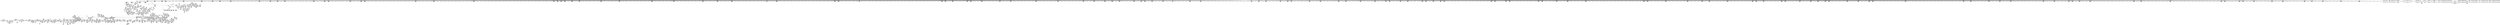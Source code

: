 digraph {
	CE0x542f360 [shape=record,shape=Mrecord,label="{CE0x542f360|__validate_creds:_conv|include/linux/cred.h,173|*SummSource*}"]
	CE0x53252e0 [shape=record,shape=Mrecord,label="{CE0x53252e0|_ret_%struct.task_struct*_%tmp4,_!dbg_!27714|./arch/x86/include/asm/current.h,14}"]
	CE0x53ce4a0 [shape=record,shape=Mrecord,label="{CE0x53ce4a0|file_has_perm:_call9|security/selinux/hooks.c,1695}"]
	CE0x536eef0 [shape=record,shape=Mrecord,label="{CE0x536eef0|file_has_perm:_tmp3|security/selinux/hooks.c,1674}"]
	CE0x538f5d0 [shape=record,shape=Mrecord,label="{CE0x538f5d0|inode_has_perm:_return|*SummSource*}"]
	CE0x53b06c0 [shape=record,shape=Mrecord,label="{CE0x53b06c0|file_has_perm:_tmp6|security/selinux/hooks.c,1683|*SummSource*}"]
	CE0x5445920 [shape=record,shape=Mrecord,label="{CE0x5445920|i64*_getelementptr_inbounds_(_2_x_i64_,_2_x_i64_*___llvm_gcov_ctr131,_i64_0,_i64_0)|*Constant*}"]
	CE0x53f9f50 [shape=record,shape=Mrecord,label="{CE0x53f9f50|0:_i32,_4:_i32,_8:_i16,_12:_i32,_16:_i32,_20:_i32,_24:_i32,_56:_i8*,_:_SCMRE_183,184_}"]
	CE0x5327af0 [shape=record,shape=Mrecord,label="{CE0x5327af0|selinux_file_lock:_file|Function::selinux_file_lock&Arg::file::}"]
	CE0x54122a0 [shape=record,shape=Mrecord,label="{CE0x54122a0|0:_i32,_4:_i32,_8:_i16,_12:_i32,_16:_i32,_20:_i32,_24:_i32,_56:_i8*,_:_SCMRE_592,593_}"]
	CE0x543ccd0 [shape=record,shape=Mrecord,label="{CE0x543ccd0|avc_has_perm:_tsid|Function::avc_has_perm&Arg::tsid::}"]
	CE0x5340400 [shape=record,shape=Mrecord,label="{CE0x5340400|i32_0|*Constant*|*SummSource*}"]
	CE0x5340680 [shape=record,shape=Mrecord,label="{CE0x5340680|i64_2|*Constant*|*SummSink*}"]
	CE0x5389d20 [shape=record,shape=Mrecord,label="{CE0x5389d20|_call_void_mcount()_#3|*SummSource*}"]
	CE0x5394650 [shape=record,shape=Mrecord,label="{CE0x5394650|cred_sid:_tmp3}"]
	CE0x53e68d0 [shape=record,shape=Mrecord,label="{CE0x53e68d0|__validate_creds:_if.then|*SummSink*}"]
	CE0x54190f0 [shape=record,shape=Mrecord,label="{CE0x54190f0|0:_i32,_4:_i32,_8:_i16,_12:_i32,_16:_i32,_20:_i32,_24:_i32,_56:_i8*,_:_SCMRE_800,804_|*MultipleSource*|*LoadInst*|include/linux/fs.h,1916|security/selinux/hooks.c,1675|Function::inode_has_perm&Arg::inode::|security/selinux/hooks.c,1611}"]
	CE0x53b3090 [shape=record,shape=Mrecord,label="{CE0x53b3090|file_has_perm:_tmp11|security/selinux/hooks.c,1684}"]
	CE0x5328920 [shape=record,shape=Mrecord,label="{CE0x5328920|file_has_perm:_av|Function::file_has_perm&Arg::av::|*SummSink*}"]
	CE0x5394a90 [shape=record,shape=Mrecord,label="{CE0x5394a90|_call_void_mcount()_#3}"]
	CE0x5380bf0 [shape=record,shape=Mrecord,label="{CE0x5380bf0|i64*_getelementptr_inbounds_(_2_x_i64_,_2_x_i64_*___llvm_gcov_ctr131,_i64_0,_i64_0)|*Constant*|*SummSource*}"]
	CE0x5444e70 [shape=record,shape=Mrecord,label="{CE0x5444e70|__validate_creds:_tmp8|include/linux/cred.h,175}"]
	CE0x538a2e0 [shape=record,shape=Mrecord,label="{CE0x538a2e0|cred_sid:_tmp4|*LoadInst*|security/selinux/hooks.c,196|*SummSink*}"]
	CE0x532b0d0 [shape=record,shape=Mrecord,label="{CE0x532b0d0|8:_i8,_32:_%struct.inode*,_%struct.selinux_audit_data*,_456:_i8*,_:_SCMRE_68,69_}"]
	CE0x5346df0 [shape=record,shape=Mrecord,label="{CE0x5346df0|i32_3337|*Constant*}"]
	CE0x5419ae0 [shape=record,shape=Mrecord,label="{CE0x5419ae0|0:_i32,_4:_i32,_8:_i16,_12:_i32,_16:_i32,_20:_i32,_24:_i32,_56:_i8*,_:_SCMRE_824,832_|*MultipleSource*|*LoadInst*|include/linux/fs.h,1916|security/selinux/hooks.c,1675|Function::inode_has_perm&Arg::inode::|security/selinux/hooks.c,1611}"]
	CE0x5338a10 [shape=record,shape=Mrecord,label="{CE0x5338a10|cred_sid:_entry|*SummSink*}"]
	CE0x540e790 [shape=record,shape=Mrecord,label="{CE0x540e790|0:_i32,_4:_i32,_8:_i16,_12:_i32,_16:_i32,_20:_i32,_24:_i32,_56:_i8*,_:_SCMRE_557,558_}"]
	CE0x53f3e20 [shape=record,shape=Mrecord,label="{CE0x53f3e20|0:_i32,_4:_i32,_8:_i16,_12:_i32,_16:_i32,_20:_i32,_24:_i32,_56:_i8*,_:_SCMRE_88,96_|*MultipleSource*|*LoadInst*|include/linux/fs.h,1916|security/selinux/hooks.c,1675|Function::inode_has_perm&Arg::inode::|security/selinux/hooks.c,1611}"]
	CE0x536cc80 [shape=record,shape=Mrecord,label="{CE0x536cc80|i64_3|*Constant*}"]
	CE0x53371e0 [shape=record,shape=Mrecord,label="{CE0x53371e0|8:_i8,_32:_%struct.inode*,_%struct.selinux_audit_data*,_456:_i8*,_:_SCMRE_432,436_|*MultipleSource*|security/selinux/hooks.c, 1676|security/selinux/hooks.c,1674|Function::file_has_perm&Arg::file::|Function::selinux_file_lock&Arg::file::}"]
	CE0x5377a20 [shape=record,shape=Mrecord,label="{CE0x5377a20|8:_i8,_32:_%struct.inode*,_%struct.selinux_audit_data*,_456:_i8*,_:_SCMRE_85,86_}"]
	CE0x5378770 [shape=record,shape=Mrecord,label="{CE0x5378770|8:_i8,_32:_%struct.inode*,_%struct.selinux_audit_data*,_456:_i8*,_:_SCMRE_2,3_}"]
	CE0x5328510 [shape=record,shape=Mrecord,label="{CE0x5328510|i32_64|*Constant*|*SummSource*}"]
	CE0x536ec20 [shape=record,shape=Mrecord,label="{CE0x536ec20|file_has_perm:_tmp4|security/selinux/hooks.c,1681}"]
	CE0x5332ac0 [shape=record,shape=Mrecord,label="{CE0x5332ac0|i64_2|*Constant*}"]
	CE0x5427140 [shape=record,shape=Mrecord,label="{CE0x5427140|inode_has_perm:_tmp13|security/selinux/hooks.c,1614}"]
	CE0x53f1a20 [shape=record,shape=Mrecord,label="{CE0x53f1a20|cred_sid:_sid|security/selinux/hooks.c,197}"]
	CE0x5410290 [shape=record,shape=Mrecord,label="{CE0x5410290|0:_i32,_4:_i32,_8:_i16,_12:_i32,_16:_i32,_20:_i32,_24:_i32,_56:_i8*,_:_SCMRE_573,574_}"]
	CE0x5394eb0 [shape=record,shape=Mrecord,label="{CE0x5394eb0|8:_i8,_32:_%struct.inode*,_%struct.selinux_audit_data*,_456:_i8*,_:_SCMRE_124,125_}"]
	CE0x5426180 [shape=record,shape=Mrecord,label="{CE0x5426180|inode_has_perm:_i_security|security/selinux/hooks.c,1615}"]
	CE0x53cb220 [shape=record,shape=Mrecord,label="{CE0x53cb220|i64*_getelementptr_inbounds_(_12_x_i64_,_12_x_i64_*___llvm_gcov_ctr170,_i64_0,_i64_9)|*Constant*}"]
	CE0x54072e0 [shape=record,shape=Mrecord,label="{CE0x54072e0|0:_i32,_4:_i32,_8:_i16,_12:_i32,_16:_i32,_20:_i32,_24:_i32,_56:_i8*,_:_SCMRE_320,328_|*MultipleSource*|*LoadInst*|include/linux/fs.h,1916|security/selinux/hooks.c,1675|Function::inode_has_perm&Arg::inode::|security/selinux/hooks.c,1611}"]
	CE0x5414970 [shape=record,shape=Mrecord,label="{CE0x5414970|0:_i32,_4:_i32,_8:_i16,_12:_i32,_16:_i32,_20:_i32,_24:_i32,_56:_i8*,_:_SCMRE_615,616_}"]
	CE0x541c9b0 [shape=record,shape=Mrecord,label="{CE0x541c9b0|0:_i32,_4:_i32,_8:_i16,_12:_i32,_16:_i32,_20:_i32,_24:_i32,_56:_i8*,_:_SCMRE_883,884_}"]
	CE0x53b4af0 [shape=record,shape=Mrecord,label="{CE0x53b4af0|avc_has_perm:_tsid|Function::avc_has_perm&Arg::tsid::|*SummSink*}"]
	CE0x5381bc0 [shape=record,shape=Mrecord,label="{CE0x5381bc0|8:_i8,_32:_%struct.inode*,_%struct.selinux_audit_data*,_456:_i8*,_:_SCMRE_182,183_}"]
	CE0x54327f0 [shape=record,shape=Mrecord,label="{CE0x54327f0|inode_has_perm:_lnot|security/selinux/hooks.c,1611|*SummSource*}"]
	CE0x53f80f0 [shape=record,shape=Mrecord,label="{CE0x53f80f0|0:_i32,_4:_i32,_8:_i16,_12:_i32,_16:_i32,_20:_i32,_24:_i32,_56:_i8*,_:_SCMRE_165,166_}"]
	CE0x538c110 [shape=record,shape=Mrecord,label="{CE0x538c110|8:_i8,_32:_%struct.inode*,_%struct.selinux_audit_data*,_456:_i8*,_:_SCMRE_16,24_|*MultipleSource*|security/selinux/hooks.c, 1676|security/selinux/hooks.c,1674|Function::file_has_perm&Arg::file::|Function::selinux_file_lock&Arg::file::}"]
	CE0x533fb70 [shape=record,shape=Mrecord,label="{CE0x533fb70|selinux_file_lock:_tobool1|security/selinux/hooks.c,3337}"]
	CE0x53b09f0 [shape=record,shape=Mrecord,label="{CE0x53b09f0|file_has_perm:_cmp|security/selinux/hooks.c,1683|*SummSource*}"]
	CE0x53f9da0 [shape=record,shape=Mrecord,label="{CE0x53f9da0|0:_i32,_4:_i32,_8:_i16,_12:_i32,_16:_i32,_20:_i32,_24:_i32,_56:_i8*,_:_SCMRE_182,183_}"]
	CE0x54158a0 [shape=record,shape=Mrecord,label="{CE0x54158a0|0:_i32,_4:_i32,_8:_i16,_12:_i32,_16:_i32,_20:_i32,_24:_i32,_56:_i8*,_:_SCMRE_864,865_}"]
	CE0x5356e70 [shape=record,shape=Mrecord,label="{CE0x5356e70|file_has_perm:_bb|*SummSource*}"]
	CE0x54224d0 [shape=record,shape=Mrecord,label="{CE0x54224d0|0:_i32,_4:_i32,_8:_i16,_12:_i32,_16:_i32,_20:_i32,_24:_i32,_56:_i8*,_:_SCMRE_936,944_|*MultipleSource*|*LoadInst*|include/linux/fs.h,1916|security/selinux/hooks.c,1675|Function::inode_has_perm&Arg::inode::|security/selinux/hooks.c,1611}"]
	CE0x533c3c0 [shape=record,shape=Mrecord,label="{CE0x533c3c0|selinux_file_lock:_tmp13|security/selinux/hooks.c,3337|*SummSink*}"]
	CE0x532c330 [shape=record,shape=Mrecord,label="{CE0x532c330|8:_i8,_32:_%struct.inode*,_%struct.selinux_audit_data*,_456:_i8*,_:_SCMRE_120,121_}"]
	CE0x5417b60 [shape=record,shape=Mrecord,label="{CE0x5417b60|0:_i32,_4:_i32,_8:_i16,_12:_i32,_16:_i32,_20:_i32,_24:_i32,_56:_i8*,_:_SCMRE_728,736_|*MultipleSource*|*LoadInst*|include/linux/fs.h,1916|security/selinux/hooks.c,1675|Function::inode_has_perm&Arg::inode::|security/selinux/hooks.c,1611}"]
	CE0x5365b80 [shape=record,shape=Mrecord,label="{CE0x5365b80|0:_i32,_4:_i32,_8:_i16,_12:_i32,_16:_i32,_20:_i32,_24:_i32,_56:_i8*,_:_SCMRE_243,244_}"]
	CE0x53769a0 [shape=record,shape=Mrecord,label="{CE0x53769a0|_call_void_mcount()_#3|*SummSource*}"]
	CE0x533d410 [shape=record,shape=Mrecord,label="{CE0x533d410|8:_i8,_32:_%struct.inode*,_%struct.selinux_audit_data*,_456:_i8*,_:_SCMRE_12,13_}"]
	CE0x6f04470 [shape=record,shape=Mrecord,label="{CE0x6f04470|COLLAPSED:_GCMRE___llvm_gcov_ctr259_internal_global_11_x_i64_zeroinitializer:_elem_0:default:}"]
	CE0x53f0e00 [shape=record,shape=Mrecord,label="{CE0x53f0e00|i32_10|*Constant*|*SummSource*}"]
	CE0x53fcc70 [shape=record,shape=Mrecord,label="{CE0x53fcc70|0:_i32,_4:_i32,_8:_i16,_12:_i32,_16:_i32,_20:_i32,_24:_i32,_56:_i8*,_:_SCMRE_216,224_|*MultipleSource*|*LoadInst*|include/linux/fs.h,1916|security/selinux/hooks.c,1675|Function::inode_has_perm&Arg::inode::|security/selinux/hooks.c,1611}"]
	CE0x5343fe0 [shape=record,shape=Mrecord,label="{CE0x5343fe0|8:_i8,_32:_%struct.inode*,_%struct.selinux_audit_data*,_456:_i8*,_:_SCMRE_6,7_}"]
	CE0x53752f0 [shape=record,shape=Mrecord,label="{CE0x53752f0|file_has_perm:_if.then8|*SummSource*}"]
	CE0x53439a0 [shape=record,shape=Mrecord,label="{CE0x53439a0|selinux_file_lock:_tmp1}"]
	CE0x5433d90 [shape=record,shape=Mrecord,label="{CE0x5433d90|GLOBAL:_llvm.expect.i64|*Constant*|*SummSink*}"]
	CE0x5414610 [shape=record,shape=Mrecord,label="{CE0x5414610|0:_i32,_4:_i32,_8:_i16,_12:_i32,_16:_i32,_20:_i32,_24:_i32,_56:_i8*,_:_SCMRE_613,614_}"]
	CE0x53cce00 [shape=record,shape=Mrecord,label="{CE0x53cce00|inode_has_perm:_adp|Function::inode_has_perm&Arg::adp::}"]
	CE0x543d070 [shape=record,shape=Mrecord,label="{CE0x543d070|inode_has_perm:_call4|security/selinux/hooks.c,1617|*SummSource*}"]
	CE0x5322b10 [shape=record,shape=Mrecord,label="{CE0x5322b10|8:_i8,_32:_%struct.inode*,_%struct.selinux_audit_data*,_456:_i8*,_:_SCMRE_74,75_}"]
	CE0x5421240 [shape=record,shape=Mrecord,label="{CE0x5421240|0:_i32,_4:_i32,_8:_i16,_12:_i32,_16:_i32,_20:_i32,_24:_i32,_56:_i8*,_:_SCMRE_926,927_}"]
	CE0x5334de0 [shape=record,shape=Mrecord,label="{CE0x5334de0|selinux_file_lock:_tmp5|security/selinux/hooks.c,3337|*SummSink*}"]
	CE0x5344140 [shape=record,shape=Mrecord,label="{CE0x5344140|8:_i8,_32:_%struct.inode*,_%struct.selinux_audit_data*,_456:_i8*,_:_SCMRE_7,8_}"]
	CE0x53b1f10 [shape=record,shape=Mrecord,label="{CE0x53b1f10|file_has_perm:_tmp9|security/selinux/hooks.c,1683|*SummSource*}"]
	CE0x540e550 [shape=record,shape=Mrecord,label="{CE0x540e550|0:_i32,_4:_i32,_8:_i16,_12:_i32,_16:_i32,_20:_i32,_24:_i32,_56:_i8*,_:_SCMRE_555,556_}"]
	CE0x533dde0 [shape=record,shape=Mrecord,label="{CE0x533dde0|i8_1|*Constant*}"]
	CE0x53b3020 [shape=record,shape=Mrecord,label="{CE0x53b3020|avc_has_perm:_entry}"]
	CE0x53b7f50 [shape=record,shape=Mrecord,label="{CE0x53b7f50|i64_7|*Constant*|*SummSource*}"]
	CE0x5426a60 [shape=record,shape=Mrecord,label="{CE0x5426a60|inode_has_perm:_sid3|security/selinux/hooks.c,1617}"]
	CE0x5413f50 [shape=record,shape=Mrecord,label="{CE0x5413f50|0:_i32,_4:_i32,_8:_i16,_12:_i32,_16:_i32,_20:_i32,_24:_i32,_56:_i8*,_:_SCMRE_609,610_}"]
	CE0x536c400 [shape=record,shape=Mrecord,label="{CE0x536c400|i64*_getelementptr_inbounds_(_2_x_i64_,_2_x_i64_*___llvm_gcov_ctr162,_i64_0,_i64_0)|*Constant*|*SummSink*}"]
	CE0x53434c0 [shape=record,shape=Mrecord,label="{CE0x53434c0|selinux_file_lock:_entry}"]
	CE0x5374a30 [shape=record,shape=Mrecord,label="{CE0x5374a30|8:_i8,_32:_%struct.inode*,_%struct.selinux_audit_data*,_456:_i8*,_:_SCMRE_232,240_|*MultipleSource*|security/selinux/hooks.c, 1676|security/selinux/hooks.c,1674|Function::file_has_perm&Arg::file::|Function::selinux_file_lock&Arg::file::}"]
	CE0x53fb540 [shape=record,shape=Mrecord,label="{CE0x53fb540|0:_i32,_4:_i32,_8:_i16,_12:_i32,_16:_i32,_20:_i32,_24:_i32,_56:_i8*,_:_SCMRE_196,197_}"]
	CE0x5345c70 [shape=record,shape=Mrecord,label="{CE0x5345c70|i8_1|*Constant*|*SummSource*}"]
	CE0x53507e0 [shape=record,shape=Mrecord,label="{CE0x53507e0|8:_i8,_32:_%struct.inode*,_%struct.selinux_audit_data*,_456:_i8*,_:_SCMRE_100,101_}"]
	CE0x5422d20 [shape=record,shape=Mrecord,label="{CE0x5422d20|0:_i32,_4:_i32,_8:_i16,_12:_i32,_16:_i32,_20:_i32,_24:_i32,_56:_i8*,_:_SCMRE_968,976_|*MultipleSource*|*LoadInst*|include/linux/fs.h,1916|security/selinux/hooks.c,1675|Function::inode_has_perm&Arg::inode::|security/selinux/hooks.c,1611}"]
	CE0x536d020 [shape=record,shape=Mrecord,label="{CE0x536d020|i32_8|*Constant*|*SummSource*}"]
	CE0x5322f30 [shape=record,shape=Mrecord,label="{CE0x5322f30|8:_i8,_32:_%struct.inode*,_%struct.selinux_audit_data*,_456:_i8*,_:_SCMRE_77,78_}"]
	CE0x5418be0 [shape=record,shape=Mrecord,label="{CE0x5418be0|0:_i32,_4:_i32,_8:_i16,_12:_i32,_16:_i32,_20:_i32,_24:_i32,_56:_i8*,_:_SCMRE_776,792_|*MultipleSource*|*LoadInst*|include/linux/fs.h,1916|security/selinux/hooks.c,1675|Function::inode_has_perm&Arg::inode::|security/selinux/hooks.c,1611}"]
	CE0x5435a10 [shape=record,shape=Mrecord,label="{CE0x5435a10|inode_has_perm:_tmp8|security/selinux/hooks.c,1611|*SummSource*}"]
	CE0x5383850 [shape=record,shape=Mrecord,label="{CE0x5383850|file_inode:_tmp3|*SummSource*}"]
	CE0x542e390 [shape=record,shape=Mrecord,label="{CE0x542e390|inode_has_perm:_tmp20|security/selinux/hooks.c,1618|*SummSink*}"]
	CE0x5434de0 [shape=record,shape=Mrecord,label="{CE0x5434de0|inode_has_perm:_tmp7|security/selinux/hooks.c,1611}"]
	CE0x53f6230 [shape=record,shape=Mrecord,label="{CE0x53f6230|0:_i32,_4:_i32,_8:_i16,_12:_i32,_16:_i32,_20:_i32,_24:_i32,_56:_i8*,_:_SCMRE_147,148_}"]
	CE0x543ebd0 [shape=record,shape=Mrecord,label="{CE0x543ebd0|__validate_creds:_tmp3|include/linux/cred.h,173|*SummSource*}"]
	CE0x5432fb0 [shape=record,shape=Mrecord,label="{CE0x5432fb0|inode_has_perm:_lnot1|security/selinux/hooks.c,1611|*SummSink*}"]
	CE0x5334f20 [shape=record,shape=Mrecord,label="{CE0x5334f20|GLOBAL:___llvm_gcov_ctr259|Global_var:__llvm_gcov_ctr259|*SummSource*}"]
	CE0x53cbe50 [shape=record,shape=Mrecord,label="{CE0x53cbe50|file_has_perm:_tmp26|security/selinux/hooks.c,1694|*SummSource*}"]
	CE0x5417e20 [shape=record,shape=Mrecord,label="{CE0x5417e20|0:_i32,_4:_i32,_8:_i16,_12:_i32,_16:_i32,_20:_i32,_24:_i32,_56:_i8*,_:_SCMRE_736,740_|*MultipleSource*|*LoadInst*|include/linux/fs.h,1916|security/selinux/hooks.c,1675|Function::inode_has_perm&Arg::inode::|security/selinux/hooks.c,1611}"]
	CE0x5330920 [shape=record,shape=Mrecord,label="{CE0x5330920|GLOBAL:_get_current|*Constant*|*SummSink*}"]
	CE0x5404410 [shape=record,shape=Mrecord,label="{CE0x5404410|0:_i32,_4:_i32,_8:_i16,_12:_i32,_16:_i32,_20:_i32,_24:_i32,_56:_i8*,_:_SCMRE_285,286_}"]
	CE0x5366990 [shape=record,shape=Mrecord,label="{CE0x5366990|0:_i32,_4:_i32,_8:_i16,_12:_i32,_16:_i32,_20:_i32,_24:_i32,_56:_i8*,_:_SCMRE_252,253_}"]
	CE0x53b3c00 [shape=record,shape=Mrecord,label="{CE0x53b3c00|i32_(i32,_i32,_i16,_i32,_%struct.common_audit_data*)*_bitcast_(i32_(i32,_i32,_i16,_i32,_%struct.common_audit_data.495*)*_avc_has_perm_to_i32_(i32,_i32,_i16,_i32,_%struct.common_audit_data*)*)|*Constant*|*SummSource*}"]
	CE0x53313d0 [shape=record,shape=Mrecord,label="{CE0x53313d0|selinux_file_lock:_tmp11|security/selinux/hooks.c,3337}"]
	CE0x532efb0 [shape=record,shape=Mrecord,label="{CE0x532efb0|get_current:_tmp|*SummSource*}"]
	CE0x534f150 [shape=record,shape=Mrecord,label="{CE0x534f150|file_has_perm:_if.end|*SummSink*}"]
	CE0x53ed760 [shape=record,shape=Mrecord,label="{CE0x53ed760|inode_has_perm:_bb|*SummSink*}"]
	CE0x541bf90 [shape=record,shape=Mrecord,label="{CE0x541bf90|0:_i32,_4:_i32,_8:_i16,_12:_i32,_16:_i32,_20:_i32,_24:_i32,_56:_i8*,_:_SCMRE_877,878_}"]
	CE0x5375b80 [shape=record,shape=Mrecord,label="{CE0x5375b80|file_has_perm:_if.end6|*SummSink*}"]
	CE0x534dbd0 [shape=record,shape=Mrecord,label="{CE0x534dbd0|i64*_getelementptr_inbounds_(_11_x_i64_,_11_x_i64_*___llvm_gcov_ctr259,_i64_0,_i64_10)|*Constant*}"]
	CE0x53785c0 [shape=record,shape=Mrecord,label="{CE0x53785c0|8:_i8,_32:_%struct.inode*,_%struct.selinux_audit_data*,_456:_i8*,_:_SCMRE_4,5_}"]
	CE0x5395a90 [shape=record,shape=Mrecord,label="{CE0x5395a90|8:_i8,_32:_%struct.inode*,_%struct.selinux_audit_data*,_456:_i8*,_:_SCMRE_146,147_}"]
	CE0x53732d0 [shape=record,shape=Mrecord,label="{CE0x53732d0|8:_i8,_32:_%struct.inode*,_%struct.selinux_audit_data*,_456:_i8*,_:_SCMRE_201,202_}"]
	CE0x5373850 [shape=record,shape=Mrecord,label="{CE0x5373850|8:_i8,_32:_%struct.inode*,_%struct.selinux_audit_data*,_456:_i8*,_:_SCMRE_205,206_}"]
	CE0x53ccbf0 [shape=record,shape=Mrecord,label="{CE0x53ccbf0|inode_has_perm:_perms|Function::inode_has_perm&Arg::perms::|*SummSink*}"]
	CE0x5383c10 [shape=record,shape=Mrecord,label="{CE0x5383c10|_call_void_mcount()_#3}"]
	CE0x53758b0 [shape=record,shape=Mrecord,label="{CE0x53758b0|inode_has_perm:_i_flags|security/selinux/hooks.c,1611}"]
	CE0x53cd8e0 [shape=record,shape=Mrecord,label="{CE0x53cd8e0|file_has_perm:_tmp24|security/selinux/hooks.c,1695}"]
	CE0x5370cc0 [shape=record,shape=Mrecord,label="{CE0x5370cc0|8:_i8,_32:_%struct.inode*,_%struct.selinux_audit_data*,_456:_i8*,_:_SCMRE_504,512_|*MultipleSource*|security/selinux/hooks.c, 1676|security/selinux/hooks.c,1674|Function::file_has_perm&Arg::file::|Function::selinux_file_lock&Arg::file::}"]
	CE0x5424b20 [shape=record,shape=Mrecord,label="{CE0x5424b20|inode_has_perm:_tobool|security/selinux/hooks.c,1611|*SummSink*}"]
	CE0x5373c70 [shape=record,shape=Mrecord,label="{CE0x5373c70|8:_i8,_32:_%struct.inode*,_%struct.selinux_audit_data*,_456:_i8*,_:_SCMRE_208,209_}"]
	CE0x5346a70 [shape=record,shape=Mrecord,label="{CE0x5346a70|i8*_getelementptr_inbounds_(_25_x_i8_,_25_x_i8_*_.str3,_i32_0,_i32_0)|*Constant*|*SummSource*}"]
	CE0x5383210 [shape=record,shape=Mrecord,label="{CE0x5383210|file_inode:_tmp2}"]
	CE0x53cdcd0 [shape=record,shape=Mrecord,label="{CE0x53cdcd0|file_has_perm:_tmp25|security/selinux/hooks.c,1695|*SummSink*}"]
	CE0x540f510 [shape=record,shape=Mrecord,label="{CE0x540f510|0:_i32,_4:_i32,_8:_i16,_12:_i32,_16:_i32,_20:_i32,_24:_i32,_56:_i8*,_:_SCMRE_565,566_}"]
	CE0x536ce90 [shape=record,shape=Mrecord,label="{CE0x536ce90|file_has_perm:_tmp12|security/selinux/hooks.c,1688}"]
	CE0x5418660 [shape=record,shape=Mrecord,label="{CE0x5418660|0:_i32,_4:_i32,_8:_i16,_12:_i32,_16:_i32,_20:_i32,_24:_i32,_56:_i8*,_:_SCMRE_760,768_|*MultipleSource*|*LoadInst*|include/linux/fs.h,1916|security/selinux/hooks.c,1675|Function::inode_has_perm&Arg::inode::|security/selinux/hooks.c,1611}"]
	CE0x537cad0 [shape=record,shape=Mrecord,label="{CE0x537cad0|cred_sid:_tmp|*SummSink*}"]
	CE0x53aff60 [shape=record,shape=Mrecord,label="{CE0x53aff60|0:_i32,_:_CRE_0,4_|*MultipleSource*|security/selinux/hooks.c,1683|*LoadInst*|security/selinux/hooks.c,1674|security/selinux/hooks.c,1674}"]
	CE0x53ed450 [shape=record,shape=Mrecord,label="{CE0x53ed450|i32_22|*Constant*}"]
	CE0x538c270 [shape=record,shape=Mrecord,label="{CE0x538c270|8:_i8,_32:_%struct.inode*,_%struct.selinux_audit_data*,_456:_i8*,_:_SCMRE_24,32_|*MultipleSource*|security/selinux/hooks.c, 1676|security/selinux/hooks.c,1674|Function::file_has_perm&Arg::file::|Function::selinux_file_lock&Arg::file::}"]
	CE0x5373590 [shape=record,shape=Mrecord,label="{CE0x5373590|8:_i8,_32:_%struct.inode*,_%struct.selinux_audit_data*,_456:_i8*,_:_SCMRE_203,204_}"]
	CE0x5389fc0 [shape=record,shape=Mrecord,label="{CE0x5389fc0|COLLAPSED:_CMRE:_elem_0::|security/selinux/hooks.c,196}"]
	CE0x53774a0 [shape=record,shape=Mrecord,label="{CE0x53774a0|8:_i8,_32:_%struct.inode*,_%struct.selinux_audit_data*,_456:_i8*,_:_SCMRE_81,82_}"]
	CE0x5432300 [shape=record,shape=Mrecord,label="{CE0x5432300|inode_has_perm:_tobool|security/selinux/hooks.c,1611}"]
	CE0x537cb60 [shape=record,shape=Mrecord,label="{CE0x537cb60|i64*_getelementptr_inbounds_(_2_x_i64_,_2_x_i64_*___llvm_gcov_ctr131,_i64_0,_i64_1)|*Constant*|*SummSink*}"]
	CE0x541ffb0 [shape=record,shape=Mrecord,label="{CE0x541ffb0|0:_i32,_4:_i32,_8:_i16,_12:_i32,_16:_i32,_20:_i32,_24:_i32,_56:_i8*,_:_SCMRE_915,916_}"]
	CE0x53b44f0 [shape=record,shape=Mrecord,label="{CE0x53b44f0|avc_has_perm:_ssid|Function::avc_has_perm&Arg::ssid::}"]
	CE0x536fa60 [shape=record,shape=Mrecord,label="{CE0x536fa60|file_inode:_entry}"]
	CE0x5341ea0 [shape=record,shape=Mrecord,label="{CE0x5341ea0|GLOBAL:_lockdep_rcu_suspicious|*Constant*|*SummSink*}"]
	CE0x5367200 [shape=record,shape=Mrecord,label="{CE0x5367200|0:_i32,_4:_i32,_8:_i16,_12:_i32,_16:_i32,_20:_i32,_24:_i32,_56:_i8*,_:_SCMRE_257,258_}"]
	CE0x53770c0 [shape=record,shape=Mrecord,label="{CE0x53770c0|get_current:_tmp4|./arch/x86/include/asm/current.h,14}"]
	CE0x5381e80 [shape=record,shape=Mrecord,label="{CE0x5381e80|8:_i8,_32:_%struct.inode*,_%struct.selinux_audit_data*,_456:_i8*,_:_SCMRE_184,185_}"]
	CE0x5407e60 [shape=record,shape=Mrecord,label="{CE0x5407e60|0:_i32,_4:_i32,_8:_i16,_12:_i32,_16:_i32,_20:_i32,_24:_i32,_56:_i8*,_:_SCMRE_352,360_|*MultipleSource*|*LoadInst*|include/linux/fs.h,1916|security/selinux/hooks.c,1675|Function::inode_has_perm&Arg::inode::|security/selinux/hooks.c,1611}"]
	CE0x5366120 [shape=record,shape=Mrecord,label="{CE0x5366120|0:_i32,_4:_i32,_8:_i16,_12:_i32,_16:_i32,_20:_i32,_24:_i32,_56:_i8*,_:_SCMRE_247,248_}"]
	CE0x5430bc0 [shape=record,shape=Mrecord,label="{CE0x5430bc0|__validate_creds:_tmp2|include/linux/cred.h,173|*SummSink*}"]
	CE0x534be80 [shape=record,shape=Mrecord,label="{CE0x534be80|i64_4|*Constant*}"]
	CE0x53fa7c0 [shape=record,shape=Mrecord,label="{CE0x53fa7c0|0:_i32,_4:_i32,_8:_i16,_12:_i32,_16:_i32,_20:_i32,_24:_i32,_56:_i8*,_:_SCMRE_188,189_}"]
	CE0x5336400 [shape=record,shape=Mrecord,label="{CE0x5336400|8:_i8,_32:_%struct.inode*,_%struct.selinux_audit_data*,_456:_i8*,_:_SCMRE_400,404_|*MultipleSource*|security/selinux/hooks.c, 1676|security/selinux/hooks.c,1674|Function::file_has_perm&Arg::file::|Function::selinux_file_lock&Arg::file::}"]
	CE0x53f0a50 [shape=record,shape=Mrecord,label="{CE0x53f0a50|cred_sid:_cred|Function::cred_sid&Arg::cred::}"]
	CE0x5419560 [shape=record,shape=Mrecord,label="{CE0x5419560|0:_i32,_4:_i32,_8:_i16,_12:_i32,_16:_i32,_20:_i32,_24:_i32,_56:_i8*,_:_SCMRE_808,816_|*MultipleSource*|*LoadInst*|include/linux/fs.h,1916|security/selinux/hooks.c,1675|Function::inode_has_perm&Arg::inode::|security/selinux/hooks.c,1611}"]
	CE0x533e1c0 [shape=record,shape=Mrecord,label="{CE0x533e1c0|_call_void_lockdep_rcu_suspicious(i8*_getelementptr_inbounds_(_25_x_i8_,_25_x_i8_*_.str3,_i32_0,_i32_0),_i32_3337,_i8*_getelementptr_inbounds_(_45_x_i8_,_45_x_i8_*_.str12,_i32_0,_i32_0))_#10,_!dbg_!27729|security/selinux/hooks.c,3337}"]
	CE0x543cb60 [shape=record,shape=Mrecord,label="{CE0x543cb60|inode_has_perm:_tmp18|security/selinux/hooks.c,1617|*SummSink*}"]
	CE0x5352740 [shape=record,shape=Mrecord,label="{CE0x5352740|i32_1|*Constant*|*SummSink*}"]
	CE0x5378f00 [shape=record,shape=Mrecord,label="{CE0x5378f00|file_has_perm:_rc.0|*SummSource*}"]
	CE0x53794d0 [shape=record,shape=Mrecord,label="{CE0x53794d0|i64*_getelementptr_inbounds_(_12_x_i64_,_12_x_i64_*___llvm_gcov_ctr170,_i64_0,_i64_10)|*Constant*}"]
	CE0x53b2520 [shape=record,shape=Mrecord,label="{CE0x53b2520|file_has_perm:_tmp10|security/selinux/hooks.c,1683|*SummSink*}"]
	CE0x5326eb0 [shape=record,shape=Mrecord,label="{CE0x5326eb0|selinux_file_lock:_file|Function::selinux_file_lock&Arg::file::|*SummSink*}"]
	CE0x53cac60 [shape=record,shape=Mrecord,label="{CE0x53cac60|file_has_perm:_tmp23|security/selinux/hooks.c,1694}"]
	CE0x53b8080 [shape=record,shape=Mrecord,label="{CE0x53b8080|i64_7|*Constant*|*SummSink*}"]
	CE0x5326c30 [shape=record,shape=Mrecord,label="{CE0x5326c30|GLOBAL:_file_has_perm|*Constant*|*SummSource*}"]
	CE0x536d950 [shape=record,shape=Mrecord,label="{CE0x536d950|file_has_perm:_tmp5|security/selinux/hooks.c,1681|*SummSource*}"]
	CE0x5379080 [shape=record,shape=Mrecord,label="{CE0x5379080|file_has_perm:_rc.0|*SummSink*}"]
	CE0x54100e0 [shape=record,shape=Mrecord,label="{CE0x54100e0|0:_i32,_4:_i32,_8:_i16,_12:_i32,_16:_i32,_20:_i32,_24:_i32,_56:_i8*,_:_SCMRE_572,573_}"]
	CE0x5406270 [shape=record,shape=Mrecord,label="{CE0x5406270|0:_i32,_4:_i32,_8:_i16,_12:_i32,_16:_i32,_20:_i32,_24:_i32,_56:_i8*,_:_SCMRE_303,304_}"]
	CE0x543c820 [shape=record,shape=Mrecord,label="{CE0x543c820|inode_has_perm:_sclass|security/selinux/hooks.c,1617|*SummSource*}"]
	CE0x536d170 [shape=record,shape=Mrecord,label="{CE0x536d170|i32_8|*Constant*|*SummSink*}"]
	CE0x54020a0 [shape=record,shape=Mrecord,label="{CE0x54020a0|0:_i32,_4:_i32,_8:_i16,_12:_i32,_16:_i32,_20:_i32,_24:_i32,_56:_i8*,_:_SCMRE_264,265_}"]
	CE0x53e8a60 [shape=record,shape=Mrecord,label="{CE0x53e8a60|__validate_creds:_call|include/linux/cred.h,173|*SummSource*}"]
	CE0x53abe40 [shape=record,shape=Mrecord,label="{CE0x53abe40|i64*_getelementptr_inbounds_(_2_x_i64_,_2_x_i64_*___llvm_gcov_ctr131,_i64_0,_i64_0)|*Constant*|*SummSink*}"]
	CE0x538fee0 [shape=record,shape=Mrecord,label="{CE0x538fee0|cred_sid:_bb|*SummSource*}"]
	CE0x53ebc60 [shape=record,shape=Mrecord,label="{CE0x53ebc60|__validate_creds:_tmp1}"]
	CE0x53685a0 [shape=record,shape=Mrecord,label="{CE0x53685a0|file_has_perm:_tmp15|security/selinux/hooks.c,1688}"]
	CE0x54346d0 [shape=record,shape=Mrecord,label="{CE0x54346d0|inode_has_perm:_tmp7|security/selinux/hooks.c,1611|*SummSource*}"]
	CE0x53ecb70 [shape=record,shape=Mrecord,label="{CE0x53ecb70|_call_void_mcount()_#3}"]
	CE0x53eb490 [shape=record,shape=Mrecord,label="{CE0x53eb490|GLOBAL:_creds_are_invalid|*Constant*|*SummSource*}"]
	CE0x54136e0 [shape=record,shape=Mrecord,label="{CE0x54136e0|0:_i32,_4:_i32,_8:_i16,_12:_i32,_16:_i32,_20:_i32,_24:_i32,_56:_i8*,_:_SCMRE_604,605_}"]
	CE0x5347de0 [shape=record,shape=Mrecord,label="{CE0x5347de0|0:_i32,_4:_i32,_8:_i32,_12:_i32,_:_CMRE_0,4_|*MultipleSource*|security/selinux/hooks.c,196|security/selinux/hooks.c,197|*LoadInst*|security/selinux/hooks.c,196}"]
	CE0x543d440 [shape=record,shape=Mrecord,label="{CE0x543d440|i32_(i32,_i32,_i16,_i32,_%struct.common_audit_data*)*_bitcast_(i32_(i32,_i32,_i16,_i32,_%struct.common_audit_data.495*)*_avc_has_perm_to_i32_(i32,_i32,_i16,_i32,_%struct.common_audit_data*)*)|*Constant*}"]
	CE0x5391db0 [shape=record,shape=Mrecord,label="{CE0x5391db0|8:_i8,_32:_%struct.inode*,_%struct.selinux_audit_data*,_456:_i8*,_:_SCMRE_64,65_}"]
	CE0x54127b0 [shape=record,shape=Mrecord,label="{CE0x54127b0|0:_i32,_4:_i32,_8:_i16,_12:_i32,_16:_i32,_20:_i32,_24:_i32,_56:_i8*,_:_SCMRE_595,596_}"]
	CE0x53ebbf0 [shape=record,shape=Mrecord,label="{CE0x53ebbf0|i64_1|*Constant*}"]
	CE0x5404260 [shape=record,shape=Mrecord,label="{CE0x5404260|0:_i32,_4:_i32,_8:_i16,_12:_i32,_16:_i32,_20:_i32,_24:_i32,_56:_i8*,_:_SCMRE_284,285_}"]
	CE0x532c490 [shape=record,shape=Mrecord,label="{CE0x532c490|8:_i8,_32:_%struct.inode*,_%struct.selinux_audit_data*,_456:_i8*,_:_SCMRE_121,122_}"]
	CE0x5421fc0 [shape=record,shape=Mrecord,label="{CE0x5421fc0|0:_i32,_4:_i32,_8:_i16,_12:_i32,_16:_i32,_20:_i32,_24:_i32,_56:_i8*,_:_SCMRE_934,935_}"]
	CE0x53c9ff0 [shape=record,shape=Mrecord,label="{CE0x53c9ff0|file_has_perm:_tmp20|security/selinux/hooks.c,1694|*SummSink*}"]
	CE0x532b4f0 [shape=record,shape=Mrecord,label="{CE0x532b4f0|8:_i8,_32:_%struct.inode*,_%struct.selinux_audit_data*,_456:_i8*,_:_SCMRE_71,72_}"]
	CE0x5366ea0 [shape=record,shape=Mrecord,label="{CE0x5366ea0|0:_i32,_4:_i32,_8:_i16,_12:_i32,_16:_i32,_20:_i32,_24:_i32,_56:_i8*,_:_SCMRE_255,256_}"]
	CE0x5422170 [shape=record,shape=Mrecord,label="{CE0x5422170|0:_i32,_4:_i32,_8:_i16,_12:_i32,_16:_i32,_20:_i32,_24:_i32,_56:_i8*,_:_SCMRE_935,936_}"]
	CE0x5389b60 [shape=record,shape=Mrecord,label="{CE0x5389b60|i64*_getelementptr_inbounds_(_2_x_i64_,_2_x_i64_*___llvm_gcov_ctr98,_i64_0,_i64_0)|*Constant*|*SummSink*}"]
	CE0x7171a50 [shape=record,shape=Mrecord,label="{CE0x7171a50|selinux_file_lock:_tmp3|*SummSource*}"]
	CE0x5414e80 [shape=record,shape=Mrecord,label="{CE0x5414e80|0:_i32,_4:_i32,_8:_i16,_12:_i32,_16:_i32,_20:_i32,_24:_i32,_56:_i8*,_:_SCMRE_618,619_}"]
	CE0x53b99f0 [shape=record,shape=Mrecord,label="{CE0x53b99f0|file_has_perm:_tmp18|security/selinux/hooks.c,1690}"]
	CE0x53b8370 [shape=record,shape=Mrecord,label="{CE0x53b8370|i64_8|*Constant*|*SummSource*}"]
	CE0x5422610 [shape=record,shape=Mrecord,label="{CE0x5422610|0:_i32,_4:_i32,_8:_i16,_12:_i32,_16:_i32,_20:_i32,_24:_i32,_56:_i8*,_:_SCMRE_952,960_|*MultipleSource*|*LoadInst*|include/linux/fs.h,1916|security/selinux/hooks.c,1675|Function::inode_has_perm&Arg::inode::|security/selinux/hooks.c,1611}"]
	CE0x5423830 [shape=record,shape=Mrecord,label="{CE0x5423830|0:_i32,_4:_i32,_8:_i16,_12:_i32,_16:_i32,_20:_i32,_24:_i32,_56:_i8*,_:_SCMRE_980,981_}"]
	CE0x53e9080 [shape=record,shape=Mrecord,label="{CE0x53e9080|inode_has_perm:_tmp1|*SummSink*}"]
	CE0x5373010 [shape=record,shape=Mrecord,label="{CE0x5373010|8:_i8,_32:_%struct.inode*,_%struct.selinux_audit_data*,_456:_i8*,_:_SCMRE_199,200_}"]
	CE0x541c2f0 [shape=record,shape=Mrecord,label="{CE0x541c2f0|0:_i32,_4:_i32,_8:_i16,_12:_i32,_16:_i32,_20:_i32,_24:_i32,_56:_i8*,_:_SCMRE_879,880_}"]
	CE0x538a140 [shape=record,shape=Mrecord,label="{CE0x538a140|cred_sid:_tmp4|*LoadInst*|security/selinux/hooks.c,196}"]
	CE0x5413da0 [shape=record,shape=Mrecord,label="{CE0x5413da0|0:_i32,_4:_i32,_8:_i16,_12:_i32,_16:_i32,_20:_i32,_24:_i32,_56:_i8*,_:_SCMRE_608,609_}"]
	CE0x5407490 [shape=record,shape=Mrecord,label="{CE0x5407490|0:_i32,_4:_i32,_8:_i16,_12:_i32,_16:_i32,_20:_i32,_24:_i32,_56:_i8*,_:_SCMRE_328,336_|*MultipleSource*|*LoadInst*|include/linux/fs.h,1916|security/selinux/hooks.c,1675|Function::inode_has_perm&Arg::inode::|security/selinux/hooks.c,1611}"]
	CE0x5437c50 [shape=record,shape=Mrecord,label="{CE0x5437c50|i64*_getelementptr_inbounds_(_8_x_i64_,_8_x_i64_*___llvm_gcov_ctr154,_i64_0,_i64_6)|*Constant*|*SummSource*}"]
	CE0x53edac0 [shape=record,shape=Mrecord,label="{CE0x53edac0|inode_has_perm:_do.end}"]
	CE0x533a470 [shape=record,shape=Mrecord,label="{CE0x533a470|8:_i8,_32:_%struct.inode*,_%struct.selinux_audit_data*,_456:_i8*,_:_SCMRE_151,152_}"]
	CE0x53b1de0 [shape=record,shape=Mrecord,label="{CE0x53b1de0|file_has_perm:_tmp9|security/selinux/hooks.c,1683}"]
	CE0x5377e40 [shape=record,shape=Mrecord,label="{CE0x5377e40|8:_i8,_32:_%struct.inode*,_%struct.selinux_audit_data*,_456:_i8*,_:_SCMRE_88,89_}"]
	CE0x5351470 [shape=record,shape=Mrecord,label="{CE0x5351470|file_has_perm:_if.then|*SummSource*}"]
	CE0x53f6e00 [shape=record,shape=Mrecord,label="{CE0x53f6e00|0:_i32,_4:_i32,_8:_i16,_12:_i32,_16:_i32,_20:_i32,_24:_i32,_56:_i8*,_:_SCMRE_154,155_}"]
	CE0x53b51d0 [shape=record,shape=Mrecord,label="{CE0x53b51d0|avc_has_perm:_tclass|Function::avc_has_perm&Arg::tclass::|*SummSink*}"]
	CE0x5339c60 [shape=record,shape=Mrecord,label="{CE0x5339c60|8:_i8,_32:_%struct.inode*,_%struct.selinux_audit_data*,_456:_i8*,_:_SCMRE_145,146_}"]
	CE0x5340930 [shape=record,shape=Mrecord,label="{CE0x5340930|selinux_file_lock:_tmp4|security/selinux/hooks.c,3337|*SummSource*}"]
	CE0x53fa460 [shape=record,shape=Mrecord,label="{CE0x53fa460|0:_i32,_4:_i32,_8:_i16,_12:_i32,_16:_i32,_20:_i32,_24:_i32,_56:_i8*,_:_SCMRE_186,187_}"]
	CE0x542e5d0 [shape=record,shape=Mrecord,label="{CE0x542e5d0|inode_has_perm:_tmp19|security/selinux/hooks.c,1618}"]
	CE0x53f5810 [shape=record,shape=Mrecord,label="{CE0x53f5810|0:_i32,_4:_i32,_8:_i16,_12:_i32,_16:_i32,_20:_i32,_24:_i32,_56:_i8*,_:_SCMRE_141,142_}"]
	CE0x5405850 [shape=record,shape=Mrecord,label="{CE0x5405850|0:_i32,_4:_i32,_8:_i16,_12:_i32,_16:_i32,_20:_i32,_24:_i32,_56:_i8*,_:_SCMRE_297,298_}"]
	CE0x5372100 [shape=record,shape=Mrecord,label="{CE0x5372100|i64*_getelementptr_inbounds_(_2_x_i64_,_2_x_i64_*___llvm_gcov_ctr98,_i64_0,_i64_0)|*Constant*|*SummSource*}"]
	CE0x54142b0 [shape=record,shape=Mrecord,label="{CE0x54142b0|0:_i32,_4:_i32,_8:_i16,_12:_i32,_16:_i32,_20:_i32,_24:_i32,_56:_i8*,_:_SCMRE_611,612_}"]
	CE0x53e48a0 [shape=record,shape=Mrecord,label="{CE0x53e48a0|inode_has_perm:_tmp2|*SummSource*}"]
	CE0x5401d40 [shape=record,shape=Mrecord,label="{CE0x5401d40|0:_i32,_4:_i32,_8:_i16,_12:_i32,_16:_i32,_20:_i32,_24:_i32,_56:_i8*,_:_SCMRE_262,263_}"]
	CE0x540e670 [shape=record,shape=Mrecord,label="{CE0x540e670|0:_i32,_4:_i32,_8:_i16,_12:_i32,_16:_i32,_20:_i32,_24:_i32,_56:_i8*,_:_SCMRE_556,557_}"]
	CE0x540d5e0 [shape=record,shape=Mrecord,label="{CE0x540d5e0|0:_i32,_4:_i32,_8:_i16,_12:_i32,_16:_i32,_20:_i32,_24:_i32,_56:_i8*,_:_SCMRE_536,540_|*MultipleSource*|*LoadInst*|include/linux/fs.h,1916|security/selinux/hooks.c,1675|Function::inode_has_perm&Arg::inode::|security/selinux/hooks.c,1611}"]
	CE0x53814e0 [shape=record,shape=Mrecord,label="{CE0x53814e0|8:_i8,_32:_%struct.inode*,_%struct.selinux_audit_data*,_456:_i8*,_:_SCMRE_177,178_}"]
	CE0x533ed40 [shape=record,shape=Mrecord,label="{CE0x533ed40|selinux_file_lock:_tobool|security/selinux/hooks.c,3337}"]
	CE0x5354410 [shape=record,shape=Mrecord,label="{CE0x5354410|8:_i8,_32:_%struct.inode*,_%struct.selinux_audit_data*,_456:_i8*,_:_SCMRE_110,111_}"]
	CE0x54209d0 [shape=record,shape=Mrecord,label="{CE0x54209d0|0:_i32,_4:_i32,_8:_i16,_12:_i32,_16:_i32,_20:_i32,_24:_i32,_56:_i8*,_:_SCMRE_921,922_}"]
	CE0x5423710 [shape=record,shape=Mrecord,label="{CE0x5423710|0:_i32,_4:_i32,_8:_i16,_12:_i32,_16:_i32,_20:_i32,_24:_i32,_56:_i8*,_:_SCMRE_979,980_}"]
	CE0x5328810 [shape=record,shape=Mrecord,label="{CE0x5328810|file_has_perm:_av|Function::file_has_perm&Arg::av::}"]
	CE0x5324890 [shape=record,shape=Mrecord,label="{CE0x5324890|file_has_perm:_sid2|security/selinux/hooks.c,1683|*SummSource*}"]
	CE0x53662d0 [shape=record,shape=Mrecord,label="{CE0x53662d0|0:_i32,_4:_i32,_8:_i16,_12:_i32,_16:_i32,_20:_i32,_24:_i32,_56:_i8*,_:_SCMRE_248,249_}"]
	CE0x5370180 [shape=record,shape=Mrecord,label="{CE0x5370180|file_inode:_tmp}"]
	CE0x5374090 [shape=record,shape=Mrecord,label="{CE0x5374090|8:_i8,_32:_%struct.inode*,_%struct.selinux_audit_data*,_456:_i8*,_:_SCMRE_211,212_}"]
	CE0x5322510 [shape=record,shape=Mrecord,label="{CE0x5322510|8:_i8,_32:_%struct.inode*,_%struct.selinux_audit_data*,_456:_i8*,_:_SCMRE_51,52_}"]
	CE0x540ee50 [shape=record,shape=Mrecord,label="{CE0x540ee50|0:_i32,_4:_i32,_8:_i16,_12:_i32,_16:_i32,_20:_i32,_24:_i32,_56:_i8*,_:_SCMRE_561,562_}"]
	CE0x5348ad0 [shape=record,shape=Mrecord,label="{CE0x5348ad0|i32_14|*Constant*}"]
	CE0x5402760 [shape=record,shape=Mrecord,label="{CE0x5402760|0:_i32,_4:_i32,_8:_i16,_12:_i32,_16:_i32,_20:_i32,_24:_i32,_56:_i8*,_:_SCMRE_268,269_}"]
	CE0x5328880 [shape=record,shape=Mrecord,label="{CE0x5328880|file_has_perm:_av|Function::file_has_perm&Arg::av::|*SummSource*}"]
	CE0x53fab20 [shape=record,shape=Mrecord,label="{CE0x53fab20|0:_i32,_4:_i32,_8:_i16,_12:_i32,_16:_i32,_20:_i32,_24:_i32,_56:_i8*,_:_SCMRE_190,191_}"]
	CE0x53adb40 [shape=record,shape=Mrecord,label="{CE0x53adb40|file_has_perm:_type|security/selinux/hooks.c,1680|*SummSink*}"]
	CE0x534cb50 [shape=record,shape=Mrecord,label="{CE0x534cb50|8:_i8,_32:_%struct.inode*,_%struct.selinux_audit_data*,_456:_i8*,_:_SCMRE_96,97_}"]
	CE0x5426740 [shape=record,shape=Mrecord,label="{CE0x5426740|inode_has_perm:_tmp15|*LoadInst*|security/selinux/hooks.c,1615|*SummSource*}"]
	CE0x53f7880 [shape=record,shape=Mrecord,label="{CE0x53f7880|0:_i32,_4:_i32,_8:_i16,_12:_i32,_16:_i32,_20:_i32,_24:_i32,_56:_i8*,_:_SCMRE_160,161_}"]
	CE0x5437ab0 [shape=record,shape=Mrecord,label="{CE0x5437ab0|i64*_getelementptr_inbounds_(_8_x_i64_,_8_x_i64_*___llvm_gcov_ctr154,_i64_0,_i64_6)|*Constant*|*SummSink*}"]
	CE0x5394fb0 [shape=record,shape=Mrecord,label="{CE0x5394fb0|8:_i8,_32:_%struct.inode*,_%struct.selinux_audit_data*,_456:_i8*,_:_SCMRE_125,126_}"]
	CE0x53832f0 [shape=record,shape=Mrecord,label="{CE0x53832f0|file_inode:_tmp2|*SummSink*}"]
	CE0x53abeb0 [shape=record,shape=Mrecord,label="{CE0x53abeb0|file_inode:_f_inode|include/linux/fs.h,1916}"]
	CE0x5373f30 [shape=record,shape=Mrecord,label="{CE0x5373f30|8:_i8,_32:_%struct.inode*,_%struct.selinux_audit_data*,_456:_i8*,_:_SCMRE_210,211_}"]
	CE0x53f9020 [shape=record,shape=Mrecord,label="{CE0x53f9020|0:_i32,_4:_i32,_8:_i16,_12:_i32,_16:_i32,_20:_i32,_24:_i32,_56:_i8*,_:_SCMRE_174,175_}"]
	CE0x5440070 [shape=record,shape=Mrecord,label="{CE0x5440070|__validate_creds:_tmp6|include/linux/cred.h,174}"]
	CE0x5412450 [shape=record,shape=Mrecord,label="{CE0x5412450|0:_i32,_4:_i32,_8:_i16,_12:_i32,_16:_i32,_20:_i32,_24:_i32,_56:_i8*,_:_SCMRE_593,594_}"]
	CE0x5410e60 [shape=record,shape=Mrecord,label="{CE0x5410e60|0:_i32,_4:_i32,_8:_i16,_12:_i32,_16:_i32,_20:_i32,_24:_i32,_56:_i8*,_:_SCMRE_580,581_}"]
	CE0x5394c50 [shape=record,shape=Mrecord,label="{CE0x5394c50|_call_void_mcount()_#3}"]
	CE0x53766d0 [shape=record,shape=Mrecord,label="{CE0x53766d0|8:_i8,_32:_%struct.inode*,_%struct.selinux_audit_data*,_456:_i8*,_:_SCMRE_58,59_}"]
	CE0x540f6c0 [shape=record,shape=Mrecord,label="{CE0x540f6c0|0:_i32,_4:_i32,_8:_i16,_12:_i32,_16:_i32,_20:_i32,_24:_i32,_56:_i8*,_:_SCMRE_566,567_}"]
	CE0x53fa2b0 [shape=record,shape=Mrecord,label="{CE0x53fa2b0|0:_i32,_4:_i32,_8:_i16,_12:_i32,_16:_i32,_20:_i32,_24:_i32,_56:_i8*,_:_SCMRE_185,186_}"]
	CE0x533ca80 [shape=record,shape=Mrecord,label="{CE0x533ca80|i32_3337|*Constant*|*SummSink*}"]
	CE0x53302f0 [shape=record,shape=Mrecord,label="{CE0x53302f0|selinux_file_lock:_call3|security/selinux/hooks.c,3337|*SummSource*}"]
	CE0x5423cb0 [shape=record,shape=Mrecord,label="{CE0x5423cb0|0:_i32,_4:_i32,_8:_i16,_12:_i32,_16:_i32,_20:_i32,_24:_i32,_56:_i8*,_:_SCMRE_983,984_}"]
	CE0x5352490 [shape=record,shape=Mrecord,label="{CE0x5352490|get_current:_tmp2|*SummSource*}"]
	CE0x54178a0 [shape=record,shape=Mrecord,label="{CE0x54178a0|0:_i32,_4:_i32,_8:_i16,_12:_i32,_16:_i32,_20:_i32,_24:_i32,_56:_i8*,_:_SCMRE_712,728_|*MultipleSource*|*LoadInst*|include/linux/fs.h,1916|security/selinux/hooks.c,1675|Function::inode_has_perm&Arg::inode::|security/selinux/hooks.c,1611}"]
	CE0x5419820 [shape=record,shape=Mrecord,label="{CE0x5419820|0:_i32,_4:_i32,_8:_i16,_12:_i32,_16:_i32,_20:_i32,_24:_i32,_56:_i8*,_:_SCMRE_816,824_|*MultipleSource*|*LoadInst*|include/linux/fs.h,1916|security/selinux/hooks.c,1675|Function::inode_has_perm&Arg::inode::|security/selinux/hooks.c,1611}"]
	CE0x54086a0 [shape=record,shape=Mrecord,label="{CE0x54086a0|0:_i32,_4:_i32,_8:_i16,_12:_i32,_16:_i32,_20:_i32,_24:_i32,_56:_i8*,_:_SCMRE_384,388_|*MultipleSource*|*LoadInst*|include/linux/fs.h,1916|security/selinux/hooks.c,1675|Function::inode_has_perm&Arg::inode::|security/selinux/hooks.c,1611}"]
	CE0x53b42a0 [shape=record,shape=Mrecord,label="{CE0x53b42a0|avc_has_perm:_requested|Function::avc_has_perm&Arg::requested::|*SummSink*}"]
	CE0x53261f0 [shape=record,shape=Mrecord,label="{CE0x53261f0|selinux_file_lock:_tmp21|security/selinux/hooks.c,3337|*SummSink*}"]
	CE0x53374c0 [shape=record,shape=Mrecord,label="{CE0x53374c0|8:_i8,_32:_%struct.inode*,_%struct.selinux_audit_data*,_456:_i8*,_:_SCMRE_436,440_|*MultipleSource*|security/selinux/hooks.c, 1676|security/selinux/hooks.c,1674|Function::file_has_perm&Arg::file::|Function::selinux_file_lock&Arg::file::}"]
	CE0x53b7e70 [shape=record,shape=Mrecord,label="{CE0x53b7e70|file_has_perm:_tobool7|security/selinux/hooks.c,1694|*SummSink*}"]
	CE0x53f76d0 [shape=record,shape=Mrecord,label="{CE0x53f76d0|0:_i32,_4:_i32,_8:_i16,_12:_i32,_16:_i32,_20:_i32,_24:_i32,_56:_i8*,_:_SCMRE_159,160_}"]
	CE0x53704e0 [shape=record,shape=Mrecord,label="{CE0x53704e0|8:_i8,_32:_%struct.inode*,_%struct.selinux_audit_data*,_456:_i8*,_:_SCMRE_480,488_|*MultipleSource*|security/selinux/hooks.c, 1676|security/selinux/hooks.c,1674|Function::file_has_perm&Arg::file::|Function::selinux_file_lock&Arg::file::}"]
	CE0x5413bf0 [shape=record,shape=Mrecord,label="{CE0x5413bf0|0:_i32,_4:_i32,_8:_i16,_12:_i32,_16:_i32,_20:_i32,_24:_i32,_56:_i8*,_:_SCMRE_607,608_}"]
	CE0x540cda0 [shape=record,shape=Mrecord,label="{CE0x540cda0|0:_i32,_4:_i32,_8:_i16,_12:_i32,_16:_i32,_20:_i32,_24:_i32,_56:_i8*,_:_SCMRE_512,520_|*MultipleSource*|*LoadInst*|include/linux/fs.h,1916|security/selinux/hooks.c,1675|Function::inode_has_perm&Arg::inode::|security/selinux/hooks.c,1611}"]
	CE0x5379370 [shape=record,shape=Mrecord,label="{CE0x5379370|file_has_perm:_tmp26|security/selinux/hooks.c,1694}"]
	CE0x533e7d0 [shape=record,shape=Mrecord,label="{CE0x533e7d0|i64*_getelementptr_inbounds_(_11_x_i64_,_11_x_i64_*___llvm_gcov_ctr259,_i64_0,_i64_8)|*Constant*|*SummSink*}"]
	CE0x5381900 [shape=record,shape=Mrecord,label="{CE0x5381900|8:_i8,_32:_%struct.inode*,_%struct.selinux_audit_data*,_456:_i8*,_:_SCMRE_180,181_}"]
	CE0x532a0b0 [shape=record,shape=Mrecord,label="{CE0x532a0b0|8:_i8,_32:_%struct.inode*,_%struct.selinux_audit_data*,_456:_i8*,_:_SCMRE_166,167_}"]
	CE0x5388d40 [shape=record,shape=Mrecord,label="{CE0x5388d40|GLOBAL:_current_task|Global_var:current_task|*SummSink*}"]
	CE0x532b390 [shape=record,shape=Mrecord,label="{CE0x532b390|8:_i8,_32:_%struct.inode*,_%struct.selinux_audit_data*,_456:_i8*,_:_SCMRE_70,71_}"]
	CE0x5430400 [shape=record,shape=Mrecord,label="{CE0x5430400|__validate_creds:_tobool|include/linux/cred.h,173}"]
	CE0x536fe30 [shape=record,shape=Mrecord,label="{CE0x536fe30|_ret_%struct.inode*_%tmp4,_!dbg_!27713|include/linux/fs.h,1916}"]
	CE0x53810c0 [shape=record,shape=Mrecord,label="{CE0x53810c0|8:_i8,_32:_%struct.inode*,_%struct.selinux_audit_data*,_456:_i8*,_:_SCMRE_174,175_}"]
	CE0x5353ff0 [shape=record,shape=Mrecord,label="{CE0x5353ff0|8:_i8,_32:_%struct.inode*,_%struct.selinux_audit_data*,_456:_i8*,_:_SCMRE_107,108_}"]
	CE0x5354f40 [shape=record,shape=Mrecord,label="{CE0x5354f40|__validate_creds:_lnot1|include/linux/cred.h,173|*SummSink*}"]
	CE0x5443710 [shape=record,shape=Mrecord,label="{CE0x5443710|cred_sid:_tmp1}"]
	CE0x5338140 [shape=record,shape=Mrecord,label="{CE0x5338140|8:_i8,_32:_%struct.inode*,_%struct.selinux_audit_data*,_456:_i8*,_:_SCMRE_472,480_|*MultipleSource*|security/selinux/hooks.c, 1676|security/selinux/hooks.c,1674|Function::file_has_perm&Arg::file::|Function::selinux_file_lock&Arg::file::}"]
	CE0x53741f0 [shape=record,shape=Mrecord,label="{CE0x53741f0|8:_i8,_32:_%struct.inode*,_%struct.selinux_audit_data*,_456:_i8*,_:_SCMRE_212,213_}"]
	CE0x53322e0 [shape=record,shape=Mrecord,label="{CE0x53322e0|selinux_file_lock:_tmp13|security/selinux/hooks.c,3337}"]
	CE0x54116d0 [shape=record,shape=Mrecord,label="{CE0x54116d0|0:_i32,_4:_i32,_8:_i16,_12:_i32,_16:_i32,_20:_i32,_24:_i32,_56:_i8*,_:_SCMRE_585,586_}"]
	CE0x5441b70 [shape=record,shape=Mrecord,label="{CE0x5441b70|i32_3|*Constant*}"]
	CE0x5373b10 [shape=record,shape=Mrecord,label="{CE0x5373b10|8:_i8,_32:_%struct.inode*,_%struct.selinux_audit_data*,_456:_i8*,_:_SCMRE_207,208_}"]
	CE0x532e610 [shape=record,shape=Mrecord,label="{CE0x532e610|selinux_file_lock:_land.lhs.true|*SummSource*}"]
	CE0x53b5410 [shape=record,shape=Mrecord,label="{CE0x53b5410|_ret_i32_%retval.0,_!dbg_!27728|security/selinux/avc.c,775}"]
	CE0x537cc40 [shape=record,shape=Mrecord,label="{CE0x537cc40|cred_sid:_tmp1|*SummSource*}"]
	CE0x53e54d0 [shape=record,shape=Mrecord,label="{CE0x53e54d0|__validate_creds:_tmp}"]
	CE0x534e340 [shape=record,shape=Mrecord,label="{CE0x534e340|get_current:_entry}"]
	CE0x542ade0 [shape=record,shape=Mrecord,label="{CE0x542ade0|inode_has_perm:_tmp17|security/selinux/hooks.c,1617}"]
	CE0x542cae0 [shape=record,shape=Mrecord,label="{CE0x542cae0|28:_i32,_32:_i16,_:_CRE_28,32_|*MultipleSource*|*LoadInst*|security/selinux/hooks.c,1615|security/selinux/hooks.c,1615|security/selinux/hooks.c,1617}"]
	CE0x5371f50 [shape=record,shape=Mrecord,label="{CE0x5371f50|get_current:_tmp1|*SummSink*}"]
	CE0x542f990 [shape=record,shape=Mrecord,label="{CE0x542f990|__validate_creds:_if.then}"]
	CE0x53f4ea0 [shape=record,shape=Mrecord,label="{CE0x53f4ea0|0:_i32,_4:_i32,_8:_i16,_12:_i32,_16:_i32,_20:_i32,_24:_i32,_56:_i8*,_:_SCMRE_137,138_}"]
	CE0x5394720 [shape=record,shape=Mrecord,label="{CE0x5394720|cred_sid:_tmp3|*SummSource*}"]
	CE0x6f04400 [shape=record,shape=Mrecord,label="{CE0x6f04400|selinux_file_lock:_tmp}"]
	CE0x5415f50 [shape=record,shape=Mrecord,label="{CE0x5415f50|0:_i32,_4:_i32,_8:_i16,_12:_i32,_16:_i32,_20:_i32,_24:_i32,_56:_i8*,_:_SCMRE_648,656_|*MultipleSource*|*LoadInst*|include/linux/fs.h,1916|security/selinux/hooks.c,1675|Function::inode_has_perm&Arg::inode::|security/selinux/hooks.c,1611}"]
	CE0x53b0ad0 [shape=record,shape=Mrecord,label="{CE0x53b0ad0|file_has_perm:_cmp|security/selinux/hooks.c,1683|*SummSink*}"]
	CE0x53542b0 [shape=record,shape=Mrecord,label="{CE0x53542b0|8:_i8,_32:_%struct.inode*,_%struct.selinux_audit_data*,_456:_i8*,_:_SCMRE_109,110_}"]
	CE0x5432d10 [shape=record,shape=Mrecord,label="{CE0x5432d10|inode_has_perm:_lnot1|security/selinux/hooks.c,1611}"]
	CE0x533d150 [shape=record,shape=Mrecord,label="{CE0x533d150|8:_i8,_32:_%struct.inode*,_%struct.selinux_audit_data*,_456:_i8*,_:_SCMRE_9,10_}"]
	CE0x5348420 [shape=record,shape=Mrecord,label="{CE0x5348420|0:_i32,_4:_i32,_8:_i32,_12:_i32,_:_CMRE_12,16_|*MultipleSource*|security/selinux/hooks.c,196|security/selinux/hooks.c,197|*LoadInst*|security/selinux/hooks.c,196}"]
	CE0x541b8d0 [shape=record,shape=Mrecord,label="{CE0x541b8d0|0:_i32,_4:_i32,_8:_i16,_12:_i32,_16:_i32,_20:_i32,_24:_i32,_56:_i8*,_:_SCMRE_873,874_}"]
	CE0x543fc90 [shape=record,shape=Mrecord,label="{CE0x543fc90|i64*_getelementptr_inbounds_(_5_x_i64_,_5_x_i64_*___llvm_gcov_ctr155,_i64_0,_i64_3)|*Constant*|*SummSink*}"]
	CE0x53b8eb0 [shape=record,shape=Mrecord,label="{CE0x53b8eb0|file_has_perm:_tmp17|security/selinux/hooks.c,1689}"]
	CE0x54426f0 [shape=record,shape=Mrecord,label="{CE0x54426f0|i64*_getelementptr_inbounds_(_5_x_i64_,_5_x_i64_*___llvm_gcov_ctr155,_i64_0,_i64_4)|*Constant*|*SummSink*}"]
	CE0x5431300 [shape=record,shape=Mrecord,label="{CE0x5431300|__validate_creds:_tmp3|include/linux/cred.h,173|*SummSink*}"]
	CE0x54040b0 [shape=record,shape=Mrecord,label="{CE0x54040b0|0:_i32,_4:_i32,_8:_i16,_12:_i32,_16:_i32,_20:_i32,_24:_i32,_56:_i8*,_:_SCMRE_283,284_}"]
	CE0x53f8450 [shape=record,shape=Mrecord,label="{CE0x53f8450|0:_i32,_4:_i32,_8:_i16,_12:_i32,_16:_i32,_20:_i32,_24:_i32,_56:_i8*,_:_SCMRE_167,168_}"]
	CE0x5355160 [shape=record,shape=Mrecord,label="{CE0x5355160|__validate_creds:_lnot.ext|include/linux/cred.h,173|*SummSource*}"]
	CE0x532a210 [shape=record,shape=Mrecord,label="{CE0x532a210|8:_i8,_32:_%struct.inode*,_%struct.selinux_audit_data*,_456:_i8*,_:_SCMRE_167,168_}"]
	CE0x53e3930 [shape=record,shape=Mrecord,label="{CE0x53e3930|inode_has_perm:_tmp3|*SummSource*}"]
	CE0x5413020 [shape=record,shape=Mrecord,label="{CE0x5413020|0:_i32,_4:_i32,_8:_i16,_12:_i32,_16:_i32,_20:_i32,_24:_i32,_56:_i8*,_:_SCMRE_600,601_}"]
	CE0x541f8f0 [shape=record,shape=Mrecord,label="{CE0x541f8f0|0:_i32,_4:_i32,_8:_i16,_12:_i32,_16:_i32,_20:_i32,_24:_i32,_56:_i8*,_:_SCMRE_911,912_}"]
	CE0x53b76d0 [shape=record,shape=Mrecord,label="{CE0x53b76d0|file_has_perm:_tobool7|security/selinux/hooks.c,1694}"]
	CE0x53379c0 [shape=record,shape=Mrecord,label="{CE0x53379c0|8:_i8,_32:_%struct.inode*,_%struct.selinux_audit_data*,_456:_i8*,_:_SCMRE_448,456_|*MultipleSource*|security/selinux/hooks.c, 1676|security/selinux/hooks.c,1674|Function::file_has_perm&Arg::file::|Function::selinux_file_lock&Arg::file::}"]
	CE0x5326670 [shape=record,shape=Mrecord,label="{CE0x5326670|selinux_file_lock:_call5|security/selinux/hooks.c,3339}"]
	CE0x53e85c0 [shape=record,shape=Mrecord,label="{CE0x53e85c0|inode_has_perm:_tmp}"]
	CE0x53701f0 [shape=record,shape=Mrecord,label="{CE0x53701f0|COLLAPSED:_GCMRE___llvm_gcov_ctr162_internal_global_2_x_i64_zeroinitializer:_elem_0:default:}"]
	CE0x5436f90 [shape=record,shape=Mrecord,label="{CE0x5436f90|inode_has_perm:_tmp11|security/selinux/hooks.c,1612}"]
	CE0x533a170 [shape=record,shape=Mrecord,label="{CE0x533a170|8:_i8,_32:_%struct.inode*,_%struct.selinux_audit_data*,_456:_i8*,_:_SCMRE_148,149_}"]
	CE0x538c3d0 [shape=record,shape=Mrecord,label="{CE0x538c3d0|8:_i8,_32:_%struct.inode*,_%struct.selinux_audit_data*,_456:_i8*,_:_SCMRE_32,40_|*MultipleSource*|security/selinux/hooks.c, 1676|security/selinux/hooks.c,1674|Function::file_has_perm&Arg::file::|Function::selinux_file_lock&Arg::file::}"]
	CE0x54336f0 [shape=record,shape=Mrecord,label="{CE0x54336f0|GLOBAL:_llvm.expect.i64|*Constant*}"]
	CE0x543ca30 [shape=record,shape=Mrecord,label="{CE0x543ca30|inode_has_perm:_tmp18|security/selinux/hooks.c,1617|*SummSource*}"]
	CE0x537ab10 [shape=record,shape=Mrecord,label="{CE0x537ab10|i64*_getelementptr_inbounds_(_12_x_i64_,_12_x_i64_*___llvm_gcov_ctr170,_i64_0,_i64_11)|*Constant*|*SummSource*}"]
	CE0x5441e10 [shape=record,shape=Mrecord,label="{CE0x5441e10|i32_3|*Constant*|*SummSink*}"]
	CE0x5382140 [shape=record,shape=Mrecord,label="{CE0x5382140|8:_i8,_32:_%struct.inode*,_%struct.selinux_audit_data*,_456:_i8*,_:_SCMRE_186,187_}"]
	CE0x5433270 [shape=record,shape=Mrecord,label="{CE0x5433270|inode_has_perm:_conv|security/selinux/hooks.c,1611}"]
	CE0x5373dd0 [shape=record,shape=Mrecord,label="{CE0x5373dd0|8:_i8,_32:_%struct.inode*,_%struct.selinux_audit_data*,_456:_i8*,_:_SCMRE_209,210_}"]
	CE0x541ed20 [shape=record,shape=Mrecord,label="{CE0x541ed20|0:_i32,_4:_i32,_8:_i16,_12:_i32,_16:_i32,_20:_i32,_24:_i32,_56:_i8*,_:_SCMRE_904,905_}"]
	CE0x5329450 [shape=record,shape=Mrecord,label="{CE0x5329450|8:_i8,_32:_%struct.inode*,_%struct.selinux_audit_data*,_456:_i8*,_:_SCMRE_157,158_}"]
	CE0x53e9a00 [shape=record,shape=Mrecord,label="{CE0x53e9a00|i64_0|*Constant*}"]
	CE0x54229d0 [shape=record,shape=Mrecord,label="{CE0x54229d0|0:_i32,_4:_i32,_8:_i16,_12:_i32,_16:_i32,_20:_i32,_24:_i32,_56:_i8*,_:_SCMRE_960,968_|*MultipleSource*|*LoadInst*|include/linux/fs.h,1916|security/selinux/hooks.c,1675|Function::inode_has_perm&Arg::inode::|security/selinux/hooks.c,1611}"]
	CE0x533d6d0 [shape=record,shape=Mrecord,label="{CE0x533d6d0|8:_i8,_32:_%struct.inode*,_%struct.selinux_audit_data*,_456:_i8*,_:_SCMRE_14,15_}"]
	CE0x540eca0 [shape=record,shape=Mrecord,label="{CE0x540eca0|0:_i32,_4:_i32,_8:_i16,_12:_i32,_16:_i32,_20:_i32,_24:_i32,_56:_i8*,_:_SCMRE_560,561_}"]
	CE0x5402400 [shape=record,shape=Mrecord,label="{CE0x5402400|0:_i32,_4:_i32,_8:_i16,_12:_i32,_16:_i32,_20:_i32,_24:_i32,_56:_i8*,_:_SCMRE_266,267_}"]
	CE0x5440830 [shape=record,shape=Mrecord,label="{CE0x5440830|__validate_creds:_tmp7|include/linux/cred.h,174}"]
	CE0x538b0f0 [shape=record,shape=Mrecord,label="{CE0x538b0f0|file_has_perm:_f_security|security/selinux/hooks.c,1674}"]
	CE0x541b570 [shape=record,shape=Mrecord,label="{CE0x541b570|0:_i32,_4:_i32,_8:_i16,_12:_i32,_16:_i32,_20:_i32,_24:_i32,_56:_i8*,_:_SCMRE_871,872_}"]
	CE0x5424d70 [shape=record,shape=Mrecord,label="{CE0x5424d70|i32_512|*Constant*|*SummSink*}"]
	CE0x541d8e0 [shape=record,shape=Mrecord,label="{CE0x541d8e0|0:_i32,_4:_i32,_8:_i16,_12:_i32,_16:_i32,_20:_i32,_24:_i32,_56:_i8*,_:_SCMRE_892,893_}"]
	CE0x5331550 [shape=record,shape=Mrecord,label="{CE0x5331550|selinux_file_lock:_tmp11|security/selinux/hooks.c,3337|*SummSink*}"]
	CE0x5422320 [shape=record,shape=Mrecord,label="{CE0x5422320|0:_i32,_4:_i32,_8:_i16,_12:_i32,_16:_i32,_20:_i32,_24:_i32,_56:_i8*,_:_SCMRE_976,977_}"]
	CE0x53b4c90 [shape=record,shape=Mrecord,label="{CE0x53b4c90|i16_8|*Constant*}"]
	CE0x5378d70 [shape=record,shape=Mrecord,label="{CE0x5378d70|file_has_perm:_rc.0}"]
	CE0x53f68f0 [shape=record,shape=Mrecord,label="{CE0x53f68f0|0:_i32,_4:_i32,_8:_i16,_12:_i32,_16:_i32,_20:_i32,_24:_i32,_56:_i8*,_:_SCMRE_151,152_}"]
	CE0x5415b90 [shape=record,shape=Mrecord,label="{CE0x5415b90|0:_i32,_4:_i32,_8:_i16,_12:_i32,_16:_i32,_20:_i32,_24:_i32,_56:_i8*,_:_SCMRE_640,648_|*MultipleSource*|*LoadInst*|include/linux/fs.h,1916|security/selinux/hooks.c,1675|Function::inode_has_perm&Arg::inode::|security/selinux/hooks.c,1611}"]
	CE0x53e76b0 [shape=record,shape=Mrecord,label="{CE0x53e76b0|i64*_getelementptr_inbounds_(_8_x_i64_,_8_x_i64_*___llvm_gcov_ctr154,_i64_0,_i64_1)|*Constant*|*SummSource*}"]
	CE0x5385dc0 [shape=record,shape=Mrecord,label="{CE0x5385dc0|file_has_perm:_if.then5|*SummSink*}"]
	CE0x53411d0 [shape=record,shape=Mrecord,label="{CE0x53411d0|i64_2|*Constant*|*SummSource*}"]
	CE0x543d570 [shape=record,shape=Mrecord,label="{CE0x543d570|avc_has_perm:_entry}"]
	CE0x532d2a0 [shape=record,shape=Mrecord,label="{CE0x532d2a0|selinux_file_lock:_do.end}"]
	CE0x533d9d0 [shape=record,shape=Mrecord,label="{CE0x533d9d0|selinux_file_lock:_do.end|*SummSink*}"]
	CE0x534b470 [shape=record,shape=Mrecord,label="{CE0x534b470|file_has_perm:_tmp13|security/selinux/hooks.c,1688|*SummSource*}"]
	CE0x5435490 [shape=record,shape=Mrecord,label="{CE0x5435490|GLOBAL:___llvm_gcov_ctr154|Global_var:__llvm_gcov_ctr154}"]
	CE0x5372a90 [shape=record,shape=Mrecord,label="{CE0x5372a90|8:_i8,_32:_%struct.inode*,_%struct.selinux_audit_data*,_456:_i8*,_:_SCMRE_195,196_}"]
	CE0x5371880 [shape=record,shape=Mrecord,label="{CE0x5371880|file_has_perm:_if.end10|*SummSource*}"]
	CE0x53229b0 [shape=record,shape=Mrecord,label="{CE0x53229b0|8:_i8,_32:_%struct.inode*,_%struct.selinux_audit_data*,_456:_i8*,_:_SCMRE_73,74_}"]
	CE0x53b68e0 [shape=record,shape=Mrecord,label="{CE0x53b68e0|file_has_perm:_tmp19|security/selinux/hooks.c,1690|*SummSink*}"]
	CE0x5421e10 [shape=record,shape=Mrecord,label="{CE0x5421e10|0:_i32,_4:_i32,_8:_i16,_12:_i32,_16:_i32,_20:_i32,_24:_i32,_56:_i8*,_:_SCMRE_933,934_}"]
	CE0x537fe60 [shape=record,shape=Mrecord,label="{CE0x537fe60|_call_void___validate_creds(%struct.cred*_%cred,_i8*_getelementptr_inbounds_(_25_x_i8_,_25_x_i8_*_.str3,_i32_0,_i32_0),_i32_1609)_#10,_!dbg_!27719|security/selinux/hooks.c,1609|*SummSink*}"]
	CE0x534f2a0 [shape=record,shape=Mrecord,label="{CE0x534f2a0|file_has_perm:_out}"]
	CE0x5427e40 [shape=record,shape=Mrecord,label="{CE0x5427e40|inode_has_perm:_call|security/selinux/hooks.c,1614|*SummSource*}"]
	CE0x534d240 [shape=record,shape=Mrecord,label="{CE0x534d240|selinux_file_lock:_tmp17|security/selinux/hooks.c,3337|*SummSink*}"]
	CE0x536cdb0 [shape=record,shape=Mrecord,label="{CE0x536cdb0|i64_4|*Constant*}"]
	CE0x538a4e0 [shape=record,shape=Mrecord,label="{CE0x538a4e0|cred_sid:_tmp5|security/selinux/hooks.c,196}"]
	CE0x5335820 [shape=record,shape=Mrecord,label="{CE0x5335820|selinux_file_lock:_tmp9|security/selinux/hooks.c,3337}"]
	CE0x543b830 [shape=record,shape=Mrecord,label="{CE0x543b830|__validate_creds:_if.end}"]
	CE0x53859c0 [shape=record,shape=Mrecord,label="{CE0x53859c0|i64*_getelementptr_inbounds_(_2_x_i64_,_2_x_i64_*___llvm_gcov_ctr162,_i64_0,_i64_1)|*Constant*}"]
	CE0x5336da0 [shape=record,shape=Mrecord,label="{CE0x5336da0|8:_i8,_32:_%struct.inode*,_%struct.selinux_audit_data*,_456:_i8*,_:_SCMRE_424,428_|*MultipleSource*|security/selinux/hooks.c, 1676|security/selinux/hooks.c,1674|Function::file_has_perm&Arg::file::|Function::selinux_file_lock&Arg::file::}"]
	CE0x53576c0 [shape=record,shape=Mrecord,label="{CE0x53576c0|selinux_file_lock:_tmp7|security/selinux/hooks.c,3337|*SummSource*}"]
	CE0x532f4e0 [shape=record,shape=Mrecord,label="{CE0x532f4e0|selinux_file_lock:_if.then|*SummSink*}"]
	CE0x5331e10 [shape=record,shape=Mrecord,label="{CE0x5331e10|i64*_getelementptr_inbounds_(_11_x_i64_,_11_x_i64_*___llvm_gcov_ctr259,_i64_0,_i64_6)|*Constant*|*SummSink*}"]
	CE0x53ec850 [shape=record,shape=Mrecord,label="{CE0x53ec850|inode_has_perm:_do.end|*SummSink*}"]
	CE0x5384ab0 [shape=record,shape=Mrecord,label="{CE0x5384ab0|inode_has_perm:_tmp4|security/selinux/hooks.c,1609|*SummSink*}"]
	CE0x53fbdb0 [shape=record,shape=Mrecord,label="{CE0x53fbdb0|0:_i32,_4:_i32,_8:_i16,_12:_i32,_16:_i32,_20:_i32,_24:_i32,_56:_i8*,_:_SCMRE_201,202_}"]
	CE0x532af70 [shape=record,shape=Mrecord,label="{CE0x532af70|8:_i8,_32:_%struct.inode*,_%struct.selinux_audit_data*,_456:_i8*,_:_SCMRE_67,68_}"]
	CE0x5357830 [shape=record,shape=Mrecord,label="{CE0x5357830|selinux_file_lock:_tmp7|security/selinux/hooks.c,3337|*SummSink*}"]
	CE0x5391c50 [shape=record,shape=Mrecord,label="{CE0x5391c50|8:_i8,_32:_%struct.inode*,_%struct.selinux_audit_data*,_456:_i8*,_:_SCMRE_63,64_}"]
	CE0x5386680 [shape=record,shape=Mrecord,label="{CE0x5386680|8:_i8,_32:_%struct.inode*,_%struct.selinux_audit_data*,_456:_i8*,_:_SCMRE_264,280_|*MultipleSource*|security/selinux/hooks.c, 1676|security/selinux/hooks.c,1674|Function::file_has_perm&Arg::file::|Function::selinux_file_lock&Arg::file::}"]
	CE0x54060c0 [shape=record,shape=Mrecord,label="{CE0x54060c0|0:_i32,_4:_i32,_8:_i16,_12:_i32,_16:_i32,_20:_i32,_24:_i32,_56:_i8*,_:_SCMRE_302,303_}"]
	CE0x536f750 [shape=record,shape=Mrecord,label="{CE0x536f750|GLOBAL:_file_inode|*Constant*|*SummSource*}"]
	CE0x5382b10 [shape=record,shape=Mrecord,label="{CE0x5382b10|__validate_creds:_file|Function::__validate_creds&Arg::file::}"]
	CE0x53e6ce0 [shape=record,shape=Mrecord,label="{CE0x53e6ce0|i64*_getelementptr_inbounds_(_8_x_i64_,_8_x_i64_*___llvm_gcov_ctr154,_i64_0,_i64_0)|*Constant*|*SummSink*}"]
	CE0x542b2f0 [shape=record,shape=Mrecord,label="{CE0x542b2f0|inode_has_perm:_tmp19|security/selinux/hooks.c,1618|*SummSink*}"]
	CE0x5372eb0 [shape=record,shape=Mrecord,label="{CE0x5372eb0|8:_i8,_32:_%struct.inode*,_%struct.selinux_audit_data*,_456:_i8*,_:_SCMRE_198,199_}"]
	CE0x53349f0 [shape=record,shape=Mrecord,label="{CE0x53349f0|selinux_file_lock:_tmp3|*SummSink*}"]
	CE0x54326c0 [shape=record,shape=Mrecord,label="{CE0x54326c0|inode_has_perm:_lnot|security/selinux/hooks.c,1611}"]
	CE0x543b960 [shape=record,shape=Mrecord,label="{CE0x543b960|__validate_creds:_if.end|*SummSource*}"]
	CE0x5423b00 [shape=record,shape=Mrecord,label="{CE0x5423b00|0:_i32,_4:_i32,_8:_i16,_12:_i32,_16:_i32,_20:_i32,_24:_i32,_56:_i8*,_:_SCMRE_982,983_}"]
	CE0x5345950 [shape=record,shape=Mrecord,label="{CE0x5345950|selinux_file_lock:_tmp16|security/selinux/hooks.c,3337|*SummSink*}"]
	CE0x54054f0 [shape=record,shape=Mrecord,label="{CE0x54054f0|0:_i32,_4:_i32,_8:_i16,_12:_i32,_16:_i32,_20:_i32,_24:_i32,_56:_i8*,_:_SCMRE_295,296_}"]
	CE0x53ac780 [shape=record,shape=Mrecord,label="{CE0x53ac780|file_inode:_tmp4|*LoadInst*|include/linux/fs.h,1916|*SummSource*}"]
	CE0x53ee510 [shape=record,shape=Mrecord,label="{CE0x53ee510|i32_0|*Constant*}"]
	CE0x5385600 [shape=record,shape=Mrecord,label="{CE0x5385600|file_inode:_tmp1|*SummSource*}"]
	CE0x53b5d40 [shape=record,shape=Mrecord,label="{CE0x53b5d40|_ret_i32_%retval.0,_!dbg_!27728|security/selinux/avc.c,775|*SummSource*}"]
	CE0x5411880 [shape=record,shape=Mrecord,label="{CE0x5411880|0:_i32,_4:_i32,_8:_i16,_12:_i32,_16:_i32,_20:_i32,_24:_i32,_56:_i8*,_:_SCMRE_586,587_}"]
	CE0x5327110 [shape=record,shape=Mrecord,label="{CE0x5327110|file_has_perm:_entry|*SummSource*}"]
	CE0x5328cf0 [shape=record,shape=Mrecord,label="{CE0x5328cf0|_ret_i32_%rc.1,_!dbg_!27749|security/selinux/hooks.c,1698|*SummSource*}"]
	CE0x53ef6d0 [shape=record,shape=Mrecord,label="{CE0x53ef6d0|__validate_creds:_lnot1|include/linux/cred.h,173|*SummSource*}"]
	CE0x53e7640 [shape=record,shape=Mrecord,label="{CE0x53e7640|i64*_getelementptr_inbounds_(_8_x_i64_,_8_x_i64_*___llvm_gcov_ctr154,_i64_0,_i64_1)|*Constant*}"]
	CE0x5367720 [shape=record,shape=Mrecord,label="{CE0x5367720|file_has_perm:_call1|security/selinux/hooks.c,1677|*SummSink*}"]
	CE0x53f5b70 [shape=record,shape=Mrecord,label="{CE0x53f5b70|0:_i32,_4:_i32,_8:_i16,_12:_i32,_16:_i32,_20:_i32,_24:_i32,_56:_i8*,_:_SCMRE_143,144_}"]
	CE0x53944f0 [shape=record,shape=Mrecord,label="{CE0x53944f0|_call_void_mcount()_#3|*SummSink*}"]
	CE0x5343760 [shape=record,shape=Mrecord,label="{CE0x5343760|i64_1|*Constant*}"]
	CE0x53f6fb0 [shape=record,shape=Mrecord,label="{CE0x53f6fb0|0:_i32,_4:_i32,_8:_i16,_12:_i32,_16:_i32,_20:_i32,_24:_i32,_56:_i8*,_:_SCMRE_155,156_}"]
	CE0x5322340 [shape=record,shape=Mrecord,label="{CE0x5322340|8:_i8,_32:_%struct.inode*,_%struct.selinux_audit_data*,_456:_i8*,_:_SCMRE_50,51_}"]
	CE0x53f0cf0 [shape=record,shape=Mrecord,label="{CE0x53f0cf0|i32_10|*Constant*}"]
	CE0x532acb0 [shape=record,shape=Mrecord,label="{CE0x532acb0|8:_i8,_32:_%struct.inode*,_%struct.selinux_audit_data*,_456:_i8*,_:_SCMRE_65,66_}"]
	CE0x5338900 [shape=record,shape=Mrecord,label="{CE0x5338900|cred_sid:_entry|*SummSource*}"]
	CE0x5351610 [shape=record,shape=Mrecord,label="{CE0x5351610|file_has_perm:_if.end10}"]
	CE0x53f0590 [shape=record,shape=Mrecord,label="{CE0x53f0590|cred_sid:_tmp2}"]
	CE0x538f540 [shape=record,shape=Mrecord,label="{CE0x538f540|inode_has_perm:_return}"]
	CE0x53b0490 [shape=record,shape=Mrecord,label="{CE0x53b0490|0:_i32,_:_CRE_12,16_|*MultipleSource*|security/selinux/hooks.c,1683|*LoadInst*|security/selinux/hooks.c,1674|security/selinux/hooks.c,1674}"]
	CE0x531f4d0 [shape=record,shape=Mrecord,label="{CE0x531f4d0|selinux_file_lock:_entry|*SummSink*}"]
	CE0x53b7560 [shape=record,shape=Mrecord,label="{CE0x53b7560|i64_7|*Constant*}"]
	CE0x534b870 [shape=record,shape=Mrecord,label="{CE0x534b870|file_has_perm:_tmp14|security/selinux/hooks.c,1688}"]
	CE0x5383600 [shape=record,shape=Mrecord,label="{CE0x5383600|i32_0|*Constant*}"]
	CE0x534d640 [shape=record,shape=Mrecord,label="{CE0x534d640|selinux_file_lock:_tmp18|security/selinux/hooks.c,3337|*SummSource*}"]
	CE0x5389040 [shape=record,shape=Mrecord,label="{CE0x5389040|i64*_getelementptr_inbounds_(_2_x_i64_,_2_x_i64_*___llvm_gcov_ctr98,_i64_0,_i64_1)|*Constant*|*SummSource*}"]
	CE0x5431b40 [shape=record,shape=Mrecord,label="{CE0x5431b40|inode_has_perm:_tmp20|security/selinux/hooks.c,1618|*SummSource*}"]
	CE0x542ea40 [shape=record,shape=Mrecord,label="{CE0x542ea40|__validate_creds:_expval|include/linux/cred.h,173|*SummSource*}"]
	CE0x53fc7d0 [shape=record,shape=Mrecord,label="{CE0x53fc7d0|0:_i32,_4:_i32,_8:_i16,_12:_i32,_16:_i32,_20:_i32,_24:_i32,_56:_i8*,_:_SCMRE_207,208_}"]
	CE0x543c230 [shape=record,shape=Mrecord,label="{CE0x543c230|__validate_creds:_bb|*SummSink*}"]
	CE0x54400e0 [shape=record,shape=Mrecord,label="{CE0x54400e0|__validate_creds:_tmp6|include/linux/cred.h,174|*SummSource*}"]
	CE0x541afd0 [shape=record,shape=Mrecord,label="{CE0x541afd0|0:_i32,_4:_i32,_8:_i16,_12:_i32,_16:_i32,_20:_i32,_24:_i32,_56:_i8*,_:_SCMRE_867,868_}"]
	CE0x53947f0 [shape=record,shape=Mrecord,label="{CE0x53947f0|cred_sid:_tmp3|*SummSink*}"]
	"CONST[source:0(mediator),value:2(dynamic)][purpose:{subject}]"
	CE0x53caa60 [shape=record,shape=Mrecord,label="{CE0x53caa60|file_has_perm:_tmp22|security/selinux/hooks.c,1694|*SummSink*}"]
	CE0x5424860 [shape=record,shape=Mrecord,label="{CE0x5424860|inode_has_perm:_tmp6|*LoadInst*|security/selinux/hooks.c,1611|*SummSink*}"]
	CE0x53e9ee0 [shape=record,shape=Mrecord,label="{CE0x53e9ee0|inode_has_perm:_tmp|*SummSink*}"]
	CE0x54268b0 [shape=record,shape=Mrecord,label="{CE0x54268b0|inode_has_perm:_tmp15|*LoadInst*|security/selinux/hooks.c,1615|*SummSink*}"]
	CE0x543bad0 [shape=record,shape=Mrecord,label="{CE0x543bad0|__validate_creds:_if.end|*SummSink*}"]
	CE0x53748d0 [shape=record,shape=Mrecord,label="{CE0x53748d0|8:_i8,_32:_%struct.inode*,_%struct.selinux_audit_data*,_456:_i8*,_:_SCMRE_224,232_|*MultipleSource*|security/selinux/hooks.c, 1676|security/selinux/hooks.c,1674|Function::file_has_perm&Arg::file::|Function::selinux_file_lock&Arg::file::}"]
	CE0x53f9380 [shape=record,shape=Mrecord,label="{CE0x53f9380|0:_i32,_4:_i32,_8:_i16,_12:_i32,_16:_i32,_20:_i32,_24:_i32,_56:_i8*,_:_SCMRE_176,177_}"]
	CE0x53ac850 [shape=record,shape=Mrecord,label="{CE0x53ac850|file_inode:_tmp4|*LoadInst*|include/linux/fs.h,1916|*SummSink*}"]
	CE0x540b6c0 [shape=record,shape=Mrecord,label="{CE0x540b6c0|0:_i32,_4:_i32,_8:_i16,_12:_i32,_16:_i32,_20:_i32,_24:_i32,_56:_i8*,_:_SCMRE_482,483_}"]
	CE0x53b54f0 [shape=record,shape=Mrecord,label="{CE0x53b54f0|avc_has_perm:_requested|Function::avc_has_perm&Arg::requested::}"]
	CE0x5411520 [shape=record,shape=Mrecord,label="{CE0x5411520|0:_i32,_4:_i32,_8:_i16,_12:_i32,_16:_i32,_20:_i32,_24:_i32,_56:_i8*,_:_SCMRE_584,585_}"]
	CE0x53f5d20 [shape=record,shape=Mrecord,label="{CE0x53f5d20|0:_i32,_4:_i32,_8:_i16,_12:_i32,_16:_i32,_20:_i32,_24:_i32,_56:_i8*,_:_SCMRE_144,145_}"]
	CE0x53231f0 [shape=record,shape=Mrecord,label="{CE0x53231f0|8:_i8,_32:_%struct.inode*,_%struct.selinux_audit_data*,_456:_i8*,_:_SCMRE_79,80_}"]
	CE0x53797f0 [shape=record,shape=Mrecord,label="{CE0x53797f0|file_has_perm:_tmp28|security/selinux/hooks.c,1698|*SummSource*}"]
	CE0x5391af0 [shape=record,shape=Mrecord,label="{CE0x5391af0|8:_i8,_32:_%struct.inode*,_%struct.selinux_audit_data*,_456:_i8*,_:_SCMRE_62,63_}"]
	CE0x541ddf0 [shape=record,shape=Mrecord,label="{CE0x541ddf0|0:_i32,_4:_i32,_8:_i16,_12:_i32,_16:_i32,_20:_i32,_24:_i32,_56:_i8*,_:_SCMRE_895,896_}"]
	CE0x53e9870 [shape=record,shape=Mrecord,label="{CE0x53e9870|i32_1609|*Constant*|*SummSource*}"]
	CE0x5329870 [shape=record,shape=Mrecord,label="{CE0x5329870|8:_i8,_32:_%struct.inode*,_%struct.selinux_audit_data*,_456:_i8*,_:_SCMRE_160,161_}"]
	CE0x543c9c0 [shape=record,shape=Mrecord,label="{CE0x543c9c0|inode_has_perm:_call4|security/selinux/hooks.c,1617}"]
	CE0x5420670 [shape=record,shape=Mrecord,label="{CE0x5420670|0:_i32,_4:_i32,_8:_i16,_12:_i32,_16:_i32,_20:_i32,_24:_i32,_56:_i8*,_:_SCMRE_919,920_}"]
	CE0x53fae80 [shape=record,shape=Mrecord,label="{CE0x53fae80|0:_i32,_4:_i32,_8:_i16,_12:_i32,_16:_i32,_20:_i32,_24:_i32,_56:_i8*,_:_SCMRE_192,193_}"]
	CE0x533e5b0 [shape=record,shape=Mrecord,label="{CE0x533e5b0|i64_3|*Constant*|*SummSink*}"]
	CE0x541c4a0 [shape=record,shape=Mrecord,label="{CE0x541c4a0|0:_i32,_4:_i32,_8:_i16,_12:_i32,_16:_i32,_20:_i32,_24:_i32,_56:_i8*,_:_SCMRE_880,881_}"]
	CE0x5403330 [shape=record,shape=Mrecord,label="{CE0x5403330|0:_i32,_4:_i32,_8:_i16,_12:_i32,_16:_i32,_20:_i32,_24:_i32,_56:_i8*,_:_SCMRE_275,276_}"]
	CE0x532ebb0 [shape=record,shape=Mrecord,label="{CE0x532ebb0|selinux_file_lock:_tobool1|security/selinux/hooks.c,3337|*SummSource*}"]
	CE0x5328bc0 [shape=record,shape=Mrecord,label="{CE0x5328bc0|_ret_i32_%rc.1,_!dbg_!27749|security/selinux/hooks.c,1698}"]
	CE0x537acf0 [shape=record,shape=Mrecord,label="{CE0x537acf0|file_has_perm:_tmp29|security/selinux/hooks.c,1698|*SummSink*}"]
	CE0x5341be0 [shape=record,shape=Mrecord,label="{CE0x5341be0|_call_void_lockdep_rcu_suspicious(i8*_getelementptr_inbounds_(_25_x_i8_,_25_x_i8_*_.str3,_i32_0,_i32_0),_i32_3337,_i8*_getelementptr_inbounds_(_45_x_i8_,_45_x_i8_*_.str12,_i32_0,_i32_0))_#10,_!dbg_!27729|security/selinux/hooks.c,3337|*SummSource*}"]
	CE0x537a510 [shape=record,shape=Mrecord,label="{CE0x537a510|file_has_perm:_rc.1|*SummSink*}"]
	CE0x541faa0 [shape=record,shape=Mrecord,label="{CE0x541faa0|0:_i32,_4:_i32,_8:_i16,_12:_i32,_16:_i32,_20:_i32,_24:_i32,_56:_i8*,_:_SCMRE_912,913_}"]
	CE0x53ccf50 [shape=record,shape=Mrecord,label="{CE0x53ccf50|inode_has_perm:_adp|Function::inode_has_perm&Arg::adp::|*SummSource*}"]
	CE0x5391190 [shape=record,shape=Mrecord,label="{CE0x5391190|cred_sid:_security|security/selinux/hooks.c,196|*SummSource*}"]
	CE0x5430390 [shape=record,shape=Mrecord,label="{CE0x5430390|__validate_creds:_tmp2|include/linux/cred.h,173|*SummSource*}"]
	CE0x53e5c00 [shape=record,shape=Mrecord,label="{CE0x53e5c00|inode_has_perm:_tmp2|*SummSink*}"]
	CE0x541e300 [shape=record,shape=Mrecord,label="{CE0x541e300|0:_i32,_4:_i32,_8:_i16,_12:_i32,_16:_i32,_20:_i32,_24:_i32,_56:_i8*,_:_SCMRE_898,899_}"]
	CE0x5411a30 [shape=record,shape=Mrecord,label="{CE0x5411a30|0:_i32,_4:_i32,_8:_i16,_12:_i32,_16:_i32,_20:_i32,_24:_i32,_56:_i8*,_:_SCMRE_587,588_}"]
	"CONST[source:2(external),value:2(dynamic)][purpose:{subject}]"
	CE0x5408120 [shape=record,shape=Mrecord,label="{CE0x5408120|0:_i32,_4:_i32,_8:_i16,_12:_i32,_16:_i32,_20:_i32,_24:_i32,_56:_i8*,_:_SCMRE_360,376_|*MultipleSource*|*LoadInst*|include/linux/fs.h,1916|security/selinux/hooks.c,1675|Function::inode_has_perm&Arg::inode::|security/selinux/hooks.c,1611}"]
	CE0x53ebfc0 [shape=record,shape=Mrecord,label="{CE0x53ebfc0|i32_1609|*Constant*|*SummSink*}"]
	CE0x5351530 [shape=record,shape=Mrecord,label="{CE0x5351530|file_has_perm:_if.then|*SummSink*}"]
	CE0x5388760 [shape=record,shape=Mrecord,label="{CE0x5388760|8:_i8,_32:_%struct.inode*,_%struct.selinux_audit_data*,_456:_i8*,_:_SCMRE_368,372_|*MultipleSource*|security/selinux/hooks.c, 1676|security/selinux/hooks.c,1674|Function::file_has_perm&Arg::file::|Function::selinux_file_lock&Arg::file::}"]
	CE0x53f9530 [shape=record,shape=Mrecord,label="{CE0x53f9530|0:_i32,_4:_i32,_8:_i16,_12:_i32,_16:_i32,_20:_i32,_24:_i32,_56:_i8*,_:_SCMRE_177,178_}"]
	CE0x5405d60 [shape=record,shape=Mrecord,label="{CE0x5405d60|0:_i32,_4:_i32,_8:_i16,_12:_i32,_16:_i32,_20:_i32,_24:_i32,_56:_i8*,_:_SCMRE_300,301_}"]
	CE0x53f8960 [shape=record,shape=Mrecord,label="{CE0x53f8960|0:_i32,_4:_i32,_8:_i16,_12:_i32,_16:_i32,_20:_i32,_24:_i32,_56:_i8*,_:_SCMRE_170,171_}"]
	CE0x5381380 [shape=record,shape=Mrecord,label="{CE0x5381380|8:_i8,_32:_%struct.inode*,_%struct.selinux_audit_data*,_456:_i8*,_:_SCMRE_176,177_}"]
	CE0x5348f10 [shape=record,shape=Mrecord,label="{CE0x5348f10|i8*_getelementptr_inbounds_(_45_x_i8_,_45_x_i8_*_.str12,_i32_0,_i32_0)|*Constant*}"]
	CE0x53cd950 [shape=record,shape=Mrecord,label="{CE0x53cd950|file_has_perm:_tmp24|security/selinux/hooks.c,1695|*SummSource*}"]
	CE0x53ab690 [shape=record,shape=Mrecord,label="{CE0x53ab690|cred_sid:_tmp1|*SummSink*}"]
	CE0x53437d0 [shape=record,shape=Mrecord,label="{CE0x53437d0|i64_1|*Constant*|*SummSource*}"]
	CE0x5374350 [shape=record,shape=Mrecord,label="{CE0x5374350|8:_i8,_32:_%struct.inode*,_%struct.selinux_audit_data*,_456:_i8*,_:_SCMRE_213,214_}"]
	CE0x53b01c0 [shape=record,shape=Mrecord,label="{CE0x53b01c0|0:_i32,_:_CRE_8,12_|*MultipleSource*|security/selinux/hooks.c,1683|*LoadInst*|security/selinux/hooks.c,1674|security/selinux/hooks.c,1674}"]
	CE0x533ab50 [shape=record,shape=Mrecord,label="{CE0x533ab50|8:_i8,_32:_%struct.inode*,_%struct.selinux_audit_data*,_456:_i8*,_:_SCMRE_156,157_}"]
	CE0x5337c40 [shape=record,shape=Mrecord,label="{CE0x5337c40|8:_i8,_32:_%struct.inode*,_%struct.selinux_audit_data*,_456:_i8*,_:_SCMRE_456,464_|*MultipleSource*|security/selinux/hooks.c, 1676|security/selinux/hooks.c,1674|Function::file_has_perm&Arg::file::|Function::selinux_file_lock&Arg::file::}"]
	CE0x54147c0 [shape=record,shape=Mrecord,label="{CE0x54147c0|0:_i32,_4:_i32,_8:_i16,_12:_i32,_16:_i32,_20:_i32,_24:_i32,_56:_i8*,_:_SCMRE_614,615_}"]
	CE0x533e260 [shape=record,shape=Mrecord,label="{CE0x533e260|i64*_getelementptr_inbounds_(_11_x_i64_,_11_x_i64_*___llvm_gcov_ctr259,_i64_0,_i64_0)|*Constant*|*SummSink*}"]
	CE0x5325740 [shape=record,shape=Mrecord,label="{CE0x5325740|i32_78|*Constant*|*SummSink*}"]
	CE0x5373430 [shape=record,shape=Mrecord,label="{CE0x5373430|8:_i8,_32:_%struct.inode*,_%struct.selinux_audit_data*,_456:_i8*,_:_SCMRE_202,203_}"]
	CE0x5420310 [shape=record,shape=Mrecord,label="{CE0x5420310|0:_i32,_4:_i32,_8:_i16,_12:_i32,_16:_i32,_20:_i32,_24:_i32,_56:_i8*,_:_SCMRE_917,918_}"]
	CE0x53839a0 [shape=record,shape=Mrecord,label="{CE0x53839a0|file_inode:_tmp3|*SummSink*}"]
	CE0x53fc2c0 [shape=record,shape=Mrecord,label="{CE0x53fc2c0|0:_i32,_4:_i32,_8:_i16,_12:_i32,_16:_i32,_20:_i32,_24:_i32,_56:_i8*,_:_SCMRE_204,205_}"]
	CE0x5402910 [shape=record,shape=Mrecord,label="{CE0x5402910|0:_i32,_4:_i32,_8:_i16,_12:_i32,_16:_i32,_20:_i32,_24:_i32,_56:_i8*,_:_SCMRE_269,270_}"]
	CE0x5328e60 [shape=record,shape=Mrecord,label="{CE0x5328e60|_ret_i32_%rc.1,_!dbg_!27749|security/selinux/hooks.c,1698|*SummSink*}"]
	CE0x53f7be0 [shape=record,shape=Mrecord,label="{CE0x53f7be0|0:_i32,_4:_i32,_8:_i16,_12:_i32,_16:_i32,_20:_i32,_24:_i32,_56:_i8*,_:_SCMRE_162,163_}"]
	CE0x53cc3e0 [shape=record,shape=Mrecord,label="{CE0x53cc3e0|inode_has_perm:_inode|Function::inode_has_perm&Arg::inode::}"]
	CE0x5381a60 [shape=record,shape=Mrecord,label="{CE0x5381a60|8:_i8,_32:_%struct.inode*,_%struct.selinux_audit_data*,_456:_i8*,_:_SCMRE_181,182_}"]
	CE0x53ca290 [shape=record,shape=Mrecord,label="{CE0x53ca290|file_has_perm:_tmp21|security/selinux/hooks.c,1694}"]
	CE0x5376570 [shape=record,shape=Mrecord,label="{CE0x5376570|8:_i8,_32:_%struct.inode*,_%struct.selinux_audit_data*,_456:_i8*,_:_SCMRE_57,58_}"]
	CE0x5339fa0 [shape=record,shape=Mrecord,label="{CE0x5339fa0|8:_i8,_32:_%struct.inode*,_%struct.selinux_audit_data*,_456:_i8*,_:_SCMRE_147,148_}"]
	CE0x5324770 [shape=record,shape=Mrecord,label="{CE0x5324770|file_has_perm:_sid2|security/selinux/hooks.c,1683}"]
	CE0x53cdfd0 [shape=record,shape=Mrecord,label="{CE0x53cdfd0|file_has_perm:_tmp25|security/selinux/hooks.c,1695}"]
	CE0x5433760 [shape=record,shape=Mrecord,label="{CE0x5433760|inode_has_perm:_conv|security/selinux/hooks.c,1611|*SummSource*}"]
	CE0x532f740 [shape=record,shape=Mrecord,label="{CE0x532f740|selinux_file_lock:_if.then}"]
	CE0x5388f70 [shape=record,shape=Mrecord,label="{CE0x5388f70|i64*_getelementptr_inbounds_(_2_x_i64_,_2_x_i64_*___llvm_gcov_ctr98,_i64_0,_i64_1)|*Constant*}"]
	CE0x5382470 [shape=record,shape=Mrecord,label="{CE0x5382470|8:_i8,_32:_%struct.inode*,_%struct.selinux_audit_data*,_456:_i8*,_:_SCMRE_189,190_}"]
	CE0x6f04540 [shape=record,shape=Mrecord,label="{CE0x6f04540|selinux_file_lock:_tmp|*SummSource*}"]
	CE0x534d7b0 [shape=record,shape=Mrecord,label="{CE0x534d7b0|selinux_file_lock:_tmp18|security/selinux/hooks.c,3337|*SummSink*}"]
	CE0x53906b0 [shape=record,shape=Mrecord,label="{CE0x53906b0|cred_sid:_tmp2|*SummSource*}"]
	CE0x5441ca0 [shape=record,shape=Mrecord,label="{CE0x5441ca0|i32_3|*Constant*|*SummSource*}"]
	CE0x53fb1e0 [shape=record,shape=Mrecord,label="{CE0x53fb1e0|0:_i32,_4:_i32,_8:_i16,_12:_i32,_16:_i32,_20:_i32,_24:_i32,_56:_i8*,_:_SCMRE_194,195_}"]
	CE0x533e2d0 [shape=record,shape=Mrecord,label="{CE0x533e2d0|selinux_file_lock:_land.lhs.true2|*SummSink*}"]
	CE0x536de50 [shape=record,shape=Mrecord,label="{CE0x536de50|i32_8|*Constant*}"]
	CE0x5371920 [shape=record,shape=Mrecord,label="{CE0x5371920|file_has_perm:_if.end10|*SummSink*}"]
	CE0x5427fb0 [shape=record,shape=Mrecord,label="{CE0x5427fb0|inode_has_perm:_call|security/selinux/hooks.c,1614|*SummSink*}"]
	CE0x54409a0 [shape=record,shape=Mrecord,label="{CE0x54409a0|__validate_creds:_tmp7|include/linux/cred.h,174|*SummSource*}"]
	CE0x5402ac0 [shape=record,shape=Mrecord,label="{CE0x5402ac0|0:_i32,_4:_i32,_8:_i16,_12:_i32,_16:_i32,_20:_i32,_24:_i32,_56:_i8*,_:_SCMRE_270,271_}"]
	CE0x532b960 [shape=record,shape=Mrecord,label="{CE0x532b960|get_current:_bb|*SummSource*}"]
	CE0x541bc30 [shape=record,shape=Mrecord,label="{CE0x541bc30|0:_i32,_4:_i32,_8:_i16,_12:_i32,_16:_i32,_20:_i32,_24:_i32,_56:_i8*,_:_SCMRE_875,876_}"]
	CE0x5420820 [shape=record,shape=Mrecord,label="{CE0x5420820|0:_i32,_4:_i32,_8:_i16,_12:_i32,_16:_i32,_20:_i32,_24:_i32,_56:_i8*,_:_SCMRE_920,921_}"]
	CE0x5358360 [shape=record,shape=Mrecord,label="{CE0x5358360|selinux_file_lock:_entry|*SummSource*}"]
	CE0x5340fa0 [shape=record,shape=Mrecord,label="{CE0x5340fa0|i64_3|*Constant*}"]
	CE0x540b360 [shape=record,shape=Mrecord,label="{CE0x540b360|0:_i32,_4:_i32,_8:_i16,_12:_i32,_16:_i32,_20:_i32,_24:_i32,_56:_i8*,_:_SCMRE_480,481_}"]
	CE0x53b2ae0 [shape=record,shape=Mrecord,label="{CE0x53b2ae0|file_has_perm:_sid3|security/selinux/hooks.c,1684|*SummSource*}"]
	CE0x5375dc0 [shape=record,shape=Mrecord,label="{CE0x5375dc0|i64*_getelementptr_inbounds_(_2_x_i64_,_2_x_i64_*___llvm_gcov_ctr98,_i64_0,_i64_0)|*Constant*}"]
	CE0x543f3a0 [shape=record,shape=Mrecord,label="{CE0x543f3a0|__validate_creds:_tmp5|include/linux/cred.h,173}"]
	CE0x53ed920 [shape=record,shape=Mrecord,label="{CE0x53ed920|inode_has_perm:_do.body|*SummSource*}"]
	CE0x5368230 [shape=record,shape=Mrecord,label="{CE0x5368230|file_has_perm:_tmp14|security/selinux/hooks.c,1688|*SummSource*}"]
	CE0x5345650 [shape=record,shape=Mrecord,label="{CE0x5345650|selinux_file_lock:_tmp16|security/selinux/hooks.c,3337}"]
	CE0x541e810 [shape=record,shape=Mrecord,label="{CE0x541e810|0:_i32,_4:_i32,_8:_i16,_12:_i32,_16:_i32,_20:_i32,_24:_i32,_56:_i8*,_:_SCMRE_901,902_}"]
	CE0x53b10b0 [shape=record,shape=Mrecord,label="{CE0x53b10b0|file_has_perm:_tmp7|security/selinux/hooks.c,1683|*SummSink*}"]
	CE0x5406420 [shape=record,shape=Mrecord,label="{CE0x5406420|0:_i32,_4:_i32,_8:_i16,_12:_i32,_16:_i32,_20:_i32,_24:_i32,_56:_i8*,_:_SCMRE_304,305_}"]
	CE0x53edc40 [shape=record,shape=Mrecord,label="{CE0x53edc40|__validate_creds:_tmp1|*SummSource*}"]
	CE0x5410b00 [shape=record,shape=Mrecord,label="{CE0x5410b00|0:_i32,_4:_i32,_8:_i16,_12:_i32,_16:_i32,_20:_i32,_24:_i32,_56:_i8*,_:_SCMRE_578,579_}"]
	CE0x53f59c0 [shape=record,shape=Mrecord,label="{CE0x53f59c0|0:_i32,_4:_i32,_8:_i16,_12:_i32,_16:_i32,_20:_i32,_24:_i32,_56:_i8*,_:_SCMRE_142,143_}"]
	CE0x5406c90 [shape=record,shape=Mrecord,label="{CE0x5406c90|0:_i32,_4:_i32,_8:_i16,_12:_i32,_16:_i32,_20:_i32,_24:_i32,_56:_i8*,_:_SCMRE_309,310_}"]
	CE0x540bd80 [shape=record,shape=Mrecord,label="{CE0x540bd80|0:_i32,_4:_i32,_8:_i16,_12:_i32,_16:_i32,_20:_i32,_24:_i32,_56:_i8*,_:_SCMRE_486,487_}"]
	CE0x5348950 [shape=record,shape=Mrecord,label="{CE0x5348950|cred_sid:_tmp6|security/selinux/hooks.c,197}"]
	CE0x538c530 [shape=record,shape=Mrecord,label="{CE0x538c530|8:_i8,_32:_%struct.inode*,_%struct.selinux_audit_data*,_456:_i8*,_:_SCMRE_40,48_|*MultipleSource*|security/selinux/hooks.c, 1676|security/selinux/hooks.c,1674|Function::file_has_perm&Arg::file::|Function::selinux_file_lock&Arg::file::}"]
	CE0x5388a40 [shape=record,shape=Mrecord,label="{CE0x5388a40|8:_i8,_32:_%struct.inode*,_%struct.selinux_audit_data*,_456:_i8*,_:_SCMRE_376,384_|*MultipleSource*|security/selinux/hooks.c, 1676|security/selinux/hooks.c,1674|Function::file_has_perm&Arg::file::|Function::selinux_file_lock&Arg::file::}"]
	CE0x541dc40 [shape=record,shape=Mrecord,label="{CE0x541dc40|0:_i32,_4:_i32,_8:_i16,_12:_i32,_16:_i32,_20:_i32,_24:_i32,_56:_i8*,_:_SCMRE_894,895_}"]
	CE0x5434f50 [shape=record,shape=Mrecord,label="{CE0x5434f50|i64*_getelementptr_inbounds_(_8_x_i64_,_8_x_i64_*___llvm_gcov_ctr154,_i64_0,_i64_5)|*Constant*|*SummSink*}"]
	CE0x5390050 [shape=record,shape=Mrecord,label="{CE0x5390050|cred_sid:_bb|*SummSink*}"]
	CE0x5382950 [shape=record,shape=Mrecord,label="{CE0x5382950|__validate_creds:_file|Function::__validate_creds&Arg::file::|*SummSink*}"]
	CE0x536fb80 [shape=record,shape=Mrecord,label="{CE0x536fb80|file_inode:_entry|*SummSink*}"]
	CE0x5441670 [shape=record,shape=Mrecord,label="{CE0x5441670|inode_has_perm:_tmp16|security/selinux/hooks.c,1615|*SummSource*}"]
	CE0x5437b20 [shape=record,shape=Mrecord,label="{CE0x5437b20|i64*_getelementptr_inbounds_(_8_x_i64_,_8_x_i64_*___llvm_gcov_ctr154,_i64_0,_i64_6)|*Constant*}"]
	CE0x5390720 [shape=record,shape=Mrecord,label="{CE0x5390720|cred_sid:_tmp2|*SummSink*}"]
	CE0x543ef50 [shape=record,shape=Mrecord,label="{CE0x543ef50|__validate_creds:_tmp4|include/linux/cred.h,173}"]
	CE0x53ed850 [shape=record,shape=Mrecord,label="{CE0x53ed850|inode_has_perm:_do.body}"]
	CE0x53eb730 [shape=record,shape=Mrecord,label="{CE0x53eb730|inode_has_perm:_if.then|*SummSink*}"]
	CE0x536d2d0 [shape=record,shape=Mrecord,label="{CE0x536d2d0|i64_16|*Constant*}"]
	CE0x5349120 [shape=record,shape=Mrecord,label="{CE0x5349120|i64*_getelementptr_inbounds_(_11_x_i64_,_11_x_i64_*___llvm_gcov_ctr259,_i64_0,_i64_9)|*Constant*}"]
	CE0x54091a0 [shape=record,shape=Mrecord,label="{CE0x54091a0|0:_i32,_4:_i32,_8:_i16,_12:_i32,_16:_i32,_20:_i32,_24:_i32,_56:_i8*,_:_SCMRE_416,424_|*MultipleSource*|*LoadInst*|include/linux/fs.h,1916|security/selinux/hooks.c,1675|Function::inode_has_perm&Arg::inode::|security/selinux/hooks.c,1611}"]
	CE0x534e7f0 [shape=record,shape=Mrecord,label="{CE0x534e7f0|_call_void_mcount()_#3|*SummSink*}"]
	CE0x5415030 [shape=record,shape=Mrecord,label="{CE0x5415030|0:_i32,_4:_i32,_8:_i16,_12:_i32,_16:_i32,_20:_i32,_24:_i32,_56:_i8*,_:_SCMRE_619,620_}"]
	CE0x5411f40 [shape=record,shape=Mrecord,label="{CE0x5411f40|0:_i32,_4:_i32,_8:_i16,_12:_i32,_16:_i32,_20:_i32,_24:_i32,_56:_i8*,_:_SCMRE_590,591_}"]
	CE0x53755d0 [shape=record,shape=Mrecord,label="{CE0x53755d0|file_has_perm:_if.end|*SummSource*}"]
	CE0x534f340 [shape=record,shape=Mrecord,label="{CE0x534f340|file_has_perm:_out|*SummSource*}"]
	CE0x5357180 [shape=record,shape=Mrecord,label="{CE0x5357180|file_has_perm:_if.then5|*SummSource*}"]
	CE0x5325eb0 [shape=record,shape=Mrecord,label="{CE0x5325eb0|selinux_file_lock:_tmp21|security/selinux/hooks.c,3337|*SummSource*}"]
	CE0x53567d0 [shape=record,shape=Mrecord,label="{CE0x53567d0|i8*_getelementptr_inbounds_(_45_x_i8_,_45_x_i8_*_.str12,_i32_0,_i32_0)|*Constant*|*SummSink*}"]
	CE0x5414460 [shape=record,shape=Mrecord,label="{CE0x5414460|0:_i32,_4:_i32,_8:_i16,_12:_i32,_16:_i32,_20:_i32,_24:_i32,_56:_i8*,_:_SCMRE_612,613_}"]
	CE0x53e67f0 [shape=record,shape=Mrecord,label="{CE0x53e67f0|0:_i32,_4:_i32,_8:_i16,_12:_i32,_16:_i32,_20:_i32,_24:_i32,_56:_i8*,_:_SCMRE_40,48_|*MultipleSource*|*LoadInst*|include/linux/fs.h,1916|security/selinux/hooks.c,1675|Function::inode_has_perm&Arg::inode::|security/selinux/hooks.c,1611}"]
	CE0x536c5a0 [shape=record,shape=Mrecord,label="{CE0x536c5a0|file_inode:_bb|*SummSource*}"]
	CE0x53402a0 [shape=record,shape=Mrecord,label="{CE0x53402a0|selinux_file_lock:_call|security/selinux/hooks.c,3337|*SummSink*}"]
	CE0x53b9a60 [shape=record,shape=Mrecord,label="{CE0x53b9a60|file_has_perm:_tmp18|security/selinux/hooks.c,1690|*SummSource*}"]
	CE0x540c790 [shape=record,shape=Mrecord,label="{CE0x540c790|0:_i32,_4:_i32,_8:_i16,_12:_i32,_16:_i32,_20:_i32,_24:_i32,_56:_i8*,_:_SCMRE_504,508_|*MultipleSource*|*LoadInst*|include/linux/fs.h,1916|security/selinux/hooks.c,1675|Function::inode_has_perm&Arg::inode::|security/selinux/hooks.c,1611}"]
	CE0x534cf60 [shape=record,shape=Mrecord,label="{CE0x534cf60|selinux_file_lock:_tmp17|security/selinux/hooks.c,3337}"]
	CE0x5339950 [shape=record,shape=Mrecord,label="{CE0x5339950|i8_1|*Constant*}"]
	CE0x53f18b0 [shape=record,shape=Mrecord,label="{CE0x53f18b0|i32_1|*Constant*}"]
	CE0x53ef550 [shape=record,shape=Mrecord,label="{CE0x53ef550|__validate_creds:_lnot1|include/linux/cred.h,173}"]
	CE0x5435900 [shape=record,shape=Mrecord,label="{CE0x5435900|inode_has_perm:_tmp8|security/selinux/hooks.c,1611}"]
	CE0x53e9f70 [shape=record,shape=Mrecord,label="{CE0x53e9f70|i64*_getelementptr_inbounds_(_8_x_i64_,_8_x_i64_*___llvm_gcov_ctr154,_i64_0,_i64_1)|*Constant*|*SummSink*}"]
	CE0x53f8cc0 [shape=record,shape=Mrecord,label="{CE0x53f8cc0|0:_i32,_4:_i32,_8:_i16,_12:_i32,_16:_i32,_20:_i32,_24:_i32,_56:_i8*,_:_SCMRE_172,173_}"]
	CE0x5414cd0 [shape=record,shape=Mrecord,label="{CE0x5414cd0|0:_i32,_4:_i32,_8:_i16,_12:_i32,_16:_i32,_20:_i32,_24:_i32,_56:_i8*,_:_SCMRE_617,618_}"]
	CE0x5394b00 [shape=record,shape=Mrecord,label="{CE0x5394b00|_call_void_mcount()_#3|*SummSource*}"]
	CE0x542afe0 [shape=record,shape=Mrecord,label="{CE0x542afe0|inode_has_perm:_tmp17|security/selinux/hooks.c,1617|*SummSource*}"]
	CE0x5387860 [shape=record,shape=Mrecord,label="{CE0x5387860|8:_i8,_32:_%struct.inode*,_%struct.selinux_audit_data*,_456:_i8*,_:_SCMRE_320,324_|*MultipleSource*|security/selinux/hooks.c, 1676|security/selinux/hooks.c,1674|Function::file_has_perm&Arg::file::|Function::selinux_file_lock&Arg::file::}"]
	CE0x53b35d0 [shape=record,shape=Mrecord,label="{CE0x53b35d0|file_has_perm:_call4|security/selinux/hooks.c,1684}"]
	CE0x5406ff0 [shape=record,shape=Mrecord,label="{CE0x5406ff0|0:_i32,_4:_i32,_8:_i16,_12:_i32,_16:_i32,_20:_i32,_24:_i32,_56:_i8*,_:_SCMRE_311,312_}"]
	CE0x53221d0 [shape=record,shape=Mrecord,label="{CE0x53221d0|8:_i8,_32:_%struct.inode*,_%struct.selinux_audit_data*,_456:_i8*,_:_SCMRE_49,50_}"]
	CE0x5388e50 [shape=record,shape=Mrecord,label="{CE0x5388e50|%struct.task_struct*_(%struct.task_struct**)*_asm_movq_%gs:$_1:P_,$0_,_r,im,_dirflag_,_fpsr_,_flags_}"]
	CE0x5423e60 [shape=record,shape=Mrecord,label="{CE0x5423e60|inode_has_perm:_tmp6|*LoadInst*|security/selinux/hooks.c,1611|*SummSource*}"]
	CE0x543e8d0 [shape=record,shape=Mrecord,label="{CE0x543e8d0|i64*_getelementptr_inbounds_(_8_x_i64_,_8_x_i64_*___llvm_gcov_ctr154,_i64_0,_i64_7)|*Constant*|*SummSource*}"]
	CE0x53822a0 [shape=record,shape=Mrecord,label="{CE0x53822a0|8:_i8,_32:_%struct.inode*,_%struct.selinux_audit_data*,_456:_i8*,_:_SCMRE_187,188_}"]
	CE0x5342b60 [shape=record,shape=Mrecord,label="{CE0x5342b60|selinux_file_lock:_tmp12|security/selinux/hooks.c,3337|*SummSink*}"]
	CE0x53fc110 [shape=record,shape=Mrecord,label="{CE0x53fc110|0:_i32,_4:_i32,_8:_i16,_12:_i32,_16:_i32,_20:_i32,_24:_i32,_56:_i8*,_:_SCMRE_203,204_}"]
	CE0x5340560 [shape=record,shape=Mrecord,label="{CE0x5340560|i32_0|*Constant*|*SummSink*}"]
	CE0x534af70 [shape=record,shape=Mrecord,label="{CE0x534af70|0:_i32,_4:_i32,_8:_i16,_12:_i32,_16:_i32,_20:_i32,_24:_i32,_56:_i8*,_:_SCMRE_80,88_|*MultipleSource*|*LoadInst*|include/linux/fs.h,1916|security/selinux/hooks.c,1675|Function::inode_has_perm&Arg::inode::|security/selinux/hooks.c,1611}"]
	CE0x540c0e0 [shape=record,shape=Mrecord,label="{CE0x540c0e0|0:_i32,_4:_i32,_8:_i16,_12:_i32,_16:_i32,_20:_i32,_24:_i32,_56:_i8*,_:_SCMRE_552,553_}"]
	CE0x53673b0 [shape=record,shape=Mrecord,label="{CE0x53673b0|0:_i32,_4:_i32,_8:_i16,_12:_i32,_16:_i32,_20:_i32,_24:_i32,_56:_i8*,_:_SCMRE_258,259_}"]
	CE0x537a270 [shape=record,shape=Mrecord,label="{CE0x537a270|file_has_perm:_rc.1}"]
	CE0x53ac230 [shape=record,shape=Mrecord,label="{CE0x53ac230|file_inode:_f_inode|include/linux/fs.h,1916|*SummSink*}"]
	CE0x534e030 [shape=record,shape=Mrecord,label="{CE0x534e030|i64*_getelementptr_inbounds_(_11_x_i64_,_11_x_i64_*___llvm_gcov_ctr259,_i64_0,_i64_10)|*Constant*|*SummSource*}"]
	CE0x53f40e0 [shape=record,shape=Mrecord,label="{CE0x53f40e0|0:_i32,_4:_i32,_8:_i16,_12:_i32,_16:_i32,_20:_i32,_24:_i32,_56:_i8*,_:_SCMRE_96,104_|*MultipleSource*|*LoadInst*|include/linux/fs.h,1916|security/selinux/hooks.c,1675|Function::inode_has_perm&Arg::inode::|security/selinux/hooks.c,1611}"]
	CE0x534c470 [shape=record,shape=Mrecord,label="{CE0x534c470|8:_i8,_32:_%struct.inode*,_%struct.selinux_audit_data*,_456:_i8*,_:_SCMRE_91,92_}"]
	CE0x5412960 [shape=record,shape=Mrecord,label="{CE0x5412960|0:_i32,_4:_i32,_8:_i16,_12:_i32,_16:_i32,_20:_i32,_24:_i32,_56:_i8*,_:_SCMRE_596,597_}"]
	CE0x5381640 [shape=record,shape=Mrecord,label="{CE0x5381640|8:_i8,_32:_%struct.inode*,_%struct.selinux_audit_data*,_456:_i8*,_:_SCMRE_178,179_}"]
	CE0x5432180 [shape=record,shape=Mrecord,label="{CE0x5432180|i1_true|*Constant*}"]
	CE0x53cd0c0 [shape=record,shape=Mrecord,label="{CE0x53cd0c0|inode_has_perm:_adp|Function::inode_has_perm&Arg::adp::|*SummSink*}"]
	CE0x5334fd0 [shape=record,shape=Mrecord,label="{CE0x5334fd0|GLOBAL:___llvm_gcov_ctr259|Global_var:__llvm_gcov_ctr259|*SummSink*}"]
	CE0x543e400 [shape=record,shape=Mrecord,label="{CE0x543e400|i64*_getelementptr_inbounds_(_8_x_i64_,_8_x_i64_*___llvm_gcov_ctr154,_i64_0,_i64_7)|*Constant*|*SummSink*}"]
	CE0x53fa610 [shape=record,shape=Mrecord,label="{CE0x53fa610|0:_i32,_4:_i32,_8:_i16,_12:_i32,_16:_i32,_20:_i32,_24:_i32,_56:_i8*,_:_SCMRE_187,188_}"]
	CE0x53fa100 [shape=record,shape=Mrecord,label="{CE0x53fa100|0:_i32,_4:_i32,_8:_i16,_12:_i32,_16:_i32,_20:_i32,_24:_i32,_56:_i8*,_:_SCMRE_184,185_}"]
	CE0x53b4f30 [shape=record,shape=Mrecord,label="{CE0x53b4f30|i16_8|*Constant*|*SummSink*}"]
	CE0x5427220 [shape=record,shape=Mrecord,label="{CE0x5427220|inode_has_perm:_tmp13|security/selinux/hooks.c,1614|*SummSink*}"]
	CE0x53e7de0 [shape=record,shape=Mrecord,label="{CE0x53e7de0|__validate_creds:_cred|Function::__validate_creds&Arg::cred::}"]
	CE0x5376bc0 [shape=record,shape=Mrecord,label="{CE0x5376bc0|get_current:_tmp4|./arch/x86/include/asm/current.h,14|*SummSource*}"]
	CE0x53f9890 [shape=record,shape=Mrecord,label="{CE0x53f9890|0:_i32,_4:_i32,_8:_i16,_12:_i32,_16:_i32,_20:_i32,_24:_i32,_56:_i8*,_:_SCMRE_179,180_}"]
	CE0x53ecc30 [shape=record,shape=Mrecord,label="{CE0x53ecc30|_call_void_mcount()_#3|*SummSource*}"]
	CE0x540c3d0 [shape=record,shape=Mrecord,label="{CE0x540c3d0|0:_i32,_4:_i32,_8:_i16,_12:_i32,_16:_i32,_20:_i32,_24:_i32,_56:_i8*,_:_SCMRE_500,504_|*MultipleSource*|*LoadInst*|include/linux/fs.h,1916|security/selinux/hooks.c,1675|Function::inode_has_perm&Arg::inode::|security/selinux/hooks.c,1611}"]
	CE0x536fd90 [shape=record,shape=Mrecord,label="{CE0x536fd90|file_inode:_f|Function::file_inode&Arg::f::}"]
	CE0x5403690 [shape=record,shape=Mrecord,label="{CE0x5403690|0:_i32,_4:_i32,_8:_i16,_12:_i32,_16:_i32,_20:_i32,_24:_i32,_56:_i8*,_:_SCMRE_277,278_}"]
	CE0x5424de0 [shape=record,shape=Mrecord,label="{CE0x5424de0|i32_512|*Constant*|*SummSource*}"]
	CE0x53b4650 [shape=record,shape=Mrecord,label="{CE0x53b4650|avc_has_perm:_ssid|Function::avc_has_perm&Arg::ssid::|*SummSink*}"]
	CE0x5427d10 [shape=record,shape=Mrecord,label="{CE0x5427d10|inode_has_perm:_call|security/selinux/hooks.c,1614}"]
	CE0x531f5a0 [shape=record,shape=Mrecord,label="{CE0x531f5a0|selinux_file_lock:_land.lhs.true2}"]
	CE0x5422fe0 [shape=record,shape=Mrecord,label="{CE0x5422fe0|0:_i32,_4:_i32,_8:_i16,_12:_i32,_16:_i32,_20:_i32,_24:_i32,_56:_i8*,_:_SCMRE_977,978_}"]
	CE0x5368840 [shape=record,shape=Mrecord,label="{CE0x5368840|file_has_perm:_tmp15|security/selinux/hooks.c,1688|*SummSink*}"]
	CE0x53cad90 [shape=record,shape=Mrecord,label="{CE0x53cad90|file_has_perm:_tmp23|security/selinux/hooks.c,1694|*SummSource*}"]
	CE0x53ab9a0 [shape=record,shape=Mrecord,label="{CE0x53ab9a0|i64*_getelementptr_inbounds_(_2_x_i64_,_2_x_i64_*___llvm_gcov_ctr131,_i64_0,_i64_1)|*Constant*|*SummSource*}"]
	CE0x5379f50 [shape=record,shape=Mrecord,label="{CE0x5379f50|file_has_perm:_tmp27|security/selinux/hooks.c,1694|*SummSink*}"]
	CE0x5326600 [shape=record,shape=Mrecord,label="{CE0x5326600|file_has_perm:_entry}"]
	CE0x53b17d0 [shape=record,shape=Mrecord,label="{CE0x53b17d0|i64_0|*Constant*}"]
	CE0x53eb860 [shape=record,shape=Mrecord,label="{CE0x53eb860|i64*_getelementptr_inbounds_(_8_x_i64_,_8_x_i64_*___llvm_gcov_ctr154,_i64_0,_i64_0)|*Constant*}"]
	CE0x53b4590 [shape=record,shape=Mrecord,label="{CE0x53b4590|avc_has_perm:_ssid|Function::avc_has_perm&Arg::ssid::|*SummSource*}"]
	CE0x54277c0 [shape=record,shape=Mrecord,label="{CE0x54277c0|inode_has_perm:_tmp14|security/selinux/hooks.c,1614}"]
	CE0x5402e20 [shape=record,shape=Mrecord,label="{CE0x5402e20|0:_i32,_4:_i32,_8:_i16,_12:_i32,_16:_i32,_20:_i32,_24:_i32,_56:_i8*,_:_SCMRE_272,273_}"]
	CE0x53f6080 [shape=record,shape=Mrecord,label="{CE0x53f6080|0:_i32,_4:_i32,_8:_i16,_12:_i32,_16:_i32,_20:_i32,_24:_i32,_56:_i8*,_:_SCMRE_146,147_}"]
	CE0x532d550 [shape=record,shape=Mrecord,label="{CE0x532d550|selinux_file_lock:_tmp2|*SummSink*}"]
	CE0x534e1c0 [shape=record,shape=Mrecord,label="{CE0x534e1c0|selinux_file_lock:_tmp19|security/selinux/hooks.c,3337|*SummSink*}"]
	CE0x53b8920 [shape=record,shape=Mrecord,label="{CE0x53b8920|file_has_perm:_tmp16|security/selinux/hooks.c,1689|*SummSink*}"]
	CE0x5327980 [shape=record,shape=Mrecord,label="{CE0x5327980|file_has_perm:_file|Function::file_has_perm&Arg::file::}"]
	CE0x5329710 [shape=record,shape=Mrecord,label="{CE0x5329710|8:_i8,_32:_%struct.inode*,_%struct.selinux_audit_data*,_456:_i8*,_:_SCMRE_159,160_}"]
	CE0x53eb610 [shape=record,shape=Mrecord,label="{CE0x53eb610|GLOBAL:_creds_are_invalid|*Constant*|*SummSink*}"]
	CE0x53b9380 [shape=record,shape=Mrecord,label="{CE0x53b9380|i64*_getelementptr_inbounds_(_12_x_i64_,_12_x_i64_*___llvm_gcov_ctr170,_i64_0,_i64_6)|*Constant*}"]
	CE0x536d3e0 [shape=record,shape=Mrecord,label="{CE0x536d3e0|i64_16|*Constant*|*SummSink*}"]
	CE0x5417060 [shape=record,shape=Mrecord,label="{CE0x5417060|0:_i32,_4:_i32,_8:_i16,_12:_i32,_16:_i32,_20:_i32,_24:_i32,_56:_i8*,_:_SCMRE_688,692_|*MultipleSource*|*LoadInst*|include/linux/fs.h,1916|security/selinux/hooks.c,1675|Function::inode_has_perm&Arg::inode::|security/selinux/hooks.c,1611}"]
	CE0x5327480 [shape=record,shape=Mrecord,label="{CE0x5327480|file_has_perm:_cred|Function::file_has_perm&Arg::cred::}"]
	CE0x534fb00 [shape=record,shape=Mrecord,label="{CE0x534fb00|file_has_perm:_tmp1|*SummSource*}"]
	CE0x53b58e0 [shape=record,shape=Mrecord,label="{CE0x53b58e0|avc_has_perm:_auditdata|Function::avc_has_perm&Arg::auditdata::}"]
	CE0x5324f00 [shape=record,shape=Mrecord,label="{CE0x5324f00|get_current:_entry|*SummSource*}"]
	CE0x543e250 [shape=record,shape=Mrecord,label="{CE0x543e250|inode_has_perm:_retval.0|*SummSource*}"]
	CE0x533c800 [shape=record,shape=Mrecord,label="{CE0x533c800|selinux_file_lock:_bb}"]
	CE0x54423a0 [shape=record,shape=Mrecord,label="{CE0x54423a0|i64*_getelementptr_inbounds_(_5_x_i64_,_5_x_i64_*___llvm_gcov_ctr155,_i64_0,_i64_4)|*Constant*}"]
	CE0x53496a0 [shape=record,shape=Mrecord,label="{CE0x53496a0|selinux_file_lock:_tmp12|security/selinux/hooks.c,3337}"]
	CE0x5376c90 [shape=record,shape=Mrecord,label="{CE0x5376c90|get_current:_tmp4|./arch/x86/include/asm/current.h,14|*SummSink*}"]
	CE0x5378880 [shape=record,shape=Mrecord,label="{CE0x5378880|8:_i8,_32:_%struct.inode*,_%struct.selinux_audit_data*,_456:_i8*,_:_SCMRE_3,4_}"]
	CE0x53aa6c0 [shape=record,shape=Mrecord,label="{CE0x53aa6c0|inode_has_perm:_tmp5|security/selinux/hooks.c,1609|*SummSource*}"]
	CE0x533ff10 [shape=record,shape=Mrecord,label="{CE0x533ff10|selinux_file_lock:_tmp6|security/selinux/hooks.c,3337|*SummSink*}"]
	CE0x54274b0 [shape=record,shape=Mrecord,label="{CE0x54274b0|inode_has_perm:_tmp14|security/selinux/hooks.c,1614|*SummSink*}"]
	CE0x53757a0 [shape=record,shape=Mrecord,label="{CE0x53757a0|inode_has_perm:_tmp6|*LoadInst*|security/selinux/hooks.c,1611}"]
	CE0x532f7b0 [shape=record,shape=Mrecord,label="{CE0x532f7b0|selinux_file_lock:_if.then|*SummSource*}"]
	CE0x5353d80 [shape=record,shape=Mrecord,label="{CE0x5353d80|GLOBAL:___validate_creds|*Constant*}"]
	CE0x53532d0 [shape=record,shape=Mrecord,label="{CE0x53532d0|i8*_getelementptr_inbounds_(_25_x_i8_,_25_x_i8_*_.str3,_i32_0,_i32_0)|*Constant*}"]
	CE0x53fbf60 [shape=record,shape=Mrecord,label="{CE0x53fbf60|0:_i32,_4:_i32,_8:_i16,_12:_i32,_16:_i32,_20:_i32,_24:_i32,_56:_i8*,_:_SCMRE_202,203_}"]
	CE0x534fa20 [shape=record,shape=Mrecord,label="{CE0x534fa20|i32_0|*Constant*}"]
	CE0x5343890 [shape=record,shape=Mrecord,label="{CE0x5343890|i64*_getelementptr_inbounds_(_11_x_i64_,_11_x_i64_*___llvm_gcov_ctr259,_i64_0,_i64_1)|*Constant*|*SummSink*}"]
	CE0x5320e00 [shape=record,shape=Mrecord,label="{CE0x5320e00|i64_0|*Constant*|*SummSource*}"]
	CE0x5372d50 [shape=record,shape=Mrecord,label="{CE0x5372d50|8:_i8,_32:_%struct.inode*,_%struct.selinux_audit_data*,_456:_i8*,_:_SCMRE_197,198_}"]
	CE0x533bd20 [shape=record,shape=Mrecord,label="{CE0x533bd20|file_has_perm:_tmp|*SummSource*}"]
	CE0x5379710 [shape=record,shape=Mrecord,label="{CE0x5379710|i64*_getelementptr_inbounds_(_12_x_i64_,_12_x_i64_*___llvm_gcov_ctr170,_i64_0,_i64_10)|*Constant*|*SummSink*}"]
	CE0x536e450 [shape=record,shape=Mrecord,label="{CE0x536e450|file_has_perm:_tmp4|security/selinux/hooks.c,1681|*SummSource*}"]
	CE0x53b23b0 [shape=record,shape=Mrecord,label="{CE0x53b23b0|file_has_perm:_tmp10|security/selinux/hooks.c,1683|*SummSource*}"]
	CE0x541cb60 [shape=record,shape=Mrecord,label="{CE0x541cb60|0:_i32,_4:_i32,_8:_i16,_12:_i32,_16:_i32,_20:_i32,_24:_i32,_56:_i8*,_:_SCMRE_884,885_}"]
	CE0x53b31c0 [shape=record,shape=Mrecord,label="{CE0x53b31c0|file_has_perm:_tmp11|security/selinux/hooks.c,1684|*SummSource*}"]
	CE0x5423230 [shape=record,shape=Mrecord,label="{CE0x5423230|0:_i32,_4:_i32,_8:_i16,_12:_i32,_16:_i32,_20:_i32,_24:_i32,_56:_i8*,_:_SCMRE_978,979_}"]
	CE0x5343900 [shape=record,shape=Mrecord,label="{CE0x5343900|i64_1|*Constant*|*SummSink*}"]
	CE0x53f50f0 [shape=record,shape=Mrecord,label="{CE0x53f50f0|0:_i32,_4:_i32,_8:_i16,_12:_i32,_16:_i32,_20:_i32,_24:_i32,_56:_i8*,_:_SCMRE_138,139_}"]
	CE0x54099e0 [shape=record,shape=Mrecord,label="{CE0x54099e0|0:_i32,_4:_i32,_8:_i16,_12:_i32,_16:_i32,_20:_i32,_24:_i32,_56:_i8*,_:_SCMRE_440,448_|*MultipleSource*|*LoadInst*|include/linux/fs.h,1916|security/selinux/hooks.c,1675|Function::inode_has_perm&Arg::inode::|security/selinux/hooks.c,1611}"]
	CE0x53398e0 [shape=record,shape=Mrecord,label="{CE0x53398e0|file_has_perm:_u|security/selinux/hooks.c,1681|*SummSink*}"]
	CE0x5354990 [shape=record,shape=Mrecord,label="{CE0x5354990|8:_i8,_32:_%struct.inode*,_%struct.selinux_audit_data*,_456:_i8*,_:_SCMRE_114,115_}"]
	CE0x5343e80 [shape=record,shape=Mrecord,label="{CE0x5343e80|8:_i8,_32:_%struct.inode*,_%struct.selinux_audit_data*,_456:_i8*,_:_SCMRE_5,6_}"]
	CE0x53f4920 [shape=record,shape=Mrecord,label="{CE0x53f4920|0:_i32,_4:_i32,_8:_i16,_12:_i32,_16:_i32,_20:_i32,_24:_i32,_56:_i8*,_:_SCMRE_120,128_|*MultipleSource*|*LoadInst*|include/linux/fs.h,1916|security/selinux/hooks.c,1675|Function::inode_has_perm&Arg::inode::|security/selinux/hooks.c,1611}"]
	CE0x53fbc00 [shape=record,shape=Mrecord,label="{CE0x53fbc00|0:_i32,_4:_i32,_8:_i16,_12:_i32,_16:_i32,_20:_i32,_24:_i32,_56:_i8*,_:_SCMRE_200,201_}"]
	CE0x53f0b90 [shape=record,shape=Mrecord,label="{CE0x53f0b90|_ret_i32_%tmp6,_!dbg_!27716|security/selinux/hooks.c,197}"]
	CE0x53465b0 [shape=record,shape=Mrecord,label="{CE0x53465b0|i1_true|*Constant*}"]
	CE0x5377340 [shape=record,shape=Mrecord,label="{CE0x5377340|8:_i8,_32:_%struct.inode*,_%struct.selinux_audit_data*,_456:_i8*,_:_SCMRE_80,81_}"]
	CE0x5387360 [shape=record,shape=Mrecord,label="{CE0x5387360|8:_i8,_32:_%struct.inode*,_%struct.selinux_audit_data*,_456:_i8*,_:_SCMRE_312,316_|*MultipleSource*|security/selinux/hooks.c, 1676|security/selinux/hooks.c,1674|Function::file_has_perm&Arg::file::|Function::selinux_file_lock&Arg::file::}"]
	CE0x53ecd40 [shape=record,shape=Mrecord,label="{CE0x53ecd40|_call_void_mcount()_#3|*SummSink*}"]
	CE0x532a9b0 [shape=record,shape=Mrecord,label="{CE0x532a9b0|__validate_creds:_conv|include/linux/cred.h,173|*SummSink*}"]
	CE0x5367990 [shape=record,shape=Mrecord,label="{CE0x5367990|GLOBAL:_cred_sid|*Constant*|*SummSource*}"]
	CE0x53f56f0 [shape=record,shape=Mrecord,label="{CE0x53f56f0|0:_i32,_4:_i32,_8:_i16,_12:_i32,_16:_i32,_20:_i32,_24:_i32,_56:_i8*,_:_SCMRE_140,141_}"]
	CE0x53ecfe0 [shape=record,shape=Mrecord,label="{CE0x53ecfe0|__validate_creds:_line|Function::__validate_creds&Arg::line::|*SummSource*}"]
	CE0x54454c0 [shape=record,shape=Mrecord,label="{CE0x54454c0|__validate_creds:_tmp9|include/linux/cred.h,175}"]
	CE0x5336840 [shape=record,shape=Mrecord,label="{CE0x5336840|8:_i8,_32:_%struct.inode*,_%struct.selinux_audit_data*,_456:_i8*,_:_SCMRE_408,416_|*MultipleSource*|security/selinux/hooks.c, 1676|security/selinux/hooks.c,1674|Function::file_has_perm&Arg::file::|Function::selinux_file_lock&Arg::file::}"]
	CE0x53253f0 [shape=record,shape=Mrecord,label="{CE0x53253f0|_ret_%struct.task_struct*_%tmp4,_!dbg_!27714|./arch/x86/include/asm/current.h,14|*SummSink*}"]
	CE0x534ccb0 [shape=record,shape=Mrecord,label="{CE0x534ccb0|8:_i8,_32:_%struct.inode*,_%struct.selinux_audit_data*,_456:_i8*,_:_SCMRE_97,98_}"]
	CE0x53807d0 [shape=record,shape=Mrecord,label="{CE0x53807d0|__validate_creds:_entry}"]
	CE0x54159e0 [shape=record,shape=Mrecord,label="{CE0x54159e0|0:_i32,_4:_i32,_8:_i16,_12:_i32,_16:_i32,_20:_i32,_24:_i32,_56:_i8*,_:_SCMRE_632,640_|*MultipleSource*|*LoadInst*|include/linux/fs.h,1916|security/selinux/hooks.c,1675|Function::inode_has_perm&Arg::inode::|security/selinux/hooks.c,1611}"]
	CE0x5354570 [shape=record,shape=Mrecord,label="{CE0x5354570|8:_i8,_32:_%struct.inode*,_%struct.selinux_audit_data*,_456:_i8*,_:_SCMRE_111,112_}"]
	CE0x54111c0 [shape=record,shape=Mrecord,label="{CE0x54111c0|0:_i32,_4:_i32,_8:_i16,_12:_i32,_16:_i32,_20:_i32,_24:_i32,_56:_i8*,_:_SCMRE_582,583_}"]
	CE0x5326760 [shape=record,shape=Mrecord,label="{CE0x5326760|selinux_file_lock:_call5|security/selinux/hooks.c,3339|*SummSource*}"]
	CE0x5366cf0 [shape=record,shape=Mrecord,label="{CE0x5366cf0|0:_i32,_4:_i32,_8:_i16,_12:_i32,_16:_i32,_20:_i32,_24:_i32,_56:_i8*,_:_SCMRE_254,255_}"]
	CE0x53fd380 [shape=record,shape=Mrecord,label="{CE0x53fd380|0:_i32,_4:_i32,_8:_i16,_12:_i32,_16:_i32,_20:_i32,_24:_i32,_56:_i8*,_:_SCMRE_232,236_|*MultipleSource*|*LoadInst*|include/linux/fs.h,1916|security/selinux/hooks.c,1675|Function::inode_has_perm&Arg::inode::|security/selinux/hooks.c,1611}"]
	CE0x53e6e60 [shape=record,shape=Mrecord,label="{CE0x53e6e60|inode_has_perm:_if.end|*SummSink*}"]
	CE0x541c140 [shape=record,shape=Mrecord,label="{CE0x541c140|0:_i32,_4:_i32,_8:_i16,_12:_i32,_16:_i32,_20:_i32,_24:_i32,_56:_i8*,_:_SCMRE_878,879_}"]
	CE0x536d340 [shape=record,shape=Mrecord,label="{CE0x536d340|i64_16|*Constant*|*SummSource*}"]
	CE0x5445630 [shape=record,shape=Mrecord,label="{CE0x5445630|__validate_creds:_tmp9|include/linux/cred.h,175|*SummSource*}"]
	CE0x538f410 [shape=record,shape=Mrecord,label="{CE0x538f410|cred_sid:_tmp6|security/selinux/hooks.c,197|*SummSink*}"]
	CE0x54083e0 [shape=record,shape=Mrecord,label="{CE0x54083e0|0:_i32,_4:_i32,_8:_i16,_12:_i32,_16:_i32,_20:_i32,_24:_i32,_56:_i8*,_:_SCMRE_376,384_|*MultipleSource*|*LoadInst*|include/linux/fs.h,1916|security/selinux/hooks.c,1675|Function::inode_has_perm&Arg::inode::|security/selinux/hooks.c,1611}"]
	CE0x53b3330 [shape=record,shape=Mrecord,label="{CE0x53b3330|file_has_perm:_tmp11|security/selinux/hooks.c,1684|*SummSink*}"]
	CE0x53f1660 [shape=record,shape=Mrecord,label="{CE0x53f1660|0:_i32,_4:_i32,_8:_i16,_12:_i32,_16:_i32,_20:_i32,_24:_i32,_56:_i8*,_:_SCMRE_16,24_|*MultipleSource*|*LoadInst*|include/linux/fs.h,1916|security/selinux/hooks.c,1675|Function::inode_has_perm&Arg::inode::|security/selinux/hooks.c,1611}"]
	CE0x53f7310 [shape=record,shape=Mrecord,label="{CE0x53f7310|0:_i32,_4:_i32,_8:_i16,_12:_i32,_16:_i32,_20:_i32,_24:_i32,_56:_i8*,_:_SCMRE_157,158_}"]
	CE0x5390e20 [shape=record,shape=Mrecord,label="{CE0x5390e20|i32_22|*Constant*|*SummSink*}"]
	CE0x5408c20 [shape=record,shape=Mrecord,label="{CE0x5408c20|0:_i32,_4:_i32,_8:_i16,_12:_i32,_16:_i32,_20:_i32,_24:_i32,_56:_i8*,_:_SCMRE_400,408_|*MultipleSource*|*LoadInst*|include/linux/fs.h,1916|security/selinux/hooks.c,1675|Function::inode_has_perm&Arg::inode::|security/selinux/hooks.c,1611}"]
	CE0x540b870 [shape=record,shape=Mrecord,label="{CE0x540b870|0:_i32,_4:_i32,_8:_i16,_12:_i32,_16:_i32,_20:_i32,_24:_i32,_56:_i8*,_:_SCMRE_483,484_}"]
	CE0x53301b0 [shape=record,shape=Mrecord,label="{CE0x53301b0|selinux_file_lock:_call3|security/selinux/hooks.c,3337}"]
	CE0x5349f60 [shape=record,shape=Mrecord,label="{CE0x5349f60|file_has_perm:_tmp5|security/selinux/hooks.c,1681}"]
	CE0x5350aa0 [shape=record,shape=Mrecord,label="{CE0x5350aa0|8:_i8,_32:_%struct.inode*,_%struct.selinux_audit_data*,_456:_i8*,_:_SCMRE_102,103_}"]
	CE0x5409720 [shape=record,shape=Mrecord,label="{CE0x5409720|0:_i32,_4:_i32,_8:_i16,_12:_i32,_16:_i32,_20:_i32,_24:_i32,_56:_i8*,_:_SCMRE_432,440_|*MultipleSource*|*LoadInst*|include/linux/fs.h,1916|security/selinux/hooks.c,1675|Function::inode_has_perm&Arg::inode::|security/selinux/hooks.c,1611}"]
	CE0x5405a00 [shape=record,shape=Mrecord,label="{CE0x5405a00|0:_i32,_4:_i32,_8:_i16,_12:_i32,_16:_i32,_20:_i32,_24:_i32,_56:_i8*,_:_SCMRE_298,299_}"]
	CE0x5377600 [shape=record,shape=Mrecord,label="{CE0x5377600|8:_i8,_32:_%struct.inode*,_%struct.selinux_audit_data*,_456:_i8*,_:_SCMRE_82,83_}"]
	CE0x53b05b0 [shape=record,shape=Mrecord,label="{CE0x53b05b0|file_has_perm:_tmp6|security/selinux/hooks.c,1683}"]
	CE0x53b00e0 [shape=record,shape=Mrecord,label="{CE0x53b00e0|0:_i32,_:_CRE_4,8_|*MultipleSource*|security/selinux/hooks.c,1683|*LoadInst*|security/selinux/hooks.c,1674|security/selinux/hooks.c,1674}"]
	CE0x5437280 [shape=record,shape=Mrecord,label="{CE0x5437280|inode_has_perm:_tmp12|security/selinux/hooks.c,1612|*SummSink*}"]
	CE0x5390640 [shape=record,shape=Mrecord,label="{CE0x5390640|cred_sid:_tmp2}"]
	CE0x5366630 [shape=record,shape=Mrecord,label="{CE0x5366630|0:_i32,_4:_i32,_8:_i16,_12:_i32,_16:_i32,_20:_i32,_24:_i32,_56:_i8*,_:_SCMRE_250,251_}"]
	CE0x5404770 [shape=record,shape=Mrecord,label="{CE0x5404770|0:_i32,_4:_i32,_8:_i16,_12:_i32,_16:_i32,_20:_i32,_24:_i32,_56:_i8*,_:_SCMRE_287,288_}"]
	CE0x53286b0 [shape=record,shape=Mrecord,label="{CE0x53286b0|i32_64|*Constant*|*SummSink*}"]
	CE0x53ada40 [shape=record,shape=Mrecord,label="{CE0x53ada40|file_has_perm:_call1|security/selinux/hooks.c,1677}"]
	CE0x54261f0 [shape=record,shape=Mrecord,label="{CE0x54261f0|inode_has_perm:_i_security|security/selinux/hooks.c,1615|*SummSource*}"]
	CE0x53ca3c0 [shape=record,shape=Mrecord,label="{CE0x53ca3c0|file_has_perm:_tmp21|security/selinux/hooks.c,1694|*SummSource*}"]
	CE0x53ed9e0 [shape=record,shape=Mrecord,label="{CE0x53ed9e0|inode_has_perm:_do.body|*SummSink*}"]
	CE0x53b9ad0 [shape=record,shape=Mrecord,label="{CE0x53b9ad0|file_has_perm:_tmp18|security/selinux/hooks.c,1690|*SummSink*}"]
	CE0x533eac0 [shape=record,shape=Mrecord,label="{CE0x533eac0|i64*_getelementptr_inbounds_(_11_x_i64_,_11_x_i64_*___llvm_gcov_ctr259,_i64_0,_i64_8)|*Constant*|*SummSource*}"]
	CE0x541ba80 [shape=record,shape=Mrecord,label="{CE0x541ba80|0:_i32,_4:_i32,_8:_i16,_12:_i32,_16:_i32,_20:_i32,_24:_i32,_56:_i8*,_:_SCMRE_874,875_}"]
	CE0x53abc10 [shape=record,shape=Mrecord,label="{CE0x53abc10|i32_2|*Constant*|*SummSink*}"]
	CE0x541cec0 [shape=record,shape=Mrecord,label="{CE0x541cec0|0:_i32,_4:_i32,_8:_i16,_12:_i32,_16:_i32,_20:_i32,_24:_i32,_56:_i8*,_:_SCMRE_886,887_}"]
	CE0x532f840 [shape=record,shape=Mrecord,label="{CE0x532f840|i64*_getelementptr_inbounds_(_2_x_i64_,_2_x_i64_*___llvm_gcov_ctr98,_i64_0,_i64_1)|*Constant*|*SummSink*}"]
	CE0x5386900 [shape=record,shape=Mrecord,label="{CE0x5386900|8:_i8,_32:_%struct.inode*,_%struct.selinux_audit_data*,_456:_i8*,_:_SCMRE_280,288_|*MultipleSource*|security/selinux/hooks.c, 1676|security/selinux/hooks.c,1674|Function::file_has_perm&Arg::file::|Function::selinux_file_lock&Arg::file::}"]
	CE0x53778c0 [shape=record,shape=Mrecord,label="{CE0x53778c0|8:_i8,_32:_%struct.inode*,_%struct.selinux_audit_data*,_456:_i8*,_:_SCMRE_84,85_}"]
	CE0x5350c00 [shape=record,shape=Mrecord,label="{CE0x5350c00|8:_i8,_32:_%struct.inode*,_%struct.selinux_audit_data*,_456:_i8*,_:_SCMRE_103,104_}"]
	CE0x5330460 [shape=record,shape=Mrecord,label="{CE0x5330460|selinux_file_lock:_call3|security/selinux/hooks.c,3337|*SummSink*}"]
	CE0x540cae0 [shape=record,shape=Mrecord,label="{CE0x540cae0|0:_i32,_4:_i32,_8:_i16,_12:_i32,_16:_i32,_20:_i32,_24:_i32,_56:_i8*,_:_SCMRE_508,512_|*MultipleSource*|*LoadInst*|include/linux/fs.h,1916|security/selinux/hooks.c,1675|Function::inode_has_perm&Arg::inode::|security/selinux/hooks.c,1611}"]
	CE0x533a890 [shape=record,shape=Mrecord,label="{CE0x533a890|8:_i8,_32:_%struct.inode*,_%struct.selinux_audit_data*,_456:_i8*,_:_SCMRE_154,155_}"]
	CE0x54019e0 [shape=record,shape=Mrecord,label="{CE0x54019e0|0:_i32,_4:_i32,_8:_i16,_12:_i32,_16:_i32,_20:_i32,_24:_i32,_56:_i8*,_:_SCMRE_260,261_}"]
	CE0x540a4e0 [shape=record,shape=Mrecord,label="{CE0x540a4e0|0:_i32,_4:_i32,_8:_i16,_12:_i32,_16:_i32,_20:_i32,_24:_i32,_56:_i8*,_:_SCMRE_473,474_}"]
	CE0x532fe40 [shape=record,shape=Mrecord,label="{CE0x532fe40|selinux_file_lock:_tmp20|security/selinux/hooks.c,3337|*SummSink*}"]
	CE0x532bad0 [shape=record,shape=Mrecord,label="{CE0x532bad0|get_current:_bb|*SummSink*}"]
	CE0x536e110 [shape=record,shape=Mrecord,label="{CE0x536e110|file_has_perm:_u|security/selinux/hooks.c,1681|*SummSource*}"]
	CE0x5377760 [shape=record,shape=Mrecord,label="{CE0x5377760|8:_i8,_32:_%struct.inode*,_%struct.selinux_audit_data*,_456:_i8*,_:_SCMRE_83,84_}"]
	CE0x542b280 [shape=record,shape=Mrecord,label="{CE0x542b280|inode_has_perm:_tmp19|security/selinux/hooks.c,1618|*SummSource*}"]
	CE0x534fa90 [shape=record,shape=Mrecord,label="{CE0x534fa90|file_has_perm:_tmp1}"]
	CE0x5440e10 [shape=record,shape=Mrecord,label="{CE0x5440e10|_call_void___invalid_creds(%struct.cred*_%cred,_i8*_%file,_i32_%line)_#10,_!dbg_!27721|include/linux/cred.h,174}"]
	CE0x5403d50 [shape=record,shape=Mrecord,label="{CE0x5403d50|0:_i32,_4:_i32,_8:_i16,_12:_i32,_16:_i32,_20:_i32,_24:_i32,_56:_i8*,_:_SCMRE_281,282_}"]
	CE0x53b9020 [shape=record,shape=Mrecord,label="{CE0x53b9020|file_has_perm:_tmp17|security/selinux/hooks.c,1689|*SummSource*}"]
	CE0x5412b10 [shape=record,shape=Mrecord,label="{CE0x5412b10|0:_i32,_4:_i32,_8:_i16,_12:_i32,_16:_i32,_20:_i32,_24:_i32,_56:_i8*,_:_SCMRE_597,598_}"]
	CE0x5379660 [shape=record,shape=Mrecord,label="{CE0x5379660|i64*_getelementptr_inbounds_(_12_x_i64_,_12_x_i64_*___llvm_gcov_ctr170,_i64_0,_i64_10)|*Constant*|*SummSource*}"]
	CE0x5431060 [shape=record,shape=Mrecord,label="{CE0x5431060|GLOBAL:___llvm_gcov_ctr155|Global_var:__llvm_gcov_ctr155|*SummSource*}"]
	CE0x541d580 [shape=record,shape=Mrecord,label="{CE0x541d580|0:_i32,_4:_i32,_8:_i16,_12:_i32,_16:_i32,_20:_i32,_24:_i32,_56:_i8*,_:_SCMRE_890,891_}"]
	CE0x533ae60 [shape=record,shape=Mrecord,label="{CE0x533ae60|GLOBAL:_get_current|*Constant*}"]
	CE0x540ba20 [shape=record,shape=Mrecord,label="{CE0x540ba20|0:_i32,_4:_i32,_8:_i16,_12:_i32,_16:_i32,_20:_i32,_24:_i32,_56:_i8*,_:_SCMRE_484,485_}"]
	CE0x5434170 [shape=record,shape=Mrecord,label="{CE0x5434170|inode_has_perm:_expval|security/selinux/hooks.c,1611}"]
	CE0x53abf50 [shape=record,shape=Mrecord,label="{CE0x53abf50|file_inode:_f_inode|include/linux/fs.h,1916|*SummSource*}"]
	CE0x53eca70 [shape=record,shape=Mrecord,label="{CE0x53eca70|inode_has_perm:_if.then|*SummSource*}"]
	CE0x5339540 [shape=record,shape=Mrecord,label="{CE0x5339540|file_has_perm:_type|security/selinux/hooks.c,1680|*SummSource*}"]
	CE0x53b08c0 [shape=record,shape=Mrecord,label="{CE0x53b08c0|file_has_perm:_cmp|security/selinux/hooks.c,1683}"]
	CE0x5367a00 [shape=record,shape=Mrecord,label="{CE0x5367a00|GLOBAL:_cred_sid|*Constant*|*SummSink*}"]
	CE0x5328210 [shape=record,shape=Mrecord,label="{CE0x5328210|get_current:_tmp}"]
	CE0x543d1e0 [shape=record,shape=Mrecord,label="{CE0x543d1e0|inode_has_perm:_call4|security/selinux/hooks.c,1617|*SummSink*}"]
	CE0x5420ee0 [shape=record,shape=Mrecord,label="{CE0x5420ee0|0:_i32,_4:_i32,_8:_i16,_12:_i32,_16:_i32,_20:_i32,_24:_i32,_56:_i8*,_:_SCMRE_924,925_}"]
	CE0x5413530 [shape=record,shape=Mrecord,label="{CE0x5413530|0:_i32,_4:_i32,_8:_i16,_12:_i32,_16:_i32,_20:_i32,_24:_i32,_56:_i8*,_:_SCMRE_603,604_}"]
	CE0x53cd3b0 [shape=record,shape=Mrecord,label="{CE0x53cd3b0|_ret_i32_%retval.0,_!dbg_!27739|security/selinux/hooks.c,1618|*SummSource*}"]
	CE0x53fd640 [shape=record,shape=Mrecord,label="{CE0x53fd640|0:_i32,_4:_i32,_8:_i16,_12:_i32,_16:_i32,_20:_i32,_24:_i32,_56:_i8*,_:_SCMRE_241,242_}"]
	CE0x538c7b0 [shape=record,shape=Mrecord,label="{CE0x538c7b0|8:_i8,_32:_%struct.inode*,_%struct.selinux_audit_data*,_456:_i8*,_:_SCMRE_48,49_}"]
	CE0x53805e0 [shape=record,shape=Mrecord,label="{CE0x53805e0|__validate_creds:_entry|*SummSource*}"]
	CE0x541d3d0 [shape=record,shape=Mrecord,label="{CE0x541d3d0|0:_i32,_4:_i32,_8:_i16,_12:_i32,_16:_i32,_20:_i32,_24:_i32,_56:_i8*,_:_SCMRE_889,890_}"]
	CE0x54414f0 [shape=record,shape=Mrecord,label="{CE0x54414f0|inode_has_perm:_tmp16|security/selinux/hooks.c,1615}"]
	CE0x5418920 [shape=record,shape=Mrecord,label="{CE0x5418920|0:_i32,_4:_i32,_8:_i16,_12:_i32,_16:_i32,_20:_i32,_24:_i32,_56:_i8*,_:_SCMRE_768,776_|*MultipleSource*|*LoadInst*|include/linux/fs.h,1916|security/selinux/hooks.c,1675|Function::inode_has_perm&Arg::inode::|security/selinux/hooks.c,1611}"]
	CE0x538acd0 [shape=record,shape=Mrecord,label="{CE0x538acd0|cred_sid:_sid|security/selinux/hooks.c,197}"]
	CE0x53744b0 [shape=record,shape=Mrecord,label="{CE0x53744b0|8:_i8,_32:_%struct.inode*,_%struct.selinux_audit_data*,_456:_i8*,_:_SCMRE_214,215_}"]
	CE0x53841c0 [shape=record,shape=Mrecord,label="{CE0x53841c0|i32_2|*Constant*}"]
	CE0x5325b00 [shape=record,shape=Mrecord,label="{CE0x5325b00|selinux_file_lock:_cred4|security/selinux/hooks.c,3337}"]
	CE0x5371a00 [shape=record,shape=Mrecord,label="{CE0x5371a00|file_has_perm:_bb}"]
	CE0x533de50 [shape=record,shape=Mrecord,label="{CE0x533de50|selinux_file_lock:_tmp15|security/selinux/hooks.c,3337}"]
	CE0x536f4c0 [shape=record,shape=Mrecord,label="{CE0x536f4c0|file_has_perm:_call|security/selinux/hooks.c,1675|*SummSink*}"]
	CE0x537b420 [shape=record,shape=Mrecord,label="{CE0x537b420|file_has_perm:_tmp29|security/selinux/hooks.c,1698}"]
	CE0x5407350 [shape=record,shape=Mrecord,label="{CE0x5407350|0:_i32,_4:_i32,_8:_i16,_12:_i32,_16:_i32,_20:_i32,_24:_i32,_56:_i8*,_:_SCMRE_312,320_|*MultipleSource*|*LoadInst*|include/linux/fs.h,1916|security/selinux/hooks.c,1675|Function::inode_has_perm&Arg::inode::|security/selinux/hooks.c,1611}"]
	CE0x5354150 [shape=record,shape=Mrecord,label="{CE0x5354150|8:_i8,_32:_%struct.inode*,_%struct.selinux_audit_data*,_456:_i8*,_:_SCMRE_108,109_}"]
	CE0x53ee8a0 [shape=record,shape=Mrecord,label="{CE0x53ee8a0|0:_i32,_4:_i32,_8:_i16,_12:_i32,_16:_i32,_20:_i32,_24:_i32,_56:_i8*,_:_SCMRE_2,4_|*MultipleSource*|*LoadInst*|include/linux/fs.h,1916|security/selinux/hooks.c,1675|Function::inode_has_perm&Arg::inode::|security/selinux/hooks.c,1611}"]
	CE0x536c730 [shape=record,shape=Mrecord,label="{CE0x536c730|file_has_perm:_tobool|security/selinux/hooks.c,1688}"]
	CE0x5402fd0 [shape=record,shape=Mrecord,label="{CE0x5402fd0|0:_i32,_4:_i32,_8:_i16,_12:_i32,_16:_i32,_20:_i32,_24:_i32,_56:_i8*,_:_SCMRE_273,274_}"]
	CE0x5412e70 [shape=record,shape=Mrecord,label="{CE0x5412e70|0:_i32,_4:_i32,_8:_i16,_12:_i32,_16:_i32,_20:_i32,_24:_i32,_56:_i8*,_:_SCMRE_599,600_}"]
	CE0x5435fc0 [shape=record,shape=Mrecord,label="{CE0x5435fc0|inode_has_perm:_tmp9|security/selinux/hooks.c,1611|*SummSource*}"]
	CE0x53eb2d0 [shape=record,shape=Mrecord,label="{CE0x53eb2d0|__validate_creds:_call|include/linux/cred.h,173|*SummSink*}"]
	CE0x5323090 [shape=record,shape=Mrecord,label="{CE0x5323090|8:_i8,_32:_%struct.inode*,_%struct.selinux_audit_data*,_456:_i8*,_:_SCMRE_78,79_}"]
	CE0x5417320 [shape=record,shape=Mrecord,label="{CE0x5417320|0:_i32,_4:_i32,_8:_i16,_12:_i32,_16:_i32,_20:_i32,_24:_i32,_56:_i8*,_:_SCMRE_696,704_|*MultipleSource*|*LoadInst*|include/linux/fs.h,1916|security/selinux/hooks.c,1675|Function::inode_has_perm&Arg::inode::|security/selinux/hooks.c,1611}"]
	CE0x5365640 [shape=record,shape=Mrecord,label="{CE0x5365640|0:_i32,_4:_i32,_8:_i16,_12:_i32,_16:_i32,_20:_i32,_24:_i32,_56:_i8*,_:_SCMRE_242,243_}"]
	CE0x5347fa0 [shape=record,shape=Mrecord,label="{CE0x5347fa0|0:_i32,_4:_i32,_8:_i32,_12:_i32,_:_CMRE_4,8_|*MultipleSource*|security/selinux/hooks.c,196|security/selinux/hooks.c,197|*LoadInst*|security/selinux/hooks.c,196}"]
	CE0x54265c0 [shape=record,shape=Mrecord,label="{CE0x54265c0|inode_has_perm:_sid3|security/selinux/hooks.c,1617|*SummSink*}"]
	CE0x5339000 [shape=record,shape=Mrecord,label="{CE0x5339000|_ret_i32_%tmp6,_!dbg_!27716|security/selinux/hooks.c,197|*SummSource*}"]
	CE0x53b3700 [shape=record,shape=Mrecord,label="{CE0x53b3700|file_has_perm:_call4|security/selinux/hooks.c,1684|*SummSource*}"]
	CE0x5416da0 [shape=record,shape=Mrecord,label="{CE0x5416da0|0:_i32,_4:_i32,_8:_i16,_12:_i32,_16:_i32,_20:_i32,_24:_i32,_56:_i8*,_:_SCMRE_684,688_|*MultipleSource*|*LoadInst*|include/linux/fs.h,1916|security/selinux/hooks.c,1675|Function::inode_has_perm&Arg::inode::|security/selinux/hooks.c,1611}"]
	CE0x53f4660 [shape=record,shape=Mrecord,label="{CE0x53f4660|0:_i32,_4:_i32,_8:_i16,_12:_i32,_16:_i32,_20:_i32,_24:_i32,_56:_i8*,_:_SCMRE_112,120_|*MultipleSource*|*LoadInst*|include/linux/fs.h,1916|security/selinux/hooks.c,1675|Function::inode_has_perm&Arg::inode::|security/selinux/hooks.c,1611}"]
	CE0x538ef30 [shape=record,shape=Mrecord,label="{CE0x538ef30|cred_sid:_tmp6|security/selinux/hooks.c,197|*SummSource*}"]
	CE0x541fe00 [shape=record,shape=Mrecord,label="{CE0x541fe00|0:_i32,_4:_i32,_8:_i16,_12:_i32,_16:_i32,_20:_i32,_24:_i32,_56:_i8*,_:_SCMRE_914,915_}"]
	CE0x53762b0 [shape=record,shape=Mrecord,label="{CE0x53762b0|8:_i8,_32:_%struct.inode*,_%struct.selinux_audit_data*,_456:_i8*,_:_SCMRE_55,56_}"]
	CE0x53a9c30 [shape=record,shape=Mrecord,label="{CE0x53a9c30|i64*_getelementptr_inbounds_(_8_x_i64_,_8_x_i64_*___llvm_gcov_ctr154,_i64_0,_i64_2)|*Constant*|*SummSink*}"]
	CE0x532fba0 [shape=record,shape=Mrecord,label="{CE0x532fba0|selinux_file_lock:_bb|*SummSink*}"]
	CE0x54045c0 [shape=record,shape=Mrecord,label="{CE0x54045c0|0:_i32,_4:_i32,_8:_i16,_12:_i32,_16:_i32,_20:_i32,_24:_i32,_56:_i8*,_:_SCMRE_286,287_}"]
	CE0x540e940 [shape=record,shape=Mrecord,label="{CE0x540e940|0:_i32,_4:_i32,_8:_i16,_12:_i32,_16:_i32,_20:_i32,_24:_i32,_56:_i8*,_:_SCMRE_558,559_}"]
	CE0x5390cc0 [shape=record,shape=Mrecord,label="{CE0x5390cc0|i32_22|*Constant*}"]
	CE0x5335c80 [shape=record,shape=Mrecord,label="{CE0x5335c80|8:_i8,_32:_%struct.inode*,_%struct.selinux_audit_data*,_456:_i8*,_:_SCMRE_384,392_|*MultipleSource*|security/selinux/hooks.c, 1676|security/selinux/hooks.c,1674|Function::file_has_perm&Arg::file::|Function::selinux_file_lock&Arg::file::}"]
	CE0x5406930 [shape=record,shape=Mrecord,label="{CE0x5406930|0:_i32,_4:_i32,_8:_i16,_12:_i32,_16:_i32,_20:_i32,_24:_i32,_56:_i8*,_:_SCMRE_307,308_}"]
	CE0x534e150 [shape=record,shape=Mrecord,label="{CE0x534e150|selinux_file_lock:_tmp19|security/selinux/hooks.c,3337|*SummSource*}"]
	CE0x53ec170 [shape=record,shape=Mrecord,label="{CE0x53ec170|__validate_creds:_line|Function::__validate_creds&Arg::line::|*SummSink*}"]
	CE0x540b1b0 [shape=record,shape=Mrecord,label="{CE0x540b1b0|0:_i32,_4:_i32,_8:_i16,_12:_i32,_16:_i32,_20:_i32,_24:_i32,_56:_i8*,_:_SCMRE_479,480_}"]
	CE0x53b84b0 [shape=record,shape=Mrecord,label="{CE0x53b84b0|file_has_perm:_tmp20|security/selinux/hooks.c,1694}"]
	CE0x5395690 [shape=record,shape=Mrecord,label="{CE0x5395690|8:_i8,_32:_%struct.inode*,_%struct.selinux_audit_data*,_456:_i8*,_:_SCMRE_136,140_|*MultipleSource*|security/selinux/hooks.c, 1676|security/selinux/hooks.c,1674|Function::file_has_perm&Arg::file::|Function::selinux_file_lock&Arg::file::}"]
	CE0x5323f10 [shape=record,shape=Mrecord,label="{CE0x5323f10|selinux_file_lock:_tmp14|security/selinux/hooks.c,3337|*SummSource*}"]
	CE0x540fbd0 [shape=record,shape=Mrecord,label="{CE0x540fbd0|0:_i32,_4:_i32,_8:_i16,_12:_i32,_16:_i32,_20:_i32,_24:_i32,_56:_i8*,_:_SCMRE_569,570_}"]
	CE0x5381fe0 [shape=record,shape=Mrecord,label="{CE0x5381fe0|8:_i8,_32:_%struct.inode*,_%struct.selinux_audit_data*,_456:_i8*,_:_SCMRE_185,186_}"]
	CE0x5405bb0 [shape=record,shape=Mrecord,label="{CE0x5405bb0|0:_i32,_4:_i32,_8:_i16,_12:_i32,_16:_i32,_20:_i32,_24:_i32,_56:_i8*,_:_SCMRE_299,300_}"]
	CE0x5404e30 [shape=record,shape=Mrecord,label="{CE0x5404e30|0:_i32,_4:_i32,_8:_i16,_12:_i32,_16:_i32,_20:_i32,_24:_i32,_56:_i8*,_:_SCMRE_291,292_}"]
	CE0x543f1f0 [shape=record,shape=Mrecord,label="{CE0x543f1f0|__validate_creds:_tmp4|include/linux/cred.h,173|*SummSink*}"]
	CE0x53683a0 [shape=record,shape=Mrecord,label="{CE0x53683a0|file_has_perm:_tmp14|security/selinux/hooks.c,1688|*SummSink*}"]
	CE0x531e270 [shape=record,shape=Mrecord,label="{CE0x531e270|GLOBAL:_lockdep_rcu_suspicious|*Constant*|*SummSource*}"]
	CE0x5387e20 [shape=record,shape=Mrecord,label="{CE0x5387e20|8:_i8,_32:_%struct.inode*,_%struct.selinux_audit_data*,_456:_i8*,_:_SCMRE_328,336_|*MultipleSource*|security/selinux/hooks.c, 1676|security/selinux/hooks.c,1674|Function::file_has_perm&Arg::file::|Function::selinux_file_lock&Arg::file::}"]
	CE0x5348030 [shape=record,shape=Mrecord,label="{CE0x5348030|0:_i32,_4:_i32,_8:_i32,_12:_i32,_:_CMRE_8,12_|*MultipleSource*|security/selinux/hooks.c,196|security/selinux/hooks.c,197|*LoadInst*|security/selinux/hooks.c,196}"]
	CE0x54333a0 [shape=record,shape=Mrecord,label="{CE0x54333a0|inode_has_perm:_lnot.ext|security/selinux/hooks.c,1611}"]
	CE0x5435e90 [shape=record,shape=Mrecord,label="{CE0x5435e90|inode_has_perm:_tmp9|security/selinux/hooks.c,1611}"]
	CE0x541a8a0 [shape=record,shape=Mrecord,label="{CE0x541a8a0|0:_i32,_4:_i32,_8:_i16,_12:_i32,_16:_i32,_20:_i32,_24:_i32,_56:_i8*,_:_SCMRE_865,866_}"]
	CE0x541a5e0 [shape=record,shape=Mrecord,label="{CE0x541a5e0|0:_i32,_4:_i32,_8:_i16,_12:_i32,_16:_i32,_20:_i32,_24:_i32,_56:_i8*,_:_SCMRE_856,864_|*MultipleSource*|*LoadInst*|include/linux/fs.h,1916|security/selinux/hooks.c,1675|Function::inode_has_perm&Arg::inode::|security/selinux/hooks.c,1611}"]
	CE0x534f4f0 [shape=record,shape=Mrecord,label="{CE0x534f4f0|i64*_getelementptr_inbounds_(_12_x_i64_,_12_x_i64_*___llvm_gcov_ctr170,_i64_0,_i64_0)|*Constant*}"]
	CE0x534cfd0 [shape=record,shape=Mrecord,label="{CE0x534cfd0|selinux_file_lock:_tmp17|security/selinux/hooks.c,3337|*SummSource*}"]
	CE0x53f87b0 [shape=record,shape=Mrecord,label="{CE0x53f87b0|0:_i32,_4:_i32,_8:_i16,_12:_i32,_16:_i32,_20:_i32,_24:_i32,_56:_i8*,_:_SCMRE_169,170_}"]
	CE0x53b1310 [shape=record,shape=Mrecord,label="{CE0x53b1310|GLOBAL:___llvm_gcov_ctr170|Global_var:__llvm_gcov_ctr170}"]
	CE0x53fb030 [shape=record,shape=Mrecord,label="{CE0x53fb030|0:_i32,_4:_i32,_8:_i16,_12:_i32,_16:_i32,_20:_i32,_24:_i32,_56:_i8*,_:_SCMRE_193,194_}"]
	CE0x65d2400 [shape=record,shape=Mrecord,label="{CE0x65d2400|i64*_getelementptr_inbounds_(_11_x_i64_,_11_x_i64_*___llvm_gcov_ctr259,_i64_0,_i64_1)|*Constant*|*SummSource*}"]
	CE0x5366b40 [shape=record,shape=Mrecord,label="{CE0x5366b40|0:_i32,_4:_i32,_8:_i16,_12:_i32,_16:_i32,_20:_i32,_24:_i32,_56:_i8*,_:_SCMRE_253,254_}"]
	CE0x536ee40 [shape=record,shape=Mrecord,label="{CE0x536ee40|file_has_perm:_f_path|security/selinux/hooks.c,1681|*SummSource*}"]
	CE0x5385220 [shape=record,shape=Mrecord,label="{CE0x5385220|i64*_getelementptr_inbounds_(_2_x_i64_,_2_x_i64_*___llvm_gcov_ctr162,_i64_0,_i64_1)|*Constant*|*SummSink*}"]
	CE0x540d8a0 [shape=record,shape=Mrecord,label="{CE0x540d8a0|0:_i32,_4:_i32,_8:_i16,_12:_i32,_16:_i32,_20:_i32,_24:_i32,_56:_i8*,_:_SCMRE_540,544_|*MultipleSource*|*LoadInst*|include/linux/fs.h,1916|security/selinux/hooks.c,1675|Function::inode_has_perm&Arg::inode::|security/selinux/hooks.c,1611}"]
	CE0x53e4800 [shape=record,shape=Mrecord,label="{CE0x53e4800|__validate_creds:_lnot.ext|include/linux/cred.h,173}"]
	CE0x5346f90 [shape=record,shape=Mrecord,label="{CE0x5346f90|i32_3337|*Constant*|*SummSource*}"]
	CE0x53facd0 [shape=record,shape=Mrecord,label="{CE0x53facd0|0:_i32,_4:_i32,_8:_i16,_12:_i32,_16:_i32,_20:_i32,_24:_i32,_56:_i8*,_:_SCMRE_191,192_}"]
	CE0x532f8b0 [shape=record,shape=Mrecord,label="{CE0x532f8b0|i64_1|*Constant*}"]
	CE0x53ab930 [shape=record,shape=Mrecord,label="{CE0x53ab930|i64*_getelementptr_inbounds_(_2_x_i64_,_2_x_i64_*___llvm_gcov_ctr131,_i64_0,_i64_1)|*Constant*}"]
	CE0x53b7ee0 [shape=record,shape=Mrecord,label="{CE0x53b7ee0|i64_8|*Constant*}"]
	CE0x5338c20 [shape=record,shape=Mrecord,label="{CE0x5338c20|cred_sid:_cred|Function::cred_sid&Arg::cred::|*SummSource*}"]
	CE0x53eaef0 [shape=record,shape=Mrecord,label="{CE0x53eaef0|_ret_void,_!dbg_!27722|include/linux/cred.h,175|*SummSource*}"]
	CE0x5435b80 [shape=record,shape=Mrecord,label="{CE0x5435b80|inode_has_perm:_tmp8|security/selinux/hooks.c,1611|*SummSink*}"]
	CE0x53b1600 [shape=record,shape=Mrecord,label="{CE0x53b1600|GLOBAL:___llvm_gcov_ctr170|Global_var:__llvm_gcov_ctr170|*SummSink*}"]
	CE0x5352500 [shape=record,shape=Mrecord,label="{CE0x5352500|get_current:_tmp2|*SummSink*}"]
	CE0x5325f20 [shape=record,shape=Mrecord,label="{CE0x5325f20|GLOBAL:_file_has_perm|*Constant*}"]
	CE0x53e4190 [shape=record,shape=Mrecord,label="{CE0x53e4190|inode_has_perm:_i_flags|security/selinux/hooks.c,1611|*SummSink*}"]
	CE0x543f520 [shape=record,shape=Mrecord,label="{CE0x543f520|__validate_creds:_tmp5|include/linux/cred.h,173|*SummSource*}"]
	CE0x5411370 [shape=record,shape=Mrecord,label="{CE0x5411370|0:_i32,_4:_i32,_8:_i16,_12:_i32,_16:_i32,_20:_i32,_24:_i32,_56:_i8*,_:_SCMRE_583,584_}"]
	CE0x53ebb80 [shape=record,shape=Mrecord,label="{CE0x53ebb80|GLOBAL:_creds_are_invalid|*Constant*}"]
	CE0x536dc90 [shape=record,shape=Mrecord,label="{CE0x536dc90|file_has_perm:_tmp5|security/selinux/hooks.c,1681|*SummSink*}"]
	CE0x54341e0 [shape=record,shape=Mrecord,label="{CE0x54341e0|inode_has_perm:_expval|security/selinux/hooks.c,1611|*SummSink*}"]
	CE0x53cbd00 [shape=record,shape=Mrecord,label="{CE0x53cbd00|inode_has_perm:_cred|Function::inode_has_perm&Arg::cred::}"]
	CE0x538fdb0 [shape=record,shape=Mrecord,label="{CE0x538fdb0|cred_sid:_bb}"]
	CE0x53428d0 [shape=record,shape=Mrecord,label="{CE0x53428d0|GLOBAL:_selinux_file_lock.__warned|Global_var:selinux_file_lock.__warned|*SummSink*}"]
	CE0x53e69e0 [shape=record,shape=Mrecord,label="{CE0x53e69e0|i64*_getelementptr_inbounds_(_5_x_i64_,_5_x_i64_*___llvm_gcov_ctr155,_i64_0,_i64_0)|*Constant*}"]
	CE0x532bc50 [shape=record,shape=Mrecord,label="{CE0x532bc50|8:_i8,_32:_%struct.inode*,_%struct.selinux_audit_data*,_456:_i8*,_:_SCMRE_115,116_}"]
	CE0x53b1490 [shape=record,shape=Mrecord,label="{CE0x53b1490|GLOBAL:___llvm_gcov_ctr170|Global_var:__llvm_gcov_ctr170|*SummSource*}"]
	CE0x53ef0c0 [shape=record,shape=Mrecord,label="{CE0x53ef0c0|0:_i32,_4:_i32,_8:_i16,_12:_i32,_16:_i32,_20:_i32,_24:_i32,_56:_i8*,_:_SCMRE_4,8_|*MultipleSource*|*LoadInst*|include/linux/fs.h,1916|security/selinux/hooks.c,1675|Function::inode_has_perm&Arg::inode::|security/selinux/hooks.c,1611}"]
	CE0x5334c10 [shape=record,shape=Mrecord,label="{CE0x5334c10|_call_void_mcount()_#3|*SummSource*}"]
	CE0x5335500 [shape=record,shape=Mrecord,label="{CE0x5335500|i64_4|*Constant*|*SummSource*}"]
	CE0x5338bb0 [shape=record,shape=Mrecord,label="{CE0x5338bb0|cred_sid:_cred|Function::cred_sid&Arg::cred::}"]
	CE0x53957f0 [shape=record,shape=Mrecord,label="{CE0x53957f0|8:_i8,_32:_%struct.inode*,_%struct.selinux_audit_data*,_456:_i8*,_:_SCMRE_144,145_}"]
	CE0x5430ff0 [shape=record,shape=Mrecord,label="{CE0x5430ff0|i64*_getelementptr_inbounds_(_5_x_i64_,_5_x_i64_*___llvm_gcov_ctr155,_i64_0,_i64_3)|*Constant*}"]
	CE0x53fba50 [shape=record,shape=Mrecord,label="{CE0x53fba50|0:_i32,_4:_i32,_8:_i16,_12:_i32,_16:_i32,_20:_i32,_24:_i32,_56:_i8*,_:_SCMRE_199,200_}"]
	CE0x5332a50 [shape=record,shape=Mrecord,label="{CE0x5332a50|selinux_file_lock:_tobool|security/selinux/hooks.c,3337|*SummSink*}"]
	CE0x5408ee0 [shape=record,shape=Mrecord,label="{CE0x5408ee0|0:_i32,_4:_i32,_8:_i16,_12:_i32,_16:_i32,_20:_i32,_24:_i32,_56:_i8*,_:_SCMRE_408,416_|*MultipleSource*|*LoadInst*|include/linux/fs.h,1916|security/selinux/hooks.c,1675|Function::inode_has_perm&Arg::inode::|security/selinux/hooks.c,1611}"]
	CE0x5418ea0 [shape=record,shape=Mrecord,label="{CE0x5418ea0|0:_i32,_4:_i32,_8:_i16,_12:_i32,_16:_i32,_20:_i32,_24:_i32,_56:_i8*,_:_SCMRE_792,800_|*MultipleSource*|*LoadInst*|include/linux/fs.h,1916|security/selinux/hooks.c,1675|Function::inode_has_perm&Arg::inode::|security/selinux/hooks.c,1611}"]
	CE0x5383e00 [shape=record,shape=Mrecord,label="{CE0x5383e00|_call_void_mcount()_#3|*SummSink*}"]
	CE0x533a310 [shape=record,shape=Mrecord,label="{CE0x533a310|8:_i8,_32:_%struct.inode*,_%struct.selinux_audit_data*,_456:_i8*,_:_SCMRE_150,151_}"]
	CE0x540f870 [shape=record,shape=Mrecord,label="{CE0x540f870|0:_i32,_4:_i32,_8:_i16,_12:_i32,_16:_i32,_20:_i32,_24:_i32,_56:_i8*,_:_SCMRE_567,568_}"]
	CE0x5388100 [shape=record,shape=Mrecord,label="{CE0x5388100|8:_i8,_32:_%struct.inode*,_%struct.selinux_audit_data*,_456:_i8*,_:_SCMRE_336,344_|*MultipleSource*|security/selinux/hooks.c, 1676|security/selinux/hooks.c,1674|Function::file_has_perm&Arg::file::|Function::selinux_file_lock&Arg::file::}"]
	CE0x5324470 [shape=record,shape=Mrecord,label="{CE0x5324470|i1_true|*Constant*|*SummSink*}"]
	CE0x533bcb0 [shape=record,shape=Mrecord,label="{CE0x533bcb0|COLLAPSED:_GCMRE___llvm_gcov_ctr170_internal_global_12_x_i64_zeroinitializer:_elem_0:default:}"]
	CE0x53817a0 [shape=record,shape=Mrecord,label="{CE0x53817a0|8:_i8,_32:_%struct.inode*,_%struct.selinux_audit_data*,_456:_i8*,_:_SCMRE_179,180_}"]
	CE0x53cbc70 [shape=record,shape=Mrecord,label="{CE0x53cbc70|GLOBAL:_inode_has_perm|*Constant*|*SummSink*}"]
	CE0x5409460 [shape=record,shape=Mrecord,label="{CE0x5409460|0:_i32,_4:_i32,_8:_i16,_12:_i32,_16:_i32,_20:_i32,_24:_i32,_56:_i8*,_:_SCMRE_424,432_|*MultipleSource*|*LoadInst*|include/linux/fs.h,1916|security/selinux/hooks.c,1675|Function::inode_has_perm&Arg::inode::|security/selinux/hooks.c,1611}"]
	CE0x531e680 [shape=record,shape=Mrecord,label="{CE0x531e680|selinux_file_lock:_land.lhs.true}"]
	CE0x53427a0 [shape=record,shape=Mrecord,label="{CE0x53427a0|GLOBAL:_selinux_file_lock.__warned|Global_var:selinux_file_lock.__warned|*SummSource*}"]
	CE0x536faf0 [shape=record,shape=Mrecord,label="{CE0x536faf0|file_inode:_entry|*SummSource*}"]
	CE0x5415390 [shape=record,shape=Mrecord,label="{CE0x5415390|0:_i32,_4:_i32,_8:_i16,_12:_i32,_16:_i32,_20:_i32,_24:_i32,_56:_i8*,_:_SCMRE_621,622_}"]
	CE0x53ede80 [shape=record,shape=Mrecord,label="{CE0x53ede80|__validate_creds:_tmp1|*SummSink*}"]
	CE0x5426e80 [shape=record,shape=Mrecord,label="{CE0x5426e80|inode_has_perm:_sclass|security/selinux/hooks.c,1617|*SummSink*}"]
	CE0x53ef470 [shape=record,shape=Mrecord,label="{CE0x53ef470|__validate_creds:_lnot|include/linux/cred.h,173|*SummSink*}"]
	CE0x5354830 [shape=record,shape=Mrecord,label="{CE0x5354830|8:_i8,_32:_%struct.inode*,_%struct.selinux_audit_data*,_456:_i8*,_:_SCMRE_113,114_}"]
	CE0x5405340 [shape=record,shape=Mrecord,label="{CE0x5405340|0:_i32,_4:_i32,_8:_i16,_12:_i32,_16:_i32,_20:_i32,_24:_i32,_56:_i8*,_:_SCMRE_294,295_}"]
	CE0x5441880 [shape=record,shape=Mrecord,label="{CE0x5441880|inode_has_perm:_tmp16|security/selinux/hooks.c,1615|*SummSink*}"]
	CE0x5431ed0 [shape=record,shape=Mrecord,label="{CE0x5431ed0|inode_has_perm:_and|security/selinux/hooks.c,1611}"]
	CE0x53e52b0 [shape=record,shape=Mrecord,label="{CE0x53e52b0|GLOBAL:___validate_creds|*Constant*|*SummSource*}"]
	CE0x5427ca0 [shape=record,shape=Mrecord,label="{CE0x5427ca0|inode_has_perm:_i_security|security/selinux/hooks.c,1615|*SummSink*}"]
	CE0x53b0d00 [shape=record,shape=Mrecord,label="{CE0x53b0d00|i64_2|*Constant*}"]
	CE0x5424150 [shape=record,shape=Mrecord,label="{CE0x5424150|0:_i32,_4:_i32,_8:_i16,_12:_i32,_16:_i32,_20:_i32,_24:_i32,_56:_i8*,_:_SCMRE_992,1000_|*MultipleSource*|*LoadInst*|include/linux/fs.h,1916|security/selinux/hooks.c,1675|Function::inode_has_perm&Arg::inode::|security/selinux/hooks.c,1611}"]
	CE0x53e3a80 [shape=record,shape=Mrecord,label="{CE0x53e3a80|inode_has_perm:_tmp3|*SummSink*}"]
	CE0x53fcb30 [shape=record,shape=Mrecord,label="{CE0x53fcb30|0:_i32,_4:_i32,_8:_i16,_12:_i32,_16:_i32,_20:_i32,_24:_i32,_56:_i8*,_:_SCMRE_208,210_|*MultipleSource*|*LoadInst*|include/linux/fs.h,1916|security/selinux/hooks.c,1675|Function::inode_has_perm&Arg::inode::|security/selinux/hooks.c,1611}"]
	CE0x53274f0 [shape=record,shape=Mrecord,label="{CE0x53274f0|file_has_perm:_cred|Function::file_has_perm&Arg::cred::|*SummSource*}"]
	CE0x53a9ea0 [shape=record,shape=Mrecord,label="{CE0x53a9ea0|inode_has_perm:_tmp4|security/selinux/hooks.c,1609|*SummSource*}"]
	CE0x53cd2d0 [shape=record,shape=Mrecord,label="{CE0x53cd2d0|_ret_i32_%retval.0,_!dbg_!27739|security/selinux/hooks.c,1618}"]
	CE0x53829c0 [shape=record,shape=Mrecord,label="{CE0x53829c0|i32_1609|*Constant*}"]
	CE0x5431190 [shape=record,shape=Mrecord,label="{CE0x5431190|GLOBAL:___llvm_gcov_ctr155|Global_var:__llvm_gcov_ctr155|*SummSink*}"]
	CE0x5391060 [shape=record,shape=Mrecord,label="{CE0x5391060|i32_1|*Constant*}"]
	CE0x53fc980 [shape=record,shape=Mrecord,label="{CE0x53fc980|0:_i32,_4:_i32,_8:_i16,_12:_i32,_16:_i32,_20:_i32,_24:_i32,_56:_i8*,_:_SCMRE_240,241_}"]
	CE0x53b81f0 [shape=record,shape=Mrecord,label="{CE0x53b81f0|i64*_getelementptr_inbounds_(_12_x_i64_,_12_x_i64_*___llvm_gcov_ctr170,_i64_0,_i64_9)|*Constant*|*SummSink*}"]
	CE0x543dd90 [shape=record,shape=Mrecord,label="{CE0x543dd90|avc_has_perm:_requested|Function::avc_has_perm&Arg::requested::}"]
	CE0x5337ec0 [shape=record,shape=Mrecord,label="{CE0x5337ec0|8:_i8,_32:_%struct.inode*,_%struct.selinux_audit_data*,_456:_i8*,_:_SCMRE_464,472_|*MultipleSource*|security/selinux/hooks.c, 1676|security/selinux/hooks.c,1674|Function::file_has_perm&Arg::file::|Function::selinux_file_lock&Arg::file::}"]
	CE0x53f74c0 [shape=record,shape=Mrecord,label="{CE0x53f74c0|0:_i32,_4:_i32,_8:_i16,_12:_i32,_16:_i32,_20:_i32,_24:_i32,_56:_i8*,_:_SCMRE_158,159_}"]
	CE0x5416560 [shape=record,shape=Mrecord,label="{CE0x5416560|0:_i32,_4:_i32,_8:_i16,_12:_i32,_16:_i32,_20:_i32,_24:_i32,_56:_i8*,_:_SCMRE_664,672_|*MultipleSource*|*LoadInst*|include/linux/fs.h,1916|security/selinux/hooks.c,1675|Function::inode_has_perm&Arg::inode::|security/selinux/hooks.c,1611}"]
	CE0x5423fa0 [shape=record,shape=Mrecord,label="{CE0x5423fa0|0:_i32,_4:_i32,_8:_i16,_12:_i32,_16:_i32,_20:_i32,_24:_i32,_56:_i8*,_:_SCMRE_988,992_|*MultipleSource*|*LoadInst*|include/linux/fs.h,1916|security/selinux/hooks.c,1675|Function::inode_has_perm&Arg::inode::|security/selinux/hooks.c,1611}"]
	CE0x54204c0 [shape=record,shape=Mrecord,label="{CE0x54204c0|0:_i32,_4:_i32,_8:_i16,_12:_i32,_16:_i32,_20:_i32,_24:_i32,_56:_i8*,_:_SCMRE_918,919_}"]
	CE0x53382b0 [shape=record,shape=Mrecord,label="{CE0x53382b0|file_has_perm:_tmp2|*LoadInst*|security/selinux/hooks.c,1674|*SummSink*}"]
	CE0x541eed0 [shape=record,shape=Mrecord,label="{CE0x541eed0|0:_i32,_4:_i32,_8:_i16,_12:_i32,_16:_i32,_20:_i32,_24:_i32,_56:_i8*,_:_SCMRE_905,906_}"]
	CE0x53b3d70 [shape=record,shape=Mrecord,label="{CE0x53b3d70|i32_(i32,_i32,_i16,_i32,_%struct.common_audit_data*)*_bitcast_(i32_(i32,_i32,_i16,_i32,_%struct.common_audit_data.495*)*_avc_has_perm_to_i32_(i32,_i32,_i16,_i32,_%struct.common_audit_data*)*)|*Constant*|*SummSink*}"]
	CE0x538bae0 [shape=record,shape=Mrecord,label="{CE0x538bae0|file_has_perm:_ad|security/selinux/hooks.c, 1676|*SummSink*}"]
	CE0x5322c70 [shape=record,shape=Mrecord,label="{CE0x5322c70|8:_i8,_32:_%struct.inode*,_%struct.selinux_audit_data*,_456:_i8*,_:_SCMRE_75,76_}"]
	CE0x53f9a40 [shape=record,shape=Mrecord,label="{CE0x53f9a40|0:_i32,_4:_i32,_8:_i16,_12:_i32,_16:_i32,_20:_i32,_24:_i32,_56:_i8*,_:_SCMRE_180,181_}"]
	CE0x5329260 [shape=record,shape=Mrecord,label="{CE0x5329260|_ret_i32_%call5,_!dbg_!27741|security/selinux/hooks.c,3339|*SummSink*}"]
	CE0x53b7390 [shape=record,shape=Mrecord,label="{CE0x53b7390|file_has_perm:_tobool7|security/selinux/hooks.c,1694|*SummSource*}"]
	CE0x538ad60 [shape=record,shape=Mrecord,label="{CE0x538ad60|cred_sid:_sid|security/selinux/hooks.c,197|*SummSource*}"]
	CE0x53fa970 [shape=record,shape=Mrecord,label="{CE0x53fa970|0:_i32,_4:_i32,_8:_i16,_12:_i32,_16:_i32,_20:_i32,_24:_i32,_56:_i8*,_:_SCMRE_189,190_}"]
	CE0x536bd20 [shape=record,shape=Mrecord,label="{CE0x536bd20|file_has_perm:_u|security/selinux/hooks.c,1681}"]
	CE0x5437740 [shape=record,shape=Mrecord,label="{CE0x5437740|inode_has_perm:_tmp12|security/selinux/hooks.c,1612|*SummSource*}"]
	CE0x5349a50 [shape=record,shape=Mrecord,label="{CE0x5349a50|file_has_perm:_sid2|security/selinux/hooks.c,1683|*SummSink*}"]
	CE0x53b9310 [shape=record,shape=Mrecord,label="{CE0x53b9310|i64*_getelementptr_inbounds_(_12_x_i64_,_12_x_i64_*___llvm_gcov_ctr170,_i64_0,_i64_6)|*Constant*|*SummSink*}"]
	CE0x534c310 [shape=record,shape=Mrecord,label="{CE0x534c310|8:_i8,_32:_%struct.inode*,_%struct.selinux_audit_data*,_456:_i8*,_:_SCMRE_90,91_}"]
	CE0x541d730 [shape=record,shape=Mrecord,label="{CE0x541d730|0:_i32,_4:_i32,_8:_i16,_12:_i32,_16:_i32,_20:_i32,_24:_i32,_56:_i8*,_:_SCMRE_891,892_}"]
	CE0x5404c80 [shape=record,shape=Mrecord,label="{CE0x5404c80|0:_i32,_4:_i32,_8:_i16,_12:_i32,_16:_i32,_20:_i32,_24:_i32,_56:_i8*,_:_SCMRE_290,291_}"]
	CE0x5328030 [shape=record,shape=Mrecord,label="{CE0x5328030|file_has_perm:_file|Function::file_has_perm&Arg::file::|*SummSink*}"]
	CE0x5391260 [shape=record,shape=Mrecord,label="{CE0x5391260|cred_sid:_security|security/selinux/hooks.c,196|*SummSink*}"]
	CE0x53e9ca0 [shape=record,shape=Mrecord,label="{CE0x53e9ca0|__validate_creds:_expval|include/linux/cred.h,173|*SummSink*}"]
	CE0x5330810 [shape=record,shape=Mrecord,label="{CE0x5330810|GLOBAL:_get_current|*Constant*|*SummSource*}"]
	CE0x53fb8a0 [shape=record,shape=Mrecord,label="{CE0x53fb8a0|0:_i32,_4:_i32,_8:_i16,_12:_i32,_16:_i32,_20:_i32,_24:_i32,_56:_i8*,_:_SCMRE_198,199_}"]
	CE0x5410cb0 [shape=record,shape=Mrecord,label="{CE0x5410cb0|0:_i32,_4:_i32,_8:_i16,_12:_i32,_16:_i32,_20:_i32,_24:_i32,_56:_i8*,_:_SCMRE_579,580_}"]
	CE0x541d220 [shape=record,shape=Mrecord,label="{CE0x541d220|0:_i32,_4:_i32,_8:_i16,_12:_i32,_16:_i32,_20:_i32,_24:_i32,_56:_i8*,_:_SCMRE_888,889_}"]
	CE0x53f04b0 [shape=record,shape=Mrecord,label="{CE0x53f04b0|i64*_getelementptr_inbounds_(_2_x_i64_,_2_x_i64_*___llvm_gcov_ctr131,_i64_0,_i64_1)|*Constant*}"]
	CE0x534c9f0 [shape=record,shape=Mrecord,label="{CE0x534c9f0|8:_i8,_32:_%struct.inode*,_%struct.selinux_audit_data*,_456:_i8*,_:_SCMRE_95,96_}"]
	CE0x5335720 [shape=record,shape=Mrecord,label="{CE0x5335720|i64*_getelementptr_inbounds_(_11_x_i64_,_11_x_i64_*___llvm_gcov_ctr259,_i64_0,_i64_6)|*Constant*}"]
	CE0x53b1bb0 [shape=record,shape=Mrecord,label="{CE0x53b1bb0|file_has_perm:_tmp8|security/selinux/hooks.c,1683|*SummSink*}"]
	CE0x537fcf0 [shape=record,shape=Mrecord,label="{CE0x537fcf0|_call_void___validate_creds(%struct.cred*_%cred,_i8*_getelementptr_inbounds_(_25_x_i8_,_25_x_i8_*_.str3,_i32_0,_i32_0),_i32_1609)_#10,_!dbg_!27719|security/selinux/hooks.c,1609|*SummSource*}"]
	CE0x53ca7c0 [shape=record,shape=Mrecord,label="{CE0x53ca7c0|file_has_perm:_tmp22|security/selinux/hooks.c,1694}"]
	CE0x534bc80 [shape=record,shape=Mrecord,label="{CE0x534bc80|i64_5|*Constant*|*SummSink*}"]
	CE0x5384d30 [shape=record,shape=Mrecord,label="{CE0x5384d30|inode_has_perm:_tmp5|security/selinux/hooks.c,1609|*SummSink*}"]
	CE0x540d320 [shape=record,shape=Mrecord,label="{CE0x540d320|0:_i32,_4:_i32,_8:_i16,_12:_i32,_16:_i32,_20:_i32,_24:_i32,_56:_i8*,_:_SCMRE_528,536_|*MultipleSource*|*LoadInst*|include/linux/fs.h,1916|security/selinux/hooks.c,1675|Function::inode_has_perm&Arg::inode::|security/selinux/hooks.c,1611}"]
	CE0x532d4e0 [shape=record,shape=Mrecord,label="{CE0x532d4e0|selinux_file_lock:_tmp2}"]
	CE0x53ad6c0 [shape=record,shape=Mrecord,label="{CE0x53ad6c0|cred_sid:_tmp}"]
	CE0x536cc10 [shape=record,shape=Mrecord,label="{CE0x536cc10|i64*_getelementptr_inbounds_(_12_x_i64_,_12_x_i64_*___llvm_gcov_ctr170,_i64_0,_i64_5)|*Constant*|*SummSink*}"]
	CE0x5327ee0 [shape=record,shape=Mrecord,label="{CE0x5327ee0|file_has_perm:_file|Function::file_has_perm&Arg::file::|*SummSource*}"]
	CE0x5424010 [shape=record,shape=Mrecord,label="{CE0x5424010|0:_i32,_4:_i32,_8:_i16,_12:_i32,_16:_i32,_20:_i32,_24:_i32,_56:_i8*,_:_SCMRE_984,988_|*MultipleSource*|*LoadInst*|include/linux/fs.h,1916|security/selinux/hooks.c,1675|Function::inode_has_perm&Arg::inode::|security/selinux/hooks.c,1611}"]
	CE0x54105f0 [shape=record,shape=Mrecord,label="{CE0x54105f0|0:_i32,_4:_i32,_8:_i16,_12:_i32,_16:_i32,_20:_i32,_24:_i32,_56:_i8*,_:_SCMRE_575,576_}"]
	CE0x531e020 [shape=record,shape=Mrecord,label="{CE0x531e020|GLOBAL:_lockdep_rcu_suspicious|*Constant*}"]
	CE0x5421750 [shape=record,shape=Mrecord,label="{CE0x5421750|0:_i32,_4:_i32,_8:_i16,_12:_i32,_16:_i32,_20:_i32,_24:_i32,_56:_i8*,_:_SCMRE_929,930_}"]
	CE0x53ebaf0 [shape=record,shape=Mrecord,label="{CE0x53ebaf0|__validate_creds:_tmp|*SummSink*}"]
	CE0x53fd030 [shape=record,shape=Mrecord,label="{CE0x53fd030|0:_i32,_4:_i32,_8:_i16,_12:_i32,_16:_i32,_20:_i32,_24:_i32,_56:_i8*,_:_SCMRE_224,232_|*MultipleSource*|*LoadInst*|include/linux/fs.h,1916|security/selinux/hooks.c,1675|Function::inode_has_perm&Arg::inode::|security/selinux/hooks.c,1611}"]
	CE0x54175e0 [shape=record,shape=Mrecord,label="{CE0x54175e0|0:_i32,_4:_i32,_8:_i16,_12:_i32,_16:_i32,_20:_i32,_24:_i32,_56:_i8*,_:_SCMRE_704,712_|*MultipleSource*|*LoadInst*|include/linux/fs.h,1916|security/selinux/hooks.c,1675|Function::inode_has_perm&Arg::inode::|security/selinux/hooks.c,1611}"]
	CE0x533dec0 [shape=record,shape=Mrecord,label="{CE0x533dec0|selinux_file_lock:_tmp15|security/selinux/hooks.c,3337|*SummSource*}"]
	CE0x5401ef0 [shape=record,shape=Mrecord,label="{CE0x5401ef0|0:_i32,_4:_i32,_8:_i16,_12:_i32,_16:_i32,_20:_i32,_24:_i32,_56:_i8*,_:_SCMRE_263,264_}"]
	CE0x53f7160 [shape=record,shape=Mrecord,label="{CE0x53f7160|0:_i32,_4:_i32,_8:_i16,_12:_i32,_16:_i32,_20:_i32,_24:_i32,_56:_i8*,_:_SCMRE_156,157_}"]
	CE0x536ff40 [shape=record,shape=Mrecord,label="{CE0x536ff40|file_inode:_f|Function::file_inode&Arg::f::|*SummSource*}"]
	CE0x533a5d0 [shape=record,shape=Mrecord,label="{CE0x533a5d0|8:_i8,_32:_%struct.inode*,_%struct.selinux_audit_data*,_456:_i8*,_:_SCMRE_152,153_}"]
	CE0x5335930 [shape=record,shape=Mrecord,label="{CE0x5335930|selinux_file_lock:_tmp9|security/selinux/hooks.c,3337|*SummSource*}"]
	CE0x53f91d0 [shape=record,shape=Mrecord,label="{CE0x53f91d0|0:_i32,_4:_i32,_8:_i16,_12:_i32,_16:_i32,_20:_i32,_24:_i32,_56:_i8*,_:_SCMRE_175,176_}"]
	CE0x5383cb0 [shape=record,shape=Mrecord,label="{CE0x5383cb0|_call_void_mcount()_#3|*SummSource*}"]
	CE0x54450d0 [shape=record,shape=Mrecord,label="{CE0x54450d0|__validate_creds:_tmp8|include/linux/cred.h,175|*SummSink*}"]
	CE0x5327270 [shape=record,shape=Mrecord,label="{CE0x5327270|file_has_perm:_entry|*SummSink*}"]
	CE0x5376410 [shape=record,shape=Mrecord,label="{CE0x5376410|8:_i8,_32:_%struct.inode*,_%struct.selinux_audit_data*,_456:_i8*,_:_SCMRE_56,57_}"]
	CE0x5375b10 [shape=record,shape=Mrecord,label="{CE0x5375b10|i64*_getelementptr_inbounds_(_12_x_i64_,_12_x_i64_*___llvm_gcov_ctr170,_i64_0,_i64_0)|*Constant*|*SummSink*}"]
	CE0x534c730 [shape=record,shape=Mrecord,label="{CE0x534c730|8:_i8,_32:_%struct.inode*,_%struct.selinux_audit_data*,_456:_i8*,_:_SCMRE_93,94_}"]
	CE0x534b340 [shape=record,shape=Mrecord,label="{CE0x534b340|file_has_perm:_tmp13|security/selinux/hooks.c,1688}"]
	CE0x5395110 [shape=record,shape=Mrecord,label="{CE0x5395110|8:_i8,_32:_%struct.inode*,_%struct.selinux_audit_data*,_456:_i8*,_:_SCMRE_126,127_}"]
	CE0x65d2260 [shape=record,shape=Mrecord,label="{CE0x65d2260|selinux_file_lock:_tmp1|*SummSource*}"]
	CE0x541a060 [shape=record,shape=Mrecord,label="{CE0x541a060|0:_i32,_4:_i32,_8:_i16,_12:_i32,_16:_i32,_20:_i32,_24:_i32,_56:_i8*,_:_SCMRE_840,848_|*MultipleSource*|*LoadInst*|include/linux/fs.h,1916|security/selinux/hooks.c,1675|Function::inode_has_perm&Arg::inode::|security/selinux/hooks.c,1611}"]
	CE0x5336180 [shape=record,shape=Mrecord,label="{CE0x5336180|8:_i8,_32:_%struct.inode*,_%struct.selinux_audit_data*,_456:_i8*,_:_SCMRE_396,400_|*MultipleSource*|security/selinux/hooks.c, 1676|security/selinux/hooks.c,1674|Function::file_has_perm&Arg::file::|Function::selinux_file_lock&Arg::file::}"]
	CE0x53cbd70 [shape=record,shape=Mrecord,label="{CE0x53cbd70|inode_has_perm:_entry|*SummSink*}"]
	CE0x54340a0 [shape=record,shape=Mrecord,label="{CE0x54340a0|i64_0|*Constant*}"]
	CE0x532bdb0 [shape=record,shape=Mrecord,label="{CE0x532bdb0|8:_i8,_32:_%struct.inode*,_%struct.selinux_audit_data*,_456:_i8*,_:_SCMRE_116,117_}"]
	CE0x5356f30 [shape=record,shape=Mrecord,label="{CE0x5356f30|file_has_perm:_bb|*SummSink*}"]
	CE0x5341710 [shape=record,shape=Mrecord,label="{CE0x5341710|selinux_file_lock:_tobool1|security/selinux/hooks.c,3337|*SummSink*}"]
	CE0x540fd80 [shape=record,shape=Mrecord,label="{CE0x540fd80|0:_i32,_4:_i32,_8:_i16,_12:_i32,_16:_i32,_20:_i32,_24:_i32,_56:_i8*,_:_SCMRE_570,571_}"]
	CE0x534c5d0 [shape=record,shape=Mrecord,label="{CE0x534c5d0|8:_i8,_32:_%struct.inode*,_%struct.selinux_audit_data*,_456:_i8*,_:_SCMRE_92,93_}"]
	CE0x5434740 [shape=record,shape=Mrecord,label="{CE0x5434740|inode_has_perm:_tobool2|security/selinux/hooks.c,1611}"]
	CE0x533b9a0 [shape=record,shape=Mrecord,label="{CE0x533b9a0|i64*_getelementptr_inbounds_(_12_x_i64_,_12_x_i64_*___llvm_gcov_ctr170,_i64_0,_i64_0)|*Constant*|*SummSource*}"]
	CE0x5338ea0 [shape=record,shape=Mrecord,label="{CE0x5338ea0|_ret_i32_%tmp6,_!dbg_!27716|security/selinux/hooks.c,197}"]
	CE0x53b3870 [shape=record,shape=Mrecord,label="{CE0x53b3870|file_has_perm:_call4|security/selinux/hooks.c,1684|*SummSink*}"]
	CE0x5433510 [shape=record,shape=Mrecord,label="{CE0x5433510|inode_has_perm:_lnot.ext|security/selinux/hooks.c,1611|*SummSource*}"]
	CE0x5368b60 [shape=record,shape=Mrecord,label="{CE0x5368b60|i64*_getelementptr_inbounds_(_12_x_i64_,_12_x_i64_*___llvm_gcov_ctr170,_i64_0,_i64_5)|*Constant*}"]
	CE0x5422460 [shape=record,shape=Mrecord,label="{CE0x5422460|0:_i32,_4:_i32,_8:_i16,_12:_i32,_16:_i32,_20:_i32,_24:_i32,_56:_i8*,_:_SCMRE_944,952_|*MultipleSource*|*LoadInst*|include/linux/fs.h,1916|security/selinux/hooks.c,1675|Function::inode_has_perm&Arg::inode::|security/selinux/hooks.c,1611}"]
	CE0x5370f40 [shape=record,shape=Mrecord,label="{CE0x5370f40|file_has_perm:_tmp2|*LoadInst*|security/selinux/hooks.c,1674}"]
	CE0x541b210 [shape=record,shape=Mrecord,label="{CE0x541b210|0:_i32,_4:_i32,_8:_i16,_12:_i32,_16:_i32,_20:_i32,_24:_i32,_56:_i8*,_:_SCMRE_869,870_}"]
	CE0x5421090 [shape=record,shape=Mrecord,label="{CE0x5421090|0:_i32,_4:_i32,_8:_i16,_12:_i32,_16:_i32,_20:_i32,_24:_i32,_56:_i8*,_:_SCMRE_925,926_}"]
	CE0x53410d0 [shape=record,shape=Mrecord,label="{CE0x53410d0|selinux_file_lock:_tmp4|security/selinux/hooks.c,3337|*SummSink*}"]
	CE0x532fcd0 [shape=record,shape=Mrecord,label="{CE0x532fcd0|selinux_file_lock:_tmp20|security/selinux/hooks.c,3337|*SummSource*}"]
	CE0x53ca530 [shape=record,shape=Mrecord,label="{CE0x53ca530|file_has_perm:_tmp21|security/selinux/hooks.c,1694|*SummSink*}"]
	CE0x5385300 [shape=record,shape=Mrecord,label="{CE0x5385300|file_inode:_tmp1}"]
	CE0x53430d0 [shape=record,shape=Mrecord,label="{CE0x53430d0|selinux_file_lock:_land.lhs.true|*SummSink*}"]
	CE0x53cc1a0 [shape=record,shape=Mrecord,label="{CE0x53cc1a0|inode_has_perm:_cred|Function::inode_has_perm&Arg::cred::|*SummSink*}"]
	CE0x53686d0 [shape=record,shape=Mrecord,label="{CE0x53686d0|file_has_perm:_tmp15|security/selinux/hooks.c,1688|*SummSource*}"]
	CE0x54369b0 [shape=record,shape=Mrecord,label="{CE0x54369b0|i64*_getelementptr_inbounds_(_8_x_i64_,_8_x_i64_*___llvm_gcov_ctr154,_i64_0,_i64_5)|*Constant*}"]
	CE0x5389c50 [shape=record,shape=Mrecord,label="{CE0x5389c50|_call_void_mcount()_#3}"]
	CE0x5386e60 [shape=record,shape=Mrecord,label="{CE0x5386e60|8:_i8,_32:_%struct.inode*,_%struct.selinux_audit_data*,_456:_i8*,_:_SCMRE_296,304_|*MultipleSource*|security/selinux/hooks.c, 1676|security/selinux/hooks.c,1674|Function::file_has_perm&Arg::file::|Function::selinux_file_lock&Arg::file::}"]
	CE0x532f190 [shape=record,shape=Mrecord,label="{CE0x532f190|i32_0|*Constant*}"]
	CE0x542fa30 [shape=record,shape=Mrecord,label="{CE0x542fa30|__validate_creds:_if.then|*SummSource*}"]
	CE0x5395270 [shape=record,shape=Mrecord,label="{CE0x5395270|8:_i8,_32:_%struct.inode*,_%struct.selinux_audit_data*,_456:_i8*,_:_SCMRE_127,128_}"]
	CE0x54056a0 [shape=record,shape=Mrecord,label="{CE0x54056a0|0:_i32,_4:_i32,_8:_i16,_12:_i32,_16:_i32,_20:_i32,_24:_i32,_56:_i8*,_:_SCMRE_296,297_}"]
	CE0x53adab0 [shape=record,shape=Mrecord,label="{CE0x53adab0|_ret_%struct.inode*_%tmp4,_!dbg_!27713|include/linux/fs.h,1916|*SummSink*}"]
	CE0x532f020 [shape=record,shape=Mrecord,label="{CE0x532f020|get_current:_tmp|*SummSink*}"]
	CE0x53ea2d0 [shape=record,shape=Mrecord,label="{CE0x53ea2d0|cred_sid:_tmp6|security/selinux/hooks.c,197}"]
	CE0x53b6bb0 [shape=record,shape=Mrecord,label="{CE0x53b6bb0|file_has_perm:_tmp19|security/selinux/hooks.c,1690}"]
	CE0x53e4490 [shape=record,shape=Mrecord,label="{CE0x53e4490|__validate_creds:_lnot|include/linux/cred.h,173|*SummSource*}"]
	CE0x53e9990 [shape=record,shape=Mrecord,label="{CE0x53e9990|__validate_creds:_expval|include/linux/cred.h,173}"]
	CE0x532d370 [shape=record,shape=Mrecord,label="{CE0x532d370|selinux_file_lock:_do.end|*SummSource*}"]
	CE0x53cb890 [shape=record,shape=Mrecord,label="{CE0x53cb890|GLOBAL:_inode_has_perm|*Constant*}"]
	CE0x5385ea0 [shape=record,shape=Mrecord,label="{CE0x5385ea0|file_has_perm:_if.end6}"]
	CE0x540ac10 [shape=record,shape=Mrecord,label="{CE0x540ac10|0:_i32,_4:_i32,_8:_i16,_12:_i32,_16:_i32,_20:_i32,_24:_i32,_56:_i8*,_:_SCMRE_475,476_}"]
	CE0x5329df0 [shape=record,shape=Mrecord,label="{CE0x5329df0|8:_i8,_32:_%struct.inode*,_%struct.selinux_audit_data*,_456:_i8*,_:_SCMRE_164,165_}"]
	CE0x5388540 [shape=record,shape=Mrecord,label="{CE0x5388540|8:_i8,_32:_%struct.inode*,_%struct.selinux_audit_data*,_456:_i8*,_:_SCMRE_360,368_|*MultipleSource*|security/selinux/hooks.c, 1676|security/selinux/hooks.c,1674|Function::file_has_perm&Arg::file::|Function::selinux_file_lock&Arg::file::}"]
	CE0x543e1e0 [shape=record,shape=Mrecord,label="{CE0x543e1e0|inode_has_perm:_retval.0|*SummSink*}"]
	CE0x53ee430 [shape=record,shape=Mrecord,label="{CE0x53ee430|_call_void_mcount()_#3}"]
	CE0x533da70 [shape=record,shape=Mrecord,label="{CE0x533da70|i64*_getelementptr_inbounds_(_11_x_i64_,_11_x_i64_*___llvm_gcov_ctr259,_i64_0,_i64_0)|*Constant*}"]
	CE0x541dfa0 [shape=record,shape=Mrecord,label="{CE0x541dfa0|0:_i32,_4:_i32,_8:_i16,_12:_i32,_16:_i32,_20:_i32,_24:_i32,_56:_i8*,_:_SCMRE_896,897_}"]
	CE0x5421c60 [shape=record,shape=Mrecord,label="{CE0x5421c60|0:_i32,_4:_i32,_8:_i16,_12:_i32,_16:_i32,_20:_i32,_24:_i32,_56:_i8*,_:_SCMRE_932,933_}"]
	CE0x5352420 [shape=record,shape=Mrecord,label="{CE0x5352420|get_current:_tmp2}"]
	CE0x54435a0 [shape=record,shape=Mrecord,label="{CE0x54435a0|cred_sid:_tmp}"]
	CE0x5437000 [shape=record,shape=Mrecord,label="{CE0x5437000|inode_has_perm:_tmp11|security/selinux/hooks.c,1612|*SummSource*}"]
	CE0x5380e00 [shape=record,shape=Mrecord,label="{CE0x5380e00|8:_i8,_32:_%struct.inode*,_%struct.selinux_audit_data*,_456:_i8*,_:_SCMRE_172,173_}"]
	CE0x5442040 [shape=record,shape=Mrecord,label="{CE0x5442040|_call_void___invalid_creds(%struct.cred*_%cred,_i8*_%file,_i32_%line)_#10,_!dbg_!27721|include/linux/cred.h,174|*SummSink*}"]
	CE0x540f1b0 [shape=record,shape=Mrecord,label="{CE0x540f1b0|0:_i32,_4:_i32,_8:_i16,_12:_i32,_16:_i32,_20:_i32,_24:_i32,_56:_i8*,_:_SCMRE_563,564_}"]
	CE0x532e6e0 [shape=record,shape=Mrecord,label="{CE0x532e6e0|get_current:_tmp1}"]
	CE0x5375fb0 [shape=record,shape=Mrecord,label="{CE0x5375fb0|8:_i8,_32:_%struct.inode*,_%struct.selinux_audit_data*,_456:_i8*,_:_SCMRE_52,53_}"]
	CE0x5430910 [shape=record,shape=Mrecord,label="{CE0x5430910|GLOBAL:___llvm_gcov_ctr155|Global_var:__llvm_gcov_ctr155}"]
	CE0x543f690 [shape=record,shape=Mrecord,label="{CE0x543f690|__validate_creds:_tmp5|include/linux/cred.h,173|*SummSink*}"]
	CE0x53f5ed0 [shape=record,shape=Mrecord,label="{CE0x53f5ed0|0:_i32,_4:_i32,_8:_i16,_12:_i32,_16:_i32,_20:_i32,_24:_i32,_56:_i8*,_:_SCMRE_145,146_}"]
	CE0x53cc550 [shape=record,shape=Mrecord,label="{CE0x53cc550|inode_has_perm:_inode|Function::inode_has_perm&Arg::inode::|*SummSource*}"]
	CE0x5375400 [shape=record,shape=Mrecord,label="{CE0x5375400|file_has_perm:_if.then8|*SummSink*}"]
	CE0x53cbb30 [shape=record,shape=Mrecord,label="{CE0x53cbb30|GLOBAL:_inode_has_perm|*Constant*|*SummSource*}"]
	CE0x53f6c50 [shape=record,shape=Mrecord,label="{CE0x53f6c50|0:_i32,_4:_i32,_8:_i16,_12:_i32,_16:_i32,_20:_i32,_24:_i32,_56:_i8*,_:_SCMRE_153,154_}"]
	CE0x53546d0 [shape=record,shape=Mrecord,label="{CE0x53546d0|8:_i8,_32:_%struct.inode*,_%struct.selinux_audit_data*,_456:_i8*,_:_SCMRE_112,113_}"]
	CE0x543c740 [shape=record,shape=Mrecord,label="{CE0x543c740|inode_has_perm:_sclass|security/selinux/hooks.c,1617}"]
	CE0x53442a0 [shape=record,shape=Mrecord,label="{CE0x53442a0|8:_i8,_32:_%struct.inode*,_%struct.selinux_audit_data*,_456:_i8*,_:_SCMRE_8,9_}"]
	CE0x533fda0 [shape=record,shape=Mrecord,label="{CE0x533fda0|selinux_file_lock:_tmp6|security/selinux/hooks.c,3337|*SummSource*}"]
	CE0x53f55d0 [shape=record,shape=Mrecord,label="{CE0x53f55d0|0:_i32,_4:_i32,_8:_i16,_12:_i32,_16:_i32,_20:_i32,_24:_i32,_56:_i8*,_:_SCMRE_139,140_}"]
	CE0x53b4020 [shape=record,shape=Mrecord,label="{CE0x53b4020|avc_has_perm:_entry|*SummSource*}"]
	CE0x5339130 [shape=record,shape=Mrecord,label="{CE0x5339130|_ret_i32_%tmp6,_!dbg_!27716|security/selinux/hooks.c,197|*SummSink*}"]
	CE0x5357db0 [shape=record,shape=Mrecord,label="{CE0x5357db0|selinux_file_lock:_if.end}"]
	CE0x5385840 [shape=record,shape=Mrecord,label="{CE0x5385840|file_inode:_tmp1|*SummSink*}"]
	CE0x6703cc0 [shape=record,shape=Mrecord,label="{CE0x6703cc0|selinux_file_lock:_do.body|*SummSource*}"]
	CE0x5365ca0 [shape=record,shape=Mrecord,label="{CE0x5365ca0|0:_i32,_4:_i32,_8:_i16,_12:_i32,_16:_i32,_20:_i32,_24:_i32,_56:_i8*,_:_SCMRE_244,245_}"]
	CE0x53eb070 [shape=record,shape=Mrecord,label="{CE0x53eb070|_ret_void,_!dbg_!27722|include/linux/cred.h,175|*SummSink*}"]
	CE0x540a730 [shape=record,shape=Mrecord,label="{CE0x540a730|0:_i32,_4:_i32,_8:_i16,_12:_i32,_16:_i32,_20:_i32,_24:_i32,_56:_i8*,_:_SCMRE_474,475_}"]
	CE0x5372510 [shape=record,shape=Mrecord,label="{CE0x5372510|8:_i8,_32:_%struct.inode*,_%struct.selinux_audit_data*,_456:_i8*,_:_SCMRE_191,192_}"]
	CE0x536e640 [shape=record,shape=Mrecord,label="{CE0x536e640|file_has_perm:_path|security/selinux/hooks.c,1681|*SummSource*}"]
	CE0x5421900 [shape=record,shape=Mrecord,label="{CE0x5421900|0:_i32,_4:_i32,_8:_i16,_12:_i32,_16:_i32,_20:_i32,_24:_i32,_56:_i8*,_:_SCMRE_930,931_}"]
	CE0x53ce430 [shape=record,shape=Mrecord,label="{CE0x53ce430|inode_has_perm:_entry|*SummSource*}"]
	CE0x53910d0 [shape=record,shape=Mrecord,label="{CE0x53910d0|cred_sid:_security|security/selinux/hooks.c,196}"]
	CE0x5375c10 [shape=record,shape=Mrecord,label="{CE0x5375c10|file_has_perm:_if.then}"]
	CE0x53511f0 [shape=record,shape=Mrecord,label="{CE0x53511f0|i64*_getelementptr_inbounds_(_2_x_i64_,_2_x_i64_*___llvm_gcov_ctr162,_i64_0,_i64_0)|*Constant*}"]
	CE0x54065d0 [shape=record,shape=Mrecord,label="{CE0x54065d0|0:_i32,_4:_i32,_8:_i16,_12:_i32,_16:_i32,_20:_i32,_24:_i32,_56:_i8*,_:_SCMRE_305,306_}"]
	CE0x543dfe0 [shape=record,shape=Mrecord,label="{CE0x543dfe0|avc_has_perm:_auditdata|Function::avc_has_perm&Arg::auditdata::}"]
	CE0x5409ca0 [shape=record,shape=Mrecord,label="{CE0x5409ca0|0:_i32,_4:_i32,_8:_i16,_12:_i32,_16:_i32,_20:_i32,_24:_i32,_56:_i8*,_:_SCMRE_448,456_|*MultipleSource*|*LoadInst*|include/linux/fs.h,1916|security/selinux/hooks.c,1675|Function::inode_has_perm&Arg::inode::|security/selinux/hooks.c,1611}"]
	CE0x53cd550 [shape=record,shape=Mrecord,label="{CE0x53cd550|_ret_i32_%retval.0,_!dbg_!27739|security/selinux/hooks.c,1618|*SummSink*}"]
	CE0x54162a0 [shape=record,shape=Mrecord,label="{CE0x54162a0|0:_i32,_4:_i32,_8:_i16,_12:_i32,_16:_i32,_20:_i32,_24:_i32,_56:_i8*,_:_SCMRE_656,664_|*MultipleSource*|*LoadInst*|include/linux/fs.h,1916|security/selinux/hooks.c,1675|Function::inode_has_perm&Arg::inode::|security/selinux/hooks.c,1611}"]
	CE0x53afef0 [shape=record,shape=Mrecord,label="{CE0x53afef0|file_has_perm:_sid3|security/selinux/hooks.c,1684|*SummSink*}"]
	CE0x53ecf40 [shape=record,shape=Mrecord,label="{CE0x53ecf40|__validate_creds:_line|Function::__validate_creds&Arg::line::}"]
	CE0x53b3ad0 [shape=record,shape=Mrecord,label="{CE0x53b3ad0|i32_(i32,_i32,_i16,_i32,_%struct.common_audit_data*)*_bitcast_(i32_(i32,_i32,_i16,_i32,_%struct.common_audit_data.495*)*_avc_has_perm_to_i32_(i32,_i32,_i16,_i32,_%struct.common_audit_data*)*)|*Constant*}"]
	CE0x53f0f70 [shape=record,shape=Mrecord,label="{CE0x53f0f70|i32_10|*Constant*|*SummSink*}"]
	CE0x53f6590 [shape=record,shape=Mrecord,label="{CE0x53f6590|0:_i32,_4:_i32,_8:_i16,_12:_i32,_16:_i32,_20:_i32,_24:_i32,_56:_i8*,_:_SCMRE_149,150_}"]
	CE0x540de20 [shape=record,shape=Mrecord,label="{CE0x540de20|0:_i32,_4:_i32,_8:_i16,_12:_i32,_16:_i32,_20:_i32,_24:_i32,_56:_i8*,_:_SCMRE_553,554_}"]
	CE0x53487e0 [shape=record,shape=Mrecord,label="{CE0x53487e0|0:_i32,_4:_i32,_8:_i32,_12:_i32,_:_CMRE_20,24_|*MultipleSource*|security/selinux/hooks.c,196|security/selinux/hooks.c,197|*LoadInst*|security/selinux/hooks.c,196}"]
	CE0x53457e0 [shape=record,shape=Mrecord,label="{CE0x53457e0|selinux_file_lock:_tmp16|security/selinux/hooks.c,3337|*SummSource*}"]
	CE0x5421ab0 [shape=record,shape=Mrecord,label="{CE0x5421ab0|0:_i32,_4:_i32,_8:_i16,_12:_i32,_16:_i32,_20:_i32,_24:_i32,_56:_i8*,_:_SCMRE_931,932_}"]
	CE0x532c5f0 [shape=record,shape=Mrecord,label="{CE0x532c5f0|8:_i8,_32:_%struct.inode*,_%struct.selinux_audit_data*,_456:_i8*,_:_SCMRE_122,123_}"]
	CE0x5407ba0 [shape=record,shape=Mrecord,label="{CE0x5407ba0|0:_i32,_4:_i32,_8:_i16,_12:_i32,_16:_i32,_20:_i32,_24:_i32,_56:_i8*,_:_SCMRE_344,352_|*MultipleSource*|*LoadInst*|include/linux/fs.h,1916|security/selinux/hooks.c,1675|Function::inode_has_perm&Arg::inode::|security/selinux/hooks.c,1611}"]
	CE0x5380b50 [shape=record,shape=Mrecord,label="{CE0x5380b50|i64*_getelementptr_inbounds_(_2_x_i64_,_2_x_i64_*___llvm_gcov_ctr131,_i64_0,_i64_0)|*Constant*}"]
	CE0x5350d60 [shape=record,shape=Mrecord,label="{CE0x5350d60|8:_i8,_32:_%struct.inode*,_%struct.selinux_audit_data*,_456:_i8*,_:_SCMRE_104,105_}"]
	CE0x54403f0 [shape=record,shape=Mrecord,label="{CE0x54403f0|__validate_creds:_tmp6|include/linux/cred.h,174|*SummSink*}"]
	CE0x53497e0 [shape=record,shape=Mrecord,label="{CE0x53497e0|selinux_file_lock:_tmp12|security/selinux/hooks.c,3337|*SummSource*}"]
	CE0x537cbd0 [shape=record,shape=Mrecord,label="{CE0x537cbd0|cred_sid:_tmp1}"]
	CE0x534f450 [shape=record,shape=Mrecord,label="{CE0x534f450|file_has_perm:_out|*SummSink*}"]
	CE0x536e770 [shape=record,shape=Mrecord,label="{CE0x536e770|file_has_perm:_path|security/selinux/hooks.c,1681|*SummSink*}"]
	CE0x53771e0 [shape=record,shape=Mrecord,label="{CE0x53771e0|get_current:_tmp3}"]
	CE0x53e5540 [shape=record,shape=Mrecord,label="{CE0x53e5540|COLLAPSED:_GCMRE___llvm_gcov_ctr155_internal_global_5_x_i64_zeroinitializer:_elem_0:default:}"]
	CE0x5325910 [shape=record,shape=Mrecord,label="{CE0x5325910|COLLAPSED:_GCMRE_current_task_external_global_%struct.task_struct*:_elem_0::|security/selinux/hooks.c,3337}"]
	CE0x54406b0 [shape=record,shape=Mrecord,label="{CE0x54406b0|GLOBAL:___invalid_creds|*Constant*}"]
	CE0x541f590 [shape=record,shape=Mrecord,label="{CE0x541f590|0:_i32,_4:_i32,_8:_i16,_12:_i32,_16:_i32,_20:_i32,_24:_i32,_56:_i8*,_:_SCMRE_909,910_}"]
	CE0x5435150 [shape=record,shape=Mrecord,label="{CE0x5435150|inode_has_perm:_tmp7|security/selinux/hooks.c,1611|*SummSink*}"]
	CE0x53b18e0 [shape=record,shape=Mrecord,label="{CE0x53b18e0|file_has_perm:_tmp8|security/selinux/hooks.c,1683}"]
	CE0x53257b0 [shape=record,shape=Mrecord,label="{CE0x53257b0|i32_78|*Constant*|*SummSource*}"]
	CE0x5410950 [shape=record,shape=Mrecord,label="{CE0x5410950|0:_i32,_4:_i32,_8:_i16,_12:_i32,_16:_i32,_20:_i32,_24:_i32,_56:_i8*,_:_SCMRE_577,578_}"]
	CE0x5345db0 [shape=record,shape=Mrecord,label="{CE0x5345db0|i8_1|*Constant*|*SummSink*}"]
	CE0x5325980 [shape=record,shape=Mrecord,label="{CE0x5325980|selinux_file_lock:_cred4|security/selinux/hooks.c,3337|*SummSink*}"]
	CE0x536c030 [shape=record,shape=Mrecord,label="{CE0x536c030|file_has_perm:_tmp29|security/selinux/hooks.c,1698|*SummSource*}"]
	CE0x5428360 [shape=record,shape=Mrecord,label="{CE0x5428360|GLOBAL:_cred_sid|*Constant*}"]
	CE0x5404fe0 [shape=record,shape=Mrecord,label="{CE0x5404fe0|0:_i32,_4:_i32,_8:_i16,_12:_i32,_16:_i32,_20:_i32,_24:_i32,_56:_i8*,_:_SCMRE_292,293_}"]
	CE0x54215a0 [shape=record,shape=Mrecord,label="{CE0x54215a0|0:_i32,_4:_i32,_8:_i16,_12:_i32,_16:_i32,_20:_i32,_24:_i32,_56:_i8*,_:_SCMRE_928,929_}"]
	CE0x53b60d0 [shape=record,shape=Mrecord,label="{CE0x53b60d0|file_has_perm:_tobool|security/selinux/hooks.c,1688|*SummSink*}"]
	CE0x54306d0 [shape=record,shape=Mrecord,label="{CE0x54306d0|__validate_creds:_tobool|include/linux/cred.h,173|*SummSink*}"]
	CE0x5342ed0 [shape=record,shape=Mrecord,label="{CE0x5342ed0|i64*_getelementptr_inbounds_(_11_x_i64_,_11_x_i64_*___llvm_gcov_ctr259,_i64_0,_i64_6)|*Constant*|*SummSource*}"]
	CE0x65d2360 [shape=record,shape=Mrecord,label="{CE0x65d2360|i64*_getelementptr_inbounds_(_11_x_i64_,_11_x_i64_*___llvm_gcov_ctr259,_i64_0,_i64_1)|*Constant*}"]
	CE0x53e6270 [shape=record,shape=Mrecord,label="{CE0x53e6270|0:_i32,_4:_i32,_8:_i16,_12:_i32,_16:_i32,_20:_i32,_24:_i32,_56:_i8*,_:_SCMRE_24,32_|*MultipleSource*|*LoadInst*|include/linux/fs.h,1916|security/selinux/hooks.c,1675|Function::inode_has_perm&Arg::inode::|security/selinux/hooks.c,1611}"]
	CE0x543d6e0 [shape=record,shape=Mrecord,label="{CE0x543d6e0|avc_has_perm:_ssid|Function::avc_has_perm&Arg::ssid::}"]
	CE0x540ff30 [shape=record,shape=Mrecord,label="{CE0x540ff30|0:_i32,_4:_i32,_8:_i16,_12:_i32,_16:_i32,_20:_i32,_24:_i32,_56:_i8*,_:_SCMRE_571,572_}"]
	CE0x53ac600 [shape=record,shape=Mrecord,label="{CE0x53ac600|file_inode:_tmp4|*LoadInst*|include/linux/fs.h,1916}"]
	CE0x541b720 [shape=record,shape=Mrecord,label="{CE0x541b720|0:_i32,_4:_i32,_8:_i16,_12:_i32,_16:_i32,_20:_i32,_24:_i32,_56:_i8*,_:_SCMRE_872,873_}"]
	CE0x543c660 [shape=record,shape=Mrecord,label="{CE0x543c660|inode_has_perm:_tmp18|security/selinux/hooks.c,1617}"]
	CE0x53ec740 [shape=record,shape=Mrecord,label="{CE0x53ec740|inode_has_perm:_do.end|*SummSource*}"]
	CE0x5412600 [shape=record,shape=Mrecord,label="{CE0x5412600|0:_i32,_4:_i32,_8:_i16,_12:_i32,_16:_i32,_20:_i32,_24:_i32,_56:_i8*,_:_SCMRE_594,595_}"]
	CE0x534afe0 [shape=record,shape=Mrecord,label="{CE0x534afe0|file_has_perm:_tmp12|security/selinux/hooks.c,1688|*SummSource*}"]
	CE0x53875e0 [shape=record,shape=Mrecord,label="{CE0x53875e0|8:_i8,_32:_%struct.inode*,_%struct.selinux_audit_data*,_456:_i8*,_:_SCMRE_316,320_|*MultipleSource*|security/selinux/hooks.c, 1676|security/selinux/hooks.c,1674|Function::file_has_perm&Arg::file::|Function::selinux_file_lock&Arg::file::}"]
	CE0x534c1b0 [shape=record,shape=Mrecord,label="{CE0x534c1b0|8:_i8,_32:_%struct.inode*,_%struct.selinux_audit_data*,_456:_i8*,_:_SCMRE_89,90_}"]
	CE0x5370760 [shape=record,shape=Mrecord,label="{CE0x5370760|8:_i8,_32:_%struct.inode*,_%struct.selinux_audit_data*,_456:_i8*,_:_SCMRE_488,496_|*MultipleSource*|security/selinux/hooks.c, 1676|security/selinux/hooks.c,1674|Function::file_has_perm&Arg::file::|Function::selinux_file_lock&Arg::file::}"]
	CE0x537ac80 [shape=record,shape=Mrecord,label="{CE0x537ac80|file_has_perm:_tmp28|security/selinux/hooks.c,1698|*SummSink*}"]
	CE0x543dae0 [shape=record,shape=Mrecord,label="{CE0x543dae0|avc_has_perm:_tclass|Function::avc_has_perm&Arg::tclass::}"]
	CE0x5402c70 [shape=record,shape=Mrecord,label="{CE0x5402c70|0:_i32,_4:_i32,_8:_i16,_12:_i32,_16:_i32,_20:_i32,_24:_i32,_56:_i8*,_:_SCMRE_271,272_}"]
	CE0x53cc900 [shape=record,shape=Mrecord,label="{CE0x53cc900|inode_has_perm:_perms|Function::inode_has_perm&Arg::perms::}"]
	CE0x536c8d0 [shape=record,shape=Mrecord,label="{CE0x536c8d0|file_has_perm:_tobool|security/selinux/hooks.c,1688|*SummSource*}"]
	CE0x53754e0 [shape=record,shape=Mrecord,label="{CE0x53754e0|file_has_perm:_if.end}"]
	CE0x538a810 [shape=record,shape=Mrecord,label="{CE0x538a810|cred_sid:_tmp5|security/selinux/hooks.c,196|*SummSource*}"]
	CE0x5350680 [shape=record,shape=Mrecord,label="{CE0x5350680|8:_i8,_32:_%struct.inode*,_%struct.selinux_audit_data*,_456:_i8*,_:_SCMRE_99,100_}"]
	CE0x541e9c0 [shape=record,shape=Mrecord,label="{CE0x541e9c0|0:_i32,_4:_i32,_8:_i16,_12:_i32,_16:_i32,_20:_i32,_24:_i32,_56:_i8*,_:_SCMRE_902,903_}"]
	CE0x54039f0 [shape=record,shape=Mrecord,label="{CE0x54039f0|0:_i32,_4:_i32,_8:_i16,_12:_i32,_16:_i32,_20:_i32,_24:_i32,_56:_i8*,_:_SCMRE_279,280_}"]
	CE0x53870e0 [shape=record,shape=Mrecord,label="{CE0x53870e0|8:_i8,_32:_%struct.inode*,_%struct.selinux_audit_data*,_456:_i8*,_:_SCMRE_304,312_|*MultipleSource*|security/selinux/hooks.c, 1676|security/selinux/hooks.c,1674|Function::file_has_perm&Arg::file::|Function::selinux_file_lock&Arg::file::}"]
	CE0x537dc70 [shape=record,shape=Mrecord,label="{CE0x537dc70|__validate_creds:_lnot|include/linux/cred.h,173}"]
	CE0x53b8840 [shape=record,shape=Mrecord,label="{CE0x53b8840|file_has_perm:_tmp16|security/selinux/hooks.c,1689}"]
	CE0x538f4d0 [shape=record,shape=Mrecord,label="{CE0x538f4d0|inode_has_perm:_return|*SummSink*}"]
	CE0x5329f50 [shape=record,shape=Mrecord,label="{CE0x5329f50|8:_i8,_32:_%struct.inode*,_%struct.selinux_audit_data*,_456:_i8*,_:_SCMRE_165,166_}"]
	CE0x5350520 [shape=record,shape=Mrecord,label="{CE0x5350520|8:_i8,_32:_%struct.inode*,_%struct.selinux_audit_data*,_456:_i8*,_:_SCMRE_98,99_}"]
	CE0x5365dc0 [shape=record,shape=Mrecord,label="{CE0x5365dc0|0:_i32,_4:_i32,_8:_i16,_12:_i32,_16:_i32,_20:_i32,_24:_i32,_56:_i8*,_:_SCMRE_245,246_}"]
	CE0x534e0e0 [shape=record,shape=Mrecord,label="{CE0x534e0e0|i64*_getelementptr_inbounds_(_11_x_i64_,_11_x_i64_*___llvm_gcov_ctr259,_i64_0,_i64_10)|*Constant*|*SummSink*}"]
	CE0x5415540 [shape=record,shape=Mrecord,label="{CE0x5415540|0:_i32,_4:_i32,_8:_i16,_12:_i32,_16:_i32,_20:_i32,_24:_i32,_56:_i8*,_:_SCMRE_622,623_}"]
	CE0x532ae10 [shape=record,shape=Mrecord,label="{CE0x532ae10|8:_i8,_32:_%struct.inode*,_%struct.selinux_audit_data*,_456:_i8*,_:_SCMRE_66,67_}"]
	CE0x53b2080 [shape=record,shape=Mrecord,label="{CE0x53b2080|file_has_perm:_tmp9|security/selinux/hooks.c,1683|*SummSink*}"]
	CE0x5352f30 [shape=record,shape=Mrecord,label="{CE0x5352f30|file_has_perm:_tmp1|*SummSink*}"]
	CE0x5322850 [shape=record,shape=Mrecord,label="{CE0x5322850|8:_i8,_32:_%struct.inode*,_%struct.selinux_audit_data*,_456:_i8*,_:_SCMRE_72,73_}"]
	CE0x534a9f0 [shape=record,shape=Mrecord,label="{CE0x534a9f0|0:_i32,_4:_i32,_8:_i16,_12:_i32,_16:_i32,_20:_i32,_24:_i32,_56:_i8*,_:_SCMRE_72,76_|*MultipleSource*|*LoadInst*|include/linux/fs.h,1916|security/selinux/hooks.c,1675|Function::inode_has_perm&Arg::inode::|security/selinux/hooks.c,1611}"]
	CE0x537dec0 [shape=record,shape=Mrecord,label="{CE0x537dec0|_call_void_mcount()_#3|*SummSource*}"]
	CE0x532d0e0 [shape=record,shape=Mrecord,label="{CE0x532d0e0|GLOBAL:_current_task|Global_var:current_task|*SummSource*}"]
	CE0x5388320 [shape=record,shape=Mrecord,label="{CE0x5388320|8:_i8,_32:_%struct.inode*,_%struct.selinux_audit_data*,_456:_i8*,_:_SCMRE_344,360_|*MultipleSource*|security/selinux/hooks.c, 1676|security/selinux/hooks.c,1674|Function::file_has_perm&Arg::file::|Function::selinux_file_lock&Arg::file::}"]
	CE0x533fbe0 [shape=record,shape=Mrecord,label="{CE0x533fbe0|selinux_file_lock:_tmp6|security/selinux/hooks.c,3337}"]
	CE0x53b8410 [shape=record,shape=Mrecord,label="{CE0x53b8410|i64_8|*Constant*|*SummSink*}"]
	CE0x53f08e0 [shape=record,shape=Mrecord,label="{CE0x53f08e0|cred_sid:_entry}"]
	CE0x5414100 [shape=record,shape=Mrecord,label="{CE0x5414100|0:_i32,_4:_i32,_8:_i16,_12:_i32,_16:_i32,_20:_i32,_24:_i32,_56:_i8*,_:_SCMRE_610,611_}"]
	CE0x5416820 [shape=record,shape=Mrecord,label="{CE0x5416820|0:_i32,_4:_i32,_8:_i16,_12:_i32,_16:_i32,_20:_i32,_24:_i32,_56:_i8*,_:_SCMRE_672,680_|*MultipleSource*|*LoadInst*|include/linux/fs.h,1916|security/selinux/hooks.c,1675|Function::inode_has_perm&Arg::inode::|security/selinux/hooks.c,1611}"]
	CE0x540bf30 [shape=record,shape=Mrecord,label="{CE0x540bf30|0:_i32,_4:_i32,_8:_i16,_12:_i32,_16:_i32,_20:_i32,_24:_i32,_56:_i8*,_:_SCMRE_487,488_}"]
	CE0x534b0b0 [shape=record,shape=Mrecord,label="{CE0x534b0b0|file_has_perm:_tmp12|security/selinux/hooks.c,1688|*SummSink*}"]
	CE0x53e4270 [shape=record,shape=Mrecord,label="{CE0x53e4270|0:_i32,_4:_i32,_8:_i16,_12:_i32,_16:_i32,_20:_i32,_24:_i32,_56:_i8*,_:_SCMRE_136,137_}"]
	CE0x53b4dc0 [shape=record,shape=Mrecord,label="{CE0x53b4dc0|i16_8|*Constant*|*SummSource*}"]
	CE0x541f3e0 [shape=record,shape=Mrecord,label="{CE0x541f3e0|0:_i32,_4:_i32,_8:_i16,_12:_i32,_16:_i32,_20:_i32,_24:_i32,_56:_i8*,_:_SCMRE_908,909_}"]
	CE0x53ca8f0 [shape=record,shape=Mrecord,label="{CE0x53ca8f0|file_has_perm:_tmp22|security/selinux/hooks.c,1694|*SummSource*}"]
	CE0x53cc6c0 [shape=record,shape=Mrecord,label="{CE0x53cc6c0|inode_has_perm:_inode|Function::inode_has_perm&Arg::inode::|*SummSink*}"]
	CE0x5353df0 [shape=record,shape=Mrecord,label="{CE0x5353df0|_call_void___validate_creds(%struct.cred*_%cred,_i8*_getelementptr_inbounds_(_25_x_i8_,_25_x_i8_*_.str3,_i32_0,_i32_0),_i32_1609)_#10,_!dbg_!27719|security/selinux/hooks.c,1609}"]
	CE0x53394b0 [shape=record,shape=Mrecord,label="{CE0x53394b0|file_has_perm:_type|security/selinux/hooks.c,1680}"]
	CE0x5321a50 [shape=record,shape=Mrecord,label="{CE0x5321a50|file_has_perm:_if.then5}"]
	CE0x5426630 [shape=record,shape=Mrecord,label="{CE0x5426630|inode_has_perm:_tmp15|*LoadInst*|security/selinux/hooks.c,1615}"]
	CE0x53e6f40 [shape=record,shape=Mrecord,label="{CE0x53e6f40|inode_has_perm:_bb}"]
	CE0x53727d0 [shape=record,shape=Mrecord,label="{CE0x53727d0|8:_i8,_32:_%struct.inode*,_%struct.selinux_audit_data*,_456:_i8*,_:_SCMRE_193,194_}"]
	CE0x53ef2b0 [shape=record,shape=Mrecord,label="{CE0x53ef2b0|0:_i32,_4:_i32,_8:_i16,_12:_i32,_16:_i32,_20:_i32,_24:_i32,_56:_i8*,_:_SCMRE_8,12_|*MultipleSource*|*LoadInst*|include/linux/fs.h,1916|security/selinux/hooks.c,1675|Function::inode_has_perm&Arg::inode::|security/selinux/hooks.c,1611}"]
	CE0x54319d0 [shape=record,shape=Mrecord,label="{CE0x54319d0|inode_has_perm:_tmp20|security/selinux/hooks.c,1618}"]
	CE0x543d8e0 [shape=record,shape=Mrecord,label="{CE0x543d8e0|inode_has_perm:_retval.0}"]
	CE0x5386460 [shape=record,shape=Mrecord,label="{CE0x5386460|8:_i8,_32:_%struct.inode*,_%struct.selinux_audit_data*,_456:_i8*,_:_SCMRE_256,264_|*MultipleSource*|security/selinux/hooks.c, 1676|security/selinux/hooks.c,1674|Function::file_has_perm&Arg::file::|Function::selinux_file_lock&Arg::file::}"]
	CE0x5350940 [shape=record,shape=Mrecord,label="{CE0x5350940|8:_i8,_32:_%struct.inode*,_%struct.selinux_audit_data*,_456:_i8*,_:_SCMRE_101,102_}"]
	CE0x53e7030 [shape=record,shape=Mrecord,label="{CE0x53e7030|inode_has_perm:_bb|*SummSource*}"]
	CE0x532f0c0 [shape=record,shape=Mrecord,label="{CE0x532f0c0|selinux_file_lock:_tmp2|*SummSource*}"]
	CE0x54017c0 [shape=record,shape=Mrecord,label="{CE0x54017c0|0:_i32,_4:_i32,_8:_i16,_12:_i32,_16:_i32,_20:_i32,_24:_i32,_56:_i8*,_:_SCMRE_259,260_}"]
	CE0x5340820 [shape=record,shape=Mrecord,label="{CE0x5340820|selinux_file_lock:_tmp4|security/selinux/hooks.c,3337}"]
	CE0x541f230 [shape=record,shape=Mrecord,label="{CE0x541f230|0:_i32,_4:_i32,_8:_i16,_12:_i32,_16:_i32,_20:_i32,_24:_i32,_56:_i8*,_:_SCMRE_907,908_}"]
	CE0x5386b80 [shape=record,shape=Mrecord,label="{CE0x5386b80|8:_i8,_32:_%struct.inode*,_%struct.selinux_audit_data*,_456:_i8*,_:_SCMRE_288,292_|*MultipleSource*|security/selinux/hooks.c, 1676|security/selinux/hooks.c,1674|Function::file_has_perm&Arg::file::|Function::selinux_file_lock&Arg::file::}"]
	CE0x5348670 [shape=record,shape=Mrecord,label="{CE0x5348670|0:_i32,_4:_i32,_8:_i32,_12:_i32,_:_CMRE_16,20_|*MultipleSource*|security/selinux/hooks.c,196|security/selinux/hooks.c,197|*LoadInst*|security/selinux/hooks.c,196}"]
	CE0x540f000 [shape=record,shape=Mrecord,label="{CE0x540f000|0:_i32,_4:_i32,_8:_i16,_12:_i32,_16:_i32,_20:_i32,_24:_i32,_56:_i8*,_:_SCMRE_562,563_}"]
	CE0x53b94b0 [shape=record,shape=Mrecord,label="{CE0x53b94b0|i64*_getelementptr_inbounds_(_12_x_i64_,_12_x_i64_*___llvm_gcov_ctr170,_i64_0,_i64_6)|*Constant*|*SummSource*}"]
	CE0x5401b90 [shape=record,shape=Mrecord,label="{CE0x5401b90|0:_i32,_4:_i32,_8:_i16,_12:_i32,_16:_i32,_20:_i32,_24:_i32,_56:_i8*,_:_SCMRE_261,262_}"]
	CE0x53709e0 [shape=record,shape=Mrecord,label="{CE0x53709e0|8:_i8,_32:_%struct.inode*,_%struct.selinux_audit_data*,_456:_i8*,_:_SCMRE_496,504_|*MultipleSource*|security/selinux/hooks.c, 1676|security/selinux/hooks.c,1674|Function::file_has_perm&Arg::file::|Function::selinux_file_lock&Arg::file::}"]
	CE0x53e9b30 [shape=record,shape=Mrecord,label="{CE0x53e9b30|i64_2|*Constant*}"]
	CE0x5420d30 [shape=record,shape=Mrecord,label="{CE0x5420d30|0:_i32,_4:_i32,_8:_i16,_12:_i32,_16:_i32,_20:_i32,_24:_i32,_56:_i8*,_:_SCMRE_923,924_}"]
	CE0x5357590 [shape=record,shape=Mrecord,label="{CE0x5357590|selinux_file_lock:_tmp7|security/selinux/hooks.c,3337}"]
	CE0x53a9e30 [shape=record,shape=Mrecord,label="{CE0x53a9e30|inode_has_perm:_tmp4|security/selinux/hooks.c,1609}"]
	CE0x5431fb0 [shape=record,shape=Mrecord,label="{CE0x5431fb0|inode_has_perm:_and|security/selinux/hooks.c,1611|*SummSink*}"]
	CE0x5395530 [shape=record,shape=Mrecord,label="{CE0x5395530|8:_i8,_32:_%struct.inode*,_%struct.selinux_audit_data*,_456:_i8*,_:_SCMRE_132,136_|*MultipleSource*|security/selinux/hooks.c, 1676|security/selinux/hooks.c,1674|Function::file_has_perm&Arg::file::|Function::selinux_file_lock&Arg::file::}"]
	CE0x5370260 [shape=record,shape=Mrecord,label="{CE0x5370260|file_inode:_tmp|*SummSource*}"]
	CE0x534d4b0 [shape=record,shape=Mrecord,label="{CE0x534d4b0|selinux_file_lock:_tmp18|security/selinux/hooks.c,3337}"]
	CE0x5411be0 [shape=record,shape=Mrecord,label="{CE0x5411be0|0:_i32,_4:_i32,_8:_i16,_12:_i32,_16:_i32,_20:_i32,_24:_i32,_56:_i8*,_:_SCMRE_588,589_}"]
	CE0x5385290 [shape=record,shape=Mrecord,label="{CE0x5385290|i64_1|*Constant*}"]
	CE0x538b1c0 [shape=record,shape=Mrecord,label="{CE0x538b1c0|file_has_perm:_f_security|security/selinux/hooks.c,1674|*SummSource*}"]
	CE0x5335610 [shape=record,shape=Mrecord,label="{CE0x5335610|i64_4|*Constant*|*SummSink*}"]
	CE0x540a220 [shape=record,shape=Mrecord,label="{CE0x540a220|0:_i32,_4:_i32,_8:_i16,_12:_i32,_16:_i32,_20:_i32,_24:_i32,_56:_i8*,_:_SCMRE_464,472_|*MultipleSource*|*LoadInst*|include/linux/fs.h,1916|security/selinux/hooks.c,1675|Function::inode_has_perm&Arg::inode::|security/selinux/hooks.c,1611}"]
	CE0x5419da0 [shape=record,shape=Mrecord,label="{CE0x5419da0|0:_i32,_4:_i32,_8:_i16,_12:_i32,_16:_i32,_20:_i32,_24:_i32,_56:_i8*,_:_SCMRE_832,840_|*MultipleSource*|*LoadInst*|include/linux/fs.h,1916|security/selinux/hooks.c,1675|Function::inode_has_perm&Arg::inode::|security/selinux/hooks.c,1611}"]
	CE0x53299d0 [shape=record,shape=Mrecord,label="{CE0x53299d0|8:_i8,_32:_%struct.inode*,_%struct.selinux_audit_data*,_456:_i8*,_:_SCMRE_161,162_}"]
	CE0x5390d60 [shape=record,shape=Mrecord,label="{CE0x5390d60|i32_22|*Constant*|*SummSource*}"]
	CE0x5329b30 [shape=record,shape=Mrecord,label="{CE0x5329b30|8:_i8,_32:_%struct.inode*,_%struct.selinux_audit_data*,_456:_i8*,_:_SCMRE_162,163_}"]
	CE0x53678b0 [shape=record,shape=Mrecord,label="{CE0x53678b0|GLOBAL:_cred_sid|*Constant*}"]
	CE0x536f350 [shape=record,shape=Mrecord,label="{CE0x536f350|file_has_perm:_call|security/selinux/hooks.c,1675|*SummSource*}"]
	CE0x531eed0 [shape=record,shape=Mrecord,label="{CE0x531eed0|selinux_file_lock:_land.lhs.true2|*SummSource*}"]
	CE0x53cc090 [shape=record,shape=Mrecord,label="{CE0x53cc090|inode_has_perm:_cred|Function::inode_has_perm&Arg::cred::|*SummSource*}"]
	CE0x5385190 [shape=record,shape=Mrecord,label="{CE0x5385190|file_inode:_tmp|*SummSink*}"]
	CE0x5353e90 [shape=record,shape=Mrecord,label="{CE0x5353e90|8:_i8,_32:_%struct.inode*,_%struct.selinux_audit_data*,_456:_i8*,_:_SCMRE_106,107_}"]
	CE0x53b61d0 [shape=record,shape=Mrecord,label="{CE0x53b61d0|i64*_getelementptr_inbounds_(_12_x_i64_,_12_x_i64_*___llvm_gcov_ctr170,_i64_0,_i64_5)|*Constant*|*SummSource*}"]
	CE0x5334b70 [shape=record,shape=Mrecord,label="{CE0x5334b70|_call_void_mcount()_#3}"]
	CE0x53f1340 [shape=record,shape=Mrecord,label="{CE0x53f1340|0:_i32,_4:_i32,_8:_i16,_12:_i32,_16:_i32,_20:_i32,_24:_i32,_56:_i8*,_:_SCMRE_12,16_|*MultipleSource*|*LoadInst*|include/linux/fs.h,1916|security/selinux/hooks.c,1675|Function::inode_has_perm&Arg::inode::|security/selinux/hooks.c,1611}"]
	CE0x540b510 [shape=record,shape=Mrecord,label="{CE0x540b510|0:_i32,_4:_i32,_8:_i16,_12:_i32,_16:_i32,_20:_i32,_24:_i32,_56:_i8*,_:_SCMRE_481,482_}"]
	CE0x53fcac0 [shape=record,shape=Mrecord,label="{CE0x53fcac0|0:_i32,_4:_i32,_8:_i16,_12:_i32,_16:_i32,_20:_i32,_24:_i32,_56:_i8*,_:_SCMRE_212,216_|*MultipleSource*|*LoadInst*|include/linux/fs.h,1916|security/selinux/hooks.c,1675|Function::inode_has_perm&Arg::inode::|security/selinux/hooks.c,1611}"]
	CE0x5367050 [shape=record,shape=Mrecord,label="{CE0x5367050|0:_i32,_4:_i32,_8:_i16,_12:_i32,_16:_i32,_20:_i32,_24:_i32,_56:_i8*,_:_SCMRE_256,257_}"]
	CE0x536d480 [shape=record,shape=Mrecord,label="{CE0x536d480|file_has_perm:_tmp5|security/selinux/hooks.c,1681}"]
	CE0x5405190 [shape=record,shape=Mrecord,label="{CE0x5405190|0:_i32,_4:_i32,_8:_i16,_12:_i32,_16:_i32,_20:_i32,_24:_i32,_56:_i8*,_:_SCMRE_293,294_}"]
	CE0x5424510 [shape=record,shape=Mrecord,label="{CE0x5424510|0:_i32,_4:_i32,_8:_i16,_12:_i32,_16:_i32,_20:_i32,_24:_i32,_56:_i8*,_:_SCMRE_1000,1008_|*MultipleSource*|*LoadInst*|include/linux/fs.h,1916|security/selinux/hooks.c,1675|Function::inode_has_perm&Arg::inode::|security/selinux/hooks.c,1611}"]
	CE0x534e4e0 [shape=record,shape=Mrecord,label="{CE0x534e4e0|selinux_file_lock:_tmp20|security/selinux/hooks.c,3337}"]
	CE0x540ad30 [shape=record,shape=Mrecord,label="{CE0x540ad30|0:_i32,_4:_i32,_8:_i16,_12:_i32,_16:_i32,_20:_i32,_24:_i32,_56:_i8*,_:_SCMRE_476,477_}"]
	CE0x53fc470 [shape=record,shape=Mrecord,label="{CE0x53fc470|0:_i32,_4:_i32,_8:_i16,_12:_i32,_16:_i32,_20:_i32,_24:_i32,_56:_i8*,_:_SCMRE_205,206_}"]
	CE0x538af60 [shape=record,shape=Mrecord,label="{CE0x538af60|file_has_perm:_f_security|security/selinux/hooks.c,1674|*SummSink*}"]
	CE0x53b07d0 [shape=record,shape=Mrecord,label="{CE0x53b07d0|file_has_perm:_tmp6|security/selinux/hooks.c,1683|*SummSink*}"]
	CE0x53953d0 [shape=record,shape=Mrecord,label="{CE0x53953d0|8:_i8,_32:_%struct.inode*,_%struct.selinux_audit_data*,_456:_i8*,_:_SCMRE_128,132_|*MultipleSource*|security/selinux/hooks.c, 1676|security/selinux/hooks.c,1674|Function::file_has_perm&Arg::file::|Function::selinux_file_lock&Arg::file::}"]
	CE0x5434cb0 [shape=record,shape=Mrecord,label="{CE0x5434cb0|i64_4|*Constant*}"]
	CE0x536f070 [shape=record,shape=Mrecord,label="{CE0x536f070|file_has_perm:_tmp3|security/selinux/hooks.c,1674|*SummSink*}"]
	CE0x533c660 [shape=record,shape=Mrecord,label="{CE0x533c660|selinux_file_lock:_tmp14|security/selinux/hooks.c,3337}"]
	CE0x5335f00 [shape=record,shape=Mrecord,label="{CE0x5335f00|8:_i8,_32:_%struct.inode*,_%struct.selinux_audit_data*,_456:_i8*,_:_SCMRE_392,396_|*MultipleSource*|security/selinux/hooks.c, 1676|security/selinux/hooks.c,1674|Function::file_has_perm&Arg::file::|Function::selinux_file_lock&Arg::file::}"]
	CE0x5403840 [shape=record,shape=Mrecord,label="{CE0x5403840|0:_i32,_4:_i32,_8:_i16,_12:_i32,_16:_i32,_20:_i32,_24:_i32,_56:_i8*,_:_SCMRE_278,279_}"]
	CE0x5432470 [shape=record,shape=Mrecord,label="{CE0x5432470|inode_has_perm:_tobool|security/selinux/hooks.c,1611|*SummSource*}"]
	CE0x541f740 [shape=record,shape=Mrecord,label="{CE0x541f740|0:_i32,_4:_i32,_8:_i16,_12:_i32,_16:_i32,_20:_i32,_24:_i32,_56:_i8*,_:_SCMRE_910,911_}"]
	CE0x53e86a0 [shape=record,shape=Mrecord,label="{CE0x53e86a0|inode_has_perm:_tmp|*SummSource*}"]
	CE0x532b800 [shape=record,shape=Mrecord,label="{CE0x532b800|get_current:_bb}"]
	CE0x537a820 [shape=record,shape=Mrecord,label="{CE0x537a820|file_has_perm:_tmp28|security/selinux/hooks.c,1698}"]
	CE0x54348c0 [shape=record,shape=Mrecord,label="{CE0x54348c0|inode_has_perm:_tobool2|security/selinux/hooks.c,1611|*SummSource*}"]
	CE0x5324080 [shape=record,shape=Mrecord,label="{CE0x5324080|selinux_file_lock:_tmp14|security/selinux/hooks.c,3337|*SummSink*}"]
	CE0x54355c0 [shape=record,shape=Mrecord,label="{CE0x54355c0|GLOBAL:___llvm_gcov_ctr154|Global_var:__llvm_gcov_ctr154|*SummSource*}"]
	CE0x53739b0 [shape=record,shape=Mrecord,label="{CE0x53739b0|8:_i8,_32:_%struct.inode*,_%struct.selinux_audit_data*,_456:_i8*,_:_SCMRE_206,207_}"]
	CE0x53f0520 [shape=record,shape=Mrecord,label="{CE0x53f0520|cred_sid:_tmp3}"]
	CE0x5373170 [shape=record,shape=Mrecord,label="{CE0x5373170|8:_i8,_32:_%struct.inode*,_%struct.selinux_audit_data*,_456:_i8*,_:_SCMRE_200,201_}"]
	CE0x534c890 [shape=record,shape=Mrecord,label="{CE0x534c890|8:_i8,_32:_%struct.inode*,_%struct.selinux_audit_data*,_456:_i8*,_:_SCMRE_94,95_}"]
	CE0x53310b0 [shape=record,shape=Mrecord,label="{CE0x53310b0|selinux_file_lock:_tmp10|security/selinux/hooks.c,3337|*SummSink*}"]
	CE0x534eb90 [shape=record,shape=Mrecord,label="{CE0x534eb90|%struct.task_struct*_(%struct.task_struct**)*_asm_movq_%gs:$_1:P_,$0_,_r,im,_dirflag_,_fpsr_,_flags_|*SummSource*}"]
	CE0x53ed210 [shape=record,shape=Mrecord,label="{CE0x53ed210|i32_4|*Constant*|*SummSource*}"]
	CE0x5432e40 [shape=record,shape=Mrecord,label="{CE0x5432e40|inode_has_perm:_lnot1|security/selinux/hooks.c,1611|*SummSource*}"]
	CE0x5365f70 [shape=record,shape=Mrecord,label="{CE0x5365f70|0:_i32,_4:_i32,_8:_i16,_12:_i32,_16:_i32,_20:_i32,_24:_i32,_56:_i8*,_:_SCMRE_246,247_}"]
	CE0x53736f0 [shape=record,shape=Mrecord,label="{CE0x53736f0|8:_i8,_32:_%struct.inode*,_%struct.selinux_audit_data*,_456:_i8*,_:_SCMRE_204,205_}"]
	CE0x5340720 [shape=record,shape=Mrecord,label="{CE0x5340720|i64_0|*Constant*}"]
	CE0x5356720 [shape=record,shape=Mrecord,label="{CE0x5356720|i8*_getelementptr_inbounds_(_45_x_i8_,_45_x_i8_*_.str12,_i32_0,_i32_0)|*Constant*|*SummSource*}"]
	CE0x5442240 [shape=record,shape=Mrecord,label="{CE0x5442240|i64*_getelementptr_inbounds_(_5_x_i64_,_5_x_i64_*___llvm_gcov_ctr155,_i64_0,_i64_4)|*Constant*|*SummSource*}"]
	CE0x53b5bb0 [shape=record,shape=Mrecord,label="{CE0x53b5bb0|avc_has_perm:_auditdata|Function::avc_has_perm&Arg::auditdata::|*SummSink*}"]
	CE0x543b7c0 [shape=record,shape=Mrecord,label="{CE0x543b7c0|i64*_getelementptr_inbounds_(_5_x_i64_,_5_x_i64_*___llvm_gcov_ctr155,_i64_0,_i64_0)|*Constant*|*SummSink*}"]
	CE0x53314e0 [shape=record,shape=Mrecord,label="{CE0x53314e0|selinux_file_lock:_tmp11|security/selinux/hooks.c,3337|*SummSource*}"]
	CE0x537ac10 [shape=record,shape=Mrecord,label="{CE0x537ac10|i64*_getelementptr_inbounds_(_12_x_i64_,_12_x_i64_*___llvm_gcov_ctr170,_i64_0,_i64_11)|*Constant*|*SummSink*}"]
	CE0x5423950 [shape=record,shape=Mrecord,label="{CE0x5423950|0:_i32,_4:_i32,_8:_i16,_12:_i32,_16:_i32,_20:_i32,_24:_i32,_56:_i8*,_:_SCMRE_981,982_}"]
	CE0x5341c90 [shape=record,shape=Mrecord,label="{CE0x5341c90|_call_void_lockdep_rcu_suspicious(i8*_getelementptr_inbounds_(_25_x_i8_,_25_x_i8_*_.str3,_i32_0,_i32_0),_i32_3337,_i8*_getelementptr_inbounds_(_45_x_i8_,_45_x_i8_*_.str12,_i32_0,_i32_0))_#10,_!dbg_!27729|security/selinux/hooks.c,3337|*SummSink*}"]
	CE0x53e6530 [shape=record,shape=Mrecord,label="{CE0x53e6530|0:_i32,_4:_i32,_8:_i16,_12:_i32,_16:_i32,_20:_i32,_24:_i32,_56:_i8*,_:_SCMRE_32,40_|*MultipleSource*|*LoadInst*|include/linux/fs.h,1916|security/selinux/hooks.c,1675|Function::inode_has_perm&Arg::inode::|security/selinux/hooks.c,1611}"]
	CE0x533ac80 [shape=record,shape=Mrecord,label="{CE0x533ac80|i64*_getelementptr_inbounds_(_11_x_i64_,_11_x_i64_*___llvm_gcov_ctr259,_i64_0,_i64_9)|*Constant*|*SummSource*}"]
	CE0x536f620 [shape=record,shape=Mrecord,label="{CE0x536f620|GLOBAL:_file_inode|*Constant*}"]
	CE0x5385a60 [shape=record,shape=Mrecord,label="{CE0x5385a60|i64*_getelementptr_inbounds_(_2_x_i64_,_2_x_i64_*___llvm_gcov_ctr162,_i64_0,_i64_1)|*Constant*|*SummSource*}"]
	CE0x543dc10 [shape=record,shape=Mrecord,label="{CE0x543dc10|_ret_i32_%retval.0,_!dbg_!27728|security/selinux/avc.c,775}"]
	CE0x5383280 [shape=record,shape=Mrecord,label="{CE0x5383280|file_inode:_tmp2|*SummSource*}"]
	CE0x5346750 [shape=record,shape=Mrecord,label="{CE0x5346750|selinux_file_lock:_tmp10|security/selinux/hooks.c,3337|*SummSource*}"]
	CE0x54071a0 [shape=record,shape=Mrecord,label="{CE0x54071a0|0:_i32,_4:_i32,_8:_i16,_12:_i32,_16:_i32,_20:_i32,_24:_i32,_56:_i8*,_:_SCMRE_472,473_}"]
	CE0x5376150 [shape=record,shape=Mrecord,label="{CE0x5376150|8:_i8,_32:_%struct.inode*,_%struct.selinux_audit_data*,_456:_i8*,_:_SCMRE_54,55_}"]
	CE0x5381220 [shape=record,shape=Mrecord,label="{CE0x5381220|8:_i8,_32:_%struct.inode*,_%struct.selinux_audit_data*,_456:_i8*,_:_SCMRE_175,176_}"]
	CE0x53f96e0 [shape=record,shape=Mrecord,label="{CE0x53f96e0|0:_i32,_4:_i32,_8:_i16,_12:_i32,_16:_i32,_20:_i32,_24:_i32,_56:_i8*,_:_SCMRE_178,179_}"]
	CE0x541b0f0 [shape=record,shape=Mrecord,label="{CE0x541b0f0|0:_i32,_4:_i32,_8:_i16,_12:_i32,_16:_i32,_20:_i32,_24:_i32,_56:_i8*,_:_SCMRE_868,869_}"]
	CE0x532da70 [shape=record,shape=Mrecord,label="{CE0x532da70|GLOBAL:_selinux_file_lock.__warned|Global_var:selinux_file_lock.__warned}"]
	CE0x536c470 [shape=record,shape=Mrecord,label="{CE0x536c470|file_inode:_bb}"]
	CE0x54034e0 [shape=record,shape=Mrecord,label="{CE0x54034e0|0:_i32,_4:_i32,_8:_i16,_12:_i32,_16:_i32,_20:_i32,_24:_i32,_56:_i8*,_:_SCMRE_276,277_}"]
	CE0x53abd50 [shape=record,shape=Mrecord,label="{CE0x53abd50|i32_2|*Constant*|*SummSource*}"]
	CE0x53e7d20 [shape=record,shape=Mrecord,label="{CE0x53e7d20|__validate_creds:_cred|Function::__validate_creds&Arg::cred::|*SummSink*}"]
	CE0x5374610 [shape=record,shape=Mrecord,label="{CE0x5374610|8:_i8,_32:_%struct.inode*,_%struct.selinux_audit_data*,_456:_i8*,_:_SCMRE_215,216_}"]
	CE0x5329c90 [shape=record,shape=Mrecord,label="{CE0x5329c90|8:_i8,_32:_%struct.inode*,_%struct.selinux_audit_data*,_456:_i8*,_:_SCMRE_163,164_}"]
	CE0x53b0fa0 [shape=record,shape=Mrecord,label="{CE0x53b0fa0|file_has_perm:_tmp7|security/selinux/hooks.c,1683|*SummSource*}"]
	CE0x5402250 [shape=record,shape=Mrecord,label="{CE0x5402250|0:_i32,_4:_i32,_8:_i16,_12:_i32,_16:_i32,_20:_i32,_24:_i32,_56:_i8*,_:_SCMRE_265,266_}"]
	CE0x53b8bb0 [shape=record,shape=Mrecord,label="{CE0x53b8bb0|file_has_perm:_tmp17|security/selinux/hooks.c,1689|*SummSink*}"]
	CE0x53e8630 [shape=record,shape=Mrecord,label="{CE0x53e8630|COLLAPSED:_GCMRE___llvm_gcov_ctr154_internal_global_8_x_i64_zeroinitializer:_elem_0:default:}"]
	CE0x5430560 [shape=record,shape=Mrecord,label="{CE0x5430560|__validate_creds:_tobool|include/linux/cred.h,173|*SummSource*}"]
	CE0x53798e0 [shape=record,shape=Mrecord,label="{CE0x53798e0|file_has_perm:_tmp27|security/selinux/hooks.c,1694}"]
	CE0x538ab50 [shape=record,shape=Mrecord,label="{CE0x538ab50|cred_sid:_tmp5|security/selinux/hooks.c,196|*SummSink*}"]
	CE0x536f270 [shape=record,shape=Mrecord,label="{CE0x536f270|file_has_perm:_call|security/selinux/hooks.c,1675}"]
	CE0x53b4980 [shape=record,shape=Mrecord,label="{CE0x53b4980|avc_has_perm:_tsid|Function::avc_has_perm&Arg::tsid::|*SummSource*}"]
	CE0x53837b0 [shape=record,shape=Mrecord,label="{CE0x53837b0|file_inode:_tmp3}"]
	CE0x53caf00 [shape=record,shape=Mrecord,label="{CE0x53caf00|file_has_perm:_tmp23|security/selinux/hooks.c,1694|*SummSink*}"]
	CE0x541e660 [shape=record,shape=Mrecord,label="{CE0x541e660|0:_i32,_4:_i32,_8:_i16,_12:_i32,_16:_i32,_20:_i32,_24:_i32,_56:_i8*,_:_SCMRE_900,901_}"]
	CE0x532b230 [shape=record,shape=Mrecord,label="{CE0x532b230|8:_i8,_32:_%struct.inode*,_%struct.selinux_audit_data*,_456:_i8*,_:_SCMRE_69,70_}"]
	CE0x5424ab0 [shape=record,shape=Mrecord,label="{CE0x5424ab0|i32_512|*Constant*}"]
	CE0x54271b0 [shape=record,shape=Mrecord,label="{CE0x54271b0|inode_has_perm:_tmp13|security/selinux/hooks.c,1614|*SummSource*}"]
	CE0x5326080 [shape=record,shape=Mrecord,label="{CE0x5326080|selinux_file_lock:_tmp21|security/selinux/hooks.c,3337}"]
	CE0x53ad7a0 [shape=record,shape=Mrecord,label="{CE0x53ad7a0|cred_sid:_tmp|*SummSource*}"]
	CE0x53f6740 [shape=record,shape=Mrecord,label="{CE0x53f6740|0:_i32,_4:_i32,_8:_i16,_12:_i32,_16:_i32,_20:_i32,_24:_i32,_56:_i8*,_:_SCMRE_150,151_}"]
	CE0x54156f0 [shape=record,shape=Mrecord,label="{CE0x54156f0|0:_i32,_4:_i32,_8:_i16,_12:_i32,_16:_i32,_20:_i32,_24:_i32,_56:_i8*,_:_SCMRE_623,624_}"]
	CE0x537e010 [shape=record,shape=Mrecord,label="{CE0x537e010|_call_void_mcount()_#3|*SummSink*}"]
	CE0x5436130 [shape=record,shape=Mrecord,label="{CE0x5436130|inode_has_perm:_tmp9|security/selinux/hooks.c,1611|*SummSink*}"]
	CE0x5effff0 [shape=record,shape=Mrecord,label="{CE0x5effff0|selinux_file_lock:_tmp8|security/selinux/hooks.c,3337|*SummSink*}"]
	CE0x5427930 [shape=record,shape=Mrecord,label="{CE0x5427930|inode_has_perm:_tmp14|security/selinux/hooks.c,1614|*SummSource*}"]
	CE0x53b5090 [shape=record,shape=Mrecord,label="{CE0x53b5090|avc_has_perm:_tclass|Function::avc_has_perm&Arg::tclass::}"]
	CE0x5372bf0 [shape=record,shape=Mrecord,label="{CE0x5372bf0|8:_i8,_32:_%struct.inode*,_%struct.selinux_audit_data*,_456:_i8*,_:_SCMRE_196,197_}"]
	CE0x533d570 [shape=record,shape=Mrecord,label="{CE0x533d570|8:_i8,_32:_%struct.inode*,_%struct.selinux_audit_data*,_456:_i8*,_:_SCMRE_13,14_}"]
	CE0x540d060 [shape=record,shape=Mrecord,label="{CE0x540d060|0:_i32,_4:_i32,_8:_i16,_12:_i32,_16:_i32,_20:_i32,_24:_i32,_56:_i8*,_:_SCMRE_520,528_|*MultipleSource*|*LoadInst*|include/linux/fs.h,1916|security/selinux/hooks.c,1675|Function::inode_has_perm&Arg::inode::|security/selinux/hooks.c,1611}"]
	CE0x54107a0 [shape=record,shape=Mrecord,label="{CE0x54107a0|0:_i32,_4:_i32,_8:_i16,_12:_i32,_16:_i32,_20:_i32,_24:_i32,_56:_i8*,_:_SCMRE_576,577_}"]
	CE0x5326990 [shape=record,shape=Mrecord,label="{CE0x5326990|selinux_file_lock:_call5|security/selinux/hooks.c,3339|*SummSink*}"]
	CE0x542f1c0 [shape=record,shape=Mrecord,label="{CE0x542f1c0|__validate_creds:_conv|include/linux/cred.h,173}"]
	CE0x5440f80 [shape=record,shape=Mrecord,label="{CE0x5440f80|GLOBAL:___invalid_creds|*Constant*|*SummSink*}"]
	CE0x5336b20 [shape=record,shape=Mrecord,label="{CE0x5336b20|8:_i8,_32:_%struct.inode*,_%struct.selinux_audit_data*,_456:_i8*,_:_SCMRE_416,424_|*MultipleSource*|security/selinux/hooks.c, 1676|security/selinux/hooks.c,1674|Function::file_has_perm&Arg::file::|Function::selinux_file_lock&Arg::file::}"]
	CE0x53ef7e0 [shape=record,shape=Mrecord,label="{CE0x53ef7e0|i32_4|*Constant*|*SummSink*}"]
	CE0x53b5660 [shape=record,shape=Mrecord,label="{CE0x53b5660|avc_has_perm:_requested|Function::avc_has_perm&Arg::requested::|*SummSource*}"]
	CE0x53916d0 [shape=record,shape=Mrecord,label="{CE0x53916d0|8:_i8,_32:_%struct.inode*,_%struct.selinux_audit_data*,_456:_i8*,_:_SCMRE_59,60_}"]
	CE0x5320f10 [shape=record,shape=Mrecord,label="{CE0x5320f10|i64_0|*Constant*|*SummSink*}"]
	CE0x538f7e0 [shape=record,shape=Mrecord,label="{CE0x538f7e0|i64*_getelementptr_inbounds_(_8_x_i64_,_8_x_i64_*___llvm_gcov_ctr154,_i64_0,_i64_2)|*Constant*|*SummSource*}"]
	CE0x53f63e0 [shape=record,shape=Mrecord,label="{CE0x53f63e0|0:_i32,_4:_i32,_8:_i16,_12:_i32,_16:_i32,_20:_i32,_24:_i32,_56:_i8*,_:_SCMRE_148,149_}"]
	CE0x54120f0 [shape=record,shape=Mrecord,label="{CE0x54120f0|0:_i32,_4:_i32,_8:_i16,_12:_i32,_16:_i32,_20:_i32,_24:_i32,_56:_i8*,_:_SCMRE_591,592_}"]
	CE0x53b1a50 [shape=record,shape=Mrecord,label="{CE0x53b1a50|file_has_perm:_tmp8|security/selinux/hooks.c,1683|*SummSource*}"]
	CE0x541c800 [shape=record,shape=Mrecord,label="{CE0x541c800|0:_i32,_4:_i32,_8:_i16,_12:_i32,_16:_i32,_20:_i32,_24:_i32,_56:_i8*,_:_SCMRE_882,883_}"]
	CE0x53ce5d0 [shape=record,shape=Mrecord,label="{CE0x53ce5d0|file_has_perm:_call9|security/selinux/hooks.c,1695|*SummSource*}"]
	CE0x54180e0 [shape=record,shape=Mrecord,label="{CE0x54180e0|0:_i32,_4:_i32,_8:_i16,_12:_i32,_16:_i32,_20:_i32,_24:_i32,_56:_i8*,_:_SCMRE_744,752_|*MultipleSource*|*LoadInst*|include/linux/fs.h,1916|security/selinux/hooks.c,1675|Function::inode_has_perm&Arg::inode::|security/selinux/hooks.c,1611}"]
	CE0x5440c20 [shape=record,shape=Mrecord,label="{CE0x5440c20|_call_void___invalid_creds(%struct.cred*_%cred,_i8*_%file,_i32_%line)_#10,_!dbg_!27721|include/linux/cred.h,174|*SummSource*}"]
	CE0x532a4d0 [shape=record,shape=Mrecord,label="{CE0x532a4d0|8:_i8,_32:_%struct.inode*,_%struct.selinux_audit_data*,_456:_i8*,_:_SCMRE_169,170_}"]
	CE0x5432960 [shape=record,shape=Mrecord,label="{CE0x5432960|inode_has_perm:_lnot.ext|security/selinux/hooks.c,1611|*SummSink*}"]
	CE0x541b3c0 [shape=record,shape=Mrecord,label="{CE0x541b3c0|0:_i32,_4:_i32,_8:_i16,_12:_i32,_16:_i32,_20:_i32,_24:_i32,_56:_i8*,_:_SCMRE_870,871_}"]
	CE0x532dd20 [shape=record,shape=Mrecord,label="{CE0x532dd20|selinux_file_lock:_tmp5|security/selinux/hooks.c,3337|*SummSource*}"]
	CE0x5356c30 [shape=record,shape=Mrecord,label="{CE0x5356c30|selinux_file_lock:_tmp8|security/selinux/hooks.c,3337|*SummSource*}"]
	CE0x5325690 [shape=record,shape=Mrecord,label="{CE0x5325690|i32_78|*Constant*}"]
	CE0x5407850 [shape=record,shape=Mrecord,label="{CE0x5407850|0:_i32,_4:_i32,_8:_i16,_12:_i32,_16:_i32,_20:_i32,_24:_i32,_56:_i8*,_:_SCMRE_336,344_|*MultipleSource*|*LoadInst*|include/linux/fs.h,1916|security/selinux/hooks.c,1675|Function::inode_has_perm&Arg::inode::|security/selinux/hooks.c,1611}"]
	CE0x533a9f0 [shape=record,shape=Mrecord,label="{CE0x533a9f0|8:_i8,_32:_%struct.inode*,_%struct.selinux_audit_data*,_456:_i8*,_:_SCMRE_155,156_}"]
	CE0x53e4b30 [shape=record,shape=Mrecord,label="{CE0x53e4b30|i64*_getelementptr_inbounds_(_8_x_i64_,_8_x_i64_*___llvm_gcov_ctr154,_i64_0,_i64_2)|*Constant*}"]
	CE0x54151e0 [shape=record,shape=Mrecord,label="{CE0x54151e0|0:_i32,_4:_i32,_8:_i16,_12:_i32,_16:_i32,_20:_i32,_24:_i32,_56:_i8*,_:_SCMRE_620,621_}"]
	CE0x534a470 [shape=record,shape=Mrecord,label="{CE0x534a470|0:_i32,_4:_i32,_8:_i16,_12:_i32,_16:_i32,_20:_i32,_24:_i32,_56:_i8*,_:_SCMRE_56,64_|*MultipleSource*|*LoadInst*|include/linux/fs.h,1916|security/selinux/hooks.c,1675|Function::inode_has_perm&Arg::inode::|security/selinux/hooks.c,1611}"]
	CE0x5321490 [shape=record,shape=Mrecord,label="{CE0x5321490|selinux_file_lock:_tmp8|security/selinux/hooks.c,3337}"]
	CE0x534a1b0 [shape=record,shape=Mrecord,label="{CE0x534a1b0|0:_i32,_4:_i32,_8:_i16,_12:_i32,_16:_i32,_20:_i32,_24:_i32,_56:_i8*,_:_SCMRE_48,56_|*MultipleSource*|*LoadInst*|include/linux/fs.h,1916|security/selinux/hooks.c,1675|Function::inode_has_perm&Arg::inode::|security/selinux/hooks.c,1611}"]
	CE0x53fb390 [shape=record,shape=Mrecord,label="{CE0x53fb390|0:_i32,_4:_i32,_8:_i16,_12:_i32,_16:_i32,_20:_i32,_24:_i32,_56:_i8*,_:_SCMRE_195,196_}"]
	CE0x533d830 [shape=record,shape=Mrecord,label="{CE0x533d830|8:_i8,_32:_%struct.inode*,_%struct.selinux_audit_data*,_456:_i8*,_:_SCMRE_15,16_}"]
	CE0x53ef4e0 [shape=record,shape=Mrecord,label="{CE0x53ef4e0|GLOBAL:_llvm.expect.i64|*Constant*}"]
	CE0x534b5e0 [shape=record,shape=Mrecord,label="{CE0x534b5e0|file_has_perm:_tmp13|security/selinux/hooks.c,1688|*SummSink*}"]
	CE0x5353260 [shape=record,shape=Mrecord,label="{CE0x5353260|__validate_creds:_entry|*SummSink*}"]
	CE0x5366480 [shape=record,shape=Mrecord,label="{CE0x5366480|0:_i32,_4:_i32,_8:_i16,_12:_i32,_16:_i32,_20:_i32,_24:_i32,_56:_i8*,_:_SCMRE_249,250_}"]
	CE0x5430a20 [shape=record,shape=Mrecord,label="{CE0x5430a20|__validate_creds:_tmp2|include/linux/cred.h,173}"]
	CE0x5404920 [shape=record,shape=Mrecord,label="{CE0x5404920|0:_i32,_4:_i32,_8:_i16,_12:_i32,_16:_i32,_20:_i32,_24:_i32,_56:_i8*,_:_SCMRE_288,289_}"]
	CE0x533a240 [shape=record,shape=Mrecord,label="{CE0x533a240|8:_i8,_32:_%struct.inode*,_%struct.selinux_audit_data*,_456:_i8*,_:_SCMRE_149,150_}"]
	CE0x5325240 [shape=record,shape=Mrecord,label="{CE0x5325240|_ret_%struct.task_struct*_%tmp4,_!dbg_!27714|./arch/x86/include/asm/current.h,14|*SummSource*}"]
	CE0x5328fd0 [shape=record,shape=Mrecord,label="{CE0x5328fd0|_ret_i32_%call5,_!dbg_!27741|security/selinux/hooks.c,3339}"]
	CE0x53512c0 [shape=record,shape=Mrecord,label="{CE0x53512c0|i64*_getelementptr_inbounds_(_2_x_i64_,_2_x_i64_*___llvm_gcov_ctr162,_i64_0,_i64_0)|*Constant*|*SummSource*}"]
	CE0x53ed280 [shape=record,shape=Mrecord,label="{CE0x53ed280|_ret_void,_!dbg_!27722|include/linux/cred.h,175}"]
	CE0x5436370 [shape=record,shape=Mrecord,label="{CE0x5436370|inode_has_perm:_tmp10|security/selinux/hooks.c,1611}"]
	CE0x5413380 [shape=record,shape=Mrecord,label="{CE0x5413380|0:_i32,_4:_i32,_8:_i16,_12:_i32,_16:_i32,_20:_i32,_24:_i32,_56:_i8*,_:_SCMRE_602,603_}"]
	CE0x5324330 [shape=record,shape=Mrecord,label="{CE0x5324330|i1_true|*Constant*|*SummSource*}"]
	CE0x543f080 [shape=record,shape=Mrecord,label="{CE0x543f080|__validate_creds:_tmp4|include/linux/cred.h,173|*SummSource*}"]
	CE0x532a630 [shape=record,shape=Mrecord,label="{CE0x532a630|8:_i8,_32:_%struct.inode*,_%struct.selinux_audit_data*,_456:_i8*,_:_SCMRE_170,171_}"]
	CE0x53ec420 [shape=record,shape=Mrecord,label="{CE0x53ec420|cred_sid:_tmp4|*LoadInst*|security/selinux/hooks.c,196}"]
	CE0x53e6d50 [shape=record,shape=Mrecord,label="{CE0x53e6d50|inode_has_perm:_if.end}"]
	CE0x5325060 [shape=record,shape=Mrecord,label="{CE0x5325060|get_current:_entry|*SummSink*}"]
	CE0x541e4b0 [shape=record,shape=Mrecord,label="{CE0x541e4b0|0:_i32,_4:_i32,_8:_i16,_12:_i32,_16:_i32,_20:_i32,_24:_i32,_56:_i8*,_:_SCMRE_899,900_}"]
	CE0x53711c0 [shape=record,shape=Mrecord,label="{CE0x53711c0|file_has_perm:_tmp2|*LoadInst*|security/selinux/hooks.c,1674|*SummSource*}"]
	CE0x53e51a0 [shape=record,shape=Mrecord,label="{CE0x53e51a0|GLOBAL:___validate_creds|*Constant*|*SummSink*}"]
	CE0x532f3d0 [shape=record,shape=Mrecord,label="{CE0x532f3d0|get_current:_tmp1|*SummSource*}"]
	CE0x53b0e30 [shape=record,shape=Mrecord,label="{CE0x53b0e30|file_has_perm:_tmp7|security/selinux/hooks.c,1683}"]
	CE0x540db60 [shape=record,shape=Mrecord,label="{CE0x540db60|0:_i32,_4:_i32,_8:_i16,_12:_i32,_16:_i32,_20:_i32,_24:_i32,_56:_i8*,_:_SCMRE_544,552_|*MultipleSource*|*LoadInst*|include/linux/fs.h,1916|security/selinux/hooks.c,1675|Function::inode_has_perm&Arg::inode::|security/selinux/hooks.c,1611}"]
	CE0x5320d90 [shape=record,shape=Mrecord,label="{CE0x5320d90|GLOBAL:___llvm_gcov_ctr259|Global_var:__llvm_gcov_ctr259}"]
	CE0x6703d60 [shape=record,shape=Mrecord,label="{CE0x6703d60|selinux_file_lock:_do.body|*SummSink*}"]
	CE0x532eb40 [shape=record,shape=Mrecord,label="{CE0x532eb40|i64_5|*Constant*}"]
	CE0x533c1b0 [shape=record,shape=Mrecord,label="{CE0x533c1b0|selinux_file_lock:_tmp13|security/selinux/hooks.c,3337|*SummSource*}"]
	CE0x533bc40 [shape=record,shape=Mrecord,label="{CE0x533bc40|file_has_perm:_tmp}"]
	CE0x53fb6f0 [shape=record,shape=Mrecord,label="{CE0x53fb6f0|0:_i32,_4:_i32,_8:_i16,_12:_i32,_16:_i32,_20:_i32,_24:_i32,_56:_i8*,_:_SCMRE_197,198_}"]
	CE0x541eb70 [shape=record,shape=Mrecord,label="{CE0x541eb70|0:_i32,_4:_i32,_8:_i16,_12:_i32,_16:_i32,_20:_i32,_24:_i32,_56:_i8*,_:_SCMRE_903,904_}"]
	CE0x5433a10 [shape=record,shape=Mrecord,label="{CE0x5433a10|i64_3|*Constant*}"]
	CE0x533e150 [shape=record,shape=Mrecord,label="{CE0x533e150|selinux_file_lock:_tmp15|security/selinux/hooks.c,3337|*SummSink*}"]
	CE0x5374770 [shape=record,shape=Mrecord,label="{CE0x5374770|8:_i8,_32:_%struct.inode*,_%struct.selinux_audit_data*,_456:_i8*,_:_SCMRE_216,224_|*MultipleSource*|security/selinux/hooks.c, 1676|security/selinux/hooks.c,1674|Function::file_has_perm&Arg::file::|Function::selinux_file_lock&Arg::file::}"]
	CE0x53aa2a0 [shape=record,shape=Mrecord,label="{CE0x53aa2a0|__validate_creds:_bb}"]
	CE0x532eda0 [shape=record,shape=Mrecord,label="{CE0x532eda0|selinux_file_lock:_if.end|*SummSource*}"]
	CE0x541d070 [shape=record,shape=Mrecord,label="{CE0x541d070|0:_i32,_4:_i32,_8:_i16,_12:_i32,_16:_i32,_20:_i32,_24:_i32,_56:_i8*,_:_SCMRE_887,888_}"]
	CE0x5420b80 [shape=record,shape=Mrecord,label="{CE0x5420b80|0:_i32,_4:_i32,_8:_i16,_12:_i32,_16:_i32,_20:_i32,_24:_i32,_56:_i8*,_:_SCMRE_922,923_}"]
	CE0x53cca50 [shape=record,shape=Mrecord,label="{CE0x53cca50|inode_has_perm:_perms|Function::inode_has_perm&Arg::perms::|*SummSource*}"]
	CE0x5404ad0 [shape=record,shape=Mrecord,label="{CE0x5404ad0|0:_i32,_4:_i32,_8:_i16,_12:_i32,_16:_i32,_20:_i32,_24:_i32,_56:_i8*,_:_SCMRE_289,290_}"]
	CE0x5341880 [shape=record,shape=Mrecord,label="{CE0x5341880|selinux_file_lock:_tmp9|security/selinux/hooks.c,3337|*SummSink*}"]
	CE0x534a730 [shape=record,shape=Mrecord,label="{CE0x534a730|0:_i32,_4:_i32,_8:_i16,_12:_i32,_16:_i32,_20:_i32,_24:_i32,_56:_i8*,_:_SCMRE_64,72_|*MultipleSource*|*LoadInst*|include/linux/fs.h,1916|security/selinux/hooks.c,1675|Function::inode_has_perm&Arg::inode::|security/selinux/hooks.c,1611}"]
	CE0x53e43f0 [shape=record,shape=Mrecord,label="{CE0x53e43f0|0:_i32,_4:_i32,_8:_i16,_12:_i32,_16:_i32,_20:_i32,_24:_i32,_56:_i8*,_:_SCMRE_0,2_|*MultipleSource*|*LoadInst*|include/linux/fs.h,1916|security/selinux/hooks.c,1675|Function::inode_has_perm&Arg::inode::|security/selinux/hooks.c,1611}"]
	CE0x5376080 [shape=record,shape=Mrecord,label="{CE0x5376080|8:_i8,_32:_%struct.inode*,_%struct.selinux_audit_data*,_456:_i8*,_:_SCMRE_53,54_}"]
	CE0x53f43a0 [shape=record,shape=Mrecord,label="{CE0x53f43a0|0:_i32,_4:_i32,_8:_i16,_12:_i32,_16:_i32,_20:_i32,_24:_i32,_56:_i8*,_:_SCMRE_104,112_|*MultipleSource*|*LoadInst*|include/linux/fs.h,1916|security/selinux/hooks.c,1675|Function::inode_has_perm&Arg::inode::|security/selinux/hooks.c,1611}"]
	CE0x537de50 [shape=record,shape=Mrecord,label="{CE0x537de50|_call_void_mcount()_#3}"]
	CE0x5378630 [shape=record,shape=Mrecord,label="{CE0x5378630|8:_i8,_32:_%struct.inode*,_%struct.selinux_audit_data*,_456:_i8*,_:_SCMRE_1,2_}"]
	CE0x532c070 [shape=record,shape=Mrecord,label="{CE0x532c070|8:_i8,_32:_%struct.inode*,_%struct.selinux_audit_data*,_456:_i8*,_:_SCMRE_118,119_}"]
	CE0x5387a80 [shape=record,shape=Mrecord,label="{CE0x5387a80|8:_i8,_32:_%struct.inode*,_%struct.selinux_audit_data*,_456:_i8*,_:_SCMRE_324,328_|*MultipleSource*|security/selinux/hooks.c, 1676|security/selinux/hooks.c,1674|Function::file_has_perm&Arg::file::|Function::selinux_file_lock&Arg::file::}"]
	CE0x53ad8e0 [shape=record,shape=Mrecord,label="{CE0x53ad8e0|file_inode:_f|Function::file_inode&Arg::f::|*SummSink*}"]
	CE0x5440640 [shape=record,shape=Mrecord,label="{CE0x5440640|__validate_creds:_tmp7|include/linux/cred.h,174|*SummSink*}"]
	CE0x53b5f20 [shape=record,shape=Mrecord,label="{CE0x53b5f20|_ret_i32_%retval.0,_!dbg_!27728|security/selinux/avc.c,775|*SummSink*}"]
	CE0x541fc50 [shape=record,shape=Mrecord,label="{CE0x541fc50|0:_i32,_4:_i32,_8:_i16,_12:_i32,_16:_i32,_20:_i32,_24:_i32,_56:_i8*,_:_SCMRE_913,914_}"]
	CE0x541c650 [shape=record,shape=Mrecord,label="{CE0x541c650|0:_i32,_4:_i32,_8:_i16,_12:_i32,_16:_i32,_20:_i32,_24:_i32,_56:_i8*,_:_SCMRE_881,882_}"]
	CE0x53e5b90 [shape=record,shape=Mrecord,label="{CE0x53e5b90|inode_has_perm:_tmp2}"]
	CE0x538afd0 [shape=record,shape=Mrecord,label="{CE0x538afd0|8:_i8,_32:_%struct.inode*,_%struct.selinux_audit_data*,_456:_i8*,_:_SCMRE_0,1_}"]
	CE0x5411d90 [shape=record,shape=Mrecord,label="{CE0x5411d90|0:_i32,_4:_i32,_8:_i16,_12:_i32,_16:_i32,_20:_i32,_24:_i32,_56:_i8*,_:_SCMRE_589,590_}"]
	CE0x538b5e0 [shape=record,shape=Mrecord,label="{CE0x538b5e0|file_has_perm:_ad|security/selinux/hooks.c, 1676}"]
	CE0x53aa550 [shape=record,shape=Mrecord,label="{CE0x53aa550|inode_has_perm:_tmp5|security/selinux/hooks.c,1609}"]
	CE0x5435730 [shape=record,shape=Mrecord,label="{CE0x5435730|GLOBAL:___llvm_gcov_ctr154|Global_var:__llvm_gcov_ctr154|*SummSink*}"]
	CE0x542b1e0 [shape=record,shape=Mrecord,label="{CE0x542b1e0|inode_has_perm:_tmp17|security/selinux/hooks.c,1617|*SummSink*}"]
	CE0x5412cc0 [shape=record,shape=Mrecord,label="{CE0x5412cc0|0:_i32,_4:_i32,_8:_i16,_12:_i32,_16:_i32,_20:_i32,_24:_i32,_56:_i8*,_:_SCMRE_598,599_}"]
	CE0x53f82a0 [shape=record,shape=Mrecord,label="{CE0x53f82a0|0:_i32,_4:_i32,_8:_i16,_12:_i32,_16:_i32,_20:_i32,_24:_i32,_56:_i8*,_:_SCMRE_166,167_}"]
	CE0x534eca0 [shape=record,shape=Mrecord,label="{CE0x534eca0|%struct.task_struct*_(%struct.task_struct**)*_asm_movq_%gs:$_1:P_,$0_,_r,im,_dirflag_,_fpsr_,_flags_|*SummSink*}"]
	CE0x53f8600 [shape=record,shape=Mrecord,label="{CE0x53f8600|0:_i32,_4:_i32,_8:_i16,_12:_i32,_16:_i32,_20:_i32,_24:_i32,_56:_i8*,_:_SCMRE_168,169_}"]
	CE0x532a370 [shape=record,shape=Mrecord,label="{CE0x532a370|8:_i8,_32:_%struct.inode*,_%struct.selinux_audit_data*,_456:_i8*,_:_SCMRE_168,169_}"]
	CE0x54338a0 [shape=record,shape=Mrecord,label="{CE0x54338a0|inode_has_perm:_conv|security/selinux/hooks.c,1611|*SummSink*}"]
	CE0x5322dd0 [shape=record,shape=Mrecord,label="{CE0x5322dd0|8:_i8,_32:_%struct.inode*,_%struct.selinux_audit_data*,_456:_i8*,_:_SCMRE_76,77_}"]
	CE0x53295b0 [shape=record,shape=Mrecord,label="{CE0x53295b0|8:_i8,_32:_%struct.inode*,_%struct.selinux_audit_data*,_456:_i8*,_:_SCMRE_158,159_}"]
	CE0x5352630 [shape=record,shape=Mrecord,label="{CE0x5352630|i32_1|*Constant*|*SummSource*}"]
	CE0x534bad0 [shape=record,shape=Mrecord,label="{CE0x534bad0|i64_5|*Constant*|*SummSource*}"]
	CE0x540ae50 [shape=record,shape=Mrecord,label="{CE0x540ae50|0:_i32,_4:_i32,_8:_i16,_12:_i32,_16:_i32,_20:_i32,_24:_i32,_56:_i8*,_:_SCMRE_477,478_}"]
	CE0x538b650 [shape=record,shape=Mrecord,label="{CE0x538b650|file_has_perm:_ad|security/selinux/hooks.c, 1676|*SummSource*}"]
	CE0x541cd10 [shape=record,shape=Mrecord,label="{CE0x541cd10|0:_i32,_4:_i32,_8:_i16,_12:_i32,_16:_i32,_20:_i32,_24:_i32,_56:_i8*,_:_SCMRE_885,886_}"]
	CE0x5426b30 [shape=record,shape=Mrecord,label="{CE0x5426b30|inode_has_perm:_sid3|security/selinux/hooks.c,1617|*SummSource*}"]
	CE0x53531f0 [shape=record,shape=Mrecord,label="{CE0x53531f0|i32_1|*Constant*}"]
	CE0x5336fc0 [shape=record,shape=Mrecord,label="{CE0x5336fc0|8:_i8,_32:_%struct.inode*,_%struct.selinux_audit_data*,_456:_i8*,_:_SCMRE_428,432_|*MultipleSource*|security/selinux/hooks.c, 1676|security/selinux/hooks.c,1674|Function::file_has_perm&Arg::file::|Function::selinux_file_lock&Arg::file::}"]
	CE0x53ef8c0 [shape=record,shape=Mrecord,label="{CE0x53ef8c0|inode_has_perm:_i_flags|security/selinux/hooks.c,1611|*SummSource*}"]
	CE0x5372670 [shape=record,shape=Mrecord,label="{CE0x5372670|8:_i8,_32:_%struct.inode*,_%struct.selinux_audit_data*,_456:_i8*,_:_SCMRE_192,193_}"]
	CE0x53f4be0 [shape=record,shape=Mrecord,label="{CE0x53f4be0|0:_i32,_4:_i32,_8:_i16,_12:_i32,_16:_i32,_20:_i32,_24:_i32,_56:_i8*,_:_SCMRE_128,136_|*MultipleSource*|*LoadInst*|include/linux/fs.h,1916|security/selinux/hooks.c,1675|Function::inode_has_perm&Arg::inode::|security/selinux/hooks.c,1611}"]
	CE0x53ad730 [shape=record,shape=Mrecord,label="{CE0x53ad730|COLLAPSED:_GCMRE___llvm_gcov_ctr131_internal_global_2_x_i64_zeroinitializer:_elem_0:default:}"]
	CE0x5385e30 [shape=record,shape=Mrecord,label="{CE0x5385e30|file_has_perm:_if.end6|*SummSource*}"]
	CE0x54213f0 [shape=record,shape=Mrecord,label="{CE0x54213f0|0:_i32,_4:_i32,_8:_i16,_12:_i32,_16:_i32,_20:_i32,_24:_i32,_56:_i8*,_:_SCMRE_927,928_}"]
	CE0x5327600 [shape=record,shape=Mrecord,label="{CE0x5327600|file_has_perm:_cred|Function::file_has_perm&Arg::cred::|*SummSink*}"]
	CE0x5445340 [shape=record,shape=Mrecord,label="{CE0x5445340|cred_sid:_bb}"]
	CE0x53384d0 [shape=record,shape=Mrecord,label="{CE0x53384d0|_ret_%struct.inode*_%tmp4,_!dbg_!27713|include/linux/fs.h,1916|*SummSource*}"]
	CE0x53b5100 [shape=record,shape=Mrecord,label="{CE0x53b5100|avc_has_perm:_tclass|Function::avc_has_perm&Arg::tclass::|*SummSource*}"]
	CE0x53cb9c0 [shape=record,shape=Mrecord,label="{CE0x53cb9c0|inode_has_perm:_entry}"]
	CE0x5403ba0 [shape=record,shape=Mrecord,label="{CE0x5403ba0|0:_i32,_4:_i32,_8:_i16,_12:_i32,_16:_i32,_20:_i32,_24:_i32,_56:_i8*,_:_SCMRE_280,281_}"]
	CE0x53eb420 [shape=record,shape=Mrecord,label="{CE0x53eb420|i1_true|*Constant*}"]
	CE0x53b2970 [shape=record,shape=Mrecord,label="{CE0x53b2970|file_has_perm:_sid3|security/selinux/hooks.c,1684}"]
	CE0x538a220 [shape=record,shape=Mrecord,label="{CE0x538a220|cred_sid:_tmp4|*LoadInst*|security/selinux/hooks.c,196|*SummSource*}"]
	CE0x5436610 [shape=record,shape=Mrecord,label="{CE0x5436610|inode_has_perm:_tmp10|security/selinux/hooks.c,1611|*SummSink*}"]
	CE0x532f2d0 [shape=record,shape=Mrecord,label="{CE0x532f2d0|selinux_file_lock:_do.body}"]
	CE0x5379a80 [shape=record,shape=Mrecord,label="{CE0x5379a80|file_has_perm:_tmp27|security/selinux/hooks.c,1694|*SummSource*}"]
	CE0x53b2280 [shape=record,shape=Mrecord,label="{CE0x53b2280|file_has_perm:_tmp10|security/selinux/hooks.c,1683}"]
	CE0x538bc40 [shape=record,shape=Mrecord,label="{CE0x538bc40|get_current:_tmp3|*SummSource*}"]
	CE0x5329130 [shape=record,shape=Mrecord,label="{CE0x5329130|_ret_i32_%call5,_!dbg_!27741|security/selinux/hooks.c,3339|*SummSource*}"]
	CE0x53f7f40 [shape=record,shape=Mrecord,label="{CE0x53f7f40|0:_i32,_4:_i32,_8:_i16,_12:_i32,_16:_i32,_20:_i32,_24:_i32,_56:_i8*,_:_SCMRE_164,165_}"]
	CE0x534dd40 [shape=record,shape=Mrecord,label="{CE0x534dd40|selinux_file_lock:_tmp19|security/selinux/hooks.c,3337}"]
	CE0x7171980 [shape=record,shape=Mrecord,label="{CE0x7171980|selinux_file_lock:_tmp3}"]
	CE0x53ec980 [shape=record,shape=Mrecord,label="{CE0x53ec980|inode_has_perm:_if.then}"]
	CE0x53f7d90 [shape=record,shape=Mrecord,label="{CE0x53f7d90|0:_i32,_4:_i32,_8:_i16,_12:_i32,_16:_i32,_20:_i32,_24:_i32,_56:_i8*,_:_SCMRE_163,164_}"]
	CE0x53f8e70 [shape=record,shape=Mrecord,label="{CE0x53f8e70|0:_i32,_4:_i32,_8:_i16,_12:_i32,_16:_i32,_20:_i32,_24:_i32,_56:_i8*,_:_SCMRE_173,174_}"]
	CE0x5406e40 [shape=record,shape=Mrecord,label="{CE0x5406e40|0:_i32,_4:_i32,_8:_i16,_12:_i32,_16:_i32,_20:_i32,_24:_i32,_56:_i8*,_:_SCMRE_310,311_}"]
	CE0x541bde0 [shape=record,shape=Mrecord,label="{CE0x541bde0|0:_i32,_4:_i32,_8:_i16,_12:_i32,_16:_i32,_20:_i32,_24:_i32,_56:_i8*,_:_SCMRE_876,877_}"]
	CE0x54452d0 [shape=record,shape=Mrecord,label="{CE0x54452d0|__validate_creds:_tmp9|include/linux/cred.h,175|*SummSink*}"]
	CE0x5409f60 [shape=record,shape=Mrecord,label="{CE0x5409f60|0:_i32,_4:_i32,_8:_i16,_12:_i32,_16:_i32,_20:_i32,_24:_i32,_56:_i8*,_:_SCMRE_456,464_|*MultipleSource*|*LoadInst*|include/linux/fs.h,1916|security/selinux/hooks.c,1675|Function::inode_has_perm&Arg::inode::|security/selinux/hooks.c,1611}"]
	CE0x53cb350 [shape=record,shape=Mrecord,label="{CE0x53cb350|i64*_getelementptr_inbounds_(_12_x_i64_,_12_x_i64_*___llvm_gcov_ctr170,_i64_0,_i64_9)|*Constant*|*SummSource*}"]
	CE0x5380f60 [shape=record,shape=Mrecord,label="{CE0x5380f60|8:_i8,_32:_%struct.inode*,_%struct.selinux_audit_data*,_456:_i8*,_:_SCMRE_173,174_}"]
	CE0x5410440 [shape=record,shape=Mrecord,label="{CE0x5410440|0:_i32,_4:_i32,_8:_i16,_12:_i32,_16:_i32,_20:_i32,_24:_i32,_56:_i8*,_:_SCMRE_574,575_}"]
	CE0x53e9fe0 [shape=record,shape=Mrecord,label="{CE0x53e9fe0|inode_has_perm:_tmp1}"]
	CE0x53e38c0 [shape=record,shape=Mrecord,label="{CE0x53e38c0|inode_has_perm:_tmp3}"]
	CE0x5420160 [shape=record,shape=Mrecord,label="{CE0x5420160|0:_i32,_4:_i32,_8:_i16,_12:_i32,_16:_i32,_20:_i32,_24:_i32,_56:_i8*,_:_SCMRE_916,917_}"]
	CE0x5345050 [shape=record,shape=Mrecord,label="{CE0x5345050|selinux_file_lock:_call|security/selinux/hooks.c,3337}"]
	CE0x532bf10 [shape=record,shape=Mrecord,label="{CE0x532bf10|8:_i8,_32:_%struct.inode*,_%struct.selinux_audit_data*,_456:_i8*,_:_SCMRE_117,118_}"]
	CE0x54025b0 [shape=record,shape=Mrecord,label="{CE0x54025b0|0:_i32,_4:_i32,_8:_i16,_12:_i32,_16:_i32,_20:_i32,_24:_i32,_56:_i8*,_:_SCMRE_267,268_}"]
	CE0x540eaf0 [shape=record,shape=Mrecord,label="{CE0x540eaf0|0:_i32,_4:_i32,_8:_i16,_12:_i32,_16:_i32,_20:_i32,_24:_i32,_56:_i8*,_:_SCMRE_559,560_}"]
	CE0x534f990 [shape=record,shape=Mrecord,label="{CE0x534f990|file_has_perm:_tmp|*SummSink*}"]
	CE0x5437070 [shape=record,shape=Mrecord,label="{CE0x5437070|inode_has_perm:_tmp11|security/selinux/hooks.c,1612|*SummSink*}"]
	CE0x5414b20 [shape=record,shape=Mrecord,label="{CE0x5414b20|0:_i32,_4:_i32,_8:_i16,_12:_i32,_16:_i32,_20:_i32,_24:_i32,_56:_i8*,_:_SCMRE_616,617_}"]
	CE0x538aef0 [shape=record,shape=Mrecord,label="{CE0x538aef0|i32_14|*Constant*|*SummSource*}"]
	CE0x537a3a0 [shape=record,shape=Mrecord,label="{CE0x537a3a0|file_has_perm:_rc.1|*SummSource*}"]
	CE0x54375d0 [shape=record,shape=Mrecord,label="{CE0x54375d0|inode_has_perm:_tmp12|security/selinux/hooks.c,1612}"]
	CE0x5330ea0 [shape=record,shape=Mrecord,label="{CE0x5330ea0|0:_i8,_:_GCMR_selinux_file_lock.__warned_internal_global_i8_0,_section_.data.unlikely_,_align_1:_elem_0:default:}"]
	CE0x53b4850 [shape=record,shape=Mrecord,label="{CE0x53b4850|avc_has_perm:_tsid|Function::avc_has_perm&Arg::tsid::}"]
	CE0x541f080 [shape=record,shape=Mrecord,label="{CE0x541f080|0:_i32,_4:_i32,_8:_i16,_12:_i32,_16:_i32,_20:_i32,_24:_i32,_56:_i8*,_:_SCMRE_906,907_}"]
	CE0x533e4c0 [shape=record,shape=Mrecord,label="{CE0x533e4c0|i64_3|*Constant*|*SummSource*}"]
	CE0x536e980 [shape=record,shape=Mrecord,label="{CE0x536e980|file_has_perm:_f_path|security/selinux/hooks.c,1681}"]
	CE0x5431530 [shape=record,shape=Mrecord,label="{CE0x5431530|__validate_creds:_tmp3|include/linux/cred.h,173}"]
	CE0x54131d0 [shape=record,shape=Mrecord,label="{CE0x54131d0|0:_i32,_4:_i32,_8:_i16,_12:_i32,_16:_i32,_20:_i32,_24:_i32,_56:_i8*,_:_SCMRE_601,602_}"]
	CE0x5391990 [shape=record,shape=Mrecord,label="{CE0x5391990|8:_i8,_32:_%struct.inode*,_%struct.selinux_audit_data*,_456:_i8*,_:_SCMRE_61,62_}"]
	CE0x53cd9c0 [shape=record,shape=Mrecord,label="{CE0x53cd9c0|file_has_perm:_tmp24|security/selinux/hooks.c,1695|*SummSink*}"]
	CE0x5405f10 [shape=record,shape=Mrecord,label="{CE0x5405f10|0:_i32,_4:_i32,_8:_i16,_12:_i32,_16:_i32,_20:_i32,_24:_i32,_56:_i8*,_:_SCMRE_301,302_}"]
	CE0x5324540 [shape=record,shape=Mrecord,label="{CE0x5324540|selinux_file_lock:_tmp1|*SummSink*}"]
	CE0x533adf0 [shape=record,shape=Mrecord,label="{CE0x533adf0|i64*_getelementptr_inbounds_(_11_x_i64_,_11_x_i64_*___llvm_gcov_ctr259,_i64_0,_i64_9)|*Constant*|*SummSink*}"]
	CE0x53b6d20 [shape=record,shape=Mrecord,label="{CE0x53b6d20|file_has_perm:_tmp19|security/selinux/hooks.c,1690|*SummSource*}"]
	CE0x5403f00 [shape=record,shape=Mrecord,label="{CE0x5403f00|0:_i32,_4:_i32,_8:_i16,_12:_i32,_16:_i32,_20:_i32,_24:_i32,_56:_i8*,_:_SCMRE_282,283_}"]
	CE0x5433f00 [shape=record,shape=Mrecord,label="{CE0x5433f00|GLOBAL:_llvm.expect.i64|*Constant*|*SummSource*}"]
	CE0x5321e30 [shape=record,shape=Mrecord,label="{CE0x5321e30|selinux_file_lock:_tmp|*SummSink*}"]
	CE0x5338840 [shape=record,shape=Mrecord,label="{CE0x5338840|cred_sid:_entry}"]
	CE0x532e2c0 [shape=record,shape=Mrecord,label="{CE0x532e2c0|_call_void_mcount()_#3|*SummSink*}"]
	CE0x5434a30 [shape=record,shape=Mrecord,label="{CE0x5434a30|inode_has_perm:_tobool2|security/selinux/hooks.c,1611|*SummSink*}"]
	CE0x533a730 [shape=record,shape=Mrecord,label="{CE0x533a730|8:_i8,_32:_%struct.inode*,_%struct.selinux_audit_data*,_456:_i8*,_:_SCMRE_153,154_}"]
	CE0x540c220 [shape=record,shape=Mrecord,label="{CE0x540c220|0:_i32,_4:_i32,_8:_i16,_12:_i32,_16:_i32,_20:_i32,_24:_i32,_56:_i8*,_:_SCMRE_496,500_|*MultipleSource*|*LoadInst*|include/linux/fs.h,1916|security/selinux/hooks.c,1675|Function::inode_has_perm&Arg::inode::|security/selinux/hooks.c,1611}"]
	CE0x53ce140 [shape=record,shape=Mrecord,label="{CE0x53ce140|file_has_perm:_tmp25|security/selinux/hooks.c,1695|*SummSource*}"]
	CE0x534acb0 [shape=record,shape=Mrecord,label="{CE0x534acb0|0:_i32,_4:_i32,_8:_i16,_12:_i32,_16:_i32,_20:_i32,_24:_i32,_56:_i8*,_:_SCMRE_76,80_|*MultipleSource*|*LoadInst*|include/linux/fs.h,1916|security/selinux/hooks.c,1675|Function::inode_has_perm&Arg::inode::|security/selinux/hooks.c,1611}"]
	CE0x5372930 [shape=record,shape=Mrecord,label="{CE0x5372930|8:_i8,_32:_%struct.inode*,_%struct.selinux_audit_data*,_456:_i8*,_:_SCMRE_194,195_}"]
	CE0x536e4c0 [shape=record,shape=Mrecord,label="{CE0x536e4c0|file_has_perm:_path|security/selinux/hooks.c,1681}"]
	CE0x53f9bf0 [shape=record,shape=Mrecord,label="{CE0x53f9bf0|0:_i32,_4:_i32,_8:_i16,_12:_i32,_16:_i32,_20:_i32,_24:_i32,_56:_i8*,_:_SCMRE_181,182_}"]
	CE0x5350ec0 [shape=record,shape=Mrecord,label="{CE0x5350ec0|8:_i8,_32:_%struct.inode*,_%struct.selinux_audit_data*,_456:_i8*,_:_SCMRE_105,106_}"]
	CE0x53450f0 [shape=record,shape=Mrecord,label="{CE0x53450f0|selinux_file_lock:_call|security/selinux/hooks.c,3337|*SummSource*}"]
	CE0x5386150 [shape=record,shape=Mrecord,label="{CE0x5386150|8:_i8,_32:_%struct.inode*,_%struct.selinux_audit_data*,_456:_i8*,_:_SCMRE_248,256_|*MultipleSource*|security/selinux/hooks.c, 1676|security/selinux/hooks.c,1674|Function::file_has_perm&Arg::file::|Function::selinux_file_lock&Arg::file::}"]
	CE0x54183a0 [shape=record,shape=Mrecord,label="{CE0x54183a0|0:_i32,_4:_i32,_8:_i16,_12:_i32,_16:_i32,_20:_i32,_24:_i32,_56:_i8*,_:_SCMRE_752,756_|*MultipleSource*|*LoadInst*|include/linux/fs.h,1916|security/selinux/hooks.c,1675|Function::inode_has_perm&Arg::inode::|security/selinux/hooks.c,1611}"]
	CE0x5344400 [shape=record,shape=Mrecord,label="{CE0x5344400|8:_i8,_32:_%struct.inode*,_%struct.selinux_audit_data*,_456:_i8*,_:_SCMRE_10,11_}"]
	CE0x5413a40 [shape=record,shape=Mrecord,label="{CE0x5413a40|0:_i32,_4:_i32,_8:_i16,_12:_i32,_16:_i32,_20:_i32,_24:_i32,_56:_i8*,_:_SCMRE_606,607_}"]
	CE0x5340ea0 [shape=record,shape=Mrecord,label="{CE0x5340ea0|selinux_file_lock:_tobool|security/selinux/hooks.c,3337|*SummSource*}"]
	CE0x538bd00 [shape=record,shape=Mrecord,label="{CE0x538bd00|get_current:_tmp3|*SummSink*}"]
	"CONST[source:0(mediator),value:0(static)][purpose:{operation}]"
	CE0x5346c00 [shape=record,shape=Mrecord,label="{CE0x5346c00|i8*_getelementptr_inbounds_(_25_x_i8_,_25_x_i8_*_.str3,_i32_0,_i32_0)|*Constant*|*SummSink*}"]
	CE0x5416ae0 [shape=record,shape=Mrecord,label="{CE0x5416ae0|0:_i32,_4:_i32,_8:_i16,_12:_i32,_16:_i32,_20:_i32,_24:_i32,_56:_i8*,_:_SCMRE_680,684_|*MultipleSource*|*LoadInst*|include/linux/fs.h,1916|security/selinux/hooks.c,1675|Function::inode_has_perm&Arg::inode::|security/selinux/hooks.c,1611}"]
	CE0x5381d20 [shape=record,shape=Mrecord,label="{CE0x5381d20|8:_i8,_32:_%struct.inode*,_%struct.selinux_audit_data*,_456:_i8*,_:_SCMRE_183,184_}"]
	CE0x541e150 [shape=record,shape=Mrecord,label="{CE0x541e150|0:_i32,_4:_i32,_8:_i16,_12:_i32,_16:_i32,_20:_i32,_24:_i32,_56:_i8*,_:_SCMRE_897,898_}"]
	CE0x5391830 [shape=record,shape=Mrecord,label="{CE0x5391830|8:_i8,_32:_%struct.inode*,_%struct.selinux_audit_data*,_456:_i8*,_:_SCMRE_60,61_}"]
	CE0x5441fd0 [shape=record,shape=Mrecord,label="{CE0x5441fd0|GLOBAL:___invalid_creds|*Constant*|*SummSource*}"]
	CE0x53b5a30 [shape=record,shape=Mrecord,label="{CE0x53b5a30|avc_has_perm:_auditdata|Function::avc_has_perm&Arg::auditdata::|*SummSource*}"]
	CE0x532c1d0 [shape=record,shape=Mrecord,label="{CE0x532c1d0|8:_i8,_32:_%struct.inode*,_%struct.selinux_audit_data*,_456:_i8*,_:_SCMRE_119,120_}"]
	CE0x5337740 [shape=record,shape=Mrecord,label="{CE0x5337740|8:_i8,_32:_%struct.inode*,_%struct.selinux_audit_data*,_456:_i8*,_:_SCMRE_440,448_|*MultipleSource*|security/selinux/hooks.c, 1676|security/selinux/hooks.c,1674|Function::file_has_perm&Arg::file::|Function::selinux_file_lock&Arg::file::}"]
	CE0x5325bd0 [shape=record,shape=Mrecord,label="{CE0x5325bd0|selinux_file_lock:_cred4|security/selinux/hooks.c,3337|*SummSource*}"]
	CE0x53eb950 [shape=record,shape=Mrecord,label="{CE0x53eb950|i64*_getelementptr_inbounds_(_8_x_i64_,_8_x_i64_*___llvm_gcov_ctr154,_i64_0,_i64_0)|*Constant*|*SummSource*}"]
	CE0x532a840 [shape=record,shape=Mrecord,label="{CE0x532a840|__validate_creds:_lnot.ext|include/linux/cred.h,173|*SummSink*}"]
	CE0x540b000 [shape=record,shape=Mrecord,label="{CE0x540b000|0:_i32,_4:_i32,_8:_i16,_12:_i32,_16:_i32,_20:_i32,_24:_i32,_56:_i8*,_:_SCMRE_478,479_}"]
	CE0x5347ac0 [shape=record,shape=Mrecord,label="{CE0x5347ac0|cred_sid:_sid|security/selinux/hooks.c,197|*SummSink*}"]
	CE0x53b85b0 [shape=record,shape=Mrecord,label="{CE0x53b85b0|file_has_perm:_tmp20|security/selinux/hooks.c,1694|*SummSource*}"]
	"CONST[source:0(mediator),value:2(dynamic)][purpose:{object}]"
	CE0x533d2b0 [shape=record,shape=Mrecord,label="{CE0x533d2b0|8:_i8,_32:_%struct.inode*,_%struct.selinux_audit_data*,_456:_i8*,_:_SCMRE_11,12_}"]
	CE0x5336620 [shape=record,shape=Mrecord,label="{CE0x5336620|8:_i8,_32:_%struct.inode*,_%struct.selinux_audit_data*,_456:_i8*,_:_SCMRE_404,408_|*MultipleSource*|security/selinux/hooks.c, 1676|security/selinux/hooks.c,1674|Function::file_has_perm&Arg::file::|Function::selinux_file_lock&Arg::file::}"]
	CE0x5327c90 [shape=record,shape=Mrecord,label="{CE0x5327c90|selinux_file_lock:_file|Function::selinux_file_lock&Arg::file::|*SummSource*}"]
	CE0x5348bc0 [shape=record,shape=Mrecord,label="{CE0x5348bc0|i32_14|*Constant*|*SummSink*}"]
	CE0x5432650 [shape=record,shape=Mrecord,label="{CE0x5432650|inode_has_perm:_lnot|security/selinux/hooks.c,1611|*SummSink*}"]
	CE0x532c750 [shape=record,shape=Mrecord,label="{CE0x532c750|8:_i8,_32:_%struct.inode*,_%struct.selinux_audit_data*,_456:_i8*,_:_SCMRE_123,124_}"]
	CE0x53667e0 [shape=record,shape=Mrecord,label="{CE0x53667e0|0:_i32,_4:_i32,_8:_i16,_12:_i32,_16:_i32,_20:_i32,_24:_i32,_56:_i8*,_:_SCMRE_251,252_}"]
	CE0x5346620 [shape=record,shape=Mrecord,label="{CE0x5346620|selinux_file_lock:_tmp10|security/selinux/hooks.c,3337}"]
	CE0x536eab0 [shape=record,shape=Mrecord,label="{CE0x536eab0|file_has_perm:_f_path|security/selinux/hooks.c,1681|*SummSink*}"]
	CE0x53723b0 [shape=record,shape=Mrecord,label="{CE0x53723b0|8:_i8,_32:_%struct.inode*,_%struct.selinux_audit_data*,_456:_i8*,_:_SCMRE_190,191_}"]
	CE0x5389dc0 [shape=record,shape=Mrecord,label="{CE0x5389dc0|_call_void_mcount()_#3|*SummSink*}"]
	CE0x53f6aa0 [shape=record,shape=Mrecord,label="{CE0x53f6aa0|0:_i32,_4:_i32,_8:_i16,_12:_i32,_16:_i32,_20:_i32,_24:_i32,_56:_i8*,_:_SCMRE_152,153_}"]
	CE0x5434410 [shape=record,shape=Mrecord,label="{CE0x5434410|inode_has_perm:_expval|security/selinux/hooks.c,1611|*SummSource*}"]
	CE0x532cfb0 [shape=record,shape=Mrecord,label="{CE0x532cfb0|GLOBAL:_current_task|Global_var:current_task}"]
	CE0x5322780 [shape=record,shape=Mrecord,label="{CE0x5322780|COLLAPSED:_GCMRE___llvm_gcov_ctr98_internal_global_2_x_i64_zeroinitializer:_elem_0:default:}"]
	CE0x5436ae0 [shape=record,shape=Mrecord,label="{CE0x5436ae0|i64*_getelementptr_inbounds_(_8_x_i64_,_8_x_i64_*___llvm_gcov_ctr154,_i64_0,_i64_5)|*Constant*|*SummSource*}"]
	CE0x5377ce0 [shape=record,shape=Mrecord,label="{CE0x5377ce0|8:_i8,_32:_%struct.inode*,_%struct.selinux_audit_data*,_456:_i8*,_:_SCMRE_87,88_}"]
	CE0x543e7d0 [shape=record,shape=Mrecord,label="{CE0x543e7d0|i64*_getelementptr_inbounds_(_8_x_i64_,_8_x_i64_*___llvm_gcov_ctr154,_i64_0,_i64_7)|*Constant*}"]
	CE0x543f9a0 [shape=record,shape=Mrecord,label="{CE0x543f9a0|i64*_getelementptr_inbounds_(_5_x_i64_,_5_x_i64_*___llvm_gcov_ctr155,_i64_0,_i64_3)|*Constant*|*SummSource*}"]
	CE0x543c190 [shape=record,shape=Mrecord,label="{CE0x543c190|__validate_creds:_bb|*SummSource*}"]
	CE0x541a320 [shape=record,shape=Mrecord,label="{CE0x541a320|0:_i32,_4:_i32,_8:_i16,_12:_i32,_16:_i32,_20:_i32,_24:_i32,_56:_i8*,_:_SCMRE_848,856_|*MultipleSource*|*LoadInst*|include/linux/fs.h,1916|security/selinux/hooks.c,1675|Function::inode_has_perm&Arg::inode::|security/selinux/hooks.c,1611}"]
	CE0x53b4210 [shape=record,shape=Mrecord,label="{CE0x53b4210|avc_has_perm:_entry|*SummSink*}"]
	CE0x53fc620 [shape=record,shape=Mrecord,label="{CE0x53fc620|0:_i32,_4:_i32,_8:_i16,_12:_i32,_16:_i32,_20:_i32,_24:_i32,_56:_i8*,_:_SCMRE_206,207_}"]
	CE0x5408960 [shape=record,shape=Mrecord,label="{CE0x5408960|0:_i32,_4:_i32,_8:_i16,_12:_i32,_16:_i32,_20:_i32,_24:_i32,_56:_i8*,_:_SCMRE_392,400_|*MultipleSource*|*LoadInst*|include/linux/fs.h,1916|security/selinux/hooks.c,1675|Function::inode_has_perm&Arg::inode::|security/selinux/hooks.c,1611}"]
	CE0x536f920 [shape=record,shape=Mrecord,label="{CE0x536f920|GLOBAL:_file_inode|*Constant*|*SummSink*}"]
	"CONST[source:1(input),value:2(dynamic)][purpose:{object}]"
	CE0x540fa20 [shape=record,shape=Mrecord,label="{CE0x540fa20|0:_i32,_4:_i32,_8:_i16,_12:_i32,_16:_i32,_20:_i32,_24:_i32,_56:_i8*,_:_SCMRE_568,569_}"]
	CE0x540e070 [shape=record,shape=Mrecord,label="{CE0x540e070|0:_i32,_4:_i32,_8:_i16,_12:_i32,_16:_i32,_20:_i32,_24:_i32,_56:_i8*,_:_SCMRE_554,555_}"]
	CE0x5415a50 [shape=record,shape=Mrecord,label="{CE0x5415a50|0:_i32,_4:_i32,_8:_i16,_12:_i32,_16:_i32,_20:_i32,_24:_i32,_56:_i8*,_:_SCMRE_624,628_|*MultipleSource*|*LoadInst*|include/linux/fs.h,1916|security/selinux/hooks.c,1675|Function::inode_has_perm&Arg::inode::|security/selinux/hooks.c,1611}"]
	CE0x5382c90 [shape=record,shape=Mrecord,label="{CE0x5382c90|__validate_creds:_file|Function::__validate_creds&Arg::file::|*SummSource*}"]
	CE0x542cc10 [shape=record,shape=Mrecord,label="{CE0x542cc10|28:_i32,_32:_i16,_:_CRE_32,34_|*MultipleSource*|*LoadInst*|security/selinux/hooks.c,1615|security/selinux/hooks.c,1615|security/selinux/hooks.c,1617}"]
	CE0x540f360 [shape=record,shape=Mrecord,label="{CE0x540f360|0:_i32,_4:_i32,_8:_i16,_12:_i32,_16:_i32,_20:_i32,_24:_i32,_56:_i8*,_:_SCMRE_564,565_}"]
	CE0x5367570 [shape=record,shape=Mrecord,label="{CE0x5367570|file_has_perm:_call1|security/selinux/hooks.c,1677|*SummSource*}"]
	CE0x53ce740 [shape=record,shape=Mrecord,label="{CE0x53ce740|file_has_perm:_call9|security/selinux/hooks.c,1695|*SummSink*}"]
	CE0x53ec4f0 [shape=record,shape=Mrecord,label="{CE0x53ec4f0|cred_sid:_tmp5|security/selinux/hooks.c,196}"]
	CE0x5326d40 [shape=record,shape=Mrecord,label="{CE0x5326d40|GLOBAL:_file_has_perm|*Constant*|*SummSink*}"]
	CE0x53f7a30 [shape=record,shape=Mrecord,label="{CE0x53f7a30|0:_i32,_4:_i32,_8:_i16,_12:_i32,_16:_i32,_20:_i32,_24:_i32,_56:_i8*,_:_SCMRE_161,162_}"]
	CE0x5346970 [shape=record,shape=Mrecord,label="{CE0x5346970|i8*_getelementptr_inbounds_(_25_x_i8_,_25_x_i8_*_.str3,_i32_0,_i32_0)|*Constant*}"]
	CE0x53ee4a0 [shape=record,shape=Mrecord,label="{CE0x53ee4a0|cred_sid:_security|security/selinux/hooks.c,196}"]
	CE0x532fb30 [shape=record,shape=Mrecord,label="{CE0x532fb30|selinux_file_lock:_bb|*SummSource*}"]
	CE0x53e8df0 [shape=record,shape=Mrecord,label="{CE0x53e8df0|inode_has_perm:_tmp1|*SummSource*}"]
	CE0x531c990 [shape=record,shape=Mrecord,label="{CE0x531c990|i64*_getelementptr_inbounds_(_11_x_i64_,_11_x_i64_*___llvm_gcov_ctr259,_i64_0,_i64_0)|*Constant*|*SummSource*}"]
	CE0x53e8990 [shape=record,shape=Mrecord,label="{CE0x53e8990|__validate_creds:_call|include/linux/cred.h,173}"]
	CE0x537a980 [shape=record,shape=Mrecord,label="{CE0x537a980|i64*_getelementptr_inbounds_(_12_x_i64_,_12_x_i64_*___llvm_gcov_ctr170,_i64_0,_i64_11)|*Constant*}"]
	CE0x5413890 [shape=record,shape=Mrecord,label="{CE0x5413890|0:_i32,_4:_i32,_8:_i16,_12:_i32,_16:_i32,_20:_i32,_24:_i32,_56:_i8*,_:_SCMRE_605,606_}"]
	CE0x5377b80 [shape=record,shape=Mrecord,label="{CE0x5377b80|8:_i8,_32:_%struct.inode*,_%struct.selinux_audit_data*,_456:_i8*,_:_SCMRE_86,87_}"]
	CE0x5338cf0 [shape=record,shape=Mrecord,label="{CE0x5338cf0|cred_sid:_cred|Function::cred_sid&Arg::cred::|*SummSink*}"]
	CE0x53e7ef0 [shape=record,shape=Mrecord,label="{CE0x53e7ef0|__validate_creds:_cred|Function::__validate_creds&Arg::cred::|*SummSource*}"]
	CE0x540c290 [shape=record,shape=Mrecord,label="{CE0x540c290|0:_i32,_4:_i32,_8:_i16,_12:_i32,_16:_i32,_20:_i32,_24:_i32,_56:_i8*,_:_SCMRE_488,496_|*MultipleSource*|*LoadInst*|include/linux/fs.h,1916|security/selinux/hooks.c,1675|Function::inode_has_perm&Arg::inode::|security/selinux/hooks.c,1611}"]
	CE0x5379780 [shape=record,shape=Mrecord,label="{CE0x5379780|file_has_perm:_tmp26|security/selinux/hooks.c,1694|*SummSink*}"]
	CE0x532db80 [shape=record,shape=Mrecord,label="{CE0x532db80|selinux_file_lock:_tmp5|security/selinux/hooks.c,3337}"]
	CE0x5349ce0 [shape=record,shape=Mrecord,label="{CE0x5349ce0|file_has_perm:_tmp4|security/selinux/hooks.c,1681|*SummSink*}"]
	CE0x532ee60 [shape=record,shape=Mrecord,label="{CE0x532ee60|selinux_file_lock:_if.end|*SummSink*}"]
	CE0x5411010 [shape=record,shape=Mrecord,label="{CE0x5411010|0:_i32,_4:_i32,_8:_i16,_12:_i32,_16:_i32,_20:_i32,_24:_i32,_56:_i8*,_:_SCMRE_581,582_}"]
	CE0x5406ae0 [shape=record,shape=Mrecord,label="{CE0x5406ae0|0:_i32,_4:_i32,_8:_i16,_12:_i32,_16:_i32,_20:_i32,_24:_i32,_56:_i8*,_:_SCMRE_308,309_}"]
	CE0x53e9800 [shape=record,shape=Mrecord,label="{CE0x53e9800|i32_4|*Constant*}"]
	CE0x532a790 [shape=record,shape=Mrecord,label="{CE0x532a790|8:_i8,_32:_%struct.inode*,_%struct.selinux_audit_data*,_456:_i8*,_:_SCMRE_171,172_}"]
	CE0x533c5f0 [shape=record,shape=Mrecord,label="{CE0x533c5f0|i64*_getelementptr_inbounds_(_11_x_i64_,_11_x_i64_*___llvm_gcov_ctr259,_i64_0,_i64_8)|*Constant*}"]
	CE0x53e55b0 [shape=record,shape=Mrecord,label="{CE0x53e55b0|__validate_creds:_tmp|*SummSource*}"]
	CE0x541da90 [shape=record,shape=Mrecord,label="{CE0x541da90|0:_i32,_4:_i32,_8:_i16,_12:_i32,_16:_i32,_20:_i32,_24:_i32,_56:_i8*,_:_SCMRE_893,894_}"]
	CE0x5374b90 [shape=record,shape=Mrecord,label="{CE0x5374b90|8:_i8,_32:_%struct.inode*,_%struct.selinux_audit_data*,_456:_i8*,_:_SCMRE_240,248_|*MultipleSource*|security/selinux/hooks.c, 1676|security/selinux/hooks.c,1674|Function::file_has_perm&Arg::file::|Function::selinux_file_lock&Arg::file::}"]
	CE0x5327e70 [shape=record,shape=Mrecord,label="{CE0x5327e70|i32_64|*Constant*}"]
	CE0x53570a0 [shape=record,shape=Mrecord,label="{CE0x53570a0|file_has_perm:_if.then8}"]
	CE0x541aaf0 [shape=record,shape=Mrecord,label="{CE0x541aaf0|0:_i32,_4:_i32,_8:_i16,_12:_i32,_16:_i32,_20:_i32,_24:_i32,_56:_i8*,_:_SCMRE_866,867_}"]
	CE0x537c850 [shape=record,shape=Mrecord,label="{CE0x537c850|file_inode:_bb|*SummSink*}"]
	CE0x5403180 [shape=record,shape=Mrecord,label="{CE0x5403180|0:_i32,_4:_i32,_8:_i16,_12:_i32,_16:_i32,_20:_i32,_24:_i32,_56:_i8*,_:_SCMRE_274,275_}"]
	CE0x53b88b0 [shape=record,shape=Mrecord,label="{CE0x53b88b0|file_has_perm:_tmp16|security/selinux/hooks.c,1689|*SummSource*}"]
	CE0x540bbd0 [shape=record,shape=Mrecord,label="{CE0x540bbd0|0:_i32,_4:_i32,_8:_i16,_12:_i32,_16:_i32,_20:_i32,_24:_i32,_56:_i8*,_:_SCMRE_485,486_}"]
	CE0x53e6dc0 [shape=record,shape=Mrecord,label="{CE0x53e6dc0|inode_has_perm:_if.end|*SummSource*}"]
	CE0x53e6ab0 [shape=record,shape=Mrecord,label="{CE0x53e6ab0|i64*_getelementptr_inbounds_(_5_x_i64_,_5_x_i64_*___llvm_gcov_ctr155,_i64_0,_i64_0)|*Constant*|*SummSource*}"]
	CE0x536ef80 [shape=record,shape=Mrecord,label="{CE0x536ef80|file_has_perm:_tmp3|security/selinux/hooks.c,1674|*SummSource*}"]
	CE0x54364a0 [shape=record,shape=Mrecord,label="{CE0x54364a0|inode_has_perm:_tmp10|security/selinux/hooks.c,1611|*SummSource*}"]
	CE0x5382400 [shape=record,shape=Mrecord,label="{CE0x5382400|8:_i8,_32:_%struct.inode*,_%struct.selinux_audit_data*,_456:_i8*,_:_SCMRE_188,189_}"]
	CE0x5444ee0 [shape=record,shape=Mrecord,label="{CE0x5444ee0|__validate_creds:_tmp8|include/linux/cred.h,175|*SummSource*}"]
	CE0x53f8b10 [shape=record,shape=Mrecord,label="{CE0x53f8b10|0:_i32,_4:_i32,_8:_i16,_12:_i32,_16:_i32,_20:_i32,_24:_i32,_56:_i8*,_:_SCMRE_171,172_}"]
	CE0x5431f40 [shape=record,shape=Mrecord,label="{CE0x5431f40|inode_has_perm:_and|security/selinux/hooks.c,1611|*SummSource*}"]
	CE0x5406780 [shape=record,shape=Mrecord,label="{CE0x5406780|0:_i32,_4:_i32,_8:_i16,_12:_i32,_16:_i32,_20:_i32,_24:_i32,_56:_i8*,_:_SCMRE_306,307_}"]
	CE0x5343760 -> CE0x534e4e0
	"CONST[source:1(input),value:2(dynamic)][purpose:{object}]" -> CE0x54091a0
	"CONST[source:1(input),value:2(dynamic)][purpose:{object}]" -> CE0x540ff30
	CE0x537fcf0 -> CE0x5353df0
	CE0x5326c30 -> CE0x5325f20
	CE0x53b4590 -> CE0x53b44f0
	"CONST[source:1(input),value:2(dynamic)][purpose:{object}]" -> CE0x5381e80
	CE0x543f3a0 -> CE0x543f690
	CE0x53b3090 -> CE0x53b3330
	"CONST[source:1(input),value:2(dynamic)][purpose:{object}]" -> CE0x5381900
	"CONST[source:1(input),value:2(dynamic)][purpose:{object}]" -> CE0x541c800
	CE0x54409a0 -> CE0x5440830
	CE0x6f04540 -> CE0x6f04400
	CE0x5352420 -> CE0x5352500
	CE0x53411d0 -> CE0x5332ac0
	"CONST[source:1(input),value:2(dynamic)][purpose:{object}]" -> CE0x5395270
	CE0x53cc3e0 -> CE0x5426180
	CE0x53ed280 -> CE0x5353df0
	CE0x53cbd00 -> CE0x53f0a50
	"CONST[source:1(input),value:2(dynamic)][purpose:{object}]" -> CE0x5412b10
	"CONST[source:1(input),value:2(dynamic)][purpose:{object}]" -> CE0x54213f0
	"CONST[source:1(input),value:2(dynamic)][purpose:{object}]" -> CE0x540e070
	CE0x534fa20 -> CE0x53b76d0
	CE0x536fd90 -> CE0x53abeb0
	CE0x5383600 -> CE0x543d8e0
	"CONST[source:1(input),value:2(dynamic)][purpose:{object}]" -> CE0x53229b0
	"CONST[source:1(input),value:2(dynamic)][purpose:{object}]" -> CE0x533a170
	"CONST[source:1(input),value:2(dynamic)][purpose:{object}]" -> CE0x5414b20
	CE0x534e150 -> CE0x534dd40
	CE0x5327e70 -> CE0x5328810
	CE0x534b870 -> CE0x53683a0
	CE0x53322e0 -> CE0x533c3c0
	CE0x53e9a00 -> CE0x53e9990
	"CONST[source:1(input),value:2(dynamic)][purpose:{object}]" -> CE0x5420670
	CE0x5328bc0 -> CE0x5326670
	CE0x53302f0 -> CE0x53301b0
	CE0x53ecf40 -> CE0x53ec170
	CE0x542f1c0 -> CE0x532a9b0
	"CONST[source:1(input),value:2(dynamic)][purpose:{object}]" -> CE0x540ae50
	CE0x54400e0 -> CE0x5440070
	"CONST[source:1(input),value:2(dynamic)][purpose:{object}]" -> CE0x534c9f0
	CE0x537b420 -> CE0x537acf0
	CE0x5432d10 -> CE0x54333a0
	"CONST[source:1(input),value:2(dynamic)][purpose:{object}]" -> CE0x54019e0
	"CONST[source:1(input),value:2(dynamic)][purpose:{object}]" -> CE0x5409f60
	CE0x5326080 -> CE0x53261f0
	"CONST[source:1(input),value:2(dynamic)][purpose:{object}]" -> CE0x54107a0
	CE0x53cb350 -> CE0x53cb220
	"CONST[source:1(input),value:2(dynamic)][purpose:{object}]" -> CE0x53f74c0
	CE0x5383600 -> CE0x5426180
	CE0x5390cc0 -> CE0x53910d0
	CE0x542ade0 -> CE0x543ccd0
	CE0x533ae60 -> CE0x5330920
	CE0x537dec0 -> CE0x537de50
	"CONST[source:1(input),value:2(dynamic)][purpose:{object}]" -> CE0x5422170
	CE0x53b3020 -> CE0x53b4210
	CE0x533bcb0 -> CE0x5379370
	"CONST[source:0(mediator),value:0(static)][purpose:{operation}]" -> CE0x5328880
	CE0x534cf60 -> CE0x534d240
	"CONST[source:1(input),value:2(dynamic)][purpose:{object}]" -> CE0x5373430
	CE0x53301b0 -> CE0x5325b00
	CE0x53e9800 -> CE0x543c740
	CE0x53e8630 -> CE0x53e85c0
	CE0x533ed40 -> CE0x5332a50
	CE0x53313d0 -> CE0x5331550
	"CONST[source:1(input),value:2(dynamic)][purpose:{object}]" -> CE0x5381d20
	CE0x5368b60 -> CE0x536cc10
	"CONST[source:1(input),value:2(dynamic)][purpose:{object}]" -> CE0x5420b80
	CE0x53cc090 -> CE0x53cbd00
	CE0x5343760 -> CE0x534d4b0
	"CONST[source:1(input),value:2(dynamic)][purpose:{object}]" -> CE0x54158a0
	CE0x534f4f0 -> CE0x5375b10
	CE0x53685a0 -> CE0x5368840
	"CONST[source:1(input),value:2(dynamic)][purpose:{object}]" -> CE0x5366630
	"CONST[source:1(input),value:2(dynamic)][purpose:{object}]" -> CE0x541cb60
	CE0x53b9380 -> CE0x53b99f0
	CE0x53abd50 -> CE0x53841c0
	CE0x53f18b0 -> CE0x5352740
	CE0x537b420 -> CE0x533bcb0
	"CONST[source:1(input),value:2(dynamic)][purpose:{object}]" -> CE0x5405d60
	CE0x53ec420 -> CE0x53ec4f0
	CE0x53e5540 -> CE0x5440070
	"CONST[source:1(input),value:2(dynamic)][purpose:{object}]" -> CE0x5322f30
	CE0x5441b70 -> CE0x5426a60
	CE0x5436f90 -> CE0x54375d0
	CE0x53b5d40 -> CE0x543dc10
	CE0x53b2280 -> CE0x53b2520
	CE0x53ebc60 -> CE0x53ede80
	CE0x536cc80 -> CE0x536ce90
	"CONST[source:1(input),value:2(dynamic)][purpose:{object}]" -> CE0x53817a0
	"CONST[source:1(input),value:2(dynamic)][purpose:{object}]" -> CE0x5404920
	CE0x53cbd00 -> CE0x53e7de0
	"CONST[source:1(input),value:2(dynamic)][purpose:{object}]" -> CE0x53fb540
	CE0x5434410 -> CE0x5434170
	CE0x53b3c00 -> CE0x53b3ad0
	"CONST[source:1(input),value:2(dynamic)][purpose:{object}]" -> CE0x53f6fb0
	CE0x53b4020 -> CE0x53b3020
	CE0x5339000 -> CE0x5338ea0
	"CONST[source:1(input),value:2(dynamic)][purpose:{object}]" -> CE0x5410b00
	CE0x534fa20 -> CE0x536c730
	CE0x54369b0 -> CE0x5436f90
	CE0x53e69e0 -> CE0x53e54d0
	"CONST[source:1(input),value:2(dynamic)][purpose:{object}]" -> CE0x5374770
	"CONST[source:1(input),value:2(dynamic)][purpose:{object}]" -> CE0x53f8960
	"CONST[source:1(input),value:2(dynamic)][purpose:{object}]" -> CE0x5402fd0
	"CONST[source:1(input),value:2(dynamic)][purpose:{object}]" -> CE0x54039f0
	"CONST[source:1(input),value:2(dynamic)][purpose:{object}]" -> CE0x54083e0
	CE0x5356720 -> CE0x5348f10
	CE0x533bcb0 -> CE0x537a820
	"CONST[source:1(input),value:2(dynamic)][purpose:{object}]" -> CE0x5387a80
	CE0x5434cb0 -> CE0x5434de0
	CE0x5380bf0 -> CE0x5380b50
	"CONST[source:1(input),value:2(dynamic)][purpose:{object}]" -> CE0x53fc110
	CE0x53b2970 -> CE0x53b3090
	CE0x536e980 -> CE0x5349f60
	CE0x5325eb0 -> CE0x5326080
	"CONST[source:1(input),value:2(dynamic)][purpose:{object}]" -> CE0x53379c0
	"CONST[source:1(input),value:2(dynamic)][purpose:{object}]" -> CE0x541b3c0
	"CONST[source:1(input),value:2(dynamic)][purpose:{object}]" -> CE0x53221d0
	CE0x53eca70 -> CE0x53ec980
	CE0x542b1e0 -> "CONST[source:0(mediator),value:2(dynamic)][purpose:{object}]"
	"CONST[source:1(input),value:2(dynamic)][purpose:{object}]" -> CE0x5366cf0
	"CONST[source:1(input),value:2(dynamic)][purpose:{object}]" -> CE0x5372510
	CE0x536eef0 -> CE0x536f070
	CE0x53807d0 -> CE0x5353260
	CE0x53ccbf0 -> "CONST[source:0(mediator),value:0(static)][purpose:{operation}]"
	"CONST[source:1(input),value:2(dynamic)][purpose:{object}]" -> CE0x534c470
	"CONST[source:1(input),value:2(dynamic)][purpose:{object}]" -> CE0x5367200
	CE0x5324890 -> CE0x5324770
	CE0x53ebbf0 -> CE0x53f0520
	"CONST[source:1(input),value:2(dynamic)][purpose:{object}]" -> CE0x533ab50
	CE0x537dc70 -> CE0x53ef550
	"CONST[source:1(input),value:2(dynamic)][purpose:{object}]" -> CE0x5377600
	"CONST[source:1(input),value:2(dynamic)][purpose:{object}]" -> CE0x53fa460
	"CONST[source:1(input),value:2(dynamic)][purpose:{object}]" -> CE0x540de20
	CE0x53ef550 -> CE0x5354f40
	CE0x536e450 -> CE0x536ec20
	CE0x538f5d0 -> CE0x538f540
	CE0x5328810 -> CE0x53cc900
	"CONST[source:1(input),value:2(dynamic)][purpose:{object}]" -> CE0x5414e80
	CE0x532f8b0 -> CE0x5343900
	CE0x53e9fe0 -> CE0x53e8630
	CE0x5328210 -> CE0x532f020
	CE0x53e9b30 -> CE0x5430a20
	CE0x5431f40 -> CE0x5431ed0
	CE0x537a270 -> CE0x537a510
	CE0x53cc900 -> CE0x53ccbf0
	CE0x534d640 -> CE0x534d4b0
	"CONST[source:1(input),value:2(dynamic)][purpose:{object}]" -> CE0x53fab20
	CE0x5348950 -> CE0x538f410
	CE0x5343760 -> CE0x533c660
	CE0x53805e0 -> CE0x53807d0
	"CONST[source:1(input),value:2(dynamic)][purpose:{object}]" -> CE0x541b0f0
	CE0x5383600 -> CE0x5432300
	CE0x532e6e0 -> CE0x5322780
	CE0x53ee430 -> CE0x53944f0
	CE0x5343760 -> CE0x53439a0
	"CONST[source:1(input),value:2(dynamic)][purpose:{object}]" -> CE0x5418660
	"CONST[source:1(input),value:2(dynamic)][purpose:{object}]" -> CE0x540eaf0
	CE0x53252e0 -> CE0x53253f0
	"CONST[source:1(input),value:2(dynamic)][purpose:{object}]" -> CE0x5422460
	CE0x5338ea0 -> CE0x53ada40
	CE0x53ebc60 -> CE0x53e5540
	"CONST[source:1(input),value:2(dynamic)][purpose:{object}]" -> CE0x5366b40
	"CONST[source:1(input),value:2(dynamic)][purpose:{object}]" -> CE0x532a4d0
	CE0x5430560 -> CE0x5430400
	"CONST[source:1(input),value:2(dynamic)][purpose:{object}]" -> CE0x5416da0
	CE0x532efb0 -> CE0x5328210
	"CONST[source:1(input),value:2(dynamic)][purpose:{object}]" -> CE0x53f4be0
	CE0x543e250 -> CE0x543d8e0
	"CONST[source:1(input),value:2(dynamic)][purpose:{object}]" -> CE0x53704e0
	"CONST[source:1(input),value:2(dynamic)][purpose:{object}]" -> CE0x5344140
	CE0x5427e40 -> CE0x5427d10
	CE0x53ad6c0 -> CE0x537cad0
	"CONST[source:1(input),value:2(dynamic)][purpose:{object}]" -> CE0x5365f70
	CE0x533dde0 -> CE0x5345db0
	CE0x6f04400 -> CE0x5321e30
	"CONST[source:1(input),value:2(dynamic)][purpose:{object}]" -> CE0x5344400
	CE0x532f8b0 -> CE0x53798e0
	"CONST[source:1(input),value:2(dynamic)][purpose:{object}]" -> CE0x53778c0
	CE0x5321490 -> CE0x5effff0
	CE0x543e8d0 -> CE0x543e7d0
	CE0x53b1310 -> CE0x53b18e0
	"CONST[source:1(input),value:2(dynamic)][purpose:{object}]" -> CE0x5414460
	CE0x5352630 -> CE0x5391060
	"CONST[source:1(input),value:2(dynamic)][purpose:{object}]" -> CE0x5406780
	CE0x53ebbf0 -> CE0x53ebc60
	CE0x53b9380 -> CE0x53b9310
	CE0x5432180 -> CE0x5324470
	"CONST[source:1(input),value:2(dynamic)][purpose:{object}]" -> CE0x534c1b0
	"CONST[source:1(input),value:2(dynamic)][purpose:{object}]" -> CE0x53fd030
	"CONST[source:1(input),value:2(dynamic)][purpose:{object}]" -> CE0x5388540
	CE0x543c660 -> CE0x543dae0
	CE0x5335820 -> CE0x5341880
	"CONST[source:1(input),value:2(dynamic)][purpose:{object}]" -> CE0x5391c50
	CE0x534fa20 -> CE0x53394b0
	"CONST[source:1(input),value:2(dynamic)][purpose:{object}]" -> CE0x541dfa0
	"CONST[source:1(input),value:2(dynamic)][purpose:{object}]" -> CE0x53f55d0
	CE0x5389040 -> CE0x5388f70
	CE0x5388f70 -> CE0x5352420
	CE0x5356c30 -> CE0x5321490
	CE0x5436370 -> CE0x53e8630
	CE0x53ebbf0 -> CE0x54454c0
	"CONST[source:1(input),value:2(dynamic)][purpose:{object}]" -> CE0x5374350
	"CONST[source:1(input),value:2(dynamic)][purpose:{object}]" -> CE0x54142b0
	CE0x53b8370 -> CE0x53b7ee0
	CE0x53e8630 -> CE0x53e5b90
	CE0x536f750 -> CE0x536f620
	"CONST[source:1(input),value:2(dynamic)][purpose:{object}]" -> CE0x5382140
	CE0x5383600 -> CE0x5340560
	CE0x5326600 -> CE0x5327270
	CE0x53394b0 -> CE0x53adb40
	CE0x5383600 -> CE0x543c740
	"CONST[source:1(input),value:2(dynamic)][purpose:{object}]" -> CE0x5415390
	CE0x5433a10 -> CE0x533e5b0
	CE0x53eb490 -> CE0x53ebb80
	CE0x5340400 -> CE0x532f190
	CE0x534fa20 -> CE0x53b2970
	CE0x53ed850 -> CE0x53ed9e0
	"CONST[source:0(mediator),value:2(dynamic)][purpose:{subject}]" -> CE0x5347fa0
	CE0x532f8b0 -> CE0x53cdfd0
	CE0x5325690 -> CE0x5325740
	CE0x5334f20 -> CE0x5320d90
	CE0x65d2400 -> CE0x65d2360
	CE0x53e8630 -> CE0x5436f90
	"CONST[source:1(input),value:2(dynamic)][purpose:{object}]" -> CE0x5380e00
	CE0x54414f0 -> CE0x543c740
	CE0x5424de0 -> CE0x5424ab0
	"CONST[source:1(input),value:2(dynamic)][purpose:{object}]" -> CE0x5411a30
	CE0x5325240 -> CE0x53252e0
	"CONST[source:1(input),value:2(dynamic)][purpose:{object}]" -> CE0x54136e0
	"CONST[source:1(input),value:2(dynamic)][purpose:{object}]" -> CE0x54116d0
	CE0x532f8b0 -> CE0x53b6bb0
	CE0x5376bc0 -> CE0x53770c0
	CE0x5367570 -> CE0x53ada40
	CE0x538a140 -> CE0x538a4e0
	"CONST[source:1(input),value:2(dynamic)][purpose:{object}]" -> CE0x540d8a0
	"CONST[source:1(input),value:2(dynamic)][purpose:{object}]" -> CE0x53b0490
	CE0x5433760 -> CE0x5433270
	CE0x53a9ea0 -> CE0x53a9e30
	CE0x538b0f0 -> CE0x5370f40
	"CONST[source:1(input),value:2(dynamic)][purpose:{object}]" -> CE0x5370cc0
	CE0x53b99f0 -> CE0x53b9ad0
	CE0x5341be0 -> CE0x533e1c0
	CE0x536cdb0 -> CE0x536ce90
	CE0x543cb60 -> "CONST[source:0(mediator),value:2(dynamic)][purpose:{object}]"
	"CONST[source:1(input),value:2(dynamic)][purpose:{object}]" -> CE0x5421900
	CE0x538b5e0 -> CE0x536bd20
	"CONST[source:1(input),value:2(dynamic)][purpose:{object}]" -> CE0x5420d30
	CE0x533dec0 -> CE0x533de50
	CE0x5324330 -> CE0x53eb420
	CE0x532db80 -> CE0x533fbe0
	CE0x534d4b0 -> CE0x534d7b0
	CE0x53b4dc0 -> CE0x53b4c90
	CE0x543ef50 -> CE0x543f3a0
	"CONST[source:1(input),value:2(dynamic)][purpose:{object}]" -> CE0x5415b90
	CE0x53cb220 -> CE0x53b81f0
	"CONST[source:1(input),value:2(dynamic)][purpose:{object}]" -> CE0x5422fe0
	CE0x53ee510 -> CE0x5340560
	CE0x53531f0 -> CE0x5352740
	CE0x53b18e0 -> CE0x53b1de0
	"CONST[source:1(input),value:2(dynamic)][purpose:{object}]" -> CE0x5336400
	CE0x5348950 -> CE0x5338ea0
	CE0x53511f0 -> CE0x5370180
	CE0x5426a60 -> CE0x54265c0
	"CONST[source:1(input),value:2(dynamic)][purpose:{object}]" -> CE0x54229d0
	CE0x53e9800 -> CE0x53ef7e0
	CE0x5343760 -> CE0x53496a0
	"CONST[source:1(input),value:2(dynamic)][purpose:{object}]" -> CE0x5339c60
	"CONST[source:1(input),value:2(dynamic)][purpose:{object}]" -> CE0x5354830
	CE0x5325910 -> CE0x53770c0
	CE0x5324330 -> CE0x5432180
	"CONST[source:1(input),value:2(dynamic)][purpose:{object}]" -> CE0x53546d0
	"CONST[source:1(input),value:2(dynamic)][purpose:{object}]" -> CE0x53f8cc0
	CE0x538a220 -> CE0x53ec420
	"CONST[source:1(input),value:2(dynamic)][purpose:{object}]" -> CE0x53f7a30
	CE0x53aff60 -> CE0x53b05b0
	"CONST[source:2(external),value:2(dynamic)][purpose:{subject}]" -> CE0x5325910
	CE0x53eb860 -> CE0x53e6ce0
	"CONST[source:1(input),value:2(dynamic)][purpose:{object}]" -> CE0x5366480
	"CONST[source:1(input),value:2(dynamic)][purpose:{object}]" -> CE0x5329450
	"CONST[source:1(input),value:2(dynamic)][purpose:{object}]" -> CE0x540f000
	CE0x5441ca0 -> CE0x5441b70
	CE0x5441670 -> CE0x54414f0
	CE0x53841c0 -> CE0x53abc10
	CE0x53531f0 -> CE0x536bd20
	CE0x5432300 -> CE0x54326c0
	CE0x53cdfd0 -> CE0x533bcb0
	CE0x5327110 -> CE0x5326600
	CE0x54326c0 -> CE0x5432650
	CE0x537dc70 -> CE0x53ef470
	CE0x5445920 -> CE0x53abe40
	"CONST[source:1(input),value:2(dynamic)][purpose:{object}]" -> CE0x5381380
	CE0x53437d0 -> CE0x5385290
	"CONST[source:1(input),value:2(dynamic)][purpose:{object}]" -> CE0x5381fe0
	"CONST[source:1(input),value:2(dynamic)][purpose:{object}]" -> CE0x53f8e70
	CE0x534b470 -> CE0x534b340
	CE0x5328210 -> CE0x532e6e0
	"CONST[source:1(input),value:2(dynamic)][purpose:{object}]" -> CE0x53f40e0
	CE0x5338bb0 -> CE0x5338cf0
	CE0x533bcb0 -> CE0x53b8840
	CE0x53531f0 -> CE0x53b54f0
	CE0x53e5540 -> CE0x543ef50
	"CONST[source:1(input),value:2(dynamic)][purpose:{object}]" -> CE0x54045c0
	CE0x53e9fe0 -> CE0x53e9080
	"CONST[source:1(input),value:2(dynamic)][purpose:{object}]" -> CE0x5377ce0
	"CONST[source:1(input),value:2(dynamic)][purpose:{object}]" -> CE0x5395a90
	CE0x53257b0 -> CE0x5325690
	CE0x53e8990 -> CE0x537dc70
	"CONST[source:1(input),value:2(dynamic)][purpose:{object}]" -> CE0x541e9c0
	CE0x5385290 -> CE0x5436370
	CE0x5435490 -> CE0x5435900
	CE0x53906b0 -> CE0x53f0590
	"CONST[source:1(input),value:2(dynamic)][purpose:{object}]" -> CE0x5424010
	"CONST[source:1(input),value:2(dynamic)][purpose:{object}]" -> CE0x5350ec0
	"CONST[source:1(input),value:2(dynamic)][purpose:{object}]" -> CE0x5381bc0
	"CONST[source:1(input),value:2(dynamic)][purpose:{object}]" -> CE0x533d150
	CE0x53b2ae0 -> CE0x53b2970
	CE0x533b9a0 -> CE0x534f4f0
	"CONST[source:1(input),value:2(dynamic)][purpose:{object}]" -> CE0x533d2b0
	"CONST[source:1(input),value:2(dynamic)][purpose:{object}]" -> CE0x53371e0
	CE0x532da70 -> CE0x53428d0
	CE0x53ce430 -> CE0x53cb9c0
	CE0x533ed40 -> CE0x5340820
	"CONST[source:1(input),value:2(dynamic)][purpose:{object}]" -> CE0x54111c0
	CE0x543c660 -> CE0x543cb60
	CE0x534d4b0 -> CE0x6f04470
	CE0x53ee510 -> CE0x53f1a20
	CE0x54333a0 -> CE0x5433270
	CE0x53757a0 -> CE0x5431ed0
	"CONST[source:1(input),value:2(dynamic)][purpose:{object}]" -> CE0x540e550
	CE0x5320e00 -> CE0x5340720
	CE0x53411d0 -> CE0x53e9b30
	CE0x5430a20 -> CE0x5430bc0
	CE0x5346f90 -> CE0x5346df0
	CE0x53b35d0 -> CE0x537a270
	"CONST[source:1(input),value:2(dynamic)][purpose:{object}]" -> CE0x53b01c0
	CE0x543c9c0 -> CE0x543d1e0
	CE0x538b5e0 -> CE0x53394b0
	"CONST[source:1(input),value:2(dynamic)][purpose:{object}]" -> CE0x534a1b0
	CE0x5345c70 -> CE0x5339950
	CE0x533fbe0 -> CE0x533ff10
	CE0x532f740 -> CE0x532f4e0
	CE0x53ce4a0 -> CE0x5378d70
	CE0x542b280 -> CE0x542e5d0
	"CONST[source:0(mediator),value:2(dynamic)][purpose:{subject}]" -> CE0x5389fc0
	CE0x5385600 -> CE0x5385300
	CE0x53e3930 -> CE0x53e38c0
	"CONST[source:1(input),value:2(dynamic)][purpose:{object}]" -> CE0x541c4a0
	"CONST[source:1(input),value:2(dynamic)][purpose:{object}]" -> CE0x53916d0
	CE0x5320e00 -> CE0x54340a0
	"CONST[source:1(input),value:2(dynamic)][purpose:{object}]" -> CE0x533d830
	"CONST[source:1(input),value:2(dynamic)][purpose:{object}]" -> CE0x53f7310
	CE0x5330810 -> CE0x533ae60
	CE0x53ad6c0 -> CE0x537cbd0
	CE0x5352740 -> "CONST[source:0(mediator),value:0(static)][purpose:{operation}]"
	CE0x534fa20 -> CE0x5324770
	CE0x53eb420 -> CE0x5324470
	"CONST[source:1(input),value:2(dynamic)][purpose:{object}]" -> CE0x5404c80
	"CONST[source:1(input),value:2(dynamic)][purpose:{object}]" -> CE0x540b6c0
	"CONST[source:1(input),value:2(dynamic)][purpose:{object}]" -> CE0x541fc50
	"CONST[source:1(input),value:2(dynamic)][purpose:{object}]" -> CE0x534a730
	CE0x532db80 -> CE0x5334de0
	CE0x53ea2d0 -> CE0x53f0b90
	CE0x5320d90 -> CE0x5334fd0
	CE0x5440070 -> CE0x54403f0
	CE0x53b1f10 -> CE0x53b1de0
	CE0x53e7640 -> CE0x53e9f70
	"CONST[source:1(input),value:2(dynamic)][purpose:{object}]" -> CE0x5418ea0
	CE0x5352490 -> CE0x5352420
	CE0x543c740 -> CE0x5426e80
	CE0x5385290 -> CE0x54375d0
	"CONST[source:1(input),value:2(dynamic)][purpose:{object}]" -> CE0x541cd10
	CE0x53b5100 -> CE0x543dae0
	CE0x53e9990 -> CE0x5430400
	"CONST[source:1(input),value:2(dynamic)][purpose:{object}]" -> CE0x5412600
	"CONST[source:1(input),value:2(dynamic)][purpose:{object}]" -> CE0x54017c0
	CE0x54261f0 -> CE0x5426180
	CE0x5324330 -> CE0x53465b0
	CE0x5346620 -> CE0x53313d0
	CE0x5346a70 -> CE0x53532d0
	CE0x54454c0 -> CE0x53e5540
	"CONST[source:1(input),value:2(dynamic)][purpose:{object}]" -> CE0x54175e0
	CE0x537cbd0 -> CE0x53ab690
	CE0x5345650 -> CE0x5345950
	CE0x5394650 -> CE0x53ad730
	CE0x543dc10 -> CE0x53b5f20
	CE0x53ea2d0 -> CE0x538f410
	CE0x542e5d0 -> CE0x54319d0
	CE0x5343760 -> CE0x5357590
	CE0x5353df0 -> CE0x537fe60
	"CONST[source:1(input),value:2(dynamic)][purpose:{object}]" -> CE0x5417060
	"CONST[source:1(input),value:2(dynamic)][purpose:{object}]" -> CE0x53f5ed0
	CE0x5441fd0 -> CE0x54406b0
	CE0x543ebd0 -> CE0x5431530
	CE0x538ef30 -> CE0x5348950
	CE0x5326670 -> CE0x5328fd0
	"CONST[source:1(input),value:2(dynamic)][purpose:{object}]" -> CE0x5405a00
	CE0x531e020 -> CE0x5341ea0
	CE0x53e9800 -> CE0x53758b0
	CE0x5443710 -> CE0x53ab690
	CE0x5431530 -> CE0x5431300
	CE0x53f1a20 -> CE0x53ea2d0
	"CONST[source:1(input),value:2(dynamic)][purpose:{object}]" -> CE0x541b210
	CE0x53ee4a0 -> CE0x53ec420
	CE0x53aff60 -> CE0x53b3090
	CE0x5325910 -> CE0x5326080
	CE0x53b4c90 -> CE0x53b5090
	CE0x54423a0 -> CE0x54426f0
	"CONST[source:1(input),value:2(dynamic)][purpose:{object}]" -> CE0x53f8450
	"CONST[source:1(input),value:2(dynamic)][purpose:{object}]" -> CE0x541f3e0
	"CONST[source:1(input),value:2(dynamic)][purpose:{object}]" -> CE0x53748d0
	CE0x53b5660 -> CE0x53b54f0
	CE0x5385290 -> CE0x53aa550
	"CONST[source:1(input),value:2(dynamic)][purpose:{object}]" -> CE0x541fe00
	"CONST[source:1(input),value:2(dynamic)][purpose:{object}]" -> CE0x541f740
	CE0x5430ff0 -> CE0x543fc90
	CE0x534e4e0 -> CE0x532fe40
	CE0x5330ea0 -> CE0x5321490
	CE0x53b08c0 -> CE0x53b0e30
	CE0x5385300 -> CE0x53701f0
	CE0x54375d0 -> CE0x53e8630
	"CONST[source:1(input),value:2(dynamic)][purpose:{object}]" -> CE0x53f6590
	"CONST[source:1(input),value:2(dynamic)][purpose:{object}]" -> CE0x5377a20
	"CONST[source:1(input),value:2(dynamic)][purpose:{object}]" -> CE0x53e43f0
	CE0x533eac0 -> CE0x533c5f0
	"CONST[source:1(input),value:2(dynamic)][purpose:{object}]" -> CE0x53542b0
	CE0x53b88b0 -> CE0x53b8840
	"CONST[source:1(input),value:2(dynamic)][purpose:{object}]" -> CE0x53744b0
	CE0x5355160 -> CE0x53e4800
	CE0x53b6d20 -> CE0x53b6bb0
	"CONST[source:1(input),value:2(dynamic)][purpose:{object}]" -> CE0x53fbc00
	CE0x5335500 -> CE0x534be80
	"CONST[source:1(input),value:2(dynamic)][purpose:{object}]" -> CE0x5411010
	"CONST[source:1(input),value:2(dynamic)][purpose:{object}]" -> CE0x540a220
	CE0x53439a0 -> CE0x6f04470
	CE0x54414f0 -> CE0x5426a60
	CE0x53322e0 -> CE0x533c660
	CE0x536cdb0 -> CE0x5335610
	"CONST[source:1(input),value:2(dynamic)][purpose:{object}]" -> CE0x540cae0
	CE0x53ec4f0 -> CE0x53f1a20
	"CONST[source:1(input),value:2(dynamic)][purpose:{object}]" -> CE0x5405850
	CE0x5370180 -> CE0x5385300
	"CONST[source:1(input),value:2(dynamic)][purpose:{object}]" -> CE0x5329b30
	CE0x543f9a0 -> CE0x5430ff0
	CE0x534eb90 -> CE0x5388e50
	CE0x5326080 -> CE0x5327480
	CE0x53e55b0 -> CE0x53e54d0
	CE0x53ac600 -> CE0x536fe30
	CE0x53532d0 -> CE0x5382b10
	CE0x53496a0 -> CE0x6f04470
	"CONST[source:0(mediator),value:2(dynamic)][purpose:{subject}]" -> CE0x5348030
	CE0x5325bd0 -> CE0x5325b00
	CE0x53313d0 -> CE0x53496a0
	CE0x53e38c0 -> CE0x53e8630
	"CONST[source:1(input),value:2(dynamic)][purpose:{object}]" -> CE0x5374a30
	CE0x532f190 -> CE0x533ed40
	"CONST[source:1(input),value:2(dynamic)][purpose:{object}]" -> CE0x54127b0
	CE0x5325b00 -> CE0x5325980
	"CONST[source:1(input),value:2(dynamic)][purpose:{object}]" -> CE0x5329870
	CE0x5327ee0 -> CE0x5327980
	CE0x7171a50 -> CE0x7171980
	CE0x53ecb70 -> CE0x53ecd40
	CE0x53cd2d0 -> CE0x53ce4a0
	"CONST[source:1(input),value:2(dynamic)][purpose:{object}]" -> CE0x532a790
	"CONST[source:1(input),value:2(dynamic)][purpose:{object}]" -> CE0x5376080
	CE0x537a270 -> CE0x5328bc0
	CE0x53b5410 -> CE0x53b35d0
	CE0x532cfb0 -> CE0x5388d40
	CE0x5394b00 -> CE0x5394a90
	CE0x532f2d0 -> CE0x6703d60
	CE0x5431ed0 -> CE0x5431fb0
	"CONST[source:1(input),value:2(dynamic)][purpose:{object}]" -> CE0x541a8a0
	CE0x5389fc0 -> CE0x53ec420
	CE0x534fa20 -> CE0x5378d70
	CE0x53ad7a0 -> CE0x54435a0
	CE0x537a980 -> CE0x537ac10
	CE0x53437d0 -> CE0x532f8b0
	"CONST[source:1(input),value:2(dynamic)][purpose:{object}]" -> CE0x5380f60
	"CONST[source:1(input),value:2(dynamic)][purpose:{object}]" -> CE0x534cb50
	CE0x534fa90 -> CE0x5352f30
	"CONST[source:1(input),value:2(dynamic)][purpose:{object}]" -> CE0x53875e0
	CE0x534be80 -> CE0x5335610
	"CONST[source:1(input),value:2(dynamic)][purpose:{object}]" -> CE0x5367050
	CE0x53b2280 -> CE0x533bcb0
	"CONST[source:1(input),value:2(dynamic)][purpose:{object}]" -> CE0x5402c70
	CE0x538b650 -> CE0x538b5e0
	"CONST[source:1(input),value:2(dynamic)][purpose:{object}]" -> CE0x5366990
	CE0x53ebb80 -> CE0x53eb610
	CE0x5371880 -> CE0x5351610
	CE0x5328fd0 -> CE0x5329260
	CE0x532f8b0 -> CE0x53b2280
	CE0x53411d0 -> CE0x53b0d00
	CE0x533bcb0 -> CE0x53b99f0
	"CONST[source:1(input),value:2(dynamic)][purpose:{object}]" -> CE0x533a310
	CE0x53f0590 -> CE0x53f0520
	CE0x53ac600 -> CE0x53ac850
	CE0x532f8b0 -> CE0x53685a0
	CE0x536fa60 -> CE0x536fb80
	CE0x54340a0 -> CE0x5320f10
	"CONST[source:1(input),value:2(dynamic)][purpose:{object}]" -> CE0x538c530
	CE0x6f04470 -> CE0x533fbe0
	CE0x534f340 -> CE0x534f2a0
	"CONST[source:1(input),value:2(dynamic)][purpose:{object}]" -> CE0x5412960
	CE0x536e110 -> CE0x536bd20
	"CONST[source:1(input),value:2(dynamic)][purpose:{object}]" -> CE0x538c270
	CE0x5357590 -> CE0x6f04470
	CE0x5368230 -> CE0x534b870
	CE0x543d070 -> CE0x543c9c0
	CE0x5426180 -> CE0x5426630
	"CONST[source:1(input),value:2(dynamic)][purpose:{object}]" -> CE0x5407490
	CE0x53e7030 -> CE0x53e6f40
	"CONST[source:1(input),value:2(dynamic)][purpose:{object}]" -> CE0x5403ba0
	CE0x53e9990 -> CE0x53e9ca0
	"CONST[source:1(input),value:2(dynamic)][purpose:{object}]" -> CE0x541f8f0
	CE0x53abeb0 -> CE0x53ac230
	CE0x53439a0 -> CE0x5324540
	CE0x53e8990 -> CE0x53eb2d0
	CE0x54327f0 -> CE0x54326c0
	CE0x53f0b90 -> CE0x5339130
	CE0x536f620 -> CE0x536f920
	"CONST[source:1(input),value:2(dynamic)][purpose:{object}]" -> CE0x53953d0
	CE0x5383600 -> CE0x538acd0
	"CONST[source:1(input),value:2(dynamic)][purpose:{object}]" -> CE0x5404fe0
	CE0x5385ea0 -> CE0x5375b80
	CE0x5343760 -> CE0x5343900
	"CONST[source:1(input),value:2(dynamic)][purpose:{object}]" -> CE0x5373850
	"CONST[source:1(input),value:2(dynamic)][purpose:{object}]" -> CE0x5322510
	CE0x53aa550 -> CE0x5384d30
	CE0x5340720 -> CE0x532db80
	"CONST[source:1(input),value:2(dynamic)][purpose:{object}]" -> CE0x5420ee0
	CE0x5335500 -> CE0x5434cb0
	"CONST[source:1(input),value:2(dynamic)][purpose:{object}]" -> CE0x5423b00
	CE0x53450f0 -> CE0x5345050
	CE0x6f04470 -> CE0x6f04400
	CE0x53f1a20 -> CE0x5347ac0
	"CONST[source:1(input),value:2(dynamic)][purpose:{object}]" -> CE0x5381640
	CE0x5335500 -> CE0x536cdb0
	CE0x53cb890 -> CE0x53cbc70
	CE0x5379660 -> CE0x53794d0
	CE0x533c660 -> CE0x5324080
	CE0x53ed280 -> CE0x53eb070
	CE0x536d340 -> CE0x536d2d0
	CE0x5430390 -> CE0x5430a20
	"CONST[source:0(mediator),value:2(dynamic)][purpose:{subject}]" -> CE0x53487e0
	"CONST[source:1(input),value:2(dynamic)][purpose:{object}]" -> CE0x541a5e0
	CE0x53b18e0 -> CE0x53b1bb0
	"CONST[source:1(input),value:2(dynamic)][purpose:{object}]" -> CE0x53957f0
	CE0x53770c0 -> CE0x5376c90
	"CONST[source:1(input),value:2(dynamic)][purpose:{object}]" -> CE0x538c110
	"CONST[source:1(input),value:2(dynamic)][purpose:{object}]" -> CE0x5413020
	"CONST[source:1(input),value:2(dynamic)][purpose:{object}]" -> CE0x5412e70
	CE0x53e8df0 -> CE0x53e9fe0
	CE0x5329130 -> CE0x5328fd0
	CE0x5379a80 -> CE0x53798e0
	CE0x536e640 -> CE0x536e4c0
	"CONST[source:1(input),value:2(dynamic)][purpose:{object}]" -> CE0x538c3d0
	CE0x534fb00 -> CE0x534fa90
	CE0x5327480 -> CE0x5327600
	CE0x53ada40 -> CE0x5367720
	CE0x533bcb0 -> CE0x533bc40
	CE0x5370260 -> CE0x5370180
	CE0x5440830 -> CE0x53e5540
	CE0x53ce140 -> CE0x53cdfd0
	"CONST[source:1(input),value:2(dynamic)][purpose:{object}]" -> CE0x5386900
	CE0x5431530 -> CE0x543ef50
	"CONST[source:1(input),value:2(dynamic)][purpose:{object}]" -> CE0x5423cb0
	"CONST[source:1(input),value:2(dynamic)][purpose:{object}]" -> CE0x5343e80
	"CONST[source:1(input),value:2(dynamic)][purpose:{object}]" -> CE0x54204c0
	"CONST[source:1(input),value:2(dynamic)][purpose:{object}]" -> CE0x540db60
	CE0x53770c0 -> CE0x53252e0
	CE0x536bd20 -> CE0x53398e0
	CE0x5423e60 -> CE0x53757a0
	CE0x53b4f30 -> "CONST[source:0(mediator),value:2(dynamic)][purpose:{object}]"
	CE0x6f04470 -> CE0x53313d0
	CE0x5353d80 -> CE0x53e51a0
	CE0x53cc3e0 -> CE0x53cc6c0
	"CONST[source:1(input),value:2(dynamic)][purpose:{object}]" -> CE0x53f5b70
	"CONST[source:1(input),value:2(dynamic)][purpose:{object}]" -> CE0x5406420
	"CONST[source:1(input),value:2(dynamic)][purpose:{object}]" -> CE0x541a320
	CE0x5367720 -> "CONST[source:0(mediator),value:2(dynamic)][purpose:{subject}]"
	CE0x5379370 -> CE0x53798e0
	CE0x54333a0 -> CE0x5432960
	CE0x53829c0 -> CE0x53ecf40
	"CONST[source:1(input),value:2(dynamic)][purpose:{object}]" -> CE0x53739b0
	CE0x543ca30 -> CE0x543c660
	CE0x53e9a00 -> CE0x5320f10
	CE0x53b7390 -> CE0x53b76d0
	"CONST[source:1(input),value:2(dynamic)][purpose:{object}]" -> CE0x5372d50
	CE0x537cbd0 -> CE0x53ad730
	CE0x53e8a60 -> CE0x53e8990
	"CONST[source:1(input),value:2(dynamic)][purpose:{object}]" -> CE0x540d320
	"CONST[source:1(input),value:2(dynamic)][purpose:{object}]" -> CE0x54086a0
	"CONST[source:1(input),value:2(dynamic)][purpose:{object}]" -> CE0x541dc40
	CE0x533bd20 -> CE0x533bc40
	"CONST[source:1(input),value:2(dynamic)][purpose:{object}]" -> CE0x5403690
	"CONST[source:1(input),value:2(dynamic)][purpose:{object}]" -> CE0x5419820
	"CONST[source:1(input),value:2(dynamic)][purpose:{object}]" -> CE0x5388320
	CE0x5434de0 -> CE0x5435900
	"CONST[source:1(input),value:2(dynamic)][purpose:{object}]" -> CE0x540b360
	CE0x5370f40 -> CE0x536eef0
	CE0x53ebbf0 -> CE0x543f3a0
	CE0x5436370 -> CE0x5436610
	"CONST[source:1(input),value:2(dynamic)][purpose:{object}]" -> CE0x533a9f0
	CE0x53b9020 -> CE0x53b8eb0
	"CONST[source:1(input),value:2(dynamic)][purpose:{object}]" -> CE0x5402400
	"CONST[source:1(input),value:2(dynamic)][purpose:{object}]" -> CE0x54183a0
	"CONST[source:1(input),value:2(dynamic)][purpose:{object}]" -> CE0x5407850
	CE0x532f8b0 -> CE0x53cac60
	CE0x5345050 -> CE0x533ed40
	CE0x53ad730 -> CE0x54435a0
	CE0x5367990 -> CE0x53678b0
	CE0x54340a0 -> CE0x5434740
	CE0x5338c20 -> CE0x53f0a50
	CE0x53531f0 -> CE0x536e980
	"CONST[source:1(input),value:2(dynamic)][purpose:{object}]" -> CE0x5336620
	CE0x5426a60 -> CE0x542ade0
	CE0x5389d20 -> CE0x5389c50
	"CONST[source:1(input),value:2(dynamic)][purpose:{object}]" -> CE0x53fcc70
	"CONST[source:1(input),value:2(dynamic)][purpose:{object}]" -> CE0x53ef2b0
	CE0x53794d0 -> CE0x5379710
	"CONST[source:1(input),value:2(dynamic)][purpose:{object}]" -> CE0x53231f0
	"CONST[source:1(input),value:2(dynamic)][purpose:{object}]" -> CE0x540fd80
	CE0x5368b60 -> CE0x53b8840
	CE0x53ed210 -> CE0x53e9800
	CE0x536d480 -> CE0x536dc90
	CE0x543b960 -> CE0x543b830
	CE0x5346df0 -> CE0x533ca80
	CE0x53edc40 -> CE0x53ebc60
	CE0x543e7d0 -> CE0x543e400
	"CONST[source:1(input),value:2(dynamic)][purpose:{object}]" -> CE0x54147c0
	CE0x536ff40 -> CE0x536fd90
	"CONST[source:1(input),value:2(dynamic)][purpose:{object}]" -> CE0x5336da0
	"CONST[source:1(input),value:2(dynamic)][purpose:{object}]" -> CE0x54122a0
	CE0x53b23b0 -> CE0x53b2280
	CE0x53cbb30 -> CE0x53cb890
	CE0x53f0a50 -> CE0x53ee4a0
	"CONST[source:1(input),value:2(dynamic)][purpose:{object}]" -> CE0x5374610
	"CONST[source:1(input),value:2(dynamic)][purpose:{object}]" -> CE0x540f870
	CE0x5388e50 -> CE0x534eca0
	CE0x5432180 -> CE0x5432d10
	"CONST[source:1(input),value:2(dynamic)][purpose:{object}]" -> CE0x5372930
	CE0x542cc10 -> CE0x543c660
	CE0x534fa20 -> CE0x538b0f0
	CE0x5325f20 -> CE0x5326d40
	CE0x5437b20 -> CE0x5437ab0
	"CONST[source:1(input),value:2(dynamic)][purpose:{object}]" -> CE0x538c7b0
	"CONST[source:1(input),value:2(dynamic)][purpose:{object}]" -> CE0x53f6230
	"CONST[source:1(input),value:2(dynamic)][purpose:{object}]" -> CE0x5323090
	"CONST[source:1(input),value:2(dynamic)][purpose:{object}]" -> CE0x5322b10
	CE0x5385290 -> CE0x5394650
	CE0x53e5540 -> CE0x53e54d0
	"CONST[source:1(input),value:2(dynamic)][purpose:{object}]" -> CE0x532c1d0
	CE0x5390cc0 -> CE0x5390e20
	"CONST[source:1(input),value:2(dynamic)][purpose:{object}]" -> CE0x53762b0
	"CONST[source:1(input),value:2(dynamic)][purpose:{object}]" -> CE0x5421e10
	CE0x53758b0 -> CE0x53757a0
	CE0x5437b20 -> CE0x5427140
	CE0x5327af0 -> CE0x5326eb0
	CE0x5338bb0 -> CE0x53910d0
	"CONST[source:1(input),value:2(dynamic)][purpose:{object}]" -> CE0x5402e20
	CE0x5437740 -> CE0x54375d0
	CE0x5443710 -> CE0x53ad730
	CE0x533bc40 -> CE0x534f990
	CE0x5340ea0 -> CE0x533ed40
	CE0x532b960 -> CE0x532b800
	"CONST[source:1(input),value:2(dynamic)][purpose:{object}]" -> CE0x532b4f0
	"CONST[source:1(input),value:2(dynamic)][purpose:{object}]" -> CE0x5354150
	"CONST[source:1(input),value:2(dynamic)][purpose:{object}]" -> CE0x5410e60
	CE0x53cbe50 -> CE0x5379370
	"CONST[source:1(input),value:2(dynamic)][purpose:{object}]" -> CE0x5413530
	"CONST[source:1(input),value:2(dynamic)][purpose:{object}]" -> CE0x53374c0
	CE0x538a4e0 -> CE0x538acd0
	"CONST[source:1(input),value:2(dynamic)][purpose:{object}]" -> CE0x5343fe0
	CE0x538c3d0 -> CE0x53ac600
	"CONST[source:1(input),value:2(dynamic)][purpose:{object}]" -> CE0x5366ea0
	CE0x536d2d0 -> CE0x536d3e0
	CE0x53910d0 -> CE0x5391260
	CE0x5340400 -> CE0x5383600
	CE0x543f520 -> CE0x543f3a0
	CE0x5390d60 -> CE0x5390cc0
	"CONST[source:1(input),value:2(dynamic)][purpose:{object}]" -> CE0x532a210
	CE0x53ad730 -> CE0x53f0590
	"CONST[source:1(input),value:2(dynamic)][purpose:{object}]" -> CE0x5354990
	"CONST[source:1(input),value:2(dynamic)][purpose:{object}]" -> CE0x5407350
	"CONST[source:1(input),value:2(dynamic)][purpose:{object}]" -> CE0x5409460
	CE0x532f8b0 -> CE0x53b0e30
	"CONST[source:1(input),value:2(dynamic)][purpose:{object}]" -> CE0x5403f00
	CE0x532d2a0 -> CE0x533d9d0
	CE0x533e4c0 -> CE0x5433a10
	"CONST[source:1(input),value:2(dynamic)][purpose:{object}]" -> CE0x5335c80
	CE0x538acd0 -> CE0x5347ac0
	CE0x532f190 -> CE0x5325b00
	CE0x534b340 -> CE0x534b5e0
	CE0x5334c10 -> CE0x5334b70
	CE0x5385290 -> CE0x53e38c0
	"CONST[source:1(input),value:2(dynamic)][purpose:{object}]" -> CE0x54180e0
	CE0x5334b70 -> CE0x532e2c0
	CE0x5440830 -> CE0x5440640
	CE0x6703cc0 -> CE0x532f2d0
	CE0x532f8b0 -> CE0x534fa90
	CE0x543d8e0 -> CE0x53cd2d0
	"CONST[source:1(input),value:2(dynamic)][purpose:{object}]" -> CE0x532c490
	CE0x5348ad0 -> CE0x5348bc0
	"CONST[source:1(input),value:2(dynamic)][purpose:{object}]" -> CE0x532b230
	CE0x5391190 -> CE0x53910d0
	CE0x53b8eb0 -> CE0x53b8bb0
	CE0x53ad730 -> CE0x53ad6c0
	"CONST[source:1(input),value:2(dynamic)][purpose:{object}]" -> CE0x53f68f0
	CE0x531eed0 -> CE0x531f5a0
	"CONST[source:1(input),value:2(dynamic)][purpose:{object}]" -> CE0x540cda0
	CE0x53e76b0 -> CE0x53e7640
	CE0x5326670 -> CE0x5326990
	"CONST[source:1(input),value:2(dynamic)][purpose:{object}]" -> CE0x5405f10
	CE0x53511f0 -> CE0x536c400
	CE0x6f04470 -> CE0x53322e0
	"CONST[source:1(input),value:2(dynamic)][purpose:{object}]" -> CE0x5372eb0
	"CONST[source:1(input),value:2(dynamic)][purpose:{object}]" -> CE0x5322dd0
	"CONST[source:1(input),value:2(dynamic)][purpose:{object}]" -> CE0x5423950
	CE0x5383600 -> CE0x53758b0
	"CONST[source:1(input),value:2(dynamic)][purpose:{object}]" -> CE0x5377340
	CE0x534e4e0 -> CE0x6f04470
	CE0x5320e00 -> CE0x53e9a00
	"CONST[source:1(input),value:2(dynamic)][purpose:{object}]" -> CE0x54099e0
	CE0x53427a0 -> CE0x532da70
	"CONST[source:1(input),value:2(dynamic)][purpose:{object}]" -> CE0x53822a0
	CE0x53b5d40 -> CE0x53b5410
	CE0x5382c90 -> CE0x5382b10
	CE0x5437c50 -> CE0x5437b20
	"CONST[source:1(input),value:2(dynamic)][purpose:{object}]" -> CE0x541a060
	"CONST[source:1(input),value:2(dynamic)][purpose:{object}]" -> CE0x53e6530
	CE0x5383600 -> CE0x5426a60
	CE0x532b800 -> CE0x532bad0
	CE0x54336f0 -> CE0x5433d90
	"CONST[source:1(input),value:2(dynamic)][purpose:{object}]" -> CE0x53ee8a0
	"CONST[source:1(input),value:2(dynamic)][purpose:{object}]" -> CE0x53f96e0
	CE0x538b0f0 -> CE0x538af60
	"CONST[source:1(input),value:2(dynamic)][purpose:{object}]" -> CE0x5387860
	CE0x5432300 -> CE0x5424b20
	CE0x5328880 -> CE0x5328810
	"CONST[source:1(input),value:2(dynamic)][purpose:{object}]" -> CE0x5366120
	CE0x536c5a0 -> CE0x536c470
	CE0x5430910 -> CE0x5431530
	"CONST[source:1(input),value:2(dynamic)][purpose:{object}]" -> CE0x53f76d0
	"CONST[source:1(input),value:2(dynamic)][purpose:{object}]" -> CE0x5329f50
	CE0x53798e0 -> CE0x5379f50
	"CONST[source:1(input),value:2(dynamic)][purpose:{object}]" -> CE0x53f9380
	"CONST[source:1(input),value:2(dynamic)][purpose:{object}]" -> CE0x53f50f0
	"CONST[source:1(input),value:2(dynamic)][purpose:{object}]" -> CE0x5373010
	CE0x53cce00 -> CE0x543dfe0
	"CONST[source:1(input),value:2(dynamic)][purpose:{object}]" -> CE0x5411370
	CE0x53e7ef0 -> CE0x53e7de0
	CE0x532f0c0 -> CE0x532d4e0
	CE0x534fa20 -> CE0x536bd20
	CE0x53b6bb0 -> CE0x53b68e0
	CE0x5379370 -> CE0x5379780
	"CONST[source:1(input),value:2(dynamic)][purpose:{object}]" -> CE0x53fc620
	CE0x53b85b0 -> CE0x53b84b0
	CE0x5338900 -> CE0x53f08e0
	CE0x53ef6d0 -> CE0x53ef550
	CE0x536c730 -> CE0x53b60d0
	CE0x53b17d0 -> CE0x53ca290
	CE0x532cfb0 -> CE0x53770c0
	CE0x53ad7a0 -> CE0x53ad6c0
	"CONST[source:1(input),value:2(dynamic)][purpose:{object}]" -> CE0x541d8e0
	CE0x53b4980 -> CE0x53b4850
	CE0x53531f0 -> CE0x538b5e0
	CE0x5328810 -> CE0x5328920
	CE0x536ee40 -> CE0x536e980
	CE0x53e9b30 -> CE0x5340680
	CE0x5433a10 -> CE0x5434de0
	CE0x5435900 -> CE0x5435e90
	"CONST[source:1(input),value:2(dynamic)][purpose:{object}]" -> CE0x53fa610
	"CONST[source:1(input),value:2(dynamic)][purpose:{object}]" -> CE0x534c890
	"CONST[source:1(input),value:2(dynamic)][purpose:{object}]" -> CE0x5410950
	"CONST[source:0(mediator),value:2(dynamic)][purpose:{subject}]" -> CE0x5348670
	CE0x534f4f0 -> CE0x533bc40
	CE0x53b1de0 -> CE0x53b2080
	CE0x5327980 -> CE0x538b0f0
	CE0x53b7f50 -> CE0x53b7560
	CE0x532dd20 -> CE0x532db80
	"CONST[source:1(input),value:2(dynamic)][purpose:{object}]" -> CE0x53f63e0
	CE0x53ab9a0 -> CE0x53f04b0
	CE0x5445920 -> CE0x54435a0
	CE0x53f0520 -> CE0x53947f0
	CE0x542f1c0 -> CE0x53e9990
	"CONST[source:1(input),value:2(dynamic)][purpose:{object}]" -> CE0x5388a40
	CE0x53b0e30 -> CE0x53b10b0
	"CONST[source:1(input),value:2(dynamic)][purpose:{object}]" -> CE0x5416ae0
	"CONST[source:1(input),value:2(dynamic)][purpose:{object}]" -> CE0x5337740
	CE0x5335820 -> CE0x5346620
	CE0x533da70 -> CE0x533e260
	CE0x5342ed0 -> CE0x5335720
	CE0x5385290 -> CE0x54319d0
	"CONST[source:1(input),value:2(dynamic)][purpose:{object}]" -> CE0x53fd640
	"CONST[source:1(input),value:2(dynamic)][purpose:{object}]" -> CE0x5395530
	"CONST[source:1(input),value:2(dynamic)][purpose:{object}]" -> CE0x5404260
	CE0x5385290 -> CE0x54277c0
	"CONST[source:1(input),value:2(dynamic)][purpose:{object}]" -> CE0x5353ff0
	CE0x5383280 -> CE0x5383210
	CE0x53e4800 -> CE0x542f1c0
	CE0x53301b0 -> CE0x5330460
	"CONST[source:1(input),value:2(dynamic)][purpose:{object}]" -> CE0x5407ba0
	CE0x5427140 -> CE0x5427220
	CE0x5394b00 -> CE0x53ee430
	CE0x538ad60 -> CE0x538acd0
	"CONST[source:1(input),value:2(dynamic)][purpose:{object}]" -> CE0x54162a0
	CE0x536fd90 -> CE0x53ad8e0
	CE0x533bc40 -> CE0x534fa90
	"CONST[source:1(input),value:2(dynamic)][purpose:{object}]" -> CE0x53fbf60
	CE0x5340fa0 -> CE0x533e5b0
	CE0x5335720 -> CE0x53322e0
	"CONST[source:1(input),value:2(dynamic)][purpose:{object}]" -> CE0x541bf90
	CE0x53ed450 -> CE0x53ee4a0
	CE0x53e6ab0 -> CE0x53e69e0
	"CONST[source:1(input),value:2(dynamic)][purpose:{object}]" -> CE0x53fb8a0
	CE0x53f04b0 -> CE0x53f0590
	CE0x543c9c0 -> CE0x543d8e0
	"CONST[source:1(input),value:2(dynamic)][purpose:{object}]" -> CE0x53fd380
	CE0x534dbd0 -> CE0x534e0e0
	"CONST[source:1(input),value:2(dynamic)][purpose:{object}]" -> CE0x5411be0
	CE0x53b3090 -> CE0x53b4850
	"CONST[source:1(input),value:2(dynamic)][purpose:{object}]" -> CE0x5376150
	"CONST[source:1(input),value:2(dynamic)][purpose:{object}]" -> CE0x54034e0
	CE0x5391190 -> CE0x53ee4a0
	CE0x53ec4f0 -> CE0x538ab50
	"CONST[source:1(input),value:2(dynamic)][purpose:{object}]" -> CE0x5402ac0
	"CONST[source:1(input),value:2(dynamic)][purpose:{object}]" -> CE0x5413bf0
	CE0x5346970 -> CE0x5346c00
	"CONST[source:1(input),value:2(dynamic)][purpose:{object}]" -> CE0x541b8d0
	"CONST[source:1(input),value:2(dynamic)][purpose:{object}]" -> CE0x5421090
	CE0x538fdb0 -> CE0x5390050
	CE0x5340720 -> CE0x5346620
	CE0x53e7de0 -> CE0x53e7d20
	CE0x532f8b0 -> CE0x53771e0
	CE0x53570a0 -> CE0x5375400
	"CONST[source:1(input),value:2(dynamic)][purpose:{object}]" -> CE0x5395690
	"CONST[source:1(input),value:2(dynamic)][purpose:{object}]" -> CE0x533a890
	CE0x5327c90 -> CE0x5327af0
	CE0x534a470 -> CE0x5426630
	"CONST[source:1(input),value:2(dynamic)][purpose:{object}]" -> CE0x541b720
	CE0x5442240 -> CE0x54423a0
	CE0x534fa20 -> CE0x536e980
	CE0x5348f10 -> CE0x53567d0
	CE0x53b0fa0 -> CE0x53b0e30
	CE0x53ca8f0 -> CE0x53ca7c0
	CE0x53837b0 -> CE0x53839a0
	CE0x5394650 -> CE0x53947f0
	CE0x533fb70 -> CE0x5335820
	CE0x536fe30 -> CE0x536f270
	"CONST[source:1(input),value:2(dynamic)][purpose:{object}]" -> CE0x5377e40
	"CONST[source:1(input),value:2(dynamic)][purpose:{object}]" -> CE0x53fc470
	CE0x53ada40 -> CE0x53b08c0
	CE0x533dde0 -> CE0x5330ea0
	CE0x533fbe0 -> CE0x5357590
	"CONST[source:1(input),value:2(dynamic)][purpose:{object}]" -> CE0x5411d90
	CE0x53b0d00 -> CE0x53b0e30
	CE0x54319d0 -> CE0x542e390
	"CONST[source:1(input),value:2(dynamic)][purpose:{object}]" -> CE0x5394eb0
	CE0x5383210 -> CE0x53837b0
	"CONST[source:1(input),value:2(dynamic)][purpose:{object}]" -> CE0x54040b0
	"CONST[source:1(input),value:2(dynamic)][purpose:{object}]" -> CE0x541d3d0
	CE0x53a9e30 -> CE0x5384ab0
	"CONST[source:2(external),value:2(dynamic)][purpose:{subject}]" -> CE0x532d0e0
	"CONST[source:1(input),value:2(dynamic)][purpose:{object}]" -> CE0x541bc30
	CE0x537a980 -> CE0x537a820
	"CONST[source:0(mediator),value:2(dynamic)][purpose:{subject}]" -> CE0x5347de0
	"CONST[source:1(input),value:2(dynamic)][purpose:{object}]" -> CE0x540e940
	CE0x5435e90 -> CE0x5436370
	"CONST[source:1(input),value:2(dynamic)][purpose:{object}]" -> CE0x54072e0
	"CONST[source:1(input),value:2(dynamic)][purpose:{object}]" -> CE0x53fa2b0
	CE0x53314e0 -> CE0x53313d0
	CE0x5435490 -> CE0x5435730
	CE0x53cac60 -> CE0x533bcb0
	CE0x53b17d0 -> CE0x5320f10
	"CONST[source:1(input),value:2(dynamic)][purpose:{object}]" -> CE0x5419560
	"CONST[source:1(input),value:2(dynamic)][purpose:{object}]" -> CE0x5376570
	CE0x536ce90 -> CE0x534b340
	"CONST[source:1(input),value:2(dynamic)][purpose:{object}]" -> CE0x53507e0
	CE0x531e270 -> CE0x531e020
	"CONST[source:1(input),value:2(dynamic)][purpose:{object}]" -> CE0x5405190
	CE0x538aef0 -> CE0x5348ad0
	"CONST[source:1(input),value:2(dynamic)][purpose:{object}]" -> CE0x5350c00
	CE0x532f190 -> CE0x5340560
	"CONST[source:1(input),value:2(dynamic)][purpose:{object}]" -> CE0x5388100
	CE0x5340400 -> CE0x534fa20
	"CONST[source:1(input),value:2(dynamic)][purpose:{object}]" -> CE0x534a470
	"CONST[source:1(input),value:2(dynamic)][purpose:{object}]" -> CE0x5401ef0
	CE0x5435fc0 -> CE0x5435e90
	CE0x54277c0 -> CE0x53e8630
	CE0x54340a0 -> CE0x5435900
	CE0x53ef4e0 -> CE0x53e9990
	CE0x5434740 -> CE0x5434a30
	CE0x5427d10 -> CE0x543d6e0
	"CONST[source:1(input),value:2(dynamic)][purpose:{object}]" -> CE0x540bbd0
	"CONST[source:1(input),value:2(dynamic)][purpose:{object}]" -> CE0x538afd0
	CE0x531c990 -> CE0x533da70
	"CONST[source:1(input),value:2(dynamic)][purpose:{object}]" -> CE0x53f1340
	CE0x537cc40 -> CE0x537cbd0
	"CONST[source:1(input),value:2(dynamic)][purpose:{object}]" -> CE0x53f56f0
	CE0x5340fa0 -> CE0x5340820
	CE0x5327af0 -> CE0x5327980
	CE0x5378d70 -> CE0x5379080
	CE0x53b2970 -> CE0x53afef0
	CE0x532d370 -> CE0x532d2a0
	CE0x538f7e0 -> CE0x53e4b30
	CE0x53e69e0 -> CE0x543b7c0
	CE0x53aa2a0 -> CE0x543c230
	CE0x5367990 -> CE0x5428360
	CE0x536fe30 -> CE0x53adab0
	CE0x53ebbf0 -> CE0x5440830
	CE0x53678b0 -> CE0x5367a00
	CE0x5434740 -> CE0x5434de0
	"CONST[source:1(input),value:2(dynamic)][purpose:{object}]" -> CE0x5338140
	CE0x53f0e00 -> CE0x53f0cf0
	CE0x53b7ee0 -> CE0x53b84b0
	CE0x53e9a00 -> CE0x5431530
	"CONST[source:1(input),value:2(dynamic)][purpose:{object}]" -> CE0x5422d20
	"CONST[source:1(input),value:2(dynamic)][purpose:{object}]" -> CE0x5402910
	CE0x6f04400 -> CE0x53439a0
	"CONST[source:1(input),value:2(dynamic)][purpose:{object}]" -> CE0x5405340
	CE0x53ca7c0 -> CE0x53cac60
	CE0x543b830 -> CE0x543bad0
	CE0x5328bc0 -> CE0x5328e60
	CE0x7171980 -> CE0x53349f0
	CE0x5430910 -> CE0x5431190
	CE0x53b4020 -> CE0x543d570
	CE0x53b99f0 -> CE0x53b6bb0
	CE0x53cad90 -> CE0x53cac60
	CE0x54348c0 -> CE0x5434740
	"CONST[source:1(input),value:2(dynamic)][purpose:{object}]" -> CE0x5354570
	"CONST[source:1(input),value:2(dynamic)][purpose:{object}]" -> CE0x540b870
	CE0x53e8630 -> CE0x5435e90
	CE0x534bad0 -> CE0x532eb40
	CE0x53b3700 -> CE0x53b35d0
	CE0x533e4c0 -> CE0x536cc80
	"CONST[source:1(input),value:2(dynamic)][purpose:{object}]" -> CE0x540bd80
	CE0x5325b00 -> CE0x5326080
	CE0x53b1de0 -> CE0x53b2280
	"CONST[source:1(input),value:2(dynamic)][purpose:{object}]" -> CE0x5350940
	CE0x5347fa0 -> CE0x5348950
	CE0x53b3330 -> "CONST[source:0(mediator),value:2(dynamic)][purpose:{object}]"
	CE0x53e6d50 -> CE0x53e6e60
	CE0x5433f00 -> CE0x53ef4e0
	CE0x5326760 -> CE0x5326670
	CE0x533c660 -> CE0x6f04470
	CE0x53f0590 -> CE0x5390720
	CE0x5444e70 -> CE0x54450d0
	CE0x53755d0 -> CE0x53754e0
	"CONST[source:1(input),value:2(dynamic)][purpose:{object}]" -> CE0x5417b60
	CE0x5445630 -> CE0x54454c0
	CE0x537de50 -> CE0x537e010
	CE0x5385290 -> CE0x53e9fe0
	CE0x53b61d0 -> CE0x5368b60
	"CONST[source:1(input),value:2(dynamic)][purpose:{object}]" -> CE0x5373dd0
	CE0x532f3d0 -> CE0x532e6e0
	CE0x5335930 -> CE0x5335820
	"CONST[source:1(input),value:2(dynamic)][purpose:{object}]" -> CE0x5401d40
	"CONST[source:1(input),value:2(dynamic)][purpose:{object}]" -> CE0x5388760
	CE0x5385e30 -> CE0x5385ea0
	CE0x5346620 -> CE0x53310b0
	CE0x5328810 -> CE0x53b76d0
	CE0x536c030 -> CE0x537b420
	CE0x536eef0 -> CE0x5324770
	CE0x53cd950 -> CE0x53cd8e0
	CE0x5327480 -> CE0x5338bb0
	CE0x53f1340 -> CE0x53757a0
	"CONST[source:1(input),value:2(dynamic)][purpose:{object}]" -> CE0x5372670
	CE0x53e85c0 -> CE0x53e9fe0
	CE0x5435900 -> CE0x5435b80
	CE0x6f04470 -> CE0x534dd40
	"CONST[source:1(input),value:2(dynamic)][purpose:{object}]" -> CE0x5386e60
	CE0x538a220 -> CE0x538a140
	"CONST[source:1(input),value:2(dynamic)][purpose:{object}]" -> CE0x532bc50
	CE0x5431b40 -> CE0x54319d0
	CE0x5382b10 -> CE0x5382950
	CE0x543f080 -> CE0x543ef50
	"CONST[source:1(input),value:2(dynamic)][purpose:{object}]" -> CE0x5406270
	"CONST[source:1(input),value:2(dynamic)][purpose:{object}]" -> CE0x5337c40
	CE0x5337c40 -> CE0x5370f40
	CE0x533bcb0 -> CE0x53b1de0
	CE0x536eef0 -> CE0x53b2970
	CE0x5352420 -> CE0x53771e0
	"CONST[source:1(input),value:2(dynamic)][purpose:{object}]" -> CE0x53f9da0
	CE0x53798e0 -> CE0x533bcb0
	CE0x5394720 -> CE0x5394650
	CE0x54435a0 -> CE0x537cad0
	"CONST[source:1(input),value:2(dynamic)][purpose:{object}]" -> CE0x5404ad0
	"CONST[source:1(input),value:2(dynamic)][purpose:{object}]" -> CE0x5354410
	"CONST[source:1(input),value:2(dynamic)][purpose:{object}]" -> CE0x53f6080
	CE0x53a9e30 -> CE0x53aa550
	CE0x5340820 -> CE0x53410d0
	"CONST[source:1(input),value:2(dynamic)][purpose:{object}]" -> CE0x53f5810
	CE0x53b8840 -> CE0x53b8eb0
	CE0x54319d0 -> CE0x53e8630
	CE0x53ecc30 -> CE0x53ecb70
	CE0x5340400 -> CE0x53ee510
	"CONST[source:0(mediator),value:2(dynamic)][purpose:{subject}]" -> CE0x5325eb0
	CE0x5347fa0 -> CE0x53ea2d0
	CE0x53701f0 -> CE0x5370180
	CE0x53b7ee0 -> CE0x53b8410
	"CONST[source:1(input),value:2(dynamic)][purpose:{object}]" -> CE0x5395110
	CE0x53cc550 -> CE0x53cc3e0
	"CONST[source:1(input),value:2(dynamic)][purpose:{object}]" -> CE0x53fc980
	CE0x53b09f0 -> CE0x53b08c0
	CE0x536d950 -> CE0x5349f60
	"CONST[source:1(input),value:2(dynamic)][purpose:{object}]" -> CE0x541d580
	CE0x533de50 -> CE0x533e150
	"CONST[source:1(input),value:2(dynamic)][purpose:{object}]" -> CE0x540f510
	CE0x53b31c0 -> CE0x53b3090
	CE0x53cd3b0 -> CE0x53cd2d0
	"CONST[source:1(input),value:2(dynamic)][purpose:{object}]" -> CE0x5401b90
	"CONST[source:1(input),value:2(dynamic)][purpose:{object}]" -> CE0x53f9a40
	"CONST[source:1(input),value:2(dynamic)][purpose:{object}]" -> CE0x5327c90
	CE0x536f350 -> CE0x536f270
	CE0x53e86a0 -> CE0x53e85c0
	CE0x542ea40 -> CE0x53e9990
	"CONST[source:1(input),value:2(dynamic)][purpose:{object}]" -> CE0x533d410
	"CONST[source:1(input),value:2(dynamic)][purpose:{object}]" -> CE0x53810c0
	"CONST[source:1(input),value:2(dynamic)][purpose:{object}]" -> CE0x541ffb0
	CE0x536e980 -> CE0x536eab0
	"CONST[source:1(input),value:2(dynamic)][purpose:{object}]" -> CE0x53736f0
	CE0x5320d90 -> CE0x5346620
	"CONST[source:1(input),value:2(dynamic)][purpose:{object}]" -> CE0x54156f0
	"CONST[source:1(input),value:2(dynamic)][purpose:{object}]" -> CE0x5386b80
	CE0x5383600 -> CE0x53910d0
	CE0x53e85c0 -> CE0x53e9ee0
	"CONST[source:1(input),value:2(dynamic)][purpose:{object}]" -> CE0x540d060
	"CONST[source:1(input),value:2(dynamic)][purpose:{object}]" -> CE0x541c9b0
	CE0x532cfb0 -> CE0x5325910
	"CONST[source:1(input),value:2(dynamic)][purpose:{object}]" -> CE0x5402760
	CE0x53757a0 -> CE0x5424860
	CE0x5321490 -> CE0x533fb70
	CE0x532f8b0 -> CE0x53b8eb0
	"CONST[source:1(input),value:2(dynamic)][purpose:{object}]" -> CE0x54151e0
	CE0x5322780 -> CE0x5352420
	"CONST[source:1(input),value:2(dynamic)][purpose:{object}]" -> CE0x53e6270
	"CONST[source:1(input),value:2(dynamic)][purpose:{object}]" -> CE0x5410440
	"CONST[source:1(input),value:2(dynamic)][purpose:{object}]" -> CE0x5410cb0
	"CONST[source:1(input),value:2(dynamic)][purpose:{object}]" -> CE0x532bdb0
	"CONST[source:1(input),value:2(dynamic)][purpose:{object}]" -> CE0x540eca0
	"CONST[source:1(input),value:2(dynamic)][purpose:{object}]" -> CE0x5373590
	CE0x5343760 -> CE0x7171980
	"CONST[source:1(input),value:2(dynamic)][purpose:{object}]" -> CE0x5423fa0
	CE0x53cbd00 -> CE0x53cc1a0
	"CONST[source:1(input),value:2(dynamic)][purpose:{object}]" -> CE0x5403330
	"CONST[source:1(input),value:2(dynamic)][purpose:{object}]" -> CE0x53785c0
	CE0x53ca290 -> CE0x53ca530
	CE0x53b1490 -> CE0x53b1310
	CE0x5390640 -> CE0x5390720
	CE0x5357180 -> CE0x5321a50
	CE0x5380b50 -> CE0x53abe40
	"CONST[source:1(input),value:2(dynamic)][purpose:{object}]" -> CE0x54025b0
	"CONST[source:1(input),value:2(dynamic)][purpose:{object}]" -> CE0x534c5d0
	"CONST[source:1(input),value:2(dynamic)][purpose:{object}]" -> CE0x534ccb0
	"CONST[source:1(input),value:2(dynamic)][purpose:{object}]" -> CE0x532af70
	"CONST[source:1(input),value:2(dynamic)][purpose:{object}]" -> CE0x54131d0
	CE0x53b9a60 -> CE0x53b99f0
	"CONST[source:1(input),value:2(dynamic)][purpose:{object}]" -> CE0x5408c20
	CE0x53b6bb0 -> CE0x533bcb0
	"CONST[source:1(input),value:2(dynamic)][purpose:{object}]" -> CE0x53fb030
	"CONST[source:1(input),value:2(dynamic)][purpose:{object}]" -> CE0x5424150
	"CONST[source:1(input),value:2(dynamic)][purpose:{object}]" -> CE0x5406930
	"CONST[source:1(input),value:2(dynamic)][purpose:{object}]" -> CE0x53f59c0
	CE0x53eb420 -> CE0x53ef550
	"CONST[source:1(input),value:2(dynamic)][purpose:{object}]" -> CE0x53f8b10
	CE0x53711c0 -> CE0x5370f40
	CE0x5385290 -> CE0x5385300
	"CONST[source:1(input),value:2(dynamic)][purpose:{object}]" -> CE0x5404410
	CE0x5335720 -> CE0x5331e10
	CE0x5427140 -> CE0x54277c0
	CE0x5346750 -> CE0x5346620
	CE0x5434cb0 -> CE0x5335610
	CE0x53e54d0 -> CE0x53ebc60
	CE0x537a3a0 -> CE0x537a270
	"CONST[source:1(input),value:2(dynamic)][purpose:{object}]" -> CE0x534c310
	CE0x53e4b30 -> CE0x53a9e30
	"CONST[source:1(input),value:2(dynamic)][purpose:{object}]" -> CE0x53f6aa0
	"CONST[source:1(input),value:2(dynamic)][purpose:{object}]" -> CE0x5365dc0
	CE0x6f04470 -> CE0x532d4e0
	"CONST[source:1(input),value:2(dynamic)][purpose:{object}]" -> CE0x53fc7d0
	CE0x53b5410 -> CE0x53b5f20
	"CONST[source:1(input),value:2(dynamic)][purpose:{object}]" -> CE0x53f7f40
	"CONST[source:1(input),value:2(dynamic)][purpose:{object}]" -> CE0x540b000
	CE0x531f5a0 -> CE0x533e2d0
	"CONST[source:1(input),value:2(dynamic)][purpose:{object}]" -> CE0x53f7d90
	"CONST[source:1(input),value:2(dynamic)][purpose:{object}]" -> CE0x5391990
	CE0x53b5090 -> CE0x53b51d0
	CE0x543dfe0 -> CE0x53b5bb0
	CE0x536ce90 -> CE0x534b0b0
	"CONST[source:1(input),value:2(dynamic)][purpose:{object}]" -> CE0x5407e60
	CE0x532eb40 -> CE0x5335820
	CE0x53b58e0 -> CE0x53b5bb0
	CE0x534cfd0 -> CE0x534cf60
	CE0x5327e70 -> CE0x53286b0
	CE0x5385290 -> CE0x53837b0
	CE0x5391060 -> CE0x538acd0
	"CONST[source:1(input),value:2(dynamic)][purpose:{object}]" -> CE0x540fbd0
	CE0x53f18b0 -> CE0x53f1a20
	CE0x53e8630 -> CE0x5427140
	CE0x536e4c0 -> CE0x536ec20
	CE0x543f3a0 -> CE0x53e5540
	CE0x6f04470 -> CE0x533de50
	CE0x534fa20 -> CE0x5340560
	CE0x53cb220 -> CE0x53cd8e0
	"CONST[source:1(input),value:2(dynamic)][purpose:{object}]" -> CE0x5381220
	CE0x533c1b0 -> CE0x53322e0
	CE0x5430400 -> CE0x5430a20
	CE0x5345c70 -> CE0x533dde0
	CE0x53771e0 -> CE0x538bd00
	"CONST[source:1(input),value:2(dynamic)][purpose:{object}]" -> CE0x53f5d20
	CE0x53f0b90 -> CE0x5427d10
	"CONST[source:1(input),value:2(dynamic)][purpose:{object}]" -> CE0x541ddf0
	"CONST[source:1(input),value:2(dynamic)][purpose:{object}]" -> CE0x541d730
	"CONST[source:1(input),value:2(dynamic)][purpose:{object}]" -> CE0x5336fc0
	"CONST[source:1(input),value:2(dynamic)][purpose:{object}]" -> CE0x5413da0
	CE0x5431ed0 -> CE0x5432300
	CE0x543dc10 -> CE0x543c9c0
	"CONST[source:1(input),value:2(dynamic)][purpose:{object}]" -> CE0x53fcb30
	"CONST[source:1(input),value:2(dynamic)][purpose:{object}]" -> CE0x54190f0
	CE0x5388f70 -> CE0x532f840
	CE0x5320d90 -> CE0x532db80
	CE0x533de50 -> CE0x5345650
	CE0x536d950 -> CE0x536d480
	CE0x53859c0 -> CE0x5385220
	CE0x53ab930 -> CE0x5390640
	CE0x54277c0 -> CE0x54274b0
	CE0x533bcb0 -> CE0x53ca7c0
	CE0x5424ab0 -> CE0x5424d70
	"CONST[source:1(input),value:2(dynamic)][purpose:{object}]" -> CE0x53f9530
	CE0x5430ff0 -> CE0x5440070
	"CONST[source:1(input),value:2(dynamic)][purpose:{object}]" -> CE0x541f080
	CE0x65d2360 -> CE0x532d4e0
	CE0x532ebb0 -> CE0x533fb70
	CE0x5349120 -> CE0x533adf0
	CE0x5383210 -> CE0x53832f0
	"CONST[source:1(input),value:2(dynamic)][purpose:{object}]" -> CE0x540b1b0
	"CONST[source:1(input),value:2(dynamic)][purpose:{object}]" -> CE0x53774a0
	"CONST[source:1(input),value:2(dynamic)][purpose:{object}]" -> CE0x53fae80
	CE0x536f270 -> CE0x53cc3e0
	"CONST[source:1(input),value:2(dynamic)][purpose:{object}]" -> CE0x5382400
	CE0x5444ee0 -> CE0x5444e70
	CE0x536e4c0 -> CE0x536e770
	"CONST[source:1(input),value:2(dynamic)][purpose:{object}]" -> CE0x54209d0
	"CONST[source:1(input),value:2(dynamic)][purpose:{object}]" -> CE0x5413890
	CE0x53ed920 -> CE0x53ed850
	"CONST[source:1(input),value:2(dynamic)][purpose:{object}]" -> CE0x541c650
	CE0x53ecfe0 -> CE0x53ecf40
	CE0x53cd2d0 -> CE0x53cd550
	CE0x533e1c0 -> CE0x5341c90
	"CONST[source:1(input),value:2(dynamic)][purpose:{object}]" -> CE0x54060c0
	CE0x538a810 -> CE0x538a4e0
	CE0x6f04470 -> CE0x534cf60
	"CONST[source:1(input),value:2(dynamic)][purpose:{object}]" -> CE0x54071a0
	CE0x5324f00 -> CE0x534e340
	CE0x5434170 -> CE0x5434740
	"CONST[source:1(input),value:2(dynamic)][purpose:{object}]" -> CE0x53f9f50
	CE0x538a810 -> CE0x53ec4f0
	"CONST[source:1(input),value:2(dynamic)][purpose:{object}]" -> CE0x540e790
	"CONST[source:1(input),value:2(dynamic)][purpose:{object}]" -> CE0x5421ab0
	CE0x536d020 -> CE0x536de50
	CE0x5426180 -> CE0x5427ca0
	"CONST[source:1(input),value:2(dynamic)][purpose:{object}]" -> CE0x5406ff0
	CE0x5389fc0 -> CE0x538a140
	CE0x53ef550 -> CE0x53e4800
	CE0x532eb40 -> CE0x534bc80
	CE0x53771e0 -> CE0x5322780
	"CONST[source:1(input),value:2(dynamic)][purpose:{object}]" -> CE0x53673b0
	CE0x533c5f0 -> CE0x533de50
	CE0x536cc80 -> CE0x533e5b0
	CE0x53576c0 -> CE0x5357590
	"CONST[source:1(input),value:2(dynamic)][purpose:{object}]" -> CE0x540c0e0
	"CONST[source:1(input),value:2(dynamic)][purpose:{object}]" -> CE0x53709e0
	CE0x5358360 -> CE0x53434c0
	CE0x54435a0 -> CE0x5443710
	CE0x5321a50 -> CE0x5385dc0
	CE0x538a140 -> CE0x538a2e0
	CE0x5346a70 -> CE0x5346970
	"CONST[source:1(input),value:2(dynamic)][purpose:{object}]" -> CE0x5329c90
	"CONST[source:1(input),value:2(dynamic)][purpose:{object}]" -> CE0x5415f50
	CE0x53754e0 -> CE0x534f150
	"CONST[source:1(input),value:2(dynamic)][purpose:{object}]" -> CE0x5403d50
	"CONST[source:1(input),value:2(dynamic)][purpose:{object}]" -> CE0x5386680
	"CONST[source:1(input),value:2(dynamic)][purpose:{object}]" -> CE0x532b0d0
	CE0x5436ae0 -> CE0x54369b0
	CE0x53701f0 -> CE0x5383210
	CE0x5380bf0 -> CE0x5445920
	CE0x53e48a0 -> CE0x53e5b90
	"CONST[source:1(input),value:2(dynamic)][purpose:{object}]" -> CE0x5411880
	CE0x53b05b0 -> CE0x53b08c0
	CE0x5390d60 -> CE0x53ed450
	"CONST[source:1(input),value:2(dynamic)][purpose:{object}]" -> CE0x5329df0
	"CONST[source:1(input),value:2(dynamic)][purpose:{object}]" -> CE0x5350aa0
	"CONST[source:1(input),value:2(dynamic)][purpose:{object}]" -> CE0x5406e40
	CE0x53465b0 -> CE0x5324470
	"CONST[source:1(input),value:2(dynamic)][purpose:{object}]" -> CE0x5387e20
	CE0x53e6dc0 -> CE0x53e6d50
	CE0x5380b50 -> CE0x53ad6c0
	CE0x537cc40 -> CE0x5443710
	CE0x542ade0 -> CE0x542b1e0
	CE0x53437d0 -> CE0x5343760
	CE0x5370f40 -> CE0x53382b0
	"CONST[source:1(input),value:2(dynamic)][purpose:{object}]" -> CE0x540ba20
	CE0x53b17d0 -> CE0x53b18e0
	"CONST[source:1(input),value:2(dynamic)][purpose:{object}]" -> CE0x53f91d0
	"CONST[source:1(input),value:2(dynamic)][purpose:{object}]" -> CE0x53aff60
	"CONST[source:1(input),value:2(dynamic)][purpose:{object}]" -> CE0x5337ec0
	CE0x543d8e0 -> CE0x543e1e0
	"CONST[source:1(input),value:2(dynamic)][purpose:{object}]" -> CE0x5386150
	"CONST[source:1(input),value:2(dynamic)][purpose:{object}]" -> CE0x54215a0
	CE0x5394a90 -> CE0x53944f0
	"CONST[source:1(input),value:2(dynamic)][purpose:{object}]" -> CE0x53f6c50
	CE0x53758b0 -> CE0x53e4190
	CE0x53b05b0 -> CE0x53b07d0
	CE0x532d0e0 -> CE0x532cfb0
	CE0x53aa550 -> CE0x53e8630
	CE0x542e5d0 -> CE0x542b2f0
	CE0x5332ac0 -> CE0x5340820
	CE0x53b17d0 -> CE0x534b340
	CE0x53e54d0 -> CE0x53ebaf0
	CE0x53b7560 -> CE0x53b8080
	"CONST[source:1(input),value:2(dynamic)][purpose:{object}]" -> CE0x5410290
	"CONST[source:1(input),value:2(dynamic)][purpose:{object}]" -> CE0x53f9020
	CE0x5432d10 -> CE0x5432fb0
	"CONST[source:1(input),value:2(dynamic)][purpose:{object}]" -> CE0x5408ee0
	CE0x53e5540 -> CE0x5444e70
	CE0x53ee4a0 -> CE0x5391260
	CE0x53b1310 -> CE0x53b1600
	"CONST[source:1(input),value:2(dynamic)][purpose:{object}]" -> CE0x540ac10
	CE0x5427fb0 -> "CONST[source:0(mediator),value:2(dynamic)][purpose:{subject}]"
	CE0x53e4b30 -> CE0x53a9c30
	CE0x53e38c0 -> CE0x53e3a80
	"CONST[source:1(input),value:2(dynamic)][purpose:{object}]" -> CE0x533a5d0
	CE0x537a820 -> CE0x537ac80
	CE0x534e030 -> CE0x534dbd0
	"CONST[source:1(input),value:2(dynamic)][purpose:{object}]" -> CE0x53723b0
	CE0x543c740 -> CE0x543c660
	CE0x53e9a00 -> CE0x5430400
	"CONST[source:1(input),value:2(dynamic)][purpose:{object}]" -> CE0x53f7160
	"CONST[source:1(input),value:2(dynamic)][purpose:{object}]" -> CE0x541e810
	CE0x53ccf50 -> CE0x53cce00
	"CONST[source:1(input),value:2(dynamic)][purpose:{object}]" -> CE0x532b390
	CE0x536f270 -> CE0x536f4c0
	CE0x54454c0 -> CE0x54452d0
	"CONST[source:1(input),value:2(dynamic)][purpose:{object}]" -> CE0x541e300
	CE0x5328510 -> CE0x5327e70
	CE0x537a820 -> CE0x537b420
	"CONST[source:1(input),value:2(dynamic)][purpose:{object}]" -> CE0x5422320
	CE0x53b0d00 -> CE0x5340680
	CE0x53532d0 -> CE0x5346c00
	CE0x5327980 -> CE0x536e980
	CE0x53ab930 -> CE0x537cb60
	"CONST[source:1(input),value:2(dynamic)][purpose:{object}]" -> CE0x541ba80
	CE0x53eb860 -> CE0x53e85c0
	CE0x54340a0 -> CE0x5434170
	CE0x5391060 -> CE0x5352740
	CE0x5435e90 -> CE0x5436130
	"CONST[source:1(input),value:2(dynamic)][purpose:{object}]" -> CE0x5409720
	CE0x53e7640 -> CE0x53e5b90
	CE0x534be80 -> CE0x5335820
	CE0x53abf50 -> CE0x53abeb0
	"CONST[source:1(input),value:2(dynamic)][purpose:{object}]" -> CE0x5404770
	"CONST[source:1(input),value:2(dynamic)][purpose:{object}]" -> CE0x54100e0
	CE0x53b4c90 -> CE0x53b4f30
	CE0x542afe0 -> CE0x542ade0
	"CONST[source:1(input),value:2(dynamic)][purpose:{object}]" -> CE0x5418be0
	"CONST[source:1(input),value:2(dynamic)][purpose:{object}]" -> CE0x533a730
	CE0x5345050 -> CE0x53402a0
	CE0x5345650 -> CE0x6f04470
	"CONST[source:1(input),value:2(dynamic)][purpose:{object}]" -> CE0x5378880
	CE0x538ad60 -> CE0x53f1a20
	CE0x5357590 -> CE0x5357830
	CE0x532fb30 -> CE0x533c800
	CE0x543ef50 -> CE0x543f1f0
	"CONST[source:1(input),value:2(dynamic)][purpose:{object}]" -> CE0x5411f40
	CE0x5430a20 -> CE0x5431530
	CE0x538b5e0 -> CE0x53cce00
	CE0x53ebbf0 -> CE0x5443710
	CE0x53b0e30 -> CE0x53b18e0
	CE0x5428360 -> CE0x5367a00
	"CONST[source:1(input),value:2(dynamic)][purpose:{object}]" -> CE0x5373170
	"CONST[source:1(input),value:2(dynamic)][purpose:{object}]" -> CE0x5413a40
	CE0x53cd8e0 -> CE0x53cd9c0
	"CONST[source:1(input),value:2(dynamic)][purpose:{object}]" -> CE0x53814e0
	CE0x538b5e0 -> CE0x538bae0
	CE0x53cdfd0 -> CE0x53cdcd0
	CE0x5320e00 -> CE0x53b17d0
	"CONST[source:1(input),value:2(dynamic)][purpose:{object}]" -> CE0x5322340
	"CONST[source:1(input),value:2(dynamic)][purpose:{object}]" -> CE0x534c730
	"CONST[source:1(input),value:2(dynamic)][purpose:{object}]" -> CE0x5350520
	"CONST[source:1(input),value:2(dynamic)][purpose:{object}]" -> CE0x53f43a0
	"CONST[source:1(input),value:2(dynamic)][purpose:{object}]" -> CE0x5423830
	"CONST[source:1(input),value:2(dynamic)][purpose:{object}]" -> CE0x5412cc0
	"CONST[source:1(input),value:2(dynamic)][purpose:{object}]" -> CE0x5417320
	"CONST[source:1(input),value:2(dynamic)][purpose:{object}]" -> CE0x5411520
	CE0x531e680 -> CE0x53430d0
	CE0x53b3ad0 -> CE0x53b3d70
	CE0x65d2360 -> CE0x5343890
	CE0x54364a0 -> CE0x5436370
	"CONST[source:1(input),value:2(dynamic)][purpose:{object}]" -> CE0x53e67f0
	"CONST[source:1(input),value:2(dynamic)][purpose:{object}]" -> CE0x541b570
	CE0x5433270 -> CE0x54338a0
	CE0x5352630 -> CE0x53f18b0
	CE0x53686d0 -> CE0x53685a0
	CE0x533da70 -> CE0x6f04400
	CE0x53cce00 -> CE0x53cd0c0
	CE0x5433270 -> CE0x5434170
	"CONST[source:1(input),value:2(dynamic)][purpose:{object}]" -> CE0x5365ca0
	CE0x536bd20 -> CE0x536e4c0
	CE0x534b870 -> CE0x53685a0
	"CONST[source:1(input),value:2(dynamic)][purpose:{object}]" -> CE0x534acb0
	"CONST[source:1(input),value:2(dynamic)][purpose:{object}]" -> CE0x5420820
	CE0x53ec740 -> CE0x53edac0
	CE0x534e340 -> CE0x5325060
	"CONST[source:1(input),value:2(dynamic)][purpose:{object}]" -> CE0x540a730
	CE0x534dd40 -> CE0x534e1c0
	CE0x53e6f40 -> CE0x53ed760
	CE0x5375dc0 -> CE0x5328210
	CE0x538fee0 -> CE0x538fdb0
	CE0x53ce4a0 -> CE0x53ce740
	"CONST[source:1(input),value:2(dynamic)][purpose:{object}]" -> CE0x541e150
	CE0x53252e0 -> CE0x53301b0
	"CONST[source:1(input),value:2(dynamic)][purpose:{object}]" -> CE0x53f80f0
	CE0x5338840 -> CE0x5338a10
	CE0x543dae0 -> CE0x53b51d0
	"CONST[source:1(input),value:2(dynamic)][purpose:{object}]" -> CE0x541f230
	"CONST[source:1(input),value:2(dynamic)][purpose:{object}]" -> CE0x5419ae0
	CE0x5435a10 -> CE0x5435900
	"CONST[source:1(input),value:2(dynamic)][purpose:{object}]" -> CE0x5404e30
	CE0x5352630 -> CE0x53531f0
	CE0x532e610 -> CE0x531e680
	"CONST[source:1(input),value:2(dynamic)][purpose:{object}]" -> CE0x5373c70
	"CONST[source:1(input),value:2(dynamic)][purpose:{object}]" -> CE0x5336180
	CE0x5432e40 -> CE0x5432d10
	CE0x53cac60 -> CE0x53caf00
	CE0x5432180 -> CE0x54326c0
	"CONST[source:1(input),value:2(dynamic)][purpose:{object}]" -> CE0x5414610
	CE0x53e8630 -> CE0x542e5d0
	CE0x53b76d0 -> CE0x53b84b0
	CE0x5434de0 -> CE0x5435150
	"CONST[source:1(input),value:2(dynamic)][purpose:{object}]" -> CE0x5375fb0
	"CONST[source:1(input),value:2(dynamic)][purpose:{object}]" -> CE0x5402250
	"CONST[source:1(input),value:2(dynamic)][purpose:{object}]" -> CE0x53741f0
	"CONST[source:1(input),value:2(dynamic)][purpose:{object}]" -> CE0x5415540
	CE0x5375c10 -> CE0x5351530
	CE0x532da70 -> CE0x5321490
	"CONST[source:1(input),value:2(dynamic)][purpose:{object}]" -> CE0x5365640
	CE0x5390640 -> CE0x5394650
	"CONST[source:1(input),value:2(dynamic)][purpose:{object}]" -> CE0x5406ae0
	"CONST[source:1(input),value:2(dynamic)][purpose:{object}]" -> CE0x53667e0
	"CONST[source:1(input),value:2(dynamic)][purpose:{object}]" -> CE0x54120f0
	"CONST[source:1(input),value:2(dynamic)][purpose:{object}]" -> CE0x5423230
	CE0x53b1310 -> CE0x534b340
	CE0x5370180 -> CE0x5385190
	CE0x533bcb0 -> CE0x53cd8e0
	CE0x536c470 -> CE0x537c850
	"CONST[source:1(input),value:2(dynamic)][purpose:{object}]" -> CE0x5421fc0
	CE0x53b84b0 -> CE0x53ca290
	"CONST[source:1(input),value:2(dynamic)][purpose:{object}]" -> CE0x5424510
	CE0x54414f0 -> CE0x5441880
	"CONST[source:1(input),value:2(dynamic)][purpose:{object}]" -> CE0x5415a50
	"CONST[source:1(input),value:2(dynamic)][purpose:{object}]" -> CE0x533d6d0
	"CONST[source:1(input),value:2(dynamic)][purpose:{object}]" -> CE0x54159e0
	"CONST[source:1(input),value:2(dynamic)][purpose:{object}]" -> CE0x5353e90
	CE0x53ee510 -> CE0x53ee4a0
	CE0x53b7560 -> CE0x53b84b0
	CE0x5430400 -> CE0x54306d0
	CE0x53797f0 -> CE0x537a820
	CE0x536de50 -> CE0x536d170
	"CONST[source:1(input),value:2(dynamic)][purpose:{object}]" -> CE0x53f4920
	CE0x53f0a50 -> CE0x5338cf0
	"CONST[source:1(input),value:2(dynamic)][purpose:{object}]" -> CE0x5421240
	CE0x53b44f0 -> CE0x53b4650
	"CONST[source:1(input),value:2(dynamic)][purpose:{object}]" -> CE0x54178a0
	CE0x53ca3c0 -> CE0x53ca290
	"CONST[source:1(input),value:2(dynamic)][purpose:{object}]" -> CE0x534a9f0
	CE0x536faf0 -> CE0x536fa60
	CE0x53910d0 -> CE0x538a140
	CE0x5328cf0 -> CE0x5328bc0
	CE0x5325910 -> CE0x5325910
	CE0x53274f0 -> CE0x5327480
	CE0x542f360 -> CE0x542f1c0
	"CONST[source:1(input),value:2(dynamic)][purpose:{object}]" -> CE0x5419da0
	CE0x5323f10 -> CE0x533c660
	CE0x5343760 -> CE0x5345650
	CE0x543d570 -> CE0x53b4210
	"CONST[source:1(input),value:2(dynamic)][purpose:{object}]" -> CE0x53fb390
	CE0x5434170 -> CE0x54341e0
	"CONST[source:1(input),value:2(dynamic)][purpose:{object}]" -> CE0x540ee50
	"CONST[source:1(input),value:2(dynamic)][purpose:{object}]" -> CE0x540b510
	"CONST[source:1(input),value:2(dynamic)][purpose:{object}]" -> CE0x5405bb0
	"CONST[source:1(input),value:2(dynamic)][purpose:{object}]" -> CE0x5420310
	"CONST[source:1(input),value:2(dynamic)][purpose:{object}]" -> CE0x5370760
	"CONST[source:1(input),value:2(dynamic)][purpose:{object}]" -> CE0x5372bf0
	CE0x53f0520 -> CE0x53ad730
	CE0x534afe0 -> CE0x536ce90
	"CONST[source:1(input),value:2(dynamic)][purpose:{object}]" -> CE0x540c790
	CE0x54375d0 -> CE0x5437280
	CE0x536c8d0 -> CE0x536c730
	CE0x65d2260 -> CE0x53439a0
	"CONST[source:1(input),value:2(dynamic)][purpose:{object}]" -> CE0x5423710
	CE0x53cc900 -> CE0x543dd90
	CE0x5441b70 -> CE0x5441e10
	"CONST[source:1(input),value:2(dynamic)][purpose:{object}]" -> CE0x53fcac0
	CE0x5424ab0 -> CE0x5431ed0
	CE0x53497e0 -> CE0x53496a0
	"CONST[source:1(input),value:2(dynamic)][purpose:{object}]" -> CE0x53f9890
	"CONST[source:1(input),value:2(dynamic)][purpose:{object}]" -> CE0x541faa0
	"CONST[source:1(input),value:2(dynamic)][purpose:{object}]" -> CE0x53f7be0
	"CONST[source:1(input),value:2(dynamic)][purpose:{object}]" -> CE0x5378770
	CE0x533fb70 -> CE0x5341710
	CE0x53b3c00 -> CE0x543d440
	CE0x538ef30 -> CE0x53ea2d0
	CE0x53e4800 -> CE0x532a840
	"CONST[source:1(input),value:2(dynamic)][purpose:{object}]" -> CE0x5417e20
	CE0x5432470 -> CE0x5432300
	CE0x537ab10 -> CE0x537a980
	"CONST[source:1(input),value:2(dynamic)][purpose:{object}]" -> CE0x5373b10
	CE0x5327480 -> CE0x53cbd00
	"CONST[source:1(input),value:2(dynamic)][purpose:{object}]" -> CE0x5413f50
	CE0x534dd40 -> CE0x534e4e0
	"CONST[source:1(input),value:2(dynamic)][purpose:{object}]" -> CE0x541d070
	"CONST[source:1(input),value:2(dynamic)][purpose:{object}]" -> CE0x53299d0
	CE0x53794d0 -> CE0x5379370
	"CONST[source:1(input),value:2(dynamic)][purpose:{object}]" -> CE0x53f6e00
	CE0x54423a0 -> CE0x5444e70
	"CONST[source:1(input),value:2(dynamic)][purpose:{object}]" -> CE0x5322c70
	CE0x533c800 -> CE0x532fba0
	"CONST[source:1(input),value:2(dynamic)][purpose:{object}]" -> CE0x53fa7c0
	CE0x5437000 -> CE0x5436f90
	"CONST[source:1(input),value:2(dynamic)][purpose:{object}]" -> CE0x532c750
	CE0x5332ac0 -> CE0x5340680
	"CONST[source:1(input),value:2(dynamic)][purpose:{object}]" -> CE0x5422610
	CE0x5375dc0 -> CE0x5389b60
	CE0x5349120 -> CE0x534cf60
	"CONST[source:1(input),value:2(dynamic)][purpose:{object}]" -> CE0x5403180
	CE0x53b84b0 -> CE0x53c9ff0
	CE0x532f8b0 -> CE0x537b420
	"CONST[source:1(input),value:2(dynamic)][purpose:{object}]" -> CE0x5374090
	"CONST[source:1(input),value:2(dynamic)][purpose:{object}]" -> CE0x540a4e0
	CE0x5327980 -> CE0x536fd90
	CE0x5338ea0 -> CE0x5339130
	CE0x542cae0 -> CE0x542ade0
	CE0x54406b0 -> CE0x5440f80
	"CONST[source:1(input),value:2(dynamic)][purpose:{object}]" -> CE0x541bde0
	"CONST[source:1(input),value:2(dynamic)][purpose:{object}]" -> CE0x5412450
	"CONST[source:1(input),value:2(dynamic)][purpose:{object}]" -> CE0x5414970
	CE0x53edac0 -> CE0x53ec850
	CE0x53f08e0 -> CE0x5338a10
	CE0x542f990 -> CE0x53e68d0
	"CONST[source:1(input),value:2(dynamic)][purpose:{object}]" -> CE0x5418920
	CE0x5339540 -> CE0x53394b0
	CE0x53f04b0 -> CE0x537cb60
	CE0x53b5660 -> CE0x543dd90
	"CONST[source:1(input),value:2(dynamic)][purpose:{object}]" -> CE0x5391db0
	CE0x5385290 -> CE0x5343900
	CE0x53512c0 -> CE0x53511f0
	"CONST[source:1(input),value:2(dynamic)][purpose:{object}]" -> CE0x5386460
	CE0x538b1c0 -> CE0x538b0f0
	CE0x53b76d0 -> CE0x53b7e70
	CE0x5383c10 -> CE0x5383e00
	CE0x536ef80 -> CE0x536eef0
	"CONST[source:1(input),value:2(dynamic)][purpose:{object}]" -> CE0x541aaf0
	CE0x538bc40 -> CE0x53771e0
	CE0x532f8b0 -> CE0x532e6e0
	CE0x53ef8c0 -> CE0x53758b0
	"CONST[source:1(input),value:2(dynamic)][purpose:{object}]" -> CE0x540fa20
	"CONST[source:1(input),value:2(dynamic)][purpose:{object}]" -> CE0x5365b80
	"CONST[source:1(input),value:2(dynamic)][purpose:{object}]" -> CE0x5373f30
	CE0x53abeb0 -> CE0x53ac600
	CE0x5394c50 -> CE0x534e7f0
	CE0x53b1310 -> CE0x53ca290
	"CONST[source:1(input),value:2(dynamic)][purpose:{object}]" -> CE0x541e4b0
	CE0x533e4c0 -> CE0x5340fa0
	"CONST[source:1(input),value:2(dynamic)][purpose:{object}]" -> CE0x541cec0
	CE0x5340720 -> CE0x5320f10
	"CONST[source:1(input),value:2(dynamic)][purpose:{object}]" -> CE0x5391af0
	CE0x5325690 -> CE0x5325b00
	"CONST[source:1(input),value:2(dynamic)][purpose:{object}]" -> CE0x5374b90
	CE0x5426b30 -> CE0x5426a60
	CE0x533bcb0 -> CE0x534b870
	CE0x53cc3e0 -> CE0x53758b0
	CE0x54326c0 -> CE0x5432d10
	CE0x54346d0 -> CE0x5434de0
	CE0x5378d70 -> CE0x537a270
	CE0x534f2a0 -> CE0x534f450
	"CONST[source:1(input),value:2(dynamic)][purpose:{object}]" -> CE0x532c5f0
	CE0x543d6e0 -> CE0x53b4650
	"CONST[source:1(input),value:2(dynamic)][purpose:{object}]" -> CE0x53f82a0
	"CONST[source:1(input),value:2(dynamic)][purpose:{object}]" -> CE0x540d5e0
	CE0x5394720 -> CE0x53f0520
	"CONST[source:1(input),value:2(dynamic)][purpose:{object}]" -> CE0x53f4ea0
	CE0x532f7b0 -> CE0x532f740
	CE0x53eaef0 -> CE0x53ed280
	CE0x54336f0 -> CE0x5434170
	CE0x5351470 -> CE0x5375c10
	"CONST[source:1(input),value:2(dynamic)][purpose:{object}]" -> CE0x5394fb0
	"CONST[source:1(input),value:2(dynamic)][purpose:{object}]" -> CE0x5421750
	"CONST[source:1(input),value:2(dynamic)][purpose:{object}]" -> CE0x53442a0
	CE0x5385a60 -> CE0x53859c0
	"CONST[source:1(input),value:2(dynamic)][purpose:{object}]" -> CE0x541d220
	CE0x532d4e0 -> CE0x7171980
	CE0x53769a0 -> CE0x5394c50
	CE0x53f0cf0 -> CE0x53f0f70
	"CONST[source:1(input),value:2(dynamic)][purpose:{object}]" -> CE0x53f8600
	"CONST[source:1(input),value:2(dynamic)][purpose:{object}]" -> CE0x53f87b0
	CE0x53eb420 -> CE0x537dc70
	CE0x543c190 -> CE0x53aa2a0
	CE0x53eb950 -> CE0x53eb860
	"CONST[source:1(input),value:2(dynamic)][purpose:{object}]" -> CE0x53fc2c0
	"CONST[source:1(input),value:2(dynamic)][purpose:{object}]" -> CE0x5414cd0
	CE0x53ca290 -> CE0x53ca7c0
	CE0x5339000 -> CE0x53f0b90
	"CONST[source:1(input),value:2(dynamic)][purpose:{object}]" -> CE0x532c330
	"CONST[source:1(input),value:2(dynamic)][purpose:{object}]" -> CE0x54224d0
	CE0x53ada40 -> CE0x53b44f0
	CE0x5372100 -> CE0x5375dc0
	CE0x53b08c0 -> CE0x53b0ad0
	"CONST[source:1(input),value:2(dynamic)][purpose:{object}]" -> CE0x540f6c0
	"CONST[source:1(input),value:2(dynamic)][purpose:{object}]" -> CE0x5322850
	"CONST[source:1(input),value:2(dynamic)][purpose:{object}]" -> CE0x532a370
	"CONST[source:1(input),value:2(dynamic)][purpose:{object}]" -> CE0x5414100
	"CONST[source:1(input),value:2(dynamic)][purpose:{object}]" -> CE0x53ef0c0
	"CONST[source:1(input),value:2(dynamic)][purpose:{object}]" -> CE0x53732d0
	"CONST[source:1(input),value:2(dynamic)][purpose:{object}]" -> CE0x53e4270
	"CONST[source:1(input),value:2(dynamic)][purpose:{object}]" -> CE0x53fbdb0
	"CONST[source:1(input),value:2(dynamic)][purpose:{object}]" -> CE0x540f1b0
	"CONST[source:1(input),value:2(dynamic)][purpose:{object}]" -> CE0x54065d0
	"CONST[source:1(input),value:2(dynamic)][purpose:{object}]" -> CE0x5403840
	"CONST[source:1(input),value:2(dynamic)][purpose:{object}]" -> CE0x540f360
	CE0x542fa30 -> CE0x542f990
	CE0x5433f00 -> CE0x54336f0
	CE0x53b4590 -> CE0x543d6e0
	CE0x53ec420 -> CE0x538a2e0
	CE0x5431060 -> CE0x5430910
	CE0x5427930 -> CE0x54277c0
	"CONST[source:1(input),value:2(dynamic)][purpose:{object}]" -> CE0x53727d0
	CE0x532eda0 -> CE0x5357db0
	CE0x5445340 -> CE0x5390050
	CE0x5349f60 -> CE0x536dc90
	"CONST[source:1(input),value:2(dynamic)][purpose:{object}]" -> CE0x53fa100
	CE0x53b5100 -> CE0x53b5090
	"CONST[source:1(input),value:2(dynamic)][purpose:{object}]" -> CE0x53b00e0
	"CONST[source:1(input),value:2(dynamic)][purpose:{object}]" -> CE0x541eed0
	CE0x53b94b0 -> CE0x53b9380
	CE0x53e7de0 -> CE0x53e8990
	"CONST[source:1(input),value:2(dynamic)][purpose:{object}]" -> CE0x5339fa0
	CE0x5357db0 -> CE0x532ee60
	CE0x532fcd0 -> CE0x534e4e0
	"CONST[source:1(input),value:2(dynamic)][purpose:{object}]" -> CE0x5336b20
	CE0x534cf60 -> CE0x534d4b0
	"CONST[source:1(input),value:2(dynamic)][purpose:{object}]" -> CE0x541eb70
	CE0x534b340 -> CE0x534b870
	CE0x543c820 -> CE0x543c740
	CE0x53e8630 -> CE0x53a9e30
	CE0x53e9870 -> CE0x53829c0
	CE0x5378f00 -> CE0x5378d70
	CE0x54355c0 -> CE0x5435490
	CE0x5444e70 -> CE0x54454c0
	CE0x533fda0 -> CE0x533fbe0
	"CONST[source:1(input),value:2(dynamic)][purpose:{object}]" -> CE0x53facd0
	CE0x53aa6c0 -> CE0x53aa550
	"CONST[source:1(input),value:2(dynamic)][purpose:{object}]" -> CE0x53766d0
	CE0x53b5a30 -> CE0x53b58e0
	"CONST[source:1(input),value:2(dynamic)][purpose:{object}]" -> CE0x5413380
	CE0x53437d0 -> CE0x53ebbf0
	CE0x5389c50 -> CE0x5389dc0
	CE0x53f0cf0 -> CE0x5426180
	"CONST[source:1(input),value:2(dynamic)][purpose:{object}]" -> CE0x532c070
	"CONST[source:1(input),value:2(dynamic)][purpose:{object}]" -> CE0x5420160
	CE0x53ec980 -> CE0x53eb730
	"CONST[source:1(input),value:2(dynamic)][purpose:{object}]" -> CE0x5335f00
	"CONST[source:1(input),value:2(dynamic)][purpose:{object}]" -> CE0x532a630
	CE0x53841c0 -> CE0x53abeb0
	"CONST[source:1(input),value:2(dynamic)][purpose:{object}]" -> CE0x532acb0
	"CONST[source:1(input),value:2(dynamic)][purpose:{object}]" -> CE0x53fb6f0
	CE0x5371a00 -> CE0x5356f30
	CE0x5339950 -> CE0x538afd0
	CE0x53cca50 -> CE0x53cc900
	CE0x5338900 -> CE0x5338840
	CE0x53e5b90 -> CE0x53e5c00
	"CONST[source:0(mediator),value:2(dynamic)][purpose:{subject}]" -> CE0x5348420
	"CONST[source:1(input),value:2(dynamic)][purpose:{object}]" -> CE0x540c3d0
	CE0x53837b0 -> CE0x53701f0
	CE0x5426630 -> CE0x54268b0
	CE0x5436f90 -> CE0x5437070
	CE0x53b1a50 -> CE0x53b18e0
	CE0x5426740 -> CE0x5426630
	"CONST[source:1(input),value:2(dynamic)][purpose:{object}]" -> CE0x53f7880
	CE0x5440c20 -> CE0x5440e10
	CE0x538a4e0 -> CE0x538ab50
	CE0x5340820 -> CE0x532db80
	CE0x53ce5d0 -> CE0x53ce4a0
	CE0x53ab9a0 -> CE0x53ab930
	CE0x7171980 -> CE0x6f04470
	"CONST[source:1(input),value:2(dynamic)][purpose:{object}]" -> CE0x5336840
	CE0x53384d0 -> CE0x536fe30
	"CONST[source:1(input),value:2(dynamic)][purpose:{object}]" -> CE0x540bf30
	CE0x532d4e0 -> CE0x532d550
	"CONST[source:1(input),value:2(dynamic)][purpose:{object}]" -> CE0x53f4660
	CE0x53b35d0 -> CE0x536c730
	CE0x5340930 -> CE0x5340820
	CE0x5356e70 -> CE0x5371a00
	"CONST[source:1(input),value:2(dynamic)][purpose:{object}]" -> CE0x5416820
	CE0x5385290 -> CE0x537cbd0
	"CONST[source:1(input),value:2(dynamic)][purpose:{object}]" -> CE0x532a0b0
	CE0x5385300 -> CE0x5385840
	CE0x532e6e0 -> CE0x5371f50
	"CONST[source:1(input),value:2(dynamic)][purpose:{object}]" -> CE0x53fba50
	"CONST[source:1(input),value:2(dynamic)][purpose:{object}]" -> CE0x53f3e20
	"CONST[source:1(input),value:2(dynamic)][purpose:{object}]" -> CE0x532bf10
	CE0x53685a0 -> CE0x533bcb0
	"CONST[source:1(input),value:2(dynamic)][purpose:{object}]" -> CE0x54105f0
	CE0x533c5f0 -> CE0x533e7d0
	"CONST[source:1(input),value:2(dynamic)][purpose:{object}]" -> CE0x5372a90
	"CONST[source:1(input),value:2(dynamic)][purpose:{object}]" -> CE0x541e660
	CE0x543ccd0 -> CE0x53b4af0
	CE0x53b4980 -> CE0x543ccd0
	"CONST[source:1(input),value:2(dynamic)][purpose:{object}]" -> CE0x5377b80
	CE0x543e7d0 -> CE0x542e5d0
	CE0x538f540 -> CE0x538f4d0
	"CONST[source:1(input),value:2(dynamic)][purpose:{object}]" -> CE0x5376410
	"CONST[source:1(input),value:2(dynamic)][purpose:{object}]" -> CE0x53f9bf0
	CE0x5383850 -> CE0x53837b0
	CE0x53496a0 -> CE0x5342b60
	"CONST[source:1(input),value:2(dynamic)][purpose:{object}]" -> CE0x5408120
	CE0x53ad730 -> CE0x5390640
	"CONST[source:1(input),value:2(dynamic)][purpose:{object}]" -> CE0x54054f0
	CE0x5383cb0 -> CE0x5383c10
	CE0x53434c0 -> CE0x531f4d0
	CE0x5433510 -> CE0x54333a0
	CE0x53ebbf0 -> CE0x5343900
	CE0x54271b0 -> CE0x5427140
	CE0x536ec20 -> CE0x5349ce0
	"CONST[source:1(input),value:2(dynamic)][purpose:{object}]" -> CE0x540c290
	"CONST[source:1(input),value:2(dynamic)][purpose:{object}]" -> CE0x541afd0
	CE0x53b8840 -> CE0x53b8920
	CE0x543dd90 -> CE0x53b42a0
	CE0x53ed450 -> CE0x5390e20
	CE0x5327980 -> CE0x5328030
	CE0x543d440 -> CE0x53b3d70
	CE0x5383600 -> CE0x53abeb0
	"CONST[source:1(input),value:2(dynamic)][purpose:{object}]" -> CE0x533d570
	"CONST[source:1(input),value:2(dynamic)][purpose:{object}]" -> CE0x533a240
	"CONST[source:1(input),value:2(dynamic)][purpose:{object}]" -> CE0x541ed20
	CE0x53859c0 -> CE0x5383210
	"CONST[source:1(input),value:2(dynamic)][purpose:{object}]" -> CE0x5416560
	CE0x534dbd0 -> CE0x534dd40
	CE0x5322780 -> CE0x5328210
	"CONST[source:1(input),value:2(dynamic)][purpose:{object}]" -> CE0x5387360
	CE0x53ebbf0 -> CE0x5430a20
	"CONST[source:1(input),value:2(dynamic)][purpose:{object}]" -> CE0x5391830
	CE0x53ac780 -> CE0x53ac600
	CE0x5440e10 -> CE0x5442040
	"CONST[source:1(input),value:2(dynamic)][purpose:{object}]" -> CE0x540ad30
	CE0x5427d10 -> CE0x5427fb0
	CE0x53752f0 -> CE0x53570a0
	"CONST[source:1(input),value:2(dynamic)][purpose:{object}]" -> CE0x534af70
	"CONST[source:1(input),value:2(dynamic)][purpose:{object}]" -> CE0x541f590
	CE0x53b06c0 -> CE0x53b05b0
	CE0x538b5e0 -> CE0x53b58e0
	"CONST[source:1(input),value:2(dynamic)][purpose:{object}]" -> CE0x532ae10
	CE0x5348ad0 -> CE0x538b0f0
	"CONST[source:1(input),value:2(dynamic)][purpose:{object}]" -> CE0x53870e0
	CE0x53829c0 -> CE0x53ebfc0
	CE0x53ca7c0 -> CE0x53caa60
	CE0x538fee0 -> CE0x5445340
	CE0x54369b0 -> CE0x5434f50
	"CONST[source:1(input),value:2(dynamic)][purpose:{object}]" -> CE0x5421c60
	CE0x5324770 -> CE0x5349a50
	CE0x5389fc0 -> CE0x53e8990
	"CONST[source:1(input),value:2(dynamic)][purpose:{object}]" -> CE0x53f1660
	CE0x53cb9c0 -> CE0x53cbd70
	"CONST[source:1(input),value:2(dynamic)][purpose:{object}]" -> CE0x540c220
	"CONST[source:1(input),value:2(dynamic)][purpose:{object}]" -> CE0x5415030
	"CONST[source:1(input),value:2(dynamic)][purpose:{object}]" -> CE0x5381a60
	CE0x53ef4e0 -> CE0x5433d90
	"CONST[source:1(input),value:2(dynamic)][purpose:{object}]" -> CE0x5350d60
	"CONST[source:1(input),value:2(dynamic)][purpose:{object}]" -> CE0x5377760
	CE0x53906b0 -> CE0x5390640
	"CONST[source:1(input),value:2(dynamic)][purpose:{object}]" -> CE0x5382470
	CE0x53457e0 -> CE0x5345650
	"CONST[source:1(input),value:2(dynamic)][purpose:{object}]" -> CE0x53295b0
	"CONST[source:1(input),value:2(dynamic)][purpose:{object}]" -> CE0x541c140
	"CONST[source:1(input),value:2(dynamic)][purpose:{object}]" -> CE0x53f6740
	CE0x53b4850 -> CE0x53b4af0
	CE0x53b35d0 -> CE0x53b3870
	CE0x533ac80 -> CE0x5349120
	"CONST[source:1(input),value:2(dynamic)][purpose:{object}]" -> CE0x5406c90
	"CONST[source:1(input),value:2(dynamic)][purpose:{object}]" -> CE0x540e670
	CE0x5338c20 -> CE0x5338bb0
	"CONST[source:1(input),value:2(dynamic)][purpose:{object}]" -> CE0x541da90
	"CONST[source:1(input),value:2(dynamic)][purpose:{object}]" -> CE0x533a470
	CE0x53e52b0 -> CE0x5353d80
	"CONST[source:1(input),value:2(dynamic)][purpose:{object}]" -> CE0x5350680
	"CONST[source:1(input),value:2(dynamic)][purpose:{object}]" -> CE0x5378630
	CE0x5324770 -> CE0x53b05b0
	CE0x5426630 -> CE0x54414f0
	"CONST[source:1(input),value:2(dynamic)][purpose:{object}]" -> CE0x541c2f0
	CE0x53cd8e0 -> CE0x53cdfd0
	"CONST[source:1(input),value:2(dynamic)][purpose:{object}]" -> CE0x5329710
	"CONST[source:1(input),value:2(dynamic)][purpose:{object}]" -> CE0x54056a0
	CE0x5440070 -> CE0x5440830
	"CONST[source:1(input),value:2(dynamic)][purpose:{object}]" -> CE0x53662d0
	CE0x53e4490 -> CE0x537dc70
	"CONST[source:1(input),value:2(dynamic)][purpose:{object}]" -> CE0x54020a0
	CE0x53b8eb0 -> CE0x533bcb0
	CE0x536c730 -> CE0x536ce90
	"CONST[source:1(input),value:2(dynamic)][purpose:{object}]" -> CE0x5408960
	CE0x5351610 -> CE0x5371920
	CE0x534fa90 -> CE0x533bcb0
	"CONST[source:1(input),value:2(dynamic)][purpose:{object}]" -> CE0x5409ca0
	CE0x5339950 -> CE0x5345db0
	CE0x53b5a30 -> CE0x543dfe0
	"CONST[source:1(input),value:2(dynamic)][purpose:{object}]" -> CE0x53fa970
	CE0x538acd0 -> CE0x5348950
	CE0x53e5b90 -> CE0x53e38c0
	"CONST[source:1(input),value:2(dynamic)][purpose:{object}]" -> CE0x53fb1e0
	CE0x53b54f0 -> CE0x53b42a0
}